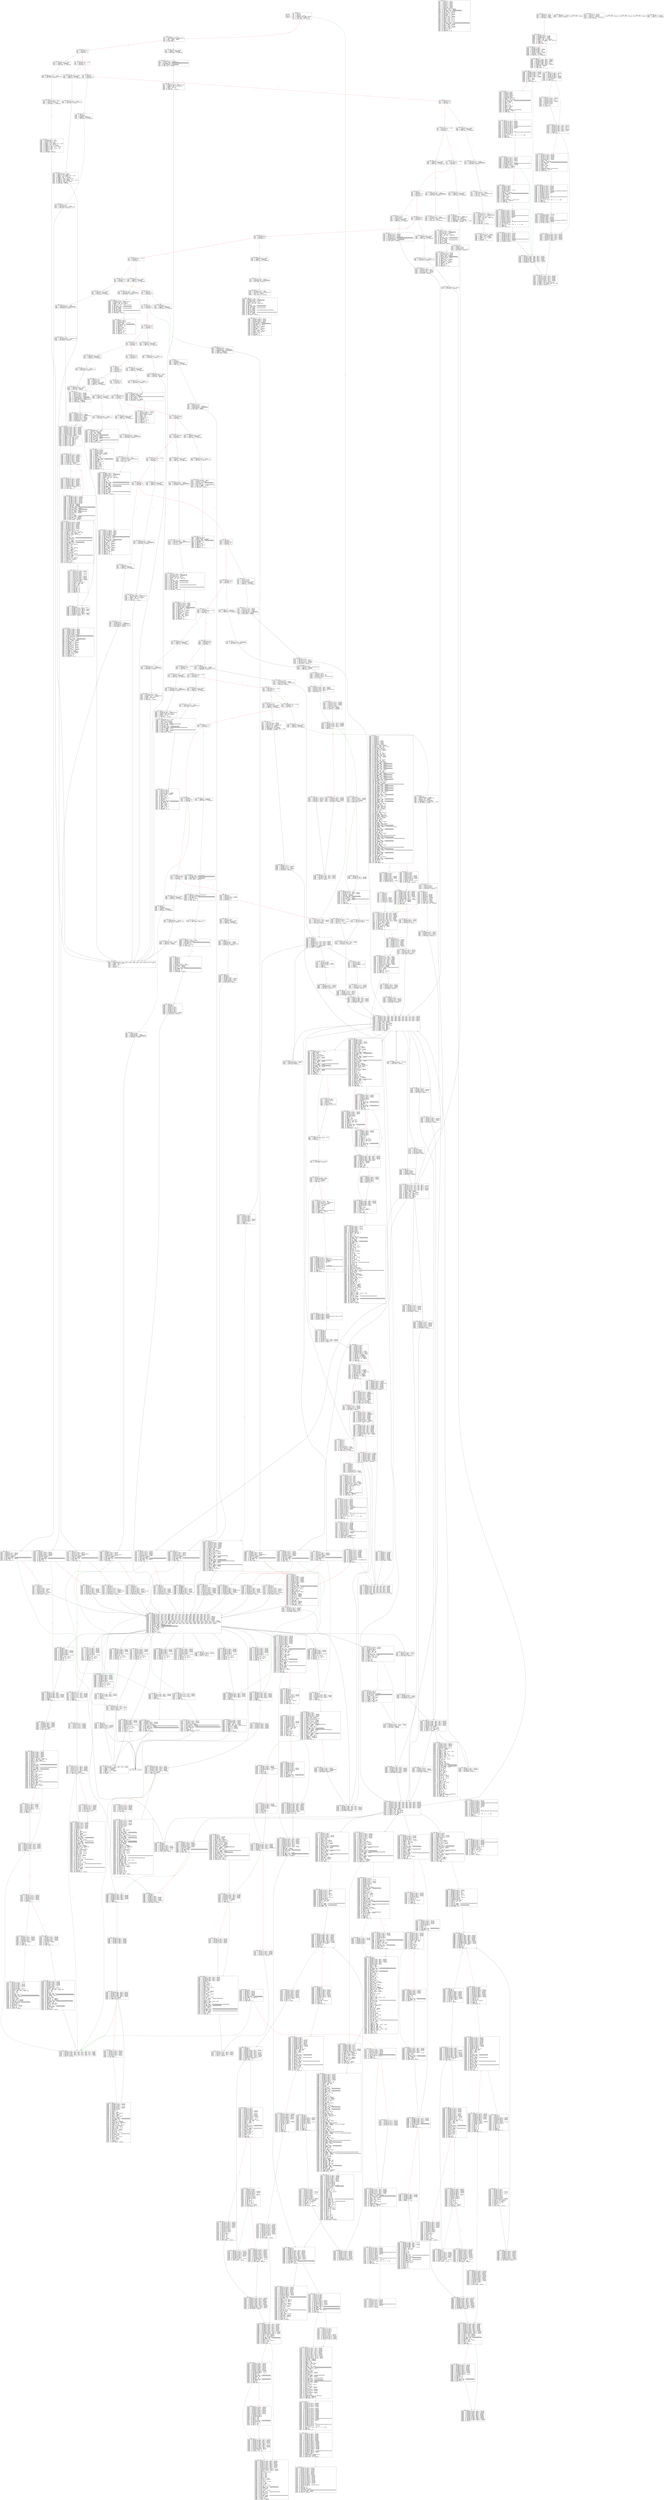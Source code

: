
digraph G {
graph [fontname = "consolas"];
node  [fontname = "consolas"];
edge  [fontname = "consolas"];
ff [label="{_dispatch\lHash: 0x0\lStart: 0x0\lArguments: []\lStorage: []\l}", shape="record"];
block_0 [label="----- BLOCK ~0 -----\l0x0: .0 = uPHI~0[-3]\l0x0: .1 = uPHI~0[-4]\l0x0: .2 = uPHI~0[-1]\l0x0: .3 = uPHI~0-MEM // mem(0B)\l0x4: .6 = MSTORE(.3, .5#40, .4#80) // mem(32B)\l0x7: .8 = CALLDATASIZE // CALLDATASIZEx4fa9\l0x8: .9 = LT(.8, .7#4) // LT0x597\l0xc: .11 = JUMPI(.10#1c1, .9) // JUMPIx4d5d\l", shape="record"];
block_d [label="----- BLOCK ~d -----\l0xd: .0 = PHI~d-MEM(~0.6) // mem(32B)\l0x32: .4 = CALLDATALOAD(.3#0) // CALLDATALOAD0x797\l0x33: .5 = DIV(.4, .2#1000) // DIV0x254\l0x34: .6 = AND(.5, .1#ffff) // ANDx3755\l0x3b: .8 = EQ(.6, .7#304e)\l0x3f: .10 = JUMPI(.9#1e1, .8)\l", shape="record"];
block_40 [label="----- BLOCK ~40 -----\l0x40: .0 = PHI~40-MEM(~d.0)\l0x40: .1 = PHI~40[-1](~d.6)\l0x46: .3 = EQ(.2#83e2, .1)\l0x4a: .5 = JUMPI(.4#214, .3)\l", shape="record"];
block_4b [label="----- BLOCK ~4b -----\l0x4b: .0 = PHI~4b-MEM(~40.0) // mem(0B)\l0x4b: .1 = PHI~4b[-1](~40.1)\l0x51: .3 = EQ(.2#ab85, .1)\l0x55: .5 = JUMPI(.4#229, .3)\l", shape="record"];
block_56 [label="----- BLOCK ~56 -----\l0x56: .0 = uPHI~56-MEM\l0x56: .1 = PHI~56[-1](~4b.1)\l0x5c: .3 = EQ(.2#1aea, .1)\l0x60: .5 = JUMPI(.4#23e, .3)\l", shape="record"];
block_61 [label="----- BLOCK ~61 -----\l0x61: .0 = PHI~61-MEM(~56.0)\l0x61: .1 = PHI~61[-1](~56.1)\l0x67: .3 = EQ(.2#3560, .1)\l0x6b: .5 = JUMPI(.4#267, .3)\l", shape="record"];
block_6c [label="----- BLOCK ~6c -----\l0x6c: .0 = PHI~6c-MEM(~61.0) // mem(0B)\l0x6c: .1 = PHI~6c[-1](~61.1)\l0x72: .3 = EQ(.2#39d4, .1)\l0x76: .5 = JUMPI(.4#295, .3)\l", shape="record"];
block_77 [label="----- BLOCK ~77 -----\l0x77: .0 = PHI~77-MEM(~6c.0) // mem(0B)\l0x77: .1 = PHI~77[-1](~6c.1)\l0x7d: .3 = EQ(.2#40d8, .1)\l0x81: .5 = JUMPI(.4#2dc, .3)\l", shape="record"];
block_82 [label="----- BLOCK ~82 -----\l0x82: .0 = uPHI~82[-3]\l0x82: .1 = uPHI~82[-2]\l0x82: .2 = PHI~82-MEM(~77.0)\l0x82: .3 = PHI~82[-1](~77.1)\l0x88: .5 = EQ(.4#51cf, .3)\l0x8c: .7 = JUMPI(.6#321, .5)\l", shape="record"];
block_8d [label="----- BLOCK ~8d -----\l0x8d: .0 = PHI~8d-MEM(~82.2)\l0x8d: .1 = PHI~8d[-1](~82.3)\l0x93: .3 = EQ(.2#5a9b, .1)\l0x97: .5 = JUMPI(.4#342, .3)\l", shape="record"];
block_98 [label="----- BLOCK ~98 -----\l0x98: .0 = PHI~98-MEM(~8d.0)\l0x98: .1 = PHI~98[-1](~8d.1)\l0x9e: .3 = EQ(.2#5b1b, .1)\l0xa2: .5 = JUMPI(.4#3b8, .3)\l", shape="record"];
block_a3 [label="----- BLOCK ~a3 -----\l0xa3: .0 = PHI~a3-MEM(~98.0) // mem(0B)\l0xa3: .1 = PHI~a3[-1](~98.1)\l0xa9: .3 = EQ(.2#6682, .1)\l0xad: .5 = JUMPI(.4#408, .3)\l", shape="record"];
block_ae [label="----- BLOCK ~ae -----\l0xae: .0 = PHI~ae-MEM(~a3.0)\l0xae: .1 = PHI~ae[-1](~a3.1)\l0xb4: .3 = EQ(.2#6b14, .1)\l0xb8: .5 = JUMPI(.4#451, .3)\l", shape="record"];
block_b9 [label="----- BLOCK ~b9 -----\l0xb9: .0 = uPHI~b9-MEM\l0xb9: .1 = PHI~b9[-1](~ae.1)\l0xbf: .3 = EQ(.2#8913, .1)\l0xc3: .5 = JUMPI(.4#4c6, .3)\l", shape="record"];
block_c4 [label="----- BLOCK ~c4 -----\l0xc4: .0 = uPHI~c4-MEM\l0xc4: .1 = PHI~c4[-1](~b9.1)\l0xca: .3 = EQ(.2#8ed6, .1)\l0xce: .5 = JUMPI(.4#4e3, .3)\l", shape="record"];
block_cf [label="----- BLOCK ~cf -----\l0xcf: .0 = PHI~cf-MEM(~c4.0)\l0xcf: .1 = PHI~cf[-1](~c4.1)\l0xd5: .3 = EQ(.2#8f0d, .1)\l0xd9: .5 = JUMPI(.4#4ff, .3)\l", shape="record"];
block_da [label="----- BLOCK ~da -----\l0xda: .0 = PHI~da-MEM(~cf.0)\l0xda: .1 = PHI~da[-1](~cf.1)\l0xe0: .3 = EQ(.2#968e, .1)\l0xe4: .5 = JUMPI(.4#514, .3)\l", shape="record"];
block_e5 [label="----- BLOCK ~e5 -----\l0xe5: .0 = PHI~e5-MEM(~da.0)\l0xe5: .1 = PHI~e5[-1](~da.1)\l0xeb: .3 = EQ(.2#96ca, .1)\l0xef: .5 = JUMPI(.4#529, .3)\l", shape="record"];
block_f0 [label="----- BLOCK ~f0 -----\l0xf0: .0 = uPHI~f0[-2]\l0xf0: .1 = uPHI~f0[-3]\l0xf0: .2 = uPHI~f0[-4]\l0xf0: .3 = PHI~f0-MEM(~e5.0)\l0xf0: .4 = PHI~f0[-1](~e5.1)\l0xf6: .6 = EQ(.5#97f3, .4)\l0xfa: .8 = JUMPI(.7#56b, .6)\l", shape="record"];
block_fb [label="----- BLOCK ~fb -----\l0xfb: .0 = PHI~fb-MEM(~f0.3)\l0xfb: .1 = PHI~fb[-1](~f0.4)\l0x101: .3 = EQ(.2#9e7e, .1)\l0x105: .5 = JUMPI(.4#595, .3)\l", shape="record"];
block_106 [label="----- BLOCK ~106 -----\l0x106: .0 = PHI~106-MEM(~fb.0)\l0x106: .1 = PHI~106[-1](~fb.1)\l0x10c: .3 = EQ(.2#a2fb, .1)\l0x110: .5 = JUMPI(.4#5e7, .3)\l", shape="record"];
block_111 [label="----- BLOCK ~111 -----\l0x111: .0 = PHI~111-MEM(~106.0)\l0x111: .1 = PHI~111[-1](~106.1)\l0x117: .3 = EQ(.2#b459, .1)\l0x11b: .5 = JUMPI(.4#65a, .3)\l", shape="record"];
block_11c [label="----- BLOCK ~11c -----\l0x11c: .0 = PHI~11c-MEM(~111.0)\l0x11c: .1 = PHI~11c[-1](~111.1)\l0x122: .3 = EQ(.2#b649, .1)\l0x126: .5 = JUMPI(.4#695, .3)\l", shape="record"];
block_127 [label="----- BLOCK ~127 -----\l0x127: .0 = PHI~127-MEM(~11c.0) // mem(0B)\l0x127: .1 = PHI~127[-1](~11c.1)\l0x12d: .3 = EQ(.2#bb0d, .1)\l0x131: .5 = JUMPI(.4#6e4, .3)\l", shape="record"];
block_132 [label="----- BLOCK ~132 -----\l0x132: .0 = uPHI~132-MEM\l0x132: .1 = PHI~132[-1](~127.1)\l0x138: .3 = EQ(.2#bb29, .1)\l0x13c: .5 = JUMPI(.4#6fc, .3)\l", shape="record"];
block_13d [label="----- BLOCK ~13d -----\l0x13d: .0 = uPHI~13d[-3]\l0x13d: .1 = uPHI~13d[-2]\l0x13d: .2 = PHI~13d-MEM(~132.0)\l0x13d: .3 = PHI~13d[-1](~132.1)\l0x143: .5 = EQ(.4#bbf3, .3)\l0x147: .7 = JUMPI(.6#71b, .5)\l", shape="record"];
block_148 [label="----- BLOCK ~148 -----\l0x148: .0 = PHI~148-MEM(~13d.2)\l0x148: .1 = PHI~148[-1](~13d.3)\l0x14e: .3 = EQ(.2#bea0, .1)\l0x152: .5 = JUMPI(.4#73d, .3)\l", shape="record"];
block_153 [label="----- BLOCK ~153 -----\l0x153: .0 = uPHI~153[-2]\l0x153: .1 = PHI~153-MEM(~148.0) // mem(0B)\l0x153: .2 = PHI~153[-1](~148.1)\l0x159: .4 = EQ(.3#ca5d, .2)\l0x15d: .6 = JUMPI(.5#755, .4)\l", shape="record"];
block_15e [label="----- BLOCK ~15e -----\l0x15e: .0 = PHI~15e[-2](~153.0)\l0x15e: .1 = PHI~15e-MEM(~153.1)\l0x15e: .2 = PHI~15e[-1](~153.2)\l0x164: .4 = EQ(.3#d96a, .2)\l0x168: .6 = JUMPI(.5#76d, .4)\l", shape="record"];
block_169 [label="----- BLOCK ~169 -----\l0x169: .0 = PHI~169-MEM(~15e.1) // mem(0B)\l0x169: .1 = PHI~169[-1](~15e.2)\l0x16f: .3 = EQ(.2#dfa0, .1)\l0x173: .5 = JUMPI(.4#778, .3)\l", shape="record"];
block_174 [label="----- BLOCK ~174 -----\l0x174: .0 = PHI~174-MEM(~169.0) // mem(0B)\l0x174: .1 = PHI~174[-1](~169.1)\l0x17a: .3 = EQ(.2#e3ed, .1)\l0x17e: .5 = JUMPI(.4#790, .3)\l", shape="record"];
block_17f [label="----- BLOCK ~17f -----\l0x17f: .0 = uPHI~17f[-2]\l0x17f: .1 = PHI~17f-MEM(~174.0) // mem(0B)\l0x17f: .2 = PHI~17f[-1](~174.1)\l0x185: .4 = EQ(.3#ea8f, .2)\l0x189: .6 = JUMPI(.5#7f0, .4)\l", shape="record"];
block_18a [label="----- BLOCK ~18a -----\l0x18a: .0 = PHI~18a-MEM(~17f.1) // mem(0B)\l0x18a: .1 = PHI~18a[-1](~17f.2)\l0x190: .3 = EQ(.2#eacb, .1)\l0x194: .5 = JUMPI(.4#835, .3)\l", shape="record"];
block_195 [label="----- BLOCK ~195 -----\l0x195: .0 = PHI~195[-1](~18a.1)\l0x19b: .2 = EQ(.1#f2fd, .0)\l0x19f: .4 = JUMPI(.3#87a, .2)\l", shape="record"];
block_1a0 [label="----- BLOCK ~1a0 -----\l0x1a0: .0 = uPHI~1a0[-4]\l0x1a0: .1 = uPHI~1a0-MEM\l0x1a0: .2 = PHI~1a0[-1](~195.0)\l0x1a6: .4 = EQ(.3#f4a0, .2)\l0x1aa: .6 = JUMPI(.5#89b, .4)\l", shape="record"];
block_1ab [label="----- BLOCK ~1ab -----\l0x1ab: .0 = PHI~1ab[-4](~1a0.0)\l0x1ab: .1 = PHI~1ab-MEM(~1a0.1)\l0x1ab: .2 = PHI~1ab[-1](~1a0.2)\l0x1b1: .4 = EQ(.3#f60c, .2)\l0x1b5: .6 = JUMPI(.5#8b3, .4)\l", shape="record"];
block_1b6 [label="----- BLOCK ~1b6 -----\l0x1b6: .0 = uPHI~1b6[-5]\l0x1b6: .1 = uPHI~1b6[-3]\l0x1b6: .2 = PHI~1b6[-4](~1ab.0) // PHIx2341\l0x1b6: .3 = PHI~1b6-MEM(~1ab.1) // mem(0B)\l0x1b6: .4 = PHI~1b6[-1](~1ab.2)\l0x1bc: .6 = EQ(.5#f870, .4)\l0x1c0: .8 = JUMPI(.7#8c8, .6)\l", shape="record"];
block_1c1 [label="----- BLOCK ~1c1 -----\l0x1c1: .0 = PHI~1c1[-3](~0.0, ~1b6.1)\l0x1c1: .1 = PHI~1c1[-4](~0.1, ~1b6.2) // PHIx21fd\l0x1c1: .2 = PHI~1c1-MEM(~0.6, ~1b6.3) // mem(0B)\l0x1c1: .3 = PHI~1c1[-1](~0.2, ~1b6.4) // PHIx21f8\l0x1c5: .5 = CALLER // CALLERx4fa9\l0x1c9: .7 = JUMP(.6#8dd) // JUMPx3299\l", shape="record"];
block_1ca [label="----- BLOCK ~1ca -----\l0x1ca: .0 = PHI~1ca[-4](~8dd.4)\l0x1ca: .1 = PHI~1ca[-2](~8dd.7)\l0x1ca: .2 = PHI~1ca[-3](~8dd.3)\l0x1ca: .3 = PHI~1ca-MEM(~8dd.6) // mem(0B)\l0x1ca: .4 = PHI~1ca[-1](~8dd.11)\l0x1cb: .5 = ISZERO(.4)\l0x1cc: .6 = ISZERO(.5)\l0x1d0: .8 = JUMPI(.7#1d5, .6)\l", shape="record"];
block_1d5 [label="----- BLOCK ~1d5 -----\l0x1d5: .0 = PHI~1d5[-3](~1ca.0) // PHIx232f\l0x1d5: .1 = PHI~1d5[-1](~1ca.1) // PHIx2322\l0x1d5: .2 = PHI~1d5[-2](~1ca.2) // PHIx231b\l0x1d5: .3 = PHI~1d5-MEM(~1ca.3) // mem(0B)\l0x1de: .7 = JUMP(.6#8e2) // JUMPx7caf\l", shape="record"];
block_1df [label="----- BLOCK ~1df -----\l0x1e0: .0 = STOP // STOPx4fa9\l", shape="record"];
block_1e1 [label="----- BLOCK ~1e1 -----\l0x1e1: .0 = PHI~1e1-MEM(~d.0) // mem(0B)\l0x1e2: .1 = CALLVALUE // CALLVALUEx4fa9\l0x1e4: .2 = ISZERO(.1) // ISZERO0x24a\l0x1e8: .4 = JUMPI(.3#1ed, .2) // JUMPIx2d7b\l", shape="record"];
block_1ed [label="----- BLOCK ~1ed -----\l0x1ed: .0 = PHI~1ed-MEM(~1e1.0) // mem(0B)\l0x1ed: .1 = PHI~1ed[-1](~1e1.1) // CALLVALUEx4fa9\l0x1f8: .6 = EXP(.5#2, .4#a0) // #10000000000000000000000000000000000000000\l0x1f9: .7 = SUB(.6#1000, .3#1) // #ffffffffffffffffffffffffffffffffffffffff\l0x1fc: .9 = CALLDATALOAD(.8#4) // CALLDATALOADx764b\l0x1fd: .10 = AND(.9, .7#ffff) // CALLDATALOADx764b\l0x201: .12 = JUMP(.11#e4c) // JUMP0x453\l", shape="record"];
block_202 [label="----- BLOCK ~202 -----\l0x202: .0 = PHI~202[-1](~e81.23, ~e4c.10, ~2011.10, ~23da.3, ~18d9.3, ~eb3.21, ~1fdf.10, ~18df.3, ~1c5f.10) // PHIxe9\l0x202: .1 = PHI~202-MEM(~e81.22, ~e4c.7, ~2011.7, ~23da.0, ~18d9.0, ~eb3.20, ~1fdf.7, ~18df.0, ~1c5f.7) // mem(0B)\l0x206: .3 = MLOAD(.1, .2#40) // MLOADxe7\l0x209: .4 = MSTORE(.1, .3, .0)\l0x20a: .5 = MLOAD(.4, .2#40)\l0x20e: .6 = SUB(.3, .5)\l0x211: .8 = ADD(.7#20, .6)\l0x213: .9 = RETURN(.4, .5, .8)\l", shape="record"];
block_214 [label="----- BLOCK ~214 -----\l0x214: .0 = PHI~214-MEM(~40.0) // mem(0B)\l0x215: .1 = CALLVALUE // CALLVALUEx4fa9\l0x217: .2 = ISZERO(.1) // ISZERO0x24a\l0x21b: .4 = JUMPI(.3#220, .2) // JUMPIx344b\l", shape="record"];
block_220 [label="----- BLOCK ~220 -----\l0x220: .0 = PHI~220-MEM(~214.0) // mem(0B)\l0x220: .1 = PHI~220[-1](~214.1) // CALLVALUEx4fa9\l0x228: .4 = JUMP(.3#e5e) // JUMPx2e7c\l", shape="record"];
block_229 [label="----- BLOCK ~229 -----\l0x229: .0 = PHI~229-MEM(~4b.0) // mem(0B)\l0x22a: .1 = CALLVALUE // CALLVALUEx4fa9\l0x22c: .2 = ISZERO(.1) // ISZERO0x24a\l0x230: .4 = JUMPI(.3#235, .2) // JUMPIx3768\l", shape="record"];
block_235 [label="----- BLOCK ~235 -----\l0x235: .0 = PHI~235-MEM(~229.0) // mem(0B)\l0x235: .1 = PHI~235[-1](~229.1) // CALLVALUEx4fa9\l0x23d: .4 = JUMP(.3#eb3) // JUMPx2663\l", shape="record"];
block_23e [label="----- BLOCK ~23e -----\l0x23e: .0 = uPHI~23e[-1]\l0x23e: .1 = uPHI~23e[-5]\l0x23e: .2 = PHI~23e-MEM(~56.0)\l0x23f: .3 = CALLVALUE // CALLVALUEx4fa9\l0x241: .4 = ISZERO(.3) // ISZERO0x24a\l0x245: .6 = JUMPI(.5#24a, .4) // JUMPI0xe37\l", shape="record"];
block_24a [label="----- BLOCK ~24a -----\l0x24a: .0 = PHI~24a[-2](~23e.0)\l0x24a: .1 = PHI~24a[-6](~23e.1)\l0x24a: .2 = PHI~24a-MEM(~23e.2) // mem(0B)\l0x24a: .3 = PHI~24a[-1](~23e.3) // CALLVALUEx4fa9\l0x252: .6 = JUMP(.5#edd) // JUMPx1366\l", shape="record"];
block_253 [label="----- BLOCK ~253 -----\l0x253: .0 = PHI~253[-1](~23f8.17, ~18b5.0, ~23d4.0, ~f16.3) // PHIx114\l0x253: .1 = PHI~253-MEM(~23f8.10, ~18b5.1, ~23d4.1, ~f16.0) // mem(0B)\l0x257: .3 = MLOAD(.1, .2#40) // MLOADx112\l0x259: .4 = ISZERO(.0) // ISZERO0x51f\l0x25a: .5 = ISZERO(.4) // ISZERO0x453\l0x25c: .6 = MSTORE(.1, .3, .5) // mem(0B)\l0x25d: .7 = MLOAD(.6, .2#40) // MLOADx118\l0x261: .8 = SUB(.3, .7)\l0x264: .10 = ADD(.9#20, .8)\l0x266: .11 = RETURN(.6, .7, .10)\l", shape="record"];
block_267 [label="----- BLOCK ~267 -----\l0x267: .0 = PHI~267-MEM(~61.0) // mem(0B)\l0x268: .1 = CALLVALUE // CALLVALUEx4fa9\l0x26a: .2 = ISZERO(.1) // ISZERO0x24a\l0x26e: .4 = JUMPI(.3#273, .2) // JUMPIx2b79\l", shape="record"];
block_273 [label="----- BLOCK ~273 -----\l0x273: .0 = PHI~273-MEM(~267.0) // mem(0B)\l0x273: .1 = PHI~273[-1](~267.1) // CALLVALUEx4fa9\l0x27a: .4 = CALLDATALOAD(.3#4) // CALLDATALOADx764b\l0x27e: .6 = JUMP(.5#f1c) // JUMP0x337\l", shape="record"];
block_27f [label="----- BLOCK ~27f -----\l0x27f: .0 = PHI~27f[-1](~f2a.19) // PHIx12e\l0x27f: .1 = PHI~27f-MEM(~f2a.6) // mem(32B)\l0x283: .3 = MLOAD(.1, .2#40) // MLOADx12b\l0x288: .5 = AND(.0, .4#ff) // ANDx4c03\l0x28a: .6 = MSTORE(.1, .3, .5) // mem(0B)\l0x28b: .7 = MLOAD(.6, .2#40) // MLOADx131\l0x28f: .8 = SUB(.3, .7)\l0x292: .10 = ADD(.9#20, .8)\l0x294: .11 = RETURN(.6, .7, .10)\l", shape="record"];
block_295 [label="----- BLOCK ~295 -----\l0x295: .0 = PHI~295-MEM(~6c.0) // mem(0B)\l0x296: .1 = CALLVALUE // CALLVALUEx4fa9\l0x298: .2 = ISZERO(.1) // ISZERO0x24a\l0x29c: .4 = JUMPI(.3#2a1, .2) // JUMPIx55c4\l", shape="record"];
block_2a1 [label="----- BLOCK ~2a1 -----\l0x2a1: .0 = PHI~2a1-MEM(~295.0) // mem(0B)\l0x2a1: .1 = PHI~2a1[-1](~295.1) // CALLVALUEx4fa9\l0x2a8: .4 = CALLDATALOAD(.3#4) // CALLDATALOADx764b\l0x2ac: .6 = JUMP(.5#f4e) // JUMP0x66e\l", shape="record"];
block_2ad [label="----- BLOCK ~2ad -----\l0x2ad: .0 = PHI~2ad[-1](~f5c.25) // PHIx155\l0x2ad: .1 = PHI~2ad[-2](~f5c.22) // PHIx14f\l0x2ad: .2 = PHI~2ad[-3](~f5c.16) // PHIx14b\l0x2ad: .3 = PHI~2ad-MEM(~f5c.6) // mem(32B)\l0x2b1: .5 = MLOAD(.3, .4#40) // MLOADx144\l0x2b8: .9 = EXP(.8#2, .7#50) // #100000000000000000000\l0x2b9: .10 = SUB(.9#1000, .6#1) // #ffffffffffffffffffff\l0x2bc: .11 = AND(.2, .10#ffff) // ANDx1442\l0x2be: .12 = MSTORE(.3, .5, .11)\l0x2c6: .14 = AND(.13#ffff, .1) // ANDx5b58\l0x2ca: .16 = ADD(.5, .15#20) // ADD0x7bb\l0x2cb: .17 = MSTORE(.12, .16, .14)\l0x2cd: .18 = AND(.13#ffff, .0) // ANDx1af1\l0x2d0: .19 = ADD(.4#40, .5) // ADDx5683\l0x2d1: .20 = MSTORE(.17, .19, .18)\l0x2d2: .21 = MLOAD(.20, .4#40)\l0x2d6: .22 = SUB(.5, .21)\l0x2d9: .24 = ADD(.23#60, .22)\l0x2db: .25 = RETURN(.20, .21, .24)\l", shape="record"];
block_2dc [label="----- BLOCK ~2dc -----\l0x2dc: .0 = PHI~2dc-MEM(~77.0) // mem(0B)\l0x2dd: .1 = CALLVALUE // CALLVALUEx4fa9\l0x2df: .2 = ISZERO(.1) // ISZERO0x24a\l0x2e3: .4 = JUMPI(.3#2e8, .2) // JUMPI0x4de\l", shape="record"];
block_2e8 [label="----- BLOCK ~2e8 -----\l0x2e8: .0 = uPHI~2e8[-2]\l0x2e8: .1 = PHI~2e8-MEM(~2dc.0) // mem(0B)\l0x2e8: .2 = PHI~2e8[-1](~2dc.1) // CALLVALUEx4fa9\l0x2ed: .4 = MLOAD(.1, .3#40) // MLOADx166\l0x2f3: .6 = ADD(.5#c60, .4) // ADD0x4c1\l0x2f6: .7 = MSTORE(.1, .3#40, .6) // mem(32B)\l0x2fb: .9 = CALLDATASIZE // CALLDATASIZEx4fa9\l0x311: .13 = CALLDATACOPY(.7, .4, .10#4, .5#c60) // mem(0B)\l0x320: .15 = JUMP(.14#f99) // JUMP0x329\l", shape="record"];
block_321 [label="----- BLOCK ~321 -----\l0x321: .0 = PHI~321[-3](~82.0)\l0x321: .1 = PHI~321[-1](~82.3)\l0x321: .2 = PHI~321[-2](~82.1)\l0x321: .3 = PHI~321-MEM(~82.2) // mem(0B)\l0x322: .4 = CALLVALUE // CALLVALUEx4fa9\l0x324: .5 = ISZERO(.4) // ISZERO0x24a\l0x328: .7 = JUMPI(.6#32d, .5) // JUMPI0x6ae\l", shape="record"];
block_32d [label="----- BLOCK ~32d -----\l0x32d: .0 = PHI~32d[-4](~321.0) // PHIx2328\l0x32d: .1 = PHI~32d[-2](~321.1) // PHIx231d\l0x32d: .2 = PHI~32d[-3](~321.2) // PHIx2315\l0x32d: .3 = PHI~32d-MEM(~321.3) // mem(0B)\l0x32d: .4 = PHI~32d[-1](~321.4) // CALLVALUEx4fa9\l0x338: .9 = EXP(.8#2, .7#a0) // #10000000000000000000000000000000000000000\l0x339: .10 = SUB(.9#1000, .6#1) // #ffffffffffffffffffffffffffffffffffffffff\l0x33c: .12 = CALLDATALOAD(.11#4) // CALLDATALOADx764b\l0x33d: .13 = AND(.12, .10#ffff) // CALLDATALOADx764b\l0x341: .15 = JUMP(.14#114d) // JUMPx48be\l", shape="record"];
block_342 [label="----- BLOCK ~342 -----\l0x342: .0 = PHI~342-MEM(~8d.0) // mem(0B)\l0x343: .1 = CALLVALUE // CALLVALUEx4fa9\l0x345: .2 = ISZERO(.1) // ISZERO0x24a\l0x349: .4 = JUMPI(.3#34e, .2) // JUMPIx4584\l", shape="record"];
block_34e [label="----- BLOCK ~34e -----\l0x34e: .0 = PHI~34e-MEM(~342.0) // mem(0B)\l0x34e: .1 = PHI~34e[-1](~342.1) // CALLVALUEx4fa9\l0x356: .4 = JUMP(.3#131e) // JUMP0x463\l", shape="record"];
block_357 [label="----- BLOCK ~357 -----\l0x357: .0 = uPHI~357[-4] // PHIx1b3\l0x357: .1 = uPHI~357[-3] // PHIx1ae\l0x357: .2 = uPHI~357[-5] // PHIx1ad\l0x357: .3 = uPHI~357[-2] // PHIx1a6\l0x357: .4 = uPHI~357[-1] // PHIx1a5\l0x357: .5 = uPHI~357[-6] // PHIx1a4\l0x357: .6 = uPHI~357[-7] // PHIx1a0\l0x357: .7 = uPHI~357[-8] // PHIx19b\l0x357: .8 = uPHI~357[-9] // PHIx194\l0x357: .9 = uPHI~357-MEM // mem(0B)\l0x35b: .11 = MLOAD(.9, .10#40) // MLOADx192\l0x35e: .12 = MSTORE(.9, .11, .8) // mem(0B)\l0x365: .16 = EXP(.15#2, .14#50) // #100000000000000000000\l0x366: .17 = SUB(.16#1000, .13#1) // #ffffffffffffffffffff\l0x369: .18 = AND(.17#ffff, .7) // ANDx1de6\l0x36d: .20 = ADD(.11, .19#20) // ADDx13f2\l0x36e: .21 = MSTORE(.12, .20, .18)\l0x371: .22 = AND(.17#ffff, .6) // AND0x79c\l0x374: .23 = ADD(.10#40, .11) // ADD0x19c\l0x375: .24 = MSTORE(.21, .23, .22)\l0x379: .25 = AND(.17#ffff, .5) // AND0xe1f\l0x37d: .27 = ADD(.11, .26#60) // ADD0x48b\l0x37e: .28 = MSTORE(.24, .27, .25)\l0x382: .30 = ADD(.11, .29#80) // ADD0x6f5\l0x386: .31 = MSTORE(.28, .30, .2)\l0x38a: .33 = ADD(.11, .32#a0) // ADDx62ef\l0x38b: .34 = MSTORE(.31, .33, .0)\l0x38f: .36 = ADD(.11, .35#c0) // ADDx7830\l0x390: .37 = MSTORE(.34, .36, .1)\l0x397: .41 = EXP(.40#2, .39#a0) // #10000000000000000000000000000000000000000\l0x398: .42 = SUB(.41#1000, .38#1) // #ffffffffffffffffffffffffffffffffffffffff\l0x39b: .43 = AND(.3, .42#ffff) // PHIx1a6\l0x39f: .45 = ADD(.11, .44#e0) // ADDxd688\l0x3a0: .46 = MSTORE(.37, .45, .43)\l0x3a6: .48 = AND(.4, .47#ffff) // ANDx1316\l0x3ab: .50 = ADD(.11, .49#100) // ADD0x2c0\l0x3ac: .51 = MSTORE(.46, .50, .48)\l0x3ad: .52 = MLOAD(.51, .10#40)\l0x3b1: .53 = SUB(.11, .52)\l0x3b5: .55 = ADD(.54#120, .53)\l0x3b7: .56 = RETURN(.51, .52, .55)\l", shape="record"];
block_3b8 [label="----- BLOCK ~3b8 -----\l0x3b8: .0 = PHI~3b8-MEM(~98.0) // mem(0B)\l0x3b9: .1 = CALLVALUE // CALLVALUEx4fa9\l0x3bb: .2 = ISZERO(.1) // ISZERO0x24a\l0x3bf: .4 = JUMPI(.3#3c4, .2) // JUMPIx552d\l", shape="record"];
block_3c4 [label="----- BLOCK ~3c4 -----\l0x3c4: .0 = PHI~3c4-MEM(~3b8.0) // mem(0B)\l0x3c4: .1 = PHI~3c4[-1](~3b8.1) // CALLVALUEx4fa9\l0x3cb: .4 = CALLDATALOAD(.3#4) // CALLDATALOADx764b\l0x3cf: .6 = JUMP(.5#15f8) // JUMPx2cab\l", shape="record"];
block_3d0 [label="----- BLOCK ~3d0 -----\l0x3d0: .0 = PHI~3d0[-1](~1606.32) // PHIx1ed\l0x3d0: .1 = PHI~3d0[-2](~1606.27) // PHIx1e8\l0x3d0: .2 = PHI~3d0[-3](~1606.21) // PHIx1e2\l0x3d0: .3 = PHI~3d0[-4](~1606.16) // PHIx1df\l0x3d0: .4 = PHI~3d0-MEM(~1606.6) // mem(32B)\l0x3d4: .6 = MLOAD(.4, .5#40) // MLOADx1d8\l0x3db: .10 = EXP(.9#2, .8#50) // #100000000000000000000\l0x3dc: .11 = SUB(.10#1000, .7#1) // #ffffffffffffffffffff\l0x3df: .12 = AND(.11#ffff, .3) // AND0x272\l0x3e1: .13 = MSTORE(.4, .6, .12)\l0x3e5: .14 = AND(.11#ffff, .2) // ANDx15cb\l0x3e9: .16 = ADD(.6, .15#20) // ADDx15a2\l0x3ea: .17 = MSTORE(.13, .16, .14)\l0x3f2: .19 = AND(.18#ffff, .1) // ANDx752f\l0x3f5: .20 = ADD(.5#40, .6) // ADD0x2fb\l0x3f6: .21 = MSTORE(.17, .20, .19)\l0x3f7: .22 = AND(.0, .18#ffff) // ANDx7479\l0x3fb: .24 = ADD(.6, .23#60) // ADDx2918\l0x3fc: .25 = MSTORE(.21, .24, .22)\l0x3fe: .26 = MLOAD(.25, .5#40)\l0x402: .27 = SUB(.6, .26)\l0x405: .29 = ADD(.28#80, .27)\l0x407: .30 = RETURN(.25, .26, .29)\l", shape="record"];
block_408 [label="----- BLOCK ~408 -----\l0x408: .0 = PHI~408-MEM(~a3.0) // mem(0B)\l0x409: .1 = CALLVALUE // CALLVALUEx4fa9\l0x40b: .2 = ISZERO(.1) // ISZERO0x24a\l0x40f: .4 = JUMPI(.3#414, .2) // JUMPI0x488\l", shape="record"];
block_414 [label="----- BLOCK ~414 -----\l0x414: .0 = PHI~414-MEM(~408.0) // mem(0B)\l0x414: .1 = PHI~414[-1](~408.1) // CALLVALUEx4fa9\l0x41b: .4 = CALLDATALOAD(.3#4) // CALLDATALOADx764b\l0x41f: .6 = JUMP(.5#1642) // JUMPx3616\l", shape="record"];
block_420 [label="----- BLOCK ~420 -----\l0x420: .0 = PHI~420[-1](~1642.27)\l0x420: .1 = PHI~420[-2](~1642.21)\l0x420: .2 = PHI~420[-3](~1642.16)\l0x420: .3 = PHI~420-MEM(~1642.7) // mem(64B)\l0x424: .5 = MLOAD(.3, .4#40)\l0x42b: .9 = EXP(.8#2, .7#50) // #100000000000000000000\l0x42c: .10 = SUB(.9#1000, .6#1) // #ffffffffffffffffffff\l0x42f: .11 = AND(.10#ffff, .2)\l0x431: .12 = MSTORE(.3, .5, .11)\l0x435: .13 = AND(.10#ffff, .1)\l0x439: .15 = ADD(.5, .14#20)\l0x43a: .16 = MSTORE(.12, .15, .13)\l0x441: .18 = AND(.17#ffff, .0)\l0x444: .19 = ADD(.4#40, .5)\l0x445: .20 = MSTORE(.16, .19, .18)\l0x447: .21 = MLOAD(.20, .4#40)\l0x44b: .22 = SUB(.5, .21)\l0x44e: .24 = ADD(.23#60, .22)\l0x450: .25 = RETURN(.20, .21, .24)\l", shape="record"];
block_451 [label="----- BLOCK ~451 -----\l0x451: .0 = PHI~451-MEM(~ae.0) // mem(0B)\l0x452: .1 = CALLVALUE // CALLVALUEx4fa9\l0x454: .2 = ISZERO(.1) // ISZERO0x24a\l0x458: .4 = JUMPI(.3#45d, .2) // JUMPI0x35c\l", shape="record"];
block_45d [label="----- BLOCK ~45d -----\l0x45d: .0 = PHI~45d-MEM(~451.0) // mem(0B)\l0x45d: .1 = PHI~45d[-1](~451.1) // CALLVALUEx4fa9\l0x464: .4 = CALLDATALOAD(.3#4) // CALLDATALOADx764b\l0x468: .6 = JUMP(.5#1679) // JUMPx4cbb\l", shape="record"];
block_469 [label="----- BLOCK ~469 -----\l0x469: .0 = PHI~469[-2](~1802.4) // PHIx24c\l0x469: .1 = PHI~469[-1](~1802.8) // PHIx24b\l0x469: .2 = PHI~469[-3](~1802.9) // PHIx24a\l0x469: .3 = PHI~469[-4](~1802.3) // PHIx245\l0x469: .4 = PHI~469[-5](~1802.7) // PHIx240\l0x469: .5 = PHI~469[-6](~1802.2) // PHIx23a\l0x469: .6 = PHI~469[-7](~1802.6) // PHIx232\l0x469: .7 = PHI~469-MEM(~1802.0) // mem(0B)\l0x46d: .9 = MLOAD(.7, .8#40) // MLOADx22b\l0x474: .13 = EXP(.12#2, .11#a0) // #10000000000000000000000000000000000000000\l0x475: .14 = SUB(.13#1000, .10#1) // #ffffffffffffffffffffffffffffffffffffffff\l0x478: .15 = AND(.6, .14#ffff) // PHIx232\l0x47a: .16 = MSTORE(.7, .9, .15)\l0x481: .20 = EXP(.19#2, .18#50) // #100000000000000000000\l0x482: .21 = SUB(.20#1000, .17#1) // #ffffffffffffffffffff\l0x485: .22 = AND(.5, .21#ffff) // AND0x623\l0x489: .24 = ADD(.9, .23#20) // ADD0x6af\l0x48a: .25 = MSTORE(.16, .24, .22)\l0x496: .27 = AND(.26#ffff, .4) // AND0x763\l0x499: .28 = ADD(.8#40, .9) // ADD0x121\l0x49a: .29 = MSTORE(.25, .28, .27)\l0x49f: .31 = AND(.30#ff, .3) // ANDx40f2\l0x4a3: .33 = ADD(.9, .32#60) // ADD0x577\l0x4a4: .34 = MSTORE(.29, .33, .31)\l0x4a8: .35 = AND(.30#ff, .2) // ANDx14a6\l0x4ac: .37 = ADD(.9, .36#80) // ADDx3e64\l0x4ad: .38 = MSTORE(.34, .37, .35)\l0x4af: .39 = AND(.26#ffff, .0) // ANDx6f21\l0x4b3: .41 = ADD(.9, .40#a0) // ADD0x6fb\l0x4b4: .42 = MSTORE(.38, .41, .39)\l0x4b5: .43 = ISZERO(.1) // ISZEROx1e9d\l0x4b6: .44 = ISZERO(.43) // ISZERO0x59e\l0x4ba: .46 = ADD(.9, .45#c0) // ADDx51db\l0x4bb: .47 = MSTORE(.42, .46, .44)\l0x4bc: .48 = MLOAD(.47, .8#40)\l0x4c0: .49 = SUB(.9, .48)\l0x4c3: .51 = ADD(.50#e0, .49)\l0x4c5: .52 = RETURN(.47, .48, .51)\l", shape="record"];
block_4c6 [label="----- BLOCK ~4c6 -----\l0x4c6: .0 = uPHI~4c6[-4]\l0x4c6: .1 = PHI~4c6-MEM(~b9.0)\l0x4c7: .2 = CALLVALUE // CALLVALUEx4fa9\l0x4c9: .3 = ISZERO(.2) // ISZERO0x24a\l0x4cd: .5 = JUMPI(.4#4d2, .3) // JUMPIx14b6\l", shape="record"];
block_4d2 [label="----- BLOCK ~4d2 -----\l0x4d2: .0 = PHI~4d2[-5](~4c6.0)\l0x4d2: .1 = PHI~4d2-MEM(~4c6.1) // mem(0B)\l0x4d2: .2 = PHI~4d2[-1](~4c6.2) // CALLVALUEx4fa9\l0x4d9: .5 = CALLDATALOAD(.4#4) // CALLDATALOADx764b\l0x4dc: .7 = CALLDATALOAD(.6#24) // CALLDATALOAD0x30d\l0x4dd: .8 = ISZERO(.7) // ISZERO0x694\l0x4de: .9 = ISZERO(.8) // ISZERO0x7e1\l0x4e2: .11 = JUMP(.10#180e) // JUMPx5d11\l", shape="record"];
block_4e3 [label="----- BLOCK ~4e3 -----\l0x4e3: .0 = uPHI~4e3[-1]\l0x4e3: .1 = uPHI~4e3[-5]\l0x4e3: .2 = PHI~4e3-MEM(~c4.0)\l0x4e4: .3 = CALLVALUE // CALLVALUEx4fa9\l0x4e6: .4 = ISZERO(.3) // ISZERO0x24a\l0x4ea: .6 = JUMPI(.5#4ef, .4) // JUMPI0x2e8\l", shape="record"];
block_4ef [label="----- BLOCK ~4ef -----\l0x4ef: .0 = PHI~4ef[-2](~4e3.0)\l0x4ef: .1 = PHI~4ef[-6](~4e3.1)\l0x4ef: .2 = PHI~4ef-MEM(~4e3.2) // mem(0B)\l0x4ef: .3 = PHI~4ef[-1](~4e3.3) // CALLVALUEx4fa9\l0x4f9: .7 = CALLDATALOAD(.6#4) // CALLDATALOADx764b\l0x4fa: .8 = AND(.7, .5#ffff) // AND0x3f5\l0x4fe: .10 = JUMP(.9#1872) // JUMP0x9d0\l", shape="record"];
block_4ff [label="----- BLOCK ~4ff -----\l0x4ff: .0 = PHI~4ff-MEM(~cf.0) // mem(0B)\l0x500: .1 = CALLVALUE // CALLVALUEx4fa9\l0x502: .2 = ISZERO(.1) // ISZERO0x24a\l0x506: .4 = JUMPI(.3#50b, .2) // JUMPIx36f0\l", shape="record"];
block_50b [label="----- BLOCK ~50b -----\l0x50b: .0 = PHI~50b-MEM(~4ff.0) // mem(0B)\l0x50b: .1 = PHI~50b[-1](~4ff.1) // CALLVALUEx4fa9\l0x513: .4 = JUMP(.3#18d9) // JUMPx24c3\l", shape="record"];
block_514 [label="----- BLOCK ~514 -----\l0x514: .0 = PHI~514-MEM(~da.0) // mem(0B)\l0x515: .1 = CALLVALUE // CALLVALUEx4fa9\l0x517: .2 = ISZERO(.1) // ISZERO0x24a\l0x51b: .4 = JUMPI(.3#520, .2) // JUMPIx4c89\l", shape="record"];
block_520 [label="----- BLOCK ~520 -----\l0x520: .0 = PHI~520-MEM(~514.0) // mem(0B)\l0x520: .1 = PHI~520[-1](~514.1) // CALLVALUEx4fa9\l0x528: .4 = JUMP(.3#18df) // JUMP0x36d\l", shape="record"];
block_529 [label="----- BLOCK ~529 -----\l0x529: .0 = PHI~529-MEM(~e5.0) // mem(0B)\l0x52a: .1 = CALLVALUE // CALLVALUEx4fa9\l0x52c: .2 = ISZERO(.1) // ISZERO0x24a\l0x530: .4 = JUMPI(.3#535, .2) // JUMPIx4fa6\l", shape="record"];
block_535 [label="----- BLOCK ~535 -----\l0x535: .0 = PHI~535-MEM(~529.0) // mem(0B)\l0x535: .1 = PHI~535[-1](~529.1) // CALLVALUEx4fa9\l0x53d: .4 = JUMP(.3#18e5) // JUMP0x30a\l", shape="record"];
block_53e [label="----- BLOCK ~53e -----\l0x53e: .0 = PHI~53e[-1](~18e5.15) // ANDx123d\l0x53e: .1 = PHI~53e[-2](~18e5.5) // SLOADx1782\l0x53e: .2 = PHI~53e[-3](~18e5.11)\l0x53e: .3 = PHI~53e-MEM(~18e5.0) // mem(0B)\l0x542: .5 = MLOAD(.3, .4#40) // MLOADx2a1\l0x548: .7 = AND(.2, .6#ffff)\l0x54a: .8 = MSTORE(.3, .5, .7)\l0x54e: .10 = ADD(.5, .9#20)\l0x552: .11 = MSTORE(.8, .10, .1)\l0x55c: .13 = AND(.12#ffff, .0)\l0x55f: .14 = ADD(.4#40, .5)\l0x560: .15 = MSTORE(.11, .14, .13)\l0x561: .16 = MLOAD(.15, .4#40)\l0x565: .17 = SUB(.5, .16)\l0x568: .19 = ADD(.18#60, .17)\l0x56a: .20 = RETURN(.15, .16, .19)\l", shape="record"];
block_56b [label="----- BLOCK ~56b -----\l0x56b: .0 = PHI~56b[-1](~f0.4)\l0x56b: .1 = PHI~56b[-2](~f0.0)\l0x56b: .2 = PHI~56b[-3](~f0.1)\l0x56b: .3 = PHI~56b[-4](~f0.2)\l0x56b: .4 = PHI~56b-MEM(~f0.3) // mem(0B)\l0x56c: .5 = CALLVALUE // CALLVALUEx4fa9\l0x56e: .6 = ISZERO(.5) // ISZERO0x24a\l0x572: .8 = JUMPI(.7#577, .6) // JUMPIx60ff\l", shape="record"];
block_577 [label="----- BLOCK ~577 -----\l0x577: .0 = uPHI~577[-6]\l0x577: .1 = PHI~577[-2](~56b.0) // PHIx233b\l0x577: .2 = PHI~577[-3](~56b.1) // PHIx233a\l0x577: .3 = PHI~577[-4](~56b.2) // PHIx2339\l0x577: .4 = PHI~577[-5](~56b.3) // PHIx2338\l0x577: .5 = PHI~577-MEM(~56b.4) // mem(0B)\l0x577: .6 = PHI~577[-1](~56b.5) // CALLVALUEx4fa9\l0x57e: .9 = CALLDATALOAD(.8#4) // CALLDATALOADx764b\l0x58a: .12 = CALLDATALOAD(.11#24) // CALLDATALOAD0x30d\l0x58b: .13 = AND(.12, .10#ffff) // AND0x3e9\l0x58e: .15 = CALLDATALOAD(.14#44) // CALLDATALOAD0x763\l0x58f: .16 = ISZERO(.15) // ISZERO0x697\l0x590: .17 = ISZERO(.16) // ISZEROx6380\l0x594: .19 = JUMP(.18#190e) // JUMPx620a\l", shape="record"];
block_595 [label="----- BLOCK ~595 -----\l0x595: .0 = PHI~595-MEM(~fb.0) // mem(0B)\l0x596: .1 = CALLVALUE // CALLVALUEx4fa9\l0x598: .2 = ISZERO(.1) // ISZERO0x24a\l0x59c: .4 = JUMPI(.3#5a1, .2) // JUMPI0x434\l", shape="record"];
block_5a1 [label="----- BLOCK ~5a1 -----\l0x5a1: .0 = PHI~5a1-MEM(~595.0) // mem(0B)\l0x5a1: .1 = PHI~5a1[-1](~595.1) // CALLVALUEx4fa9\l0x5a9: .4 = JUMP(.3#1b39) // JUMP0x27f\l", shape="record"];
block_5aa [label="----- BLOCK ~5aa -----\l0x5aa: .0 = PHI~5aa[-1](~1b39.26)\l0x5aa: .1 = PHI~5aa[-2](~1b39.21)\l0x5aa: .2 = PHI~5aa[-3](~1b39.16)\l0x5aa: .3 = PHI~5aa[-4](~1b39.8)\l0x5aa: .4 = PHI~5aa[-5](~1b39.5) // ANDx2a17\l0x5aa: .5 = PHI~5aa-MEM(~1b39.0) // mem(0B)\l0x5ae: .7 = MLOAD(.5, .6#40) // MLOADx2d6\l0x5b3: .9 = AND(.8#ff, .4)\l0x5b5: .10 = MSTORE(.5, .7, .9)\l0x5b9: .11 = AND(.8#ff, .3)\l0x5bd: .13 = ADD(.7, .12#20)\l0x5be: .14 = MSTORE(.10, .13, .11)\l0x5c5: .18 = EXP(.17#2, .16#50) // #100000000000000000000\l0x5c6: .19 = SUB(.18#1000, .15#1) // #ffffffffffffffffffff\l0x5c9: .20 = AND(.19#ffff, .2)\l0x5cc: .21 = ADD(.6#40, .7)\l0x5cd: .22 = MSTORE(.14, .21, .20)\l0x5d0: .23 = AND(.19#ffff, .1)\l0x5d4: .25 = ADD(.7, .24#60)\l0x5d5: .26 = MSTORE(.22, .25, .23)\l0x5d6: .27 = AND(.0, .19#ffff)\l0x5da: .29 = ADD(.7, .28#80)\l0x5db: .30 = MSTORE(.26, .29, .27)\l0x5dd: .31 = MLOAD(.30, .6#40)\l0x5e1: .32 = SUB(.7, .31)\l0x5e4: .34 = ADD(.33#a0, .32)\l0x5e6: .35 = RETURN(.30, .31, .34)\l", shape="record"];
block_5e7 [label="----- BLOCK ~5e7 -----\l0x5e7: .0 = PHI~5e7-MEM(~106.0) // mem(0B)\l0x5e8: .1 = CALLVALUE // CALLVALUEx4fa9\l0x5ea: .2 = ISZERO(.1) // ISZERO0x24a\l0x5ee: .4 = JUMPI(.3#5f3, .2) // JUMPI0x78f\l", shape="record"];
block_5f3 [label="----- BLOCK ~5f3 -----\l0x5f3: .0 = PHI~5f3-MEM(~5e7.0) // mem(0B)\l0x5f3: .1 = PHI~5f3[-1](~5e7.1) // CALLVALUEx4fa9\l0x5fa: .4 = CALLDATALOAD(.3#4) // CALLDATALOADx764b\l0x5fe: .6 = JUMP(.5#1b72) // JUMP0x37e\l", shape="record"];
block_5ff [label="----- BLOCK ~5ff -----\l0x5ff: .0 = PHI~5ff[-2](~1b80.40) // PHIx322\l0x5ff: .1 = PHI~5ff[-1](~1b80.46) // PHIx321\l0x5ff: .2 = PHI~5ff[-3](~1b80.36) // PHIx320\l0x5ff: .3 = PHI~5ff[-4](~1b80.33) // PHIx31c\l0x5ff: .4 = PHI~5ff[-5](~1b80.31) // PHIx316\l0x5ff: .5 = PHI~5ff[-6](~1b80.21) // PHIx30e\l0x5ff: .6 = PHI~5ff-MEM(~1b80.6) // mem(0B)\l0x603: .8 = MLOAD(.6, .7#40) // MLOADx307\l0x60a: .12 = EXP(.11#2, .10#a0) // #10000000000000000000000000000000000000000\l0x60b: .13 = SUB(.12#1000, .9#1) // #ffffffffffffffffffffffffffffffffffffffff\l0x60e: .14 = AND(.5, .13#ffff) // PHIx30e\l0x610: .15 = MSTORE(.6, .8, .14)\l0x617: .19 = EXP(.18#2, .17#50) // #100000000000000000000\l0x618: .20 = SUB(.19#1000, .16#1) // #ffffffffffffffffffff\l0x61b: .21 = AND(.4, .20#ffff) // AND0x48b\l0x61f: .23 = ADD(.8, .22#20) // ADD0xf7f\l0x620: .24 = MSTORE(.15, .23, .21)\l0x62c: .26 = AND(.25#ffff, .3) // ANDx10ad\l0x62f: .27 = ADD(.7#40, .8) // ADD0x3d3\l0x630: .28 = MSTORE(.24, .27, .26)\l0x634: .29 = AND(.25#ffff, .2) // AND0x3cc\l0x638: .31 = ADD(.8, .30#60) // ADD0x27f\l0x639: .32 = MSTORE(.28, .31, .29)\l0x642: .34 = AND(.0, .33#ffff) // ANDx31b9\l0x646: .36 = ADD(.8, .35#80) // ADDx6d3c\l0x647: .37 = MSTORE(.32, .36, .34)\l0x64a: .39 = AND(.38#ff, .1) // AND0x136\l0x64e: .41 = ADD(.8, .40#a0) // ADDx3f7e\l0x64f: .42 = MSTORE(.37, .41, .39)\l0x650: .43 = MLOAD(.42, .7#40)\l0x654: .44 = SUB(.8, .43)\l0x657: .46 = ADD(.45#c0, .44)\l0x659: .47 = RETURN(.42, .43, .46)\l", shape="record"];
block_65a [label="----- BLOCK ~65a -----\l0x65a: .0 = PHI~65a-MEM(~111.0) // mem(0B)\l0x65b: .1 = CALLVALUE // CALLVALUEx4fa9\l0x65d: .2 = ISZERO(.1) // ISZERO0x24a\l0x661: .4 = JUMPI(.3#666, .2) // JUMPIx62ef\l", shape="record"];
block_666 [label="----- BLOCK ~666 -----\l0x666: .0 = PHI~666-MEM(~65a.0) // mem(0B)\l0x666: .1 = PHI~666[-1](~65a.1) // CALLVALUEx4fa9\l0x66e: .4 = JUMP(.3#1bfc) // JUMPx21fc\l", shape="record"];
block_66f [label="----- BLOCK ~66f -----\l0x66f: .0 = PHI~66f[-1](~1bfc.14)\l0x66f: .1 = PHI~66f[-2](~1bfc.9)\l0x66f: .2 = PHI~66f-MEM(~1bfc.0) // mem(0B)\l0x673: .4 = MLOAD(.2, .3#40) // MLOADx342\l0x67a: .8 = EXP(.7#2, .6#50) // #100000000000000000000\l0x67b: .9 = SUB(.8#1000, .5#1) // #ffffffffffffffffffff\l0x67e: .10 = AND(.9#ffff, .1)\l0x680: .11 = MSTORE(.2, .4, .10)\l0x684: .12 = AND(.9#ffff, .0)\l0x688: .14 = ADD(.4, .13#20)\l0x689: .15 = MSTORE(.11, .14, .12)\l0x68b: .16 = MLOAD(.15, .3#40)\l0x68f: .17 = SUB(.4, .16)\l0x692: .18 = ADD(.3#40, .17)\l0x694: .19 = RETURN(.15, .16, .18)\l", shape="record"];
block_695 [label="----- BLOCK ~695 -----\l0x695: .0 = PHI~695-MEM(~11c.0) // mem(0B)\l0x696: .1 = CALLVALUE // CALLVALUEx4fa9\l0x698: .2 = ISZERO(.1) // ISZERO0x24a\l0x69c: .4 = JUMPI(.3#6a1, .2) // JUMPIx6401\l", shape="record"];
block_6a1 [label="----- BLOCK ~6a1 -----\l0x6a1: .0 = PHI~6a1-MEM(~695.0) // mem(0B)\l0x6a1: .1 = PHI~6a1[-1](~695.1) // CALLVALUEx4fa9\l0x6a8: .4 = CALLDATALOAD(.3#4) // CALLDATALOADx764b\l0x6ac: .6 = JUMP(.5#1c16) // JUMPx1377\l", shape="record"];
block_6ad [label="----- BLOCK ~6ad -----\l0x6ad: .0 = PHI~6ad[-1](~1c24.32) // PHIx373\l0x6ad: .1 = PHI~6ad[-2](~1c24.26) // PHIx372\l0x6ad: .2 = PHI~6ad[-3](~1c24.21) // PHIx36d\l0x6ad: .3 = PHI~6ad[-4](~1c24.16) // PHIx36a\l0x6ad: .4 = PHI~6ad-MEM(~1c24.6) // mem(0B)\l0x6b1: .6 = MLOAD(.4, .5#40) // MLOADx363\l0x6b8: .10 = EXP(.9#2, .8#50) // #100000000000000000000\l0x6b9: .11 = SUB(.10#1000, .7#1) // #ffffffffffffffffffff\l0x6bc: .12 = AND(.11#ffff, .3) // ANDx3f60\l0x6be: .13 = MSTORE(.4, .6, .12)\l0x6c1: .14 = AND(.11#ffff, .2) // ANDx177b\l0x6c5: .16 = ADD(.6, .15#20) // ADDx2b55\l0x6c6: .17 = MSTORE(.13, .16, .14)\l0x6ca: .18 = AND(.11#ffff, .1) // ANDx1ea7\l0x6cd: .19 = ADD(.5#40, .6) // ADDx5f60\l0x6ce: .20 = MSTORE(.17, .19, .18)\l0x6d3: .22 = AND(.0, .21#ff) // ANDx87fa\l0x6d7: .24 = ADD(.6, .23#60) // ADDx3797\l0x6d8: .25 = MSTORE(.20, .24, .22)\l0x6da: .26 = MLOAD(.25, .5#40)\l0x6de: .27 = SUB(.6, .26)\l0x6e1: .29 = ADD(.28#80, .27)\l0x6e3: .30 = RETURN(.25, .26, .29)\l", shape="record"];
block_6e4 [label="----- BLOCK ~6e4 -----\l0x6e4: .0 = PHI~6e4-MEM(~127.0) // mem(0B)\l0x6e5: .1 = CALLVALUE // CALLVALUEx4fa9\l0x6e7: .2 = ISZERO(.1) // ISZERO0x24a\l0x6eb: .4 = JUMPI(.3#6f0, .2) // JUMPI0x62d\l", shape="record"];
block_6f0 [label="----- BLOCK ~6f0 -----\l0x6f0: .0 = PHI~6f0-MEM(~6e4.0) // mem(0B)\l0x6f0: .1 = PHI~6f0[-1](~6e4.1) // CALLVALUEx4fa9\l0x6f7: .4 = CALLDATALOAD(.3#4) // CALLDATALOADx764b\l0x6fb: .6 = JUMP(.5#1c5f) // JUMP0xfe4\l", shape="record"];
block_6fc [label="----- BLOCK ~6fc -----\l0x6fc: .0 = uPHI~6fc[-4]\l0x6fc: .1 = PHI~6fc-MEM(~132.0)\l0x6fd: .2 = CALLVALUE // CALLVALUEx4fa9\l0x6ff: .3 = ISZERO(.2) // ISZERO0x24a\l0x703: .5 = JUMPI(.4#708, .3) // JUMPI0x1aa\l", shape="record"];
block_708 [label="----- BLOCK ~708 -----\l0x708: .0 = PHI~708[-5](~6fc.0)\l0x708: .1 = PHI~708-MEM(~6fc.1) // mem(0B)\l0x708: .2 = PHI~708[-1](~6fc.2) // CALLVALUEx4fa9\l0x712: .6 = CALLDATALOAD(.5#4) // CALLDATALOADx764b\l0x713: .7 = AND(.6, .4#ffff) // AND0x3f5\l0x716: .9 = CALLDATALOAD(.8#24) // CALLDATALOAD0x30d\l0x71a: .11 = JUMP(.10#1c71) // JUMPx72b9\l", shape="record"];
block_71b [label="----- BLOCK ~71b -----\l0x71b: .0 = PHI~71b[-3](~13d.0)\l0x71b: .1 = PHI~71b[-1](~13d.3)\l0x71b: .2 = PHI~71b[-2](~13d.1)\l0x71b: .3 = PHI~71b-MEM(~13d.2) // mem(0B)\l0x71c: .4 = CALLVALUE // CALLVALUEx4fa9\l0x71e: .5 = ISZERO(.4) // ISZERO0x24a\l0x722: .7 = JUMPI(.6#727, .5) // JUMPIx2ee1\l", shape="record"];
block_727 [label="----- BLOCK ~727 -----\l0x727: .0 = PHI~727[-4](~71b.0) // PHIx2330\l0x727: .1 = PHI~727[-2](~71b.1) // PHIx2323\l0x727: .2 = PHI~727[-3](~71b.2) // PHIx231c\l0x727: .3 = PHI~727-MEM(~71b.3) // mem(0B)\l0x727: .4 = PHI~727[-1](~71b.4) // CALLVALUEx4fa9\l0x737: .8 = CALLDATALOAD(.7#4) // CALLDATALOADx764b\l0x738: .9 = AND(.8, .6#ffff) // ANDx3a24\l0x73c: .11 = JUMP(.10#1cdc) // JUMPx6c55\l", shape="record"];
block_73d [label="----- BLOCK ~73d -----\l0x73e: .0 = CALLVALUE // CALLVALUEx4fa9\l0x740: .1 = ISZERO(.0) // ISZERO0x24a\l0x744: .3 = JUMPI(.2#749, .1) // JUMPI0x576\l", shape="record"];
block_749 [label="----- BLOCK ~749 -----\l0x749: .0 = PHI~749[-1](~73d.0) // CALLVALUEx4fa9\l0x750: .3 = CALLDATALOAD(.2#4) // CALLDATALOADx764b\l0x754: .5 = JUMP(.4#1f35) // JUMPx20ea\l", shape="record"];
block_755 [label="----- BLOCK ~755 -----\l0x755: .0 = PHI~755-MEM(~153.1) // mem(0B)\l0x756: .1 = CALLVALUE // CALLVALUEx4fa9\l0x758: .2 = ISZERO(.1) // ISZERO0x24a\l0x75c: .4 = JUMPI(.3#761, .2) // JUMPIx5531\l", shape="record"];
block_761 [label="----- BLOCK ~761 -----\l0x761: .0 = PHI~761-MEM(~755.0) // mem(0B)\l0x761: .1 = PHI~761[-1](~755.1) // CALLVALUEx4fa9\l0x768: .4 = CALLDATALOAD(.3#4) // CALLDATALOADx764b\l0x76c: .6 = JUMP(.5#1fdf) // JUMP0x2c5\l", shape="record"];
block_76d [label="----- BLOCK ~76d -----\l0x76d: .0 = uPHI~76d[-1]\l0x76d: .1 = PHI~76d[-2](~15e.0) // PHIx2342\l0x76d: .2 = PHI~76d-MEM(~15e.1) // mem(0B)\l0x773: .5 = CALLDATALOAD(.4#4) // CALLDATALOADx764b\l0x777: .7 = JUMP(.6#1ff1) // JUMP0x1a6\l", shape="record"];
block_778 [label="----- BLOCK ~778 -----\l0x778: .0 = PHI~778-MEM(~169.0) // mem(0B)\l0x779: .1 = CALLVALUE // CALLVALUEx4fa9\l0x77b: .2 = ISZERO(.1) // ISZERO0x24a\l0x77f: .4 = JUMPI(.3#784, .2) // JUMPI0x567\l", shape="record"];
block_784 [label="----- BLOCK ~784 -----\l0x784: .0 = PHI~784-MEM(~778.0) // mem(0B)\l0x784: .1 = PHI~784[-1](~778.1) // CALLVALUEx4fa9\l0x78b: .4 = CALLDATALOAD(.3#4) // CALLDATALOADx764b\l0x78f: .6 = JUMP(.5#2011) // JUMP0x5fc\l", shape="record"];
block_790 [label="----- BLOCK ~790 -----\l0x790: .0 = PHI~790-MEM(~174.0) // mem(0B)\l0x791: .1 = CALLVALUE // CALLVALUEx4fa9\l0x793: .2 = ISZERO(.1) // ISZERO0x24a\l0x797: .4 = JUMPI(.3#79c, .2) // JUMPIx413e\l", shape="record"];
block_79c [label="----- BLOCK ~79c -----\l0x79c: .0 = PHI~79c-MEM(~790.0) // mem(0B)\l0x79c: .1 = PHI~79c[-1](~790.1) // CALLVALUEx4fa9\l0x7a4: .4 = JUMP(.3#2023) // JUMP0x4dd\l", shape="record"];
block_7a5 [label="----- BLOCK ~7a5 -----\l0x7a5: .0 = PHI~7a5[-2](~2023.24)\l0x7a5: .1 = PHI~7a5[-1](~2023.30)\l0x7a5: .2 = PHI~7a5[-3](~2023.14)\l0x7a5: .3 = PHI~7a5[-4](~2023.9)\l0x7a5: .4 = PHI~7a5[-5](~2023.5) // ANDx448a\l0x7a5: .5 = PHI~7a5-MEM(~2023.0) // mem(0B)\l0x7a9: .7 = MLOAD(.5, .6#40) // MLOADx3e6\l0x7b1: .9 = AND(.4, .8#ffff)\l0x7b3: .10 = MSTORE(.5, .7, .9)\l0x7bf: .12 = AND(.11#ffff, .3)\l0x7c3: .14 = ADD(.7, .13#20)\l0x7c4: .15 = MSTORE(.10, .14, .12)\l0x7c8: .16 = AND(.11#ffff, .2)\l0x7cb: .17 = ADD(.6#40, .7)\l0x7cc: .18 = MSTORE(.15, .17, .16)\l0x7d3: .22 = EXP(.21#2, .20#50) // #100000000000000000000\l0x7d4: .23 = SUB(.22#1000, .19#1) // #ffffffffffffffffffff\l0x7d5: .24 = AND(.23#ffff, .0)\l0x7d9: .26 = ADD(.7, .25#60)\l0x7da: .27 = MSTORE(.18, .26, .24)\l0x7e0: .29 = AND(.1, .28#ffff)\l0x7e4: .31 = ADD(.7, .30#80)\l0x7e5: .32 = MSTORE(.27, .31, .29)\l0x7e6: .33 = MLOAD(.32, .6#40)\l0x7ea: .34 = SUB(.7, .33)\l0x7ed: .36 = ADD(.35#a0, .34)\l0x7ef: .37 = RETURN(.32, .33, .36)\l", shape="record"];
block_7f0 [label="----- BLOCK ~7f0 -----\l0x7f0: .0 = PHI~7f0[-1](~17f.2)\l0x7f0: .1 = PHI~7f0[-2](~17f.0)\l0x7f0: .2 = PHI~7f0-MEM(~17f.1) // mem(0B)\l0x7f1: .3 = CALLVALUE // CALLVALUEx4fa9\l0x7f3: .4 = ISZERO(.3) // ISZERO0x24a\l0x7f7: .6 = JUMPI(.5#7fc, .4) // JUMPIx1fc2\l", shape="record"];
block_7fc [label="----- BLOCK ~7fc -----\l0x7fc: .0 = uPHI~7fc[-4]\l0x7fc: .1 = PHI~7fc[-2](~7f0.0) // PHIx2337\l0x7fc: .2 = PHI~7fc[-3](~7f0.1) // PHIx2333\l0x7fc: .3 = PHI~7fc-MEM(~7f0.2) // mem(0B)\l0x7fc: .4 = PHI~7fc[-1](~7f0.3) // CALLVALUEx4fa9\l0x801: .6 = MLOAD(.3, .5#40) // MLOADx414\l0x807: .8 = ADD(.7#500, .6) // ADDx4142\l0x80a: .9 = MSTORE(.3, .5#40, .8) // mem(32B)\l0x80f: .11 = CALLDATASIZE // CALLDATASIZEx4fa9\l0x825: .15 = CALLDATACOPY(.9, .6, .12#4, .7#500) // mem(0B)\l0x834: .17 = JUMP(.16#206d) // JUMP0x446\l", shape="record"];
block_835 [label="----- BLOCK ~835 -----\l0x835: .0 = PHI~835-MEM(~18a.0) // mem(0B)\l0x836: .1 = CALLVALUE // CALLVALUEx4fa9\l0x838: .2 = ISZERO(.1) // ISZERO0x24a\l0x83c: .4 = JUMPI(.3#841, .2) // JUMPI0x3a4\l", shape="record"];
block_841 [label="----- BLOCK ~841 -----\l0x841: .0 = uPHI~841[-2]\l0x841: .1 = PHI~841-MEM(~835.0) // mem(0B)\l0x841: .2 = PHI~841[-1](~835.1) // CALLVALUEx4fa9\l0x846: .4 = MLOAD(.1, .3#40) // MLOADx42a\l0x84c: .6 = ADD(.5#c80, .4) // ADD0x692\l0x84f: .7 = MSTORE(.1, .3#40, .6) // mem(32B)\l0x854: .9 = CALLDATASIZE // CALLDATASIZEx4fa9\l0x86a: .13 = CALLDATACOPY(.7, .4, .10#4, .5#c80) // mem(0B)\l0x879: .15 = JUMP(.14#21ca) // JUMP0x6d0\l", shape="record"];
block_87a [label="----- BLOCK ~87a -----\l0x87b: .0 = CALLVALUE // CALLVALUEx4fa9\l0x87d: .1 = ISZERO(.0) // ISZERO0x24a\l0x881: .3 = JUMPI(.2#886, .1) // JUMPI0x7ce\l", shape="record"];
block_886 [label="----- BLOCK ~886 -----\l0x886: .0 = PHI~886[-1](~87a.0) // CALLVALUEx4fa9\l0x891: .5 = EXP(.4#2, .3#a0) // #10000000000000000000000000000000000000000\l0x892: .6 = SUB(.5#1000, .2#1) // #ffffffffffffffffffffffffffffffffffffffff\l0x895: .8 = CALLDATALOAD(.7#4) // CALLDATALOADx764b\l0x896: .9 = AND(.8, .6#ffff) // CALLDATALOADx764b\l0x89a: .11 = JUMP(.10#2362) // JUMPx7a3d\l", shape="record"];
block_89b [label="----- BLOCK ~89b -----\l0x89b: .0 = uPHI~89b[-1]\l0x89b: .1 = uPHI~89b[-5]\l0x89b: .2 = PHI~89b-MEM(~1a0.1)\l0x89c: .3 = CALLVALUE // CALLVALUEx4fa9\l0x89e: .4 = ISZERO(.3) // ISZERO0x24a\l0x8a2: .6 = JUMPI(.5#8a7, .4) // JUMPI0x575\l", shape="record"];
block_8a7 [label="----- BLOCK ~8a7 -----\l0x8a7: .0 = PHI~8a7[-2](~89b.0)\l0x8a7: .1 = PHI~8a7[-6](~89b.1)\l0x8a7: .2 = PHI~8a7-MEM(~89b.2) // mem(0B)\l0x8a7: .3 = PHI~8a7[-1](~89b.3) // CALLVALUEx4fa9\l0x8ae: .6 = CALLDATALOAD(.5#4) // CALLDATALOADx764b\l0x8b2: .8 = JUMP(.7#2391) // JUMP0x29e\l", shape="record"];
block_8b3 [label="----- BLOCK ~8b3 -----\l0x8b3: .0 = PHI~8b3-MEM(~1ab.1) // mem(0B)\l0x8b4: .1 = CALLVALUE // CALLVALUEx4fa9\l0x8b6: .2 = ISZERO(.1) // ISZERO0x24a\l0x8ba: .4 = JUMPI(.3#8bf, .2) // JUMPI0xf33\l", shape="record"];
block_8bf [label="----- BLOCK ~8bf -----\l0x8bf: .0 = PHI~8bf-MEM(~8b3.0) // mem(0B)\l0x8bf: .1 = PHI~8bf[-1](~8b3.1) // CALLVALUEx4fa9\l0x8c7: .4 = JUMP(.3#23da) // JUMPx6071\l", shape="record"];
block_8c8 [label="----- BLOCK ~8c8 -----\l0x8c8: .0 = PHI~8c8[-1](~1b6.4)\l0x8c8: .1 = PHI~8c8[-5](~1b6.0)\l0x8c8: .2 = PHI~8c8-MEM(~1b6.3) // mem(0B)\l0x8c9: .3 = CALLVALUE // CALLVALUEx4fa9\l0x8cb: .4 = ISZERO(.3) // ISZERO0x24a\l0x8cf: .6 = JUMPI(.5#8d4, .4) // JUMPIx682e\l", shape="record"];
block_8d4 [label="----- BLOCK ~8d4 -----\l0x8d4: .0 = uPHI~8d4[-3]\l0x8d4: .1 = PHI~8d4[-2](~8c8.0) // PHIx22a3\l0x8d4: .2 = PHI~8d4[-6](~8c8.1) // PHIx229d\l0x8d4: .3 = PHI~8d4-MEM(~8c8.2) // mem(0B)\l0x8d4: .4 = PHI~8d4[-1](~8c8.3) // CALLVALUEx4fa9\l0x8dc: .7 = JUMP(.6#23e0) // JUMP0x383\l", shape="record"];
block_8dd [label="----- BLOCK ~8dd -----\l0x8dd: .0 = uPHI~8dd[-8]\l0x8dd: .1 = uPHI~8dd[-12]\l0x8dd: .2 = uPHI~8dd[-7]\l0x8dd: .3 = uPHI~8dd[-4]\l0x8dd: .4 = PHI~8dd[-5](~1c1.0, ~1ff1.0, ~1155.2) // PHIx2243\l0x8dd: .5 = PHI~8dd[-6](~1c1.1, ~1ff1.1, ~1155.0) // PHIx1fe5\l0x8dd: .6 = PHI~8dd-MEM(~1c1.2, ~1ff1.2, ~1155.1) // mem(0B)\l0x8dd: .7 = PHI~8dd[-3](~1c1.3, ~1ff1.3, ~1155.3) // PHIx1fe3\l0x8dd: .8 = PHI~8dd[-2](~1c1.4, ~1ff1.4, ~1155.4) // PHIx470\l0x8dd: .9 = PHI~8dd[-1](~1c1.5, ~1ff1.5, ~1155.5) // CALLERx4fa9\l0x8de: .10 = EXTCODESIZE(.9) // EXTCODESIZEx7c22\l0x8df: .11 = ISZERO(.10) // ISZEROx441a\l0x8e1: .12 = JUMP(.8) // JUMP0x294\l", shape="record"];
block_8e2 [label="----- BLOCK ~8e2 -----\l0x8e2: .0 = PHI~8e2[-1](~2005.3, ~1d5.5)\l0x8e2: .1 = PHI~8e2[-5](~2005.0, ~1d5.0) // PHIx21cb\l0x8e2: .2 = PHI~8e2[-2](~2005.4, ~1d5.4) // PHIx21c3\l0x8e2: .3 = PHI~8e2[-3](~2005.3, ~1d5.1) // PHIx21bc\l0x8e2: .4 = PHI~8e2[-4](~2005.1, ~1d5.2) // PHIx21b4\l0x8e2: .5 = PHI~8e2-MEM(~2005.2, ~1d5.3) // mem(0B)\l0x8e9: .8 = JUMP(.7#3bf4) // JUMP0x5b7\l", shape="record"];
block_8ea [label="----- BLOCK ~8ea -----\l0x8ea: .0 = PHI~8ea[-1](~3bf4.8) // MLOADx1c08\l0x8ea: .1 = PHI~8ea-MEM(~3bf4.24)\l0x8f7: .6 = JUMP(.5#3bf4) // JUMP0x5b7\l", shape="record"];
block_8f8 [label="----- BLOCK ~8f8 -----\l0x8f8: .0 = PHI~8f8[-6](~3bf4.1) // PHIx1fd0\l0x8f8: .1 = PHI~8f8-MEM(~3bf4.24)\l0x8fc: .3 = MLOAD(.1, .2#40)\l0x900: .5 = ADD(.3, .4#a0)\l0x902: .6 = MSTORE(.1, .2#40, .5)\l0x905: .8 = SLOAD(.7#6) // SLOAD0x121\l0x90c: .10 = AND(.8, .9#ffff) // ANDx448a\l0x90e: .11 = MSTORE(.6, .3, .10)\l0x916: .13 = DIV(.8, .12#1000) // DIVxa289\l0x922: .15 = AND(.14#ffff, .13) // ANDx123d\l0x926: .17 = ADD(.3, .16#20)\l0x927: .18 = MSTORE(.11, .17, .15)\l0x92c: .21 = EXP(.20#2, .19#60) // #1000000000000000000000000\l0x92e: .22 = DIV(.8, .21#1000) // DIVxca29\l0x92f: .23 = AND(.22, .14#ffff) // ANDx3916\l0x932: .24 = ADD(.3, .2#40)\l0x936: .25 = MSTORE(.18, .24, .23)\l0x93b: .28 = EXP(.27#2, .26#a0) // #10000000000000000000000000000000000000000\l0x93d: .29 = DIV(.8, .28#1000) // DIVx30cf\l0x944: .33 = EXP(.32#2, .31#50) // #100000000000000000000\l0x945: .34 = SUB(.33#1000, .30#1) // #ffffffffffffffffffff\l0x946: .35 = AND(.34#ffff, .29) // AND0x6ad\l0x94a: .37 = ADD(.3, .36#60)\l0x94b: .38 = MSTORE(.25, .37, .35)\l0x950: .41 = EXP(.40#2, .39#f0) // #1000000000000000000000000000000000000000000000000000000000000\l0x953: .42 = DIV(.8, .41#1000) // DIV0x740\l0x957: .44 = AND(.43#ffff, .42) // AND0x6ba\l0x95b: .46 = ADD(.3, .45#80)\l0x95e: .47 = MSTORE(.38, .46, .44)\l0x96a: .49 = LT(.48#0, .44)\l0x96c: .50 = ISZERO(.49)\l0x970: .52 = JUMPI(.51#983, .50)\l", shape="record"];
block_971 [label="----- BLOCK ~971 -----\l0x971: .0 = PHI~971-MEM(~8f8.47)\l0x971: .1 = PHI~971[-10](~8f8.3)\l0x971: .2 = PHI~971[-1](~8f8.49)\l0x97a: .5 = ADD(.4#80, .1)\l0x97b: .6 = MLOAD(.0, .5)\l0x97f: .8 = AND(.7#ffff, .6)\l0x980: .9 = MUL(.8, .3#3b9a)\l0x981: .10 = GASPRICE // GASPRICEx4fa9\l0x982: .11 = GT(.10, .9)\l", shape="record"];
block_983 [label="----- BLOCK ~983 -----\l0x983: .0 = PHI~983-MEM(~8f8.47, ~971.0) // mem(0B)\l0x983: .1 = PHI~983[-1](~8f8.49, ~971.11)\l0x984: .2 = ISZERO(.1)\l0x988: .4 = JUMPI(.3#98d, .2)\l", shape="record"];
block_98d [label="----- BLOCK ~98d -----\l0x98d: .0 = PHI~98d-MEM(~983.0) // mem(0B)\l0x994: .3 = JUMP(.2#2410) // JUMPx1cc6\l", shape="record"];
block_995 [label="----- BLOCK ~995 -----\l0x995: .0 = PHI~995[-12](~24a3.0)\l0x995: .1 = PHI~995[-8](~24a3.1)\l0x995: .2 = PHI~995[-7](~24a3.2)\l0x995: .3 = PHI~995[-6](~24a3.3)\l0x995: .4 = PHI~995[-5](~24a3.4)\l0x995: .5 = PHI~995[-4](~24a3.5)\l0x995: .6 = PHI~995[-3](~24a3.6)\l0x995: .7 = PHI~995[-2](~24a3.7)\l0x995: .8 = PHI~995-MEM(~24a3.8) // mem(0B)\l0x995: .9 = PHI~995[-10](~24a3.9) // PHIx4ca\l0x995: .10 = PHI~995[-9](~24a3.10) // PHIx4c9\l0x995: .11 = PHI~995[-1](~24a3.13) // PHIx4c7\l0x995: .12 = PHI~995[-11](~24a3.11) // PHIx4c5\l0x997: .13 = ADD(.12, .11) // ADDx8b72\l0x99a: .14 = TIMESTAMP // TIMESTAMPx4fa9\l0x9a0: .16 = ADD(.15#20, .9) // ADD0x205\l0x9a1: .17 = MLOAD(.8, .16) // MLOADx4cd\l0x9ab: .19 = AND(.18#ffff, .17) // ANDx3577\l0x9b6: .21 = AND(.20#ffff, .14) // AND0x431\l0x9b7: .22 = LT(.21, .19)\l0x9b8: .23 = ISZERO(.22)\l0x9bc: .25 = JUMPI(.24#9c1, .23)\l", shape="record"];
block_9bd [label="----- BLOCK ~9bd -----\l0x9bd: .0 = PHI~9bd[-11](~995.0) // PHIx1db0\l0x9bd: .1 = PHI~9bd[-10](~995.13) // ADDx8b72\l0x9bd: .2 = PHI~9bd[-9](~995.9) // PHIx4ca\l0x9bd: .3 = PHI~9bd[-8](~995.14) // TIMESTAMPx4fa9\l0x9bd: .4 = PHI~9bd[-7](~995.1) // PHIx1dac\l0x9bd: .5 = PHI~9bd[-6](~995.2) // PHIx1dab\l0x9bd: .6 = PHI~9bd[-5](~995.3) // PHIx1daa\l0x9bd: .7 = PHI~9bd[-4](~995.4) // PHIx1da9\l0x9bd: .8 = PHI~9bd[-3](~995.5) // PHIx1da8\l0x9bd: .9 = PHI~9bd[-2](~995.6) // PHIx1da7\l0x9bd: .10 = PHI~9bd[-1](~995.7) // PHIx1da6\l0x9c0: .12 = JUMP(.11#e40) // JUMPx4d3b\l", shape="record"];
block_9c1 [label="----- BLOCK ~9c1 -----\l0x9c1: .0 = PHI~9c1[-11](~995.0)\l0x9c1: .1 = PHI~9c1[-5](~995.3)\l0x9c1: .2 = PHI~9c1[-4](~995.4)\l0x9c1: .3 = PHI~9c1[-3](~995.5)\l0x9c1: .4 = PHI~9c1[-2](~995.6)\l0x9c1: .5 = PHI~9c1[-1](~995.7)\l0x9c1: .6 = PHI~9c1[-6](~995.2) // PHIx2208\l0x9c1: .7 = PHI~9c1[-10](~995.13) // ADDx8b72\l0x9c1: .8 = PHI~9c1[-7](~995.1) // PHIx1db1\l0x9c1: .9 = PHI~9c1[-8](~995.14) // TIMESTAMPx4fa9\l0x9c1: .10 = PHI~9c1-MEM(~995.8) // mem(0B)\l0x9c1: .11 = PHI~9c1[-9](~995.9) // PHIx4ca\l0x9c5: .13 = ADD(.12#40, .11) // ADD0x4e1\l0x9c6: .14 = MLOAD(.10, .13) // MLOADx4dc\l0x9d0: .16 = AND(.15#ffff, .14) // AND0x473\l0x9db: .18 = AND(.17#ffff, .9) // AND0x431\l0x9dc: .19 = GT(.18, .16)\l0x9dd: .20 = ISZERO(.19)\l0x9e1: .22 = JUMPI(.21#9ee, .20)\l", shape="record"];
block_9e2 [label="----- BLOCK ~9e2 -----\l0x9e2: .0 = PHI~9e2[-4](~9c1.2) // PHIx232b\l0x9e2: .1 = PHI~9e2[-1](~9c1.5) // PHIx2326\l0x9e2: .2 = PHI~9e2[-2](~9c1.4) // PHIx2320\l0x9e2: .3 = PHI~9e2[-3](~9c1.3) // PHIx2318\l0x9e2: .4 = PHI~9e2-MEM(~9c1.10) // mem(0B)\l0x9e8: .7 = JUMP(.6#24a8) // JUMP0x672\l", shape="record"];
block_9e9 [label="----- BLOCK ~9e9 -----\l0x9e9: .0 = uPHI~9e9[-11] // PHIx1dbd\l0x9e9: .1 = uPHI~9e9[-10] // PHIx1dbc\l0x9e9: .2 = uPHI~9e9[-9] // PHIx1dbb\l0x9e9: .3 = uPHI~9e9[-8] // PHIx1dba\l0x9e9: .4 = uPHI~9e9[-7] // PHIx1db9\l0x9e9: .5 = uPHI~9e9[-6] // PHIx1db8\l0x9e9: .6 = uPHI~9e9[-5] // PHIx1db7\l0x9e9: .7 = uPHI~9e9[-4] // PHIx1db6\l0x9e9: .8 = uPHI~9e9[-3] // PHIx1db5\l0x9e9: .9 = uPHI~9e9[-2] // PHIx1db4\l0x9e9: .10 = uPHI~9e9[-1] // PHIx1db3\l0x9ed: .12 = JUMP(.11#e40) // JUMPx4d3b\l", shape="record"];
block_9ee [label="----- BLOCK ~9ee -----\l0x9ee: .0 = PHI~9ee[-11](~9c1.0) // PHIx2218\l0x9ee: .1 = PHI~9ee[-9](~9c1.11) // PHIx4ca\l0x9ee: .2 = PHI~9ee[-8](~9c1.9) // TIMESTAMPx4fa9\l0x9ee: .3 = PHI~9ee[-5](~9c1.1) // PHIx2211\l0x9ee: .4 = PHI~9ee[-4](~9c1.2) // PHIx220f\l0x9ee: .5 = PHI~9ee[-3](~9c1.3) // PHIx220d\l0x9ee: .6 = PHI~9ee[-2](~9c1.4) // PHIx220b\l0x9ee: .7 = PHI~9ee[-1](~9c1.5) // PHIx2209\l0x9ee: .8 = PHI~9ee[-6](~9c1.6) // PHIx1ffb\l0x9ee: .9 = PHI~9ee-MEM(~9c1.10) // mem(0B)\l0x9ee: .10 = PHI~9ee[-10](~9c1.7) // ADDx8b72\l0x9ee: .11 = PHI~9ee[-7](~9c1.8) // PHIx1db1\l0x9f1: .13 = SLOAD(.12#b) // SLOAD0x664\l0x9fb: .15 = AND(.13, .14#ffff) // AND0x133\l0x9fc: .16 = ISZERO(.15) // ISZERO0x226\l0xa01: .18 = JUMPI(.17#a0d, .16) // JUMPI0x3e3\l", shape="record"];
block_a02 [label="----- BLOCK ~a02 -----\l0xa02: .0 = PHI~a02[-12](~9ee.0) // PHIx2218\l0xa02: .1 = PHI~a02[-10](~9ee.1) // PHIx4ca\l0xa02: .2 = PHI~a02[-9](~9ee.2) // TIMESTAMPx4fa9\l0xa02: .3 = PHI~a02[-8](~9ee.13) // SLOAD0x664\l0xa02: .4 = PHI~a02[-6](~9ee.3) // PHIx2211\l0xa02: .5 = PHI~a02[-5](~9ee.4) // PHIx220f\l0xa02: .6 = PHI~a02[-4](~9ee.5) // PHIx220d\l0xa02: .7 = PHI~a02[-3](~9ee.6) // PHIx220b\l0xa02: .8 = PHI~a02[-2](~9ee.7) // PHIx2209\l0xa02: .9 = PHI~a02[-7](~9ee.8) // PHIx1ffb\l0xa02: .10 = PHI~a02-MEM(~9ee.9) // mem(0B)\l0xa02: .11 = PHI~a02[-11](~9ee.10) // PHIx1db2\l0xa02: .12 = PHI~a02[-1](~9ee.16) // ISZERO0x226\l0xa0c: .14 = LT(.11, .13#71af) // LT0x72c\l", shape="record"];
block_a0d [label="----- BLOCK ~a0d -----\l0xa0d: .0 = PHI~a0d[-12](~9ee.0, ~a02.0) // PHIx2005\l0xa0d: .1 = PHI~a0d[-10](~9ee.1, ~a02.1) // PHIx2004\l0xa0d: .2 = PHI~a0d[-9](~9ee.2, ~a02.2) // PHIx2003\l0xa0d: .3 = PHI~a0d[-8](~9ee.13, ~a02.3) // PHIx2002\l0xa0d: .4 = PHI~a0d[-6](~9ee.3, ~a02.4) // PHIx2001\l0xa0d: .5 = PHI~a0d[-5](~9ee.4, ~a02.5) // PHIx2000\l0xa0d: .6 = PHI~a0d[-4](~9ee.5, ~a02.6) // PHIx1fff\l0xa0d: .7 = PHI~a0d[-3](~9ee.6, ~a02.7) // PHIx1ffe\l0xa0d: .8 = PHI~a0d[-2](~9ee.7, ~a02.8) // PHIx1ffd\l0xa0d: .9 = PHI~a0d[-7](~9ee.8, ~a02.9) // PHIx1ffb\l0xa0d: .10 = PHI~a0d-MEM(~9ee.9, ~a02.10) // mem(0B)\l0xa0d: .11 = PHI~a0d[-11](~9ee.10, ~a02.11) // PHIx1dbe\l0xa0d: .12 = PHI~a0d[-1](~9ee.16, ~a02.14) // PHIx4f9\l0xa0e: .13 = ISZERO(.12)\l0xa12: .15 = JUMPI(.14#a17, .13)\l", shape="record"];
block_a13 [label="----- BLOCK ~a13 -----\l0xa13: .0 = PHI~a13[-11](~a0d.0) // PHIx2005\l0xa13: .1 = PHI~a13[-10](~a0d.11) // PHIx1dbe\l0xa13: .2 = PHI~a13[-9](~a0d.1) // PHIx2004\l0xa13: .3 = PHI~a13[-8](~a0d.2) // PHIx2003\l0xa13: .4 = PHI~a13[-7](~a0d.3) // PHIx2002\l0xa13: .5 = PHI~a13[-6](~a0d.9) // PHIx1dc0\l0xa13: .6 = PHI~a13[-5](~a0d.4) // PHIx2001\l0xa13: .7 = PHI~a13[-4](~a0d.5) // PHIx2000\l0xa13: .8 = PHI~a13[-3](~a0d.6) // PHIx1fff\l0xa13: .9 = PHI~a13[-2](~a0d.7) // PHIx1ffe\l0xa13: .10 = PHI~a13[-1](~a0d.8) // PHIx1ffd\l0xa16: .12 = JUMP(.11#e40) // JUMPx4d3b\l", shape="record"];
block_a17 [label="----- BLOCK ~a17 -----\l0xa17: .0 = uPHI~a17[-11]\l0xa17: .1 = uPHI~a17[-9]\l0xa17: .2 = uPHI~a17[-7]\l0xa17: .3 = uPHI~a17[-5]\l0xa17: .4 = uPHI~a17[-4]\l0xa17: .5 = uPHI~a17[-3]\l0xa17: .6 = uPHI~a17[-2]\l0xa17: .7 = uPHI~a17[-1]\l0xa17: .8 = PHI~a17[-8](~a0d.2)\l0xa17: .9 = PHI~a17[-6](~a0d.9) // PHIx1dc0\l0xa17: .10 = PHI~a17-MEM(~a0d.10) // mem(0B)\l0xa17: .11 = PHI~a17[-10](~a0d.11) // PHIx1dbe\l0xa22: .13 = GT(.11, .12#de0b) // GTx7c35\l0xa23: .14 = ISZERO(.13) // ISZERO0x1d1\l0xa27: .16 = JUMPI(.15#a33, .14) // JUMPI0x733\l", shape="record"];
block_a28 [label="----- BLOCK ~a28 -----\l0xa28: .0 = uPHI~a28[-11]\l0xa28: .1 = uPHI~a28[-9]\l0xa28: .2 = uPHI~a28[-7]\l0xa28: .3 = uPHI~a28[-5]\l0xa28: .4 = uPHI~a28[-4]\l0xa28: .5 = uPHI~a28[-3]\l0xa28: .6 = uPHI~a28[-2]\l0xa28: .7 = uPHI~a28[-1]\l0xa28: .8 = PHI~a28[-8](~a17.8)\l0xa28: .9 = PHI~a28[-6](~a17.9) // PHIx1dc0\l0xa28: .10 = PHI~a28-MEM(~a17.10) // mem(0B)\l0xa28: .11 = PHI~a28[-10](~a17.11) // PHIx1dbe\l", shape="record"];
block_a33 [label="----- BLOCK ~a33 -----\l0xa33: .0 = PHI~a33[-11](~a17.0, ~a28.0)\l0xa33: .1 = PHI~a33[-9](~a17.1, ~a28.1)\l0xa33: .2 = PHI~a33[-7](~a17.2, ~a28.2)\l0xa33: .3 = PHI~a33[-5](~a17.3, ~a28.3)\l0xa33: .4 = PHI~a33[-4](~a17.4, ~a28.4)\l0xa33: .5 = PHI~a33[-3](~a17.5, ~a28.5)\l0xa33: .6 = PHI~a33[-2](~a17.6, ~a28.6)\l0xa33: .7 = PHI~a33[-1](~a17.7, ~a28.7)\l0xa33: .8 = PHI~a33[-8](~a17.8, ~a28.8) // PHIx221a\l0xa33: .9 = PHI~a33[-6](~a17.9, ~a28.9) // PHIx1dc0\l0xa33: .10 = PHI~a33[-10](~a17.11, ~a28.12) // PHIx511\l0xa33: .11 = PHI~a33-MEM(~a17.10, ~a28.10) // mem(0B)\l0xa37: .13 = MLOAD(.11, .12#40) // MLOADx507\l0xa5a: .15 = MSTORE(.11, .13, .14#4705) // mem(0B)\l0xa5b: .16 = CALLER // CALLERx4fa9\l0xa5f: .18 = ADD(.13, .17#4)\l0xa62: .19 = MSTORE(.15, .18, .16)\l0xa66: .21 = ADD(.13, .20#24)\l0xa69: .22 = MSTORE(.19, .21, .10)\l0xa6b: .23 = MLOAD(.22, .12#40)\l0xa8f: .27 = ADD(.13, .26#44)\l0xa99: .29 = SUB(.13, .23)\l0xa9a: .30 = ADD(.29, .26#44)\l0xaa0: .32 = EXTCODESIZE(.24#3cb0) // EXTCODESIZEx1fe3\l0xaa1: .33 = ISZERO(.32) // ISZEROx22d6\l0xaa3: .34 = ISZERO(.33) // ISZEROx7d09\l0xaa7: .36 = JUMPI(.35#aac, .34)\l", shape="record"];
block_aac [label="----- BLOCK ~aac -----\l0xaac: .0 = PHI~aac[-21](~a33.0) // PHIx2223\l0xaac: .1 = PHI~aac[-20](~a33.10) // PHIx511\l0xaac: .2 = PHI~aac[-19](~a33.1) // PHIx2221\l0xaac: .3 = PHI~aac[-17](~a33.2) // PHIx2220\l0xaac: .4 = PHI~aac[-15](~a33.3) // PHIx221f\l0xaac: .5 = PHI~aac[-14](~a33.4) // PHIx221e\l0xaac: .6 = PHI~aac[-13](~a33.5) // PHIx221d\l0xaac: .7 = PHI~aac[-12](~a33.6) // PHIx221c\l0xaac: .8 = PHI~aac[-11](~a33.7) // PHIx221b\l0xaac: .9 = PHI~aac[-18](~a33.8) // PHIx2007\l0xaac: .10 = PHI~aac[-16](~a33.16) // CALLERx4fa9\l0xaac: .11 = PHI~aac[-10](~a33.24) // #3cb0021808442ad5efb61197966aef72a1def96\l0xaac: .12 = PHI~aac[-9](~a33.25) // #47055321\l0xaac: .13 = PHI~aac[-8](~a33.27) // PHIx1dcc\l0xaac: .14 = PHI~aac[-7](~a33.28) // #20\l0xaac: .15 = PHI~aac[-6](~a33.23)\l0xaac: .16 = PHI~aac[-5](~a33.30)\l0xaac: .17 = PHI~aac[-4](~a33.23)\l0xaac: .18 = PHI~aac[-3](~a33.31) // #0\l0xaac: .19 = PHI~aac[-2](~a33.24) // #3cb0021808442ad5efb61197966aef72a1def96\l0xaac: .20 = PHI~aac-MEM(~a33.22)\l0xaac: .21 = PHI~aac[-1](~a33.33) // ISZEROx22d6\l0xaae: .22 = GAS // GASx4fa9\l0xaaf: .23 = CALL(.20, .22, .19#3cb0, .18#0, .17, .16, .15, .14#20)\l0xab0: .24 = ISZERO(.23)\l0xab2: .25 = ISZERO(.24)\l0xab6: .27 = JUMPI(.26#ac0, .25)\l", shape="record"];
block_ac0 [label="----- BLOCK ~ac0 -----\l0xac0: .0 = PHI~ac0[-15](~aac.0) // PHIx2010\l0xac0: .1 = PHI~ac0[-14](~aac.1) // PHIx200f\l0xac0: .2 = PHI~ac0[-13](~aac.2) // PHIx200e\l0xac0: .3 = PHI~ac0[-11](~aac.3) // PHIx200d\l0xac0: .4 = PHI~ac0[-9](~aac.4) // PHIx200c\l0xac0: .5 = PHI~ac0[-8](~aac.5) // PHIx200b\l0xac0: .6 = PHI~ac0[-7](~aac.6) // PHIx200a\l0xac0: .7 = PHI~ac0[-6](~aac.7) // PHIx2009\l0xac0: .8 = PHI~ac0[-5](~aac.8) // PHIx2008\l0xac0: .9 = PHI~ac0[-12](~aac.9) // PHIx2007\l0xac0: .10 = PHI~ac0[-10](~aac.10) // CALLERx4fa9\l0xac0: .11 = PHI~ac0-MEM(~aac.23)\l0xac0: .12 = PHI~ac0[-4](~aac.11) // #3cb0021808442ad5efb61197966aef72a1def96\l0xac0: .13 = PHI~ac0[-3](~aac.12) // #47055321\l0xac0: .14 = PHI~ac0[-2](~aac.13) // PHIx1dcc\l0xac0: .15 = PHI~ac0[-1](~aac.24)\l0xac7: .17 = MLOAD(.11, .16#40)\l0xac8: .18 = RETURNDATASIZE // RETURNDATASIZEx4fa9\l0xacc: .20 = LT(.18, .19#20) // LTx2bc8\l0xacd: .21 = ISZERO(.20) // ISZERO0x6f9\l0xad1: .23 = JUMPI(.22#ad6, .21) // JUMPIx2410\l", shape="record"];
block_ad6 [label="----- BLOCK ~ad6 -----\l0xad6: .0 = PHI~ad6[-13](~ac0.0) // PHIx2010\l0xad6: .1 = PHI~ad6[-12](~ac0.1) // PHIx200f\l0xad6: .2 = PHI~ad6[-11](~ac0.2) // PHIx200e\l0xad6: .3 = PHI~ad6[-9](~ac0.3) // PHIx200d\l0xad6: .4 = PHI~ad6[-7](~ac0.4) // PHIx200c\l0xad6: .5 = PHI~ad6[-6](~ac0.5) // PHIx200b\l0xad6: .6 = PHI~ad6[-5](~ac0.6) // PHIx200a\l0xad6: .7 = PHI~ad6[-4](~ac0.7) // PHIx2009\l0xad6: .8 = PHI~ad6[-3](~ac0.8) // PHIx2008\l0xad6: .9 = PHI~ad6[-10](~ac0.9) // PHIx1dd0\l0xad6: .10 = PHI~ad6[-8](~ac0.10) // PHIx1dcf\l0xad6: .11 = PHI~ad6[-2](~ac0.17)\l0xad6: .12 = PHI~ad6-MEM(~ac0.11)\l0xad6: .13 = PHI~ad6[-1](~ac0.18) // RETURNDATASIZEx4fa9\l0xad8: .14 = MLOAD(.12, .11)\l0xad9: .15 = ISZERO(.14)\l0xadd: .17 = JUMPI(.16#e40, .15)\l", shape="record"];
block_ade [label="----- BLOCK ~ade -----\l0xade: .0 = uPHI~ade[-11]\l0xade: .1 = uPHI~ade[-9]\l0xade: .2 = PHI~ade[-7](~ad6.3)\l0xade: .3 = PHI~ade[-10](~ad6.1) // PHIx1dd8\l0xade: .4 = PHI~ade[-5](~ad6.4) // PHIx1dd5\l0xade: .5 = PHI~ade[-3](~ad6.6) // PHIx1dd3\l0xade: .6 = PHI~ade[-4](~ad6.5) // PHIx1dd4\l0xade: .7 = PHI~ade[-2](~ad6.7) // PHIx1dd2\l0xade: .8 = PHI~ade[-1](~ad6.8) // PHIx1dd1\l0xade: .9 = PHI~ade[-8](~ad6.9) // PHIx1dd0\l0xade: .10 = PHI~ade[-6](~ad6.10) // PHIx1dcf\l0xade: .11 = PHI~ade-MEM(~ad6.12)\l0xae1: .13 = MLOAD(.11, .12#40)\l0xae5: .15 = ADD(.13, .14#60)\l0xae7: .16 = MSTORE(.11, .12#40, .15)\l0xaee: .20 = EXP(.19#2, .18#a0) // #10000000000000000000000000000000000000000\l0xaef: .21 = SUB(.20#1000, .17#1) // #ffffffffffffffffffffffffffffffffffffffff\l0xaf1: .22 = AND(.10, .21#ffff) // PHIx1dcf\l0xaf4: .23 = MSTORE(.16, .13, .22)\l0xb00: .25 = AND(.24#ffff, .9) // AND0x2f9\l0xb04: .27 = ADD(.13, .26#20)\l0xb07: .28 = MSTORE(.23, .27, .25)\l0xb08: .29 = NUMBER // NUMBERx4fa9\l0xb0b: .30 = AND(.24#ffff, .29) // ANDx80ea\l0xb0f: .31 = ADD(.12#40, .13)\l0xb12: .32 = MSTORE(.28, .31, .30)\l0xb16: .34 = SLOAD(.33#3) // SLOAD0x45c\l0xb2c: .36 = NOT(.35#ffff) // NOT0x299\l0xb2d: .37 = AND(.36, .34) // AND0x236\l0xb30: .38 = OR(.22, .37) // ORx679b\l0xb4e: .40 = NOT(.39#ffff) // NOT0xf35\l0xb4f: .41 = AND(.40, .38)\l0xb54: .44 = EXP(.43#2, .42#a0) // #10000000000000000000000000000000000000000\l0xb57: .45 = MUL(.25, .44#1000)\l0xb5b: .46 = OR(.45, .41)\l0xb5e: .47 = SSTORE(.33#3, .46)\l0xb62: .49 = SLOAD(.48#4) // SLOADx764b\l0xb6c: .51 = NOT(.50#ffff) // NOT0x560\l0xb6d: .52 = AND(.51, .49) // ANDx2116\l0xb70: .53 = OR(.30, .52) // ORx50c5\l0xb72: .54 = SSTORE(.48#4, .53)\l0xb7a: .57 = JUMP(.56#2bb5) // JUMPx2e2e\l", shape="record"];
block_b7b [label="----- BLOCK ~b7b -----\l0xb7b: .0 = PHI~b7b-MEM(~2bb5.26) // mem(0B)\l0xb7b: .1 = PHI~b7b[-11](~2bb5.5) // PHIx1edd\l0xb7b: .2 = PHI~b7b[-1](~2bb5.31)\l0xb7b: .3 = PHI~b7b[-6](~2bb5.6) // PHIx1edc\l0xb86: .6 = JUMP(.5#2bdb) // JUMP0x72c\l", shape="record"];
block_b87 [label="----- BLOCK ~b87 -----\l0xb87: .0 = uPHI~b87-MEM // mem(0B)\l0xb87: .1 = uPHI~b87[-10] // PHIx58b\l0xb87: .2 = uPHI~b87[-5] // PHIx58a\l0xb87: .3 = uPHI~b87[-6] // PHIx589\l0xb91: .6 = JUMP(.5#2d68) // JUMPx1fc6\l", shape="record"];
block_b92 [label="----- BLOCK ~b92 -----\l0xb92: .0 = uPHI~b92[-11]\l0xb92: .1 = uPHI~b92[-7]\l0xb92: .2 = uPHI~b92[-6]\l0xb92: .3 = uPHI~b92[-5]\l0xb92: .4 = uPHI~b92[-8]\l0xb92: .5 = uPHI~b92[-1]\l0xb92: .6 = uPHI~b92[-2] // PHIx6a3\l0xb92: .7 = uPHI~b92[-9] // PHIx698\l0xb92: .8 = uPHI~b92[-10] // PHIx613\l0xb92: .9 = uPHI~b92[-3] // PHIx612\l0xb92: .10 = uPHI~b92[-4] // PHIx608\l0xb92: .11 = uPHI~b92-MEM // mem(0B)\l0xb99: .15 = MLOAD(.11, .14#40) // MLOADx591\l0xb9c: .16 = ADD(.15, .13#a0) // ADDx6ef5\l0xb9f: .18 = MSTORE(.11, .17#40, .16) // mem(32B)\l0xba5: .20 = ADD(.12#8, .19#0) // #8\l0xba9: .22 = SLOAD(.20#8) // SLOADx448f\l0xbae: .24 = EXP(.23#100, .21#0) // #1\l0xbb0: .25 = DIV(.22, .24#1) // SLOADx448f\l0xbb3: .27 = AND(.26#ff, .25) // ANDx2a17\l0xbb6: .29 = AND(.28#ff, .27)\l0xbb9: .31 = AND(.30#ff, .29)\l0xbbb: .32 = MSTORE(.18, .15, .31)\l0xbbe: .34 = ADD(.33#20, .15) // ADDxafe5\l0xbc2: .36 = ADD(.12#8, .35#0) // #8\l0xbc6: .38 = SLOAD(.36#8) // SLOADx448f\l0xbcb: .40 = EXP(.39#100, .37#1) // #100\l0xbcd: .41 = DIV(.38, .40#100) // DIVx30e3\l0xbd0: .43 = AND(.42#ff, .41) // ANDx5c00\l0xbd3: .45 = AND(.44#ff, .43)\l0xbd6: .47 = AND(.46#ff, .45)\l0xbd8: .48 = MSTORE(.32, .34, .47)\l0xbdb: .50 = ADD(.49#20, .34) // ADDx50e5\l0xbdf: .52 = ADD(.12#8, .51#0) // #8\l0xbe3: .54 = SLOAD(.52#8) // SLOADx448f\l0xbe8: .56 = EXP(.55#100, .53#2) // #10000\l0xbea: .57 = DIV(.54, .56#1000) // DIV0x319\l0xbf1: .61 = EXP(.60#2, .59#50) // #100000000000000000000\l0xbf2: .62 = SUB(.61#1000, .58#1) // #ffffffffffffffffffff\l0xbf3: .63 = AND(.62#ffff, .57) // AND0x5c4\l0xbfa: .67 = EXP(.66#2, .65#50) // #100000000000000000000\l0xbfb: .68 = SUB(.67#1000, .64#1) // #ffffffffffffffffffff\l0xbfc: .69 = AND(.68#ffff, .63) // ANDx7e7f\l0xc03: .73 = EXP(.72#2, .71#50) // #100000000000000000000\l0xc04: .74 = SUB(.73#1000, .70#1) // #ffffffffffffffffffff\l0xc05: .75 = AND(.74#ffff, .69) // AND0x65d\l0xc07: .76 = MSTORE(.48, .50, .75)\l0xc0a: .78 = ADD(.77#20, .50) // ADD0x24e\l0xc0e: .80 = ADD(.12#8, .79#0) // #8\l0xc12: .82 = SLOAD(.80#8) // SLOADx448f\l0xc17: .84 = EXP(.83#100, .81#c) // #1000000000000000000000000\l0xc19: .85 = DIV(.82, .84#1000) // DIV0x110\l0xc20: .89 = EXP(.88#2, .87#50) // #100000000000000000000\l0xc21: .90 = SUB(.89#1000, .86#1) // #ffffffffffffffffffff\l0xc22: .91 = AND(.90#ffff, .85) // AND0x204\l0xc29: .95 = EXP(.94#2, .93#50) // #100000000000000000000\l0xc2a: .96 = SUB(.95#1000, .92#1) // #ffffffffffffffffffff\l0xc2b: .97 = AND(.96#ffff, .91) // ANDx14e1\l0xc32: .101 = EXP(.100#2, .99#50) // #100000000000000000000\l0xc33: .102 = SUB(.101#1000, .98#1) // #ffffffffffffffffffff\l0xc34: .103 = AND(.102#ffff, .97) // ANDx77a3\l0xc36: .104 = MSTORE(.76, .78, .103)\l0xc39: .106 = ADD(.105#20, .78) // ADD0x6b8\l0xc3d: .108 = ADD(.12#8, .107#0) // #8\l0xc41: .110 = SLOAD(.108#8) // SLOADx448f\l0xc46: .112 = EXP(.111#100, .109#16) // #100000000000000000000000000000000000000000000\l0xc48: .113 = DIV(.110, .112#1000) // DIV0xebe\l0xc4f: .117 = EXP(.116#2, .115#50) // #100000000000000000000\l0xc50: .118 = SUB(.117#1000, .114#1) // #ffffffffffffffffffff\l0xc51: .119 = AND(.118#ffff, .113) // AND0x666\l0xc58: .123 = EXP(.122#2, .121#50) // #100000000000000000000\l0xc59: .124 = SUB(.123#1000, .120#1) // #ffffffffffffffffffff\l0xc5a: .125 = AND(.124#ffff, .119) // ANDx6f90\l0xc61: .129 = EXP(.128#2, .127#50) // #100000000000000000000\l0xc62: .130 = SUB(.129#1000, .126#1) // #ffffffffffffffffffff\l0xc63: .131 = AND(.130#ffff, .125) // AND0x34d\l0xc65: .132 = MSTORE(.104, .106, .131)\l0xc6d: .134 = ADD(.133#40, .15) // ADD0x3a6\l0xc6e: .135 = MLOAD(.132, .134)\l0xc75: .139 = EXP(.138#2, .137#50) // #100000000000000000000\l0xc76: .140 = SUB(.139#1000, .136#1) // #ffffffffffffffffffff\l0xc77: .141 = AND(.140#ffff, .135)\l0xc7e: .143 = ADD(.142#40, .15) // ADD0x3a6\l0xc81: .144 = MLOAD(.132, .143)\l0xc82: .145 = ADD(.144, .8)\l0xc8c: .149 = EXP(.148#2, .147#50) // #100000000000000000000\l0xc8d: .150 = SUB(.149#1000, .146#1) // #ffffffffffffffffffff\l0xc8e: .151 = AND(.150#ffff, .145)\l0xc97: .155 = EXP(.154#2, .153#50) // #100000000000000000000\l0xc98: .156 = SUB(.155#1000, .152#1) // #ffffffffffffffffffff\l0xc99: .157 = AND(.156#ffff, .151)\l0xc9b: .158 = MSTORE(.132, .143, .157)\l0xca4: .161 = ADD(.15, .160#0) // MLOADx591\l0xca5: .162 = MLOAD(.158, .161)\l0xca9: .164 = ADD(.163#0, .159#8) // #8\l0xcaf: .167 = EXP(.166#100, .165#0) // #1\l0xcb1: .168 = SLOAD(.164#8) // SLOADx448f\l0xcb5: .170 = MUL(.169#ff, .167#1) // #ff\l0xcb6: .171 = NOT(.170#ff) // NOTx312e\l0xcb7: .172 = AND(.171, .168) // AND0x756\l0xcbc: .174 = AND(.173#ff, .162)\l0xcbd: .175 = MUL(.174, .167#1)\l0xcbe: .176 = OR(.175, .172)\l0xcc0: .177 = SSTORE(.164#8, .176)\l0xcc5: .179 = ADD(.15, .178#20) // ADDxafe5\l0xcc6: .180 = MLOAD(.158, .179)\l0xcca: .182 = ADD(.181#0, .159#8) // #8\l0xcd0: .185 = EXP(.184#100, .183#1) // #100\l0xcd2: .186 = SLOAD(.182#8) // SLOADx448f\l0xcd6: .188 = MUL(.187#ff, .185#100) // #ff00\l0xcd7: .189 = NOT(.188#ff00) // NOTx2409\l0xcd8: .190 = AND(.189, .186) // ANDx3390\l0xcdd: .192 = AND(.191#ff, .180)\l0xcde: .193 = MUL(.192, .185#100)\l0xcdf: .194 = OR(.193, .190)\l0xce1: .195 = SSTORE(.182#8, .194)\l0xce6: .197 = ADD(.15, .196#40) // ADD0x3a6\l0xce7: .198 = MLOAD(.158, .197)\l0xceb: .200 = ADD(.199#0, .159#8) // #8\l0xcf1: .203 = EXP(.202#100, .201#2) // #10000\l0xcf3: .204 = SLOAD(.200#8) // SLOADx448f\l0xcfb: .208 = EXP(.207#2, .206#50) // #100000000000000000000\l0xcfc: .209 = SUB(.208#1000, .205#1) // #ffffffffffffffffffff\l0xcfd: .210 = MUL(.209#ffff, .203#1000) // #ffffffffffffffffffff0000\l0xcfe: .211 = NOT(.210#ffff)\l0xcff: .212 = AND(.211, .204)\l0xd08: .216 = EXP(.215#2, .214#50) // #100000000000000000000\l0xd09: .217 = SUB(.216#1000, .213#1) // #ffffffffffffffffffff\l0xd0a: .218 = AND(.217#ffff, .198)\l0xd0b: .219 = MUL(.218, .203#1000)\l0xd0c: .220 = OR(.219, .212)\l0xd0e: .221 = SSTORE(.200#8, .220)\l0xd13: .223 = ADD(.15, .222#60) // ADDx5b7f\l0xd14: .224 = MLOAD(.158, .223)\l0xd18: .226 = ADD(.225#0, .159#8) // #8\l0xd1e: .229 = EXP(.228#100, .227#c) // #1000000000000000000000000\l0xd20: .230 = SLOAD(.226#8) // SLOADx448f\l0xd28: .234 = EXP(.233#2, .232#50) // #100000000000000000000\l0xd29: .235 = SUB(.234#1000, .231#1) // #ffffffffffffffffffff\l0xd2a: .236 = MUL(.235#ffff, .229#1000) // #ffffffffffffffffffff000000000000000000000000\l0xd2b: .237 = NOT(.236#ffff)\l0xd2c: .238 = AND(.237, .230)\l0xd35: .242 = EXP(.241#2, .240#50) // #100000000000000000000\l0xd36: .243 = SUB(.242#1000, .239#1) // #ffffffffffffffffffff\l0xd37: .244 = AND(.243#ffff, .224)\l0xd38: .245 = MUL(.244, .229#1000)\l0xd39: .246 = OR(.245, .238)\l0xd3b: .247 = SSTORE(.226#8, .246)\l0xd40: .249 = ADD(.15, .248#80) // ADDx161e\l0xd41: .250 = MLOAD(.158, .249)\l0xd45: .252 = ADD(.251#0, .159#8) // #8\l0xd4b: .255 = EXP(.254#100, .253#16) // #100000000000000000000000000000000000000000000\l0xd4d: .256 = SLOAD(.252#8) // SLOADx448f\l0xd55: .260 = EXP(.259#2, .258#50) // #100000000000000000000\l0xd56: .261 = SUB(.260#1000, .257#1) // #ffffffffffffffffffff\l0xd57: .262 = MUL(.261#ffff, .255#1000) // #ffffffffffffffffffff00000000000000000000000000000000000000000000\l0xd58: .263 = NOT(.262#ffff)\l0xd59: .264 = AND(.263, .256)\l0xd62: .268 = EXP(.267#2, .266#50) // #100000000000000000000\l0xd63: .269 = SUB(.268#1000, .265#1) // #ffffffffffffffffffff\l0xd64: .270 = AND(.269#ffff, .250)\l0xd65: .271 = MUL(.270, .255#1000)\l0xd66: .272 = OR(.271, .264)\l0xd68: .273 = SSTORE(.252#8, .272)\l0xd71: .275 = ADD(.274#60, .7) // ADD0x1c8\l0xd72: .276 = MLOAD(.158, .275)\l0xd79: .280 = EXP(.279#2, .278#50) // #100000000000000000000\l0xd7a: .281 = SUB(.280#1000, .277#1) // #ffffffffffffffffffff\l0xd7b: .282 = AND(.281#ffff, .276)\l0xd7c: .283 = SUB(.282, .141)\l0xd81: .284 = LT(.8, .283)\l0xd82: .285 = ISZERO(.284)\l0xd86: .287 = JUMPI(.286#d90, .285)\l", shape="record"];
block_d87 [label="----- BLOCK ~d87 -----\l0xd87: .0 = PHI~d87[-11](~b92.0)\l0xd87: .1 = PHI~d87[-7](~b92.1)\l0xd87: .2 = PHI~d87[-6](~b92.2)\l0xd87: .3 = PHI~d87[-5](~b92.3)\l0xd87: .4 = PHI~d87[-8](~b92.4) // PHIx2017\l0xd87: .5 = PHI~d87[-1](~b92.5) // PHIx2015\l0xd87: .6 = PHI~d87[-9](~b92.7) // PHIx698\l0xd87: .7 = PHI~d87-MEM(~b92.158) // mem(0B)\l0xd87: .8 = PHI~d87[-4](~b92.15) // MLOADx591\l0xd87: .9 = PHI~d87[-3](~b92.141)\l0xd87: .10 = PHI~d87[-2](~b92.283)\l0xd87: .11 = PHI~d87[-10](~b92.8) // PHIx613\l0xd89: .12 = SUB(.10, .11)\l0xd8f: .14 = JUMP(.13#d95) // JUMPx4028\l", shape="record"];
block_d90 [label="----- BLOCK ~d90 -----\l0xd90: .0 = PHI~d90[-11](~b92.0)\l0xd90: .1 = PHI~d90[-7](~b92.1)\l0xd90: .2 = PHI~d90[-6](~b92.2)\l0xd90: .3 = PHI~d90[-5](~b92.3)\l0xd90: .4 = PHI~d90[-8](~b92.4) // PHIx2016\l0xd90: .5 = PHI~d90[-1](~b92.5) // PHIx2014\l0xd90: .6 = PHI~d90[-9](~b92.7) // PHIx698\l0xd90: .7 = PHI~d90[-10](~b92.8) // PHIx613\l0xd90: .8 = PHI~d90[-2](~b92.283)\l0xd90: .9 = PHI~d90-MEM(~b92.158)\l0xd90: .10 = PHI~d90[-4](~b92.15) // MLOADx591\l0xd90: .11 = PHI~d90[-3](~b92.141)\l", shape="record"];
block_d95 [label="----- BLOCK ~d95 -----\l0xd95: .0 = PHI~d95[-11](~d90.0, ~d87.0) // PHIx2231\l0xd95: .1 = PHI~d95[-7](~d90.1, ~d87.1) // PHIx222f\l0xd95: .2 = PHI~d95[-6](~d90.2, ~d87.2) // PHIx222c\l0xd95: .3 = PHI~d95[-5](~d90.3, ~d87.3) // PHIx222a\l0xd95: .4 = PHI~d95[-8](~d90.4, ~d87.4) // PHIx1de0\l0xd95: .5 = PHI~d95[-1](~d90.5, ~d87.5) // PHIx1ddf\l0xd95: .6 = PHI~d95[-9](~d90.6, ~d87.6) // PHIx698\l0xd95: .7 = PHI~d95[-10](~d90.7, ~d87.11) // PHIx613\l0xd95: .8 = PHI~d95[-3](~d90.12, ~d87.12) // PHIx1ccb\l0xd95: .9 = PHI~d95[-2](~d90.8, ~d87.10)\l0xd95: .10 = PHI~d95-MEM(~d90.9, ~d87.7) // mem(0B)\l0xd95: .11 = PHI~d95[-4](~d90.10, ~d87.8) // MLOADx591\l0xd9b: .14 = ADD(.13#20, .11) // ADDx50ab\l0xd9c: .15 = MLOAD(.10, .14) // MLOADx6b4\l0xd9f: .17 = AND(.16#ff, .15) // AND0x781\l0xda0: .18 = GT(.17, .12#0)\l0xda1: .19 = ISZERO(.18)\l0xda5: .21 = JUMPI(.20#dc7, .19)\l", shape="record"];
block_da6 [label="----- BLOCK ~da6 -----\l0xda6: .0 = PHI~da6[-1](~d95.5) // PHIx1ddf\l0xda6: .1 = PHI~da6-MEM(~d95.10) // mem(0B)\l0xda6: .2 = PHI~da6[-3](~d95.8) // PHIx1ccb\l0xda6: .3 = PHI~da6[-2](~d95.9)\l0xdae: .6 = JUMP(.5#2fc0) // JUMPx1842\l", shape="record"];
block_daf [label="----- BLOCK ~daf -----\l0xdaf: .0 = uPHI~daf[-12]\l0xdaf: .1 = uPHI~daf[-7]\l0xdaf: .2 = uPHI~daf[-5]\l0xdaf: .3 = uPHI~daf[-4] // PHIx1de7\l0xdaf: .4 = uPHI~daf[-9] // PHIx1de6\l0xdaf: .5 = uPHI~daf[-2] // PHIx1de5\l0xdaf: .6 = uPHI~daf-MEM // mem(0B)\l0xdaf: .7 = uPHI~daf[-10] // PHIx1de3\l0xdaf: .8 = uPHI~daf[-11] // PHIx1de2\l0xdaf: .9 = uPHI~daf[-8] // PHIx1ccd\l0xdaf: .10 = uPHI~daf[-6] // PHIx1ccc\l0xdaf: .11 = uPHI~daf[-1] // PHIx6c2\l0xdaf: .12 = uPHI~daf[-3] // PHIx6c1\l0xdb5: .14 = GT(.11, .13#0) // GT0x7ac\l0xdb6: .15 = ISZERO(.14) // ISZERO0x3fa\l0xdba: .17 = JUMPI(.16#dc7, .15) // JUMPI0x63e\l", shape="record"];
block_dbb [label="----- BLOCK ~dbb -----\l0xdbb: .0 = PHI~dbb[-1](~daf.5) // PHIx1de5\l0xdbb: .1 = PHI~dbb-MEM(~daf.6) // mem(0B)\l0xdbb: .2 = PHI~dbb[-2](~daf.11) // PHIx6c2\l0xdbb: .3 = PHI~dbb[-7](~daf.9) // PHIx1ccd\l0xdbb: .4 = PHI~dbb[-5](~daf.10) // PHIx1ccc\l0xdc4: .7 = JUMP(.6#339a) // JUMP0x6fe\l", shape="record"];
block_dc5 [label="----- BLOCK ~dc5 -----\l0xdc5: .0 = uPHI~dc5[-12]\l0xdc5: .1 = uPHI~dc5[-8]\l0xdc5: .2 = uPHI~dc5[-7]\l0xdc5: .3 = uPHI~dc5[-6]\l0xdc5: .4 = uPHI~dc5[-5]\l0xdc5: .5 = uPHI~dc5[-3]\l0xdc5: .6 = uPHI~dc5[-4] // PHIx1de1\l0xdc5: .7 = uPHI~dc5[-9] // PHIx1cd2\l0xdc5: .8 = uPHI~dc5[-2] // PHIx1cd1\l0xdc5: .9 = uPHI~dc5-MEM // mem(0B)\l0xdc5: .10 = uPHI~dc5[-10] // PHIx1ccf\l0xdc5: .11 = uPHI~dc5[-11] // PHIx1cce\l0xdc5: .12 = uPHI~dc5[-1] // PHIx6ce\l", shape="record"];
block_dc7 [label="----- BLOCK ~dc7 -----\l0xdc7: .0 = PHI~dc7[-11](~dc5.0, ~d95.0, ~daf.0) // PHIx2024\l0xdc7: .1 = PHI~dc7[-7](~dc5.1, ~d95.1, ~daf.9) // PHIx2020\l0xdc7: .2 = PHI~dc7[-6](~dc5.2, ~d95.2, ~daf.1) // PHIx201e\l0xdc7: .3 = PHI~dc7[-5](~dc5.3, ~d95.3, ~daf.10) // PHIx201c\l0xdc7: .4 = PHI~dc7[-4](~dc5.4, ~d95.11, ~daf.2) // PHIx201a\l0xdc7: .5 = PHI~dc7[-2](~dc5.5, ~d95.9, ~daf.11) // PHIx2018\l0xdc7: .6 = PHI~dc7[-3](~dc5.6, ~d95.8, ~daf.3) // PHIx1d56\l0xdc7: .7 = PHI~dc7[-8](~dc5.7, ~d95.4, ~daf.4) // PHIx6dc\l0xdc7: .8 = PHI~dc7[-1](~dc5.8, ~d95.5, ~daf.5) // PHIx6da\l0xdc7: .9 = PHI~dc7-MEM(~dc5.9, ~d95.10, ~daf.6) // mem(0B)\l0xdc7: .10 = PHI~dc7[-9](~dc5.10, ~d95.6, ~daf.7) // PHIx6d4\l0xdc7: .11 = PHI~dc7[-10](~dc5.11, ~d95.7, ~daf.8) // PHIx6d1\l0xdd3: .14 = MUL(.11, .13#5) // MULx172d\l0xdd4: .15 = DIV(.14, .12#71af) // DIV0x77b\l0xdd8: .17 = ADD(.16#40, .10) // ADD0x1a8\l0xdd9: .18 = MLOAD(.9, .17) // MLOADx6d7\l0xdda: .19 = ADD(.18, .15) // ADDx3bfb\l0xde1: .21 = ADD(.7, .20#2a30) // ADD0x7bc\l0xdee: .23 = AND(.22#ffff, .21) // ANDx6d7f\l0xdf9: .25 = AND(.24#ffff, .19)\l0xdfa: .26 = GT(.25, .23)\l0xdfb: .27 = ISZERO(.26)\l0xdff: .29 = JUMPI(.28#e02, .27)\l", shape="record"];
block_e00 [label="----- BLOCK ~e00 -----\l0xe00: .0 = PHI~e00-MEM(~dc7.9)\l0xe00: .1 = PHI~e00[-11](~dc7.0) // PHIx2024\l0xe00: .2 = PHI~e00[-10](~dc7.11) // PHIx6d1\l0xe00: .3 = PHI~e00[-9](~dc7.10) // PHIx6d4\l0xe00: .4 = PHI~e00[-7](~dc7.1) // PHIx2020\l0xe00: .5 = PHI~e00[-6](~dc7.2) // PHIx201e\l0xe00: .6 = PHI~e00[-5](~dc7.3) // PHIx201c\l0xe00: .7 = PHI~e00[-4](~dc7.4) // PHIx201a\l0xe00: .8 = PHI~e00[-2](~dc7.5) // PHIx2018\l0xe00: .9 = PHI~e00[-3](~dc7.6) // PHIx1d56\l0xe00: .10 = PHI~e00[-8](~dc7.21) // ADD0x7bc\l0xe00: .11 = PHI~e00[-1](~dc7.19)\l", shape="record"];
block_e02 [label="----- BLOCK ~e02 -----\l0xe02: .0 = PHI~e02-MEM(~dc7.9, ~e00.0) // mem(0B)\l0xe02: .1 = PHI~e02[-11](~dc7.0, ~e00.1) // PHIx2024\l0xe02: .2 = PHI~e02[-10](~dc7.11, ~e00.2) // PHIx6d1\l0xe02: .3 = PHI~e02[-9](~dc7.10, ~e00.3) // PHIx6d4\l0xe02: .4 = PHI~e02[-8](~dc7.21, ~e00.10) // ADD0x7bc\l0xe02: .5 = PHI~e02[-7](~dc7.1, ~e00.4) // PHIx2020\l0xe02: .6 = PHI~e02[-6](~dc7.2, ~e00.5) // PHIx201e\l0xe02: .7 = PHI~e02[-5](~dc7.3, ~e00.6) // PHIx201c\l0xe02: .8 = PHI~e02[-4](~dc7.4, ~e00.7) // PHIx201a\l0xe02: .9 = PHI~e02[-2](~dc7.5, ~e00.8) // PHIx2018\l0xe02: .10 = PHI~e02[-3](~dc7.6, ~e00.9) // PHIx1d56\l0xe02: .11 = PHI~e02[-1](~dc7.19, ~e00.10) // PHIx6f1\l0xe06: .13 = SLOAD(.12#6) // SLOAD0x121\l0xe1c: .15 = NOT(.14#ffff) // NOTx6da7\l0xe1d: .16 = AND(.15, .13) // AND0x317\l0xe22: .19 = EXP(.18#2, .17#60) // #1000000000000000000000000\l0xe2d: .21 = AND(.11, .20#ffff)\l0xe2e: .22 = MUL(.21, .19#1000)\l0xe2f: .23 = OR(.22, .16)\l0xe31: .24 = SSTORE(.12#6, .23)\l0xe33: .25 = ISZERO(.10) // ISZERO0x42e\l0xe34: .26 = ISZERO(.25)\l0xe38: .28 = JUMPI(.27#e40, .26)\l", shape="record"];
block_e39 [label="----- BLOCK ~e39 -----\l0xe39: .0 = PHI~e39[-4](~e02.8) // PHIx201a\l0xe39: .1 = PHI~e39[-1](~e02.11) // PHIx2327\l0xe39: .2 = PHI~e39[-2](~e02.9) // PHIx2018\l0xe39: .3 = PHI~e39[-3](~e02.10) // PHIx1d56\l0xe39: .4 = PHI~e39-MEM(~e02.0) // mem(0B)\l0xe3f: .7 = JUMP(.6#3539) // JUMPx3499\l", shape="record"];
block_e40 [label="----- BLOCK ~e40 -----\l0xe40: .0 = PHI~e40[-11](~a13.0, ~9bd.0, ~ad6.0, ~e02.1, ~9e9.0) // PHIx709\l0xe40: .1 = PHI~e40[-10](~a13.1, ~9bd.1, ~ad6.1, ~e02.2, ~9e9.1) // PHIx707\l0xe40: .2 = PHI~e40[-9](~a13.2, ~9bd.2, ~ad6.2, ~e02.3, ~9e9.2) // PHIx706\l0xe40: .3 = PHI~e40[-8](~a13.3, ~9bd.3, ~ad6.9, ~e02.4, ~9e9.3) // PHIx705\l0xe40: .4 = PHI~e40[-7](~a13.4, ~9bd.4, ~ad6.3, ~e02.5, ~9e9.4) // PHIx704\l0xe40: .5 = PHI~e40[-6](~a13.5, ~9bd.5, ~ad6.10, ~e02.6, ~9e9.5) // PHIx703\l0xe40: .6 = PHI~e40[-5](~a13.6, ~9bd.6, ~ad6.4, ~e02.7, ~9e9.6) // PHIx702\l0xe40: .7 = PHI~e40[-4](~a13.7, ~9bd.7, ~ad6.5, ~e02.8, ~9e9.7) // PHIx701\l0xe40: .8 = PHI~e40[-3](~a13.8, ~9bd.8, ~ad6.6, ~e02.10, ~9e9.8) // PHIx700\l0xe40: .9 = PHI~e40[-2](~a13.9, ~9bd.9, ~ad6.7, ~e02.9, ~9e9.9) // PHIx6ff\l0xe40: .10 = PHI~e40[-1](~a13.10, ~9bd.10, ~ad6.8, ~e02.11, ~9e9.10) // PHIx6fe\l0xe4b: .11 = JUMP(.0) // JUMPx3731\l", shape="record"];
block_e4c [label="----- BLOCK ~e4c -----\l0xe4c: .0 = PHI~e4c[-2](~1ed.2) // #202\l0xe4c: .1 = PHI~e4c[-1](~1ed.10) // CALLDATALOADx764b\l0xe4c: .2 = PHI~e4c-MEM(~1ed.0) // mem(0B)\l0xe51: .5 = MSTORE(.2, .4#20, .3#d) // mem(32B)\l0xe56: .7 = MSTORE(.5, .6#0, .1)\l0xe5a: .9 = SHA3(.7, .6#0, .8#40)\l0xe5b: .10 = SLOAD(.9)\l0xe5d: .11 = JUMP(.0#202) // JUMPx69d5\l", shape="record"];
block_e5e [label="----- BLOCK ~e5e -----\l0xe5e: .0 = PHI~e5e[-1](~220.2) // #202\l0xe5e: .1 = PHI~e5e-MEM(~220.0) // mem(0B)\l0xe62: .3 = CALLER // CALLERx4fa9\l0xe78: .5 = EQ(.4#573a, .3) // EQx40c0\l0xe7c: .7 = JUMPI(.6#e81, .5) // JUMPIx119c\l", shape="record"];
block_e81 [label="----- BLOCK ~e81 -----\l0xe81: .0 = PHI~e81[-3](~e5e.0) // #202\l0xe81: .1 = PHI~e81-MEM(~e5e.1) // mem(0B)\l0xe81: .2 = PHI~e81[-2](~e5e.2) // #0\l0xe81: .3 = PHI~e81[-1](~e5e.2) // #0\l0xe87: .5 = MLOAD(.1, .4#0) // MLOADx722\l0xe8e: .8 = CODECOPY(.1, .4#0, .7#3cf6, .6#20) // mem(0B)\l0xe90: .9 = MLOAD(.8, .4#0) // MLOADx727\l0xe92: .10 = MSTORE(.8, .4#0, .5) // mem(32B)\l0xe97: .12 = MSTORE(.10, .11#0, .9) // mem(32B)\l0xe9c: .15 = MSTORE(.12, .14#20, .13#11) // mem(64B)\l0xea0: .17 = MLOAD(.15, .16#0)\l0xea7: .20 = CODECOPY(.15, .16#0, .19#3cb6, .18#20)\l0xea9: .21 = MLOAD(.20, .16#0)\l0xeab: .22 = MSTORE(.20, .16#0, .17)\l0xead: .23 = SLOAD(.21)\l0xeb0: .24 = SSTORE(.21, .11#0)\l0xeb2: .25 = JUMP(.0#202) // JUMPx69d5\l", shape="record"];
block_eb3 [label="----- BLOCK ~eb3 -----\l0xeb3: .0 = PHI~eb3[-1](~235.2) // #202\l0xeb3: .1 = PHI~eb3-MEM(~235.0) // mem(0B)\l0xeb7: .3 = MLOAD(.1, .2#0) // MLOADx73a\l0xebe: .6 = CODECOPY(.1, .2#0, .5#3cf6, .4#20) // mem(0B)\l0xec0: .7 = MLOAD(.6, .2#0) // MLOADx73f\l0xec2: .8 = MSTORE(.6, .2#0, .3) // mem(32B)\l0xec5: .10 = MSTORE(.8, .9#0, .7) // mem(32B)\l0xeca: .13 = MSTORE(.10, .12#20, .11#11) // mem(64B)\l0xece: .15 = MLOAD(.13, .14#0) // MLOADx73f\l0xed5: .18 = CODECOPY(.13, .14#0, .17#3cb6, .16#20) // mem(32B)\l0xed7: .19 = MLOAD(.18, .14#0) // MLOADx74b\l0xed9: .20 = MSTORE(.18, .14#0, .15) // mem(64B)\l0xeda: .21 = SLOAD(.19) // SLOAD0x192\l0xedc: .22 = JUMP(.0#202) // JUMPx69d5\l", shape="record"];
block_edd [label="----- BLOCK ~edd -----\l0xedd: .0 = uPHI~edd[-3]\l0xedd: .1 = PHI~edd[-2](~24a.0) // PHIx22a0\l0xedd: .2 = PHI~edd[-6](~24a.1) // PHIx2294\l0xedd: .3 = PHI~edd-MEM(~24a.2) // mem(0B)\l0xedd: .4 = PHI~edd[-1](~24a.4) // #253\l0xee1: .6 = SLOAD(.5#0) // SLOAD0x797\l0xee2: .7 = CALLER // CALLERx4fa9\l0xeea: .11 = EXP(.10#2, .9#a0) // #10000000000000000000000000000000000000000\l0xeeb: .12 = SUB(.11#1000, .8#1) // #ffffffffffffffffffffffffffffffffffffffff\l0xeec: .13 = AND(.12#ffff, .6) // SLOAD0x797\l0xeee: .14 = EQ(.7, .13)\l0xef3: .16 = JUMPI(.15#f16, .14)\l", shape="record"];
block_ef4 [label="----- BLOCK ~ef4 -----\l0xef4: .0 = uPHI~ef4[-10]\l0xef4: .1 = uPHI~ef4[-8]\l0xef4: .2 = uPHI~ef4[-7]\l0xef4: .3 = PHI~ef4[-6](~edd.0)\l0xef4: .4 = PHI~ef4[-5](~edd.1) // PHIx210a\l0xef4: .5 = PHI~ef4[-9](~edd.2) // PHIx20fb\l0xef4: .6 = PHI~ef4[-4](~edd.4) // #253\l0xef4: .7 = PHI~ef4[-3](~edd.5) // #0\l0xef4: .8 = PHI~ef4-MEM(~edd.3) // mem(0B)\l0xef4: .9 = PHI~ef4[-2](~edd.7) // CALLERx4fa9\l0xef4: .10 = PHI~ef4[-1](~edd.14)\l0xf00: .15 = JUMP(.14#2bb5) // JUMPx2e2e\l", shape="record"];
block_f01 [label="----- BLOCK ~f01 -----\l0xf01: .0 = PHI~f01[-6](~2bb5.6) // PHIx1edc\l0xf01: .1 = PHI~f01[-4](~2bb5.7) // PHIx1edb\l0xf01: .2 = PHI~f01[-5](~2bb5.8) // PHIx1eda\l0xf01: .3 = PHI~f01[-3](~2bb5.9) // PHIx1ed9\l0xf01: .4 = PHI~f01[-1](~2bb5.31)\l0xf01: .5 = PHI~f01-MEM(~2bb5.26)\l0xf01: .6 = PHI~f01[-2](~2bb5.10) // PHIx1ed8\l0xf03: .7 = MSTORE(.5, .6, .4)\l0xf07: .9 = ADD(.6, .8#20) // ADD0x207\l0xf0b: .10 = MSTORE(.7, .9, .3)\l0xf0e: .12 = ADD(.11#40, .6) // ADD0x4e3\l0xf11: .14 = SHA3(.10, .13#0, .12)\l0xf12: .15 = SLOAD(.14)\l0xf15: .17 = AND(.16#ff, .15)\l", shape="record"];
block_f16 [label="----- BLOCK ~f16 -----\l0xf16: .0 = PHI~f16-MEM(~edd.3, ~f01.10)\l0xf16: .1 = PHI~f16[-4](~edd.4, ~f01.0) // PHIx775\l0xf16: .2 = PHI~f16[-2](~edd.7, ~f01.1) // PHIx774\l0xf16: .3 = PHI~f16[-1](~edd.14, ~f01.17)\l0xf16: .4 = PHI~f16[-3](~edd.5, ~f01.2) // PHIx772\l0xf1b: .5 = JUMP(.1) // JUMPx17d9\l", shape="record"];
block_f1c [label="----- BLOCK ~f1c -----\l0xf1c: .0 = PHI~f1c[-2](~273.2) // #27f\l0xf1c: .1 = PHI~f1c-MEM(~273.0) // mem(0B)\l0xf1c: .2 = PHI~f1c[-1](~273.4) // CALLDATALOADx764b\l0xf20: .4 = SLOAD(.3#b) // SLOAD0x664\l0xf24: .5 = LT(.2, .4) // LTx2da4\l0xf28: .7 = JUMPI(.6#f2a, .5) // JUMPI0x1c8\l", shape="record"];
block_f2a [label="----- BLOCK ~f2a -----\l0xf2a: .0 = PHI~f2a[-4](~f1c.0) // #27f\l0xf2a: .1 = PHI~f2a[-3](~f1c.2) // CALLDATALOADx764b\l0xf2a: .2 = PHI~f2a-MEM(~f1c.1) // mem(0B)\l0xf2a: .3 = PHI~f2a[-1](~f1c.2) // CALLDATALOADx764b\l0xf2a: .4 = PHI~f2a[-2](~f1c.3) // #b\l0xf2e: .6 = MSTORE(.2, .5#0, .4#b) // mem(32B)\l0xf33: .9 = SHA3(.6, .8#0, .7#20) // 'SHA3i' %1918\l0xf3a: .11 = DIV(.3, .10#20)\l0xf3b: .12 = ADD(.11, .9)\l0xf3e: .13 = MOD(.3, .10#20)\l0xf41: .14 = SLOAD(.12)\l0xf46: .16 = EXP(.15#100, .13)\l0xf48: .17 = DIV(.14, .16)\l0xf4b: .19 = AND(.18#ff, .17)\l0xf4d: .20 = JUMP(.0#27f) // JUMP0x65e\l", shape="record"];
block_f4e [label="----- BLOCK ~f4e -----\l0xf4e: .0 = PHI~f4e[-2](~2a1.2) // #2ad\l0xf4e: .1 = PHI~f4e-MEM(~2a1.0) // mem(0B)\l0xf4e: .2 = PHI~f4e[-1](~2a1.4) // CALLDATALOADx764b\l0xf52: .4 = SLOAD(.3#a) // SLOAD0x225\l0xf56: .5 = LT(.2, .4) // LTx3991\l0xf5a: .7 = JUMPI(.6#f5c, .5) // JUMPIx5f5e\l", shape="record"];
block_f5c [label="----- BLOCK ~f5c -----\l0xf5c: .0 = PHI~f5c[-4](~f4e.0) // #2ad\l0xf5c: .1 = PHI~f5c[-3](~f4e.2) // CALLDATALOADx764b\l0xf5c: .2 = PHI~f5c[-1](~f4e.2) // CALLDATALOADx764b\l0xf5c: .3 = PHI~f5c-MEM(~f4e.1) // mem(0B)\l0xf5c: .4 = PHI~f5c[-2](~f4e.3) // #a\l0xf61: .6 = MSTORE(.3, .5#0, .4#a) // mem(32B)\l0xf66: .8 = SHA3(.6, .5#0, .7#20) // 'SHA3i' %1947\l0xf67: .9 = ADD(.8, .2)\l0xf68: .10 = SLOAD(.9)\l0xf6f: .14 = EXP(.13#2, .12#50) // #100000000000000000000\l0xf70: .15 = SUB(.14#1000, .11#1) // #ffffffffffffffffffff\l0xf72: .16 = AND(.10, .15#ffff)\l0xf7e: .20 = EXP(.19#2, .18#50) // #100000000000000000000\l0xf80: .21 = DIV(.10, .20#1000)\l0xf82: .22 = AND(.17#ffff, .21)\l0xf95: .24 = DIV(.10, .23#1000)\l0xf96: .25 = AND(.24, .17#ffff)\l0xf98: .26 = JUMP(.0#2ad) // JUMPx76e8\l", shape="record"];
block_f99 [label="----- BLOCK ~f99 -----\l0xf99: .0 = uPHI~f99[-4]\l0xf99: .1 = PHI~f99[-2](~2e8.8)\l0xf99: .2 = PHI~f99[-3](~2e8.0)\l0xf99: .3 = PHI~f99[-1](~2e8.4)\l0xf99: .4 = PHI~f99-MEM(~2e8.13) // mem(0B)\l0xfa3: .8 = JUMP(.7#3c22) // JUMP0x7eb\l", shape="record"];
block_fa4 [label="----- BLOCK ~fa4 -----\l0xfa4: .0 = PHI~fa4[-7](~3c22.0) // PHIx2296\l0xfa4: .1 = PHI~fa4[-5](~3c22.1) // PHIx2241\l0xfa4: .2 = PHI~fa4[-2](~3c22.3) // PHIx223f\l0xfa4: .3 = PHI~fa4[-1](~3c22.9) // MLOADx1c1d\l0xfa4: .4 = PHI~fa4[-4](~3c22.4) // PHIx202e\l0xfa4: .5 = PHI~fa4[-3](~3c22.5) // PHIx202c\l0xfa4: .6 = PHI~fa4-MEM(~3c22.22) // mem(0B)\l0xfa7: .8 = SLOAD(.7#0) // SLOAD0x797\l0xfa8: .9 = CALLER // CALLERx4fa9\l0xfb0: .13 = EXP(.12#2, .11#a0) // #10000000000000000000000000000000000000000\l0xfb1: .14 = SUB(.13#1000, .10#1) // #ffffffffffffffffffffffffffffffffffffffff\l0xfb2: .15 = AND(.14#ffff, .8) // SLOAD0x797\l0xfb4: .16 = EQ(.9, .15)\l0xfb9: .18 = JUMPI(.17#fdc, .16)\l", shape="record"];
block_fba [label="----- BLOCK ~fba -----\l0xfba: .0 = uPHI~fba[-10]\l0xfba: .1 = uPHI~fba[-8]\l0xfba: .2 = uPHI~fba[-7]\l0xfba: .3 = PHI~fba[-6](~fa4.4)\l0xfba: .4 = PHI~fba[-5](~fa4.5) // PHIx202c\l0xfba: .5 = PHI~fba[-9](~fa4.0) // PHIx20fe\l0xfba: .6 = PHI~fba[-4](~fa4.2) // PHIx20ef\l0xfba: .7 = PHI~fba[-3](~fa4.3) // PHIx20de\l0xfba: .8 = PHI~fba-MEM(~fa4.6) // mem(0B)\l0xfba: .9 = PHI~fba[-2](~fa4.9) // CALLERx4fa9\l0xfba: .10 = PHI~fba[-1](~fa4.16)\l0xfc6: .15 = JUMP(.14#2bb5) // JUMPx2e2e\l", shape="record"];
block_fc7 [label="----- BLOCK ~fc7 -----\l0xfc7: .0 = PHI~fc7[-9](~2bb5.2) // PHIx2240\l0xfc7: .1 = PHI~fc7[-6](~2bb5.6) // PHIx1edc\l0xfc7: .2 = PHI~fc7[-5](~2bb5.8) // PHIx1eda\l0xfc7: .3 = PHI~fc7[-4](~2bb5.7) // PHIx1edb\l0xfc7: .4 = PHI~fc7[-8](~2bb5.3) // PHIx202d\l0xfc7: .5 = PHI~fc7[-7](~2bb5.4) // PHIx1ede\l0xfc7: .6 = PHI~fc7[-3](~2bb5.9) // PHIx1ed9\l0xfc7: .7 = PHI~fc7[-1](~2bb5.31)\l0xfc7: .8 = PHI~fc7-MEM(~2bb5.26)\l0xfc7: .9 = PHI~fc7[-2](~2bb5.10) // PHIx1ed8\l0xfc9: .10 = MSTORE(.8, .9, .7)\l0xfcd: .12 = ADD(.9, .11#20) // ADD0x207\l0xfd1: .13 = MSTORE(.10, .12, .6)\l0xfd4: .15 = ADD(.14#40, .9) // ADD0x4e3\l0xfd7: .17 = SHA3(.13, .16#0, .15)\l0xfd8: .18 = SLOAD(.17)\l0xfdb: .20 = AND(.19#ff, .18)\l", shape="record"];
block_fdc [label="----- BLOCK ~fdc -----\l0xfdc: .0 = PHI~fdc-MEM(~fc7.13, ~fa4.6)\l0xfdc: .1 = PHI~fdc[-7](~fc7.0, ~fa4.1) // PHIx2034\l0xfdc: .2 = PHI~fdc[-4](~fc7.1, ~fa4.2) // PHIx2033\l0xfdc: .3 = PHI~fdc[-3](~fc7.2, ~fa4.3) // PHIx2032\l0xfdc: .4 = PHI~fdc[-2](~fc7.3, ~fa4.9) // PHIx2030\l0xfdc: .5 = PHI~fdc[-6](~fc7.4, ~fa4.4) // PHIx1dfc\l0xfdc: .6 = PHI~fdc[-5](~fc7.5, ~fa4.5) // PHIx1dfb\l0xfdc: .7 = PHI~fdc[-1](~fc7.20, ~fa4.16)\l0xfdd: .8 = ISZERO(.7)\l0xfde: .9 = ISZERO(.8)\l0xfe2: .11 = JUMPI(.10#fe7, .9)\l", shape="record"];
block_fe7 [label="----- BLOCK ~fe7 -----\l0xfe7: .0 = PHI~fe7-MEM(~fdc.0) // mem(0B)\l0xfe7: .1 = PHI~fe7[-6](~fdc.1) // PHIx2034\l0xfe7: .2 = PHI~fe7[-3](~fdc.2) // PHIx2033\l0xfe7: .3 = PHI~fe7[-2](~fdc.3) // PHIx2032\l0xfe7: .4 = PHI~fe7[-1](~fdc.4) // PHIx2030\l0xfe7: .5 = PHI~fe7[-5](~fdc.5) // PHIx1dfc\l0xfe7: .6 = PHI~fe7[-4](~fdc.6) // PHIx1dfb\l", shape="record"];
block_fec [label="----- BLOCK ~fec -----\l0xfec: .0 = PHI~fec-MEM(~fe7.0, ~1001.53) // mem(0B)\l0xfec: .1 = PHI~fec[-6](~fe7.1, ~1001.0) // PHIx1e00\l0xfec: .2 = PHI~fec[-3](~fe7.2, ~1001.39) // PHIx1dff\l0xfec: .3 = PHI~fec[-2](~fe7.3, ~1001.5) // PHIx1dfe\l0xfec: .4 = PHI~fec[-1](~fe7.4, ~1001.1) // PHIx1dfd\l0xfec: .5 = PHI~fec[-5](~fe7.5, ~1001.2) // PHIx1cd7\l0xfec: .6 = PHI~fec[-4](~fe7.7, ~1001.100) // PHIx7e6\l0xff0: .8 = LT(.6, .7#63) // LTx4b10\l0xff1: .9 = ISZERO(.8) // ISZEROx60d9\l0xff5: .11 = JUMPI(.10#1146, .9) // JUMPI0x1c5\l", shape="record"];
block_ff6 [label="----- BLOCK ~ff6 -----\l0xff6: .0 = PHI~ff6[-6](~fec.1) // PHIx1e00\l0xff6: .1 = PHI~ff6[-1](~fec.4) // PHIx1dfd\l0xff6: .2 = PHI~ff6[-3](~fec.2) // PHIx1dff\l0xff6: .3 = PHI~ff6[-2](~fec.3) // PHIx1dfe\l0xff6: .4 = PHI~ff6-MEM(~fec.0) // mem(0B)\l0xff6: .5 = PHI~ff6[-4](~fec.6) // PHIx7e6\l0xff6: .6 = PHI~ff6[-5](~fec.5) // PHIx1cd7\l0xffb: .8 = LT(.5, .7#63) // LTx4b10\l0xfff: .10 = JUMPI(.9#1001, .8)\l", shape="record"];
block_1001 [label="----- BLOCK ~1001 -----\l0x1001: .0 = PHI~1001[-8](~ff6.0) // PHIx1e00\l0x1001: .1 = PHI~1001[-3](~ff6.1) // PHIx1dfd\l0x1001: .2 = PHI~1001[-7](~ff6.6) // PHIx1cd7\l0x1001: .3 = PHI~1001[-6](~ff6.5) // PHIx7e6\l0x1001: .4 = PHI~1001[-5](~ff6.2) // PHIx1dff\l0x1001: .5 = PHI~1001[-4](~ff6.3) // PHIx1dfe\l0x1001: .6 = PHI~1001-MEM(~ff6.4) // mem(0B)\l0x1001: .7 = PHI~1001[-2](~ff6.6) // PHIx1cd7\l0x1001: .8 = PHI~1001[-1](~ff6.5) // PHIx7e6\l0x1004: .10 = MUL(.9#20, .8)\l0x1005: .11 = ADD(.10, .7)\l0x1006: .12 = MLOAD(.6, .11)\l0x100d: .14 = AND(.12, .13#ffff)\l0x1011: .16 = ADD(.5, .15#60) // ADDx7e8e\l0x1012: .17 = MSTORE(.6, .16, .14)\l0x101c: .19 = DIV(.12, .18#1000)\l0x1023: .21 = AND(.19, .20#ffff)\l0x1027: .23 = ADD(.5, .22#40) // ADD0x3c1\l0x1028: .24 = MSTORE(.17, .23, .21)\l0x1032: .26 = DIV(.19, .25#1000)\l0x1039: .30 = EXP(.29#2, .28#50) // #100000000000000000000\l0x103a: .31 = SUB(.30#1000, .27#1) // #ffffffffffffffffffff\l0x103c: .32 = AND(.26, .31#ffff)\l0x1040: .34 = ADD(.5, .33#20) // ADDx2e0d\l0x1041: .35 = MSTORE(.24, .34, .32)\l0x1048: .38 = EXP(.37#2, .36#50) // #100000000000000000000\l0x104a: .39 = DIV(.26, .38#1000)\l0x1051: .43 = EXP(.42#2, .41#50) // #100000000000000000000\l0x1052: .44 = SUB(.43#1000, .40#1) // #ffffffffffffffffffff\l0x1055: .45 = AND(.44#ffff, .39)\l0x1057: .46 = MSTORE(.35, .5, .45)\l0x105b: .48 = SLOAD(.47#9) // SLOAD0x3f9\l0x1060: .50 = ADD(.48, .49#1) // ADD0x465\l0x1062: .51 = SSTORE(.47#9, .50) // SSTOREx4220\l0x1068: .53 = MSTORE(.46, .52#0, .47#9)\l0x106a: .54 = MLOAD(.53, .5)\l0x108e: .56 = ADD(.48, .55#6e15) // ADD0x5ef\l0x1090: .57 = SLOAD(.56) // SLOAD0x703\l0x1094: .59 = ADD(.5, .58#20) // ADDx2e0d\l0x1095: .60 = MLOAD(.53, .59)\l0x1099: .62 = ADD(.5, .61#40) // ADD0x3c1\l0x109a: .63 = MLOAD(.53, .62)\l0x109e: .65 = ADD(.5, .64#60) // ADDx7e8e\l0x109f: .66 = MLOAD(.53, .65)\l0x10ab: .68 = NOT(.67#ffff) // NOTx1021\l0x10ae: .69 = AND(.57, .68) // ANDx6dca\l0x10b1: .70 = AND(.44#ffff, .54)\l0x10b5: .71 = OR(.70, .69)\l0x10cb: .73 = NOT(.72#ffff) // NOTxfbeb\l0x10cc: .74 = AND(.73, .71)\l0x10d1: .77 = EXP(.76#2, .75#50) // #100000000000000000000\l0x10d5: .78 = AND(.44#ffff, .60)\l0x10d6: .79 = MUL(.78, .77#1000)\l0x10da: .80 = OR(.79, .74)\l0x10f4: .82 = NOT(.81#ffff) // NOTx368e\l0x10f5: .83 = AND(.82, .80)\l0x10fa: .86 = EXP(.85#2, .84#a0) // #10000000000000000000000000000000000000000\l0x1102: .88 = AND(.87#ffff, .63)\l0x1103: .89 = MUL(.88, .86#1000)\l0x1104: .90 = OR(.89, .83)\l0x1126: .92 = AND(.91#ffff, .90)\l0x112b: .95 = EXP(.94#2, .93#c0) // #1000000000000000000000000000000000000000000000000\l0x112f: .96 = AND(.66, .87#ffff)\l0x1133: .97 = MUL(.96, .95#1000)\l0x1137: .98 = OR(.97, .92)\l0x113a: .99 = SSTORE(.56, .98)\l0x113e: .100 = ADD(.49#1, .3)\l0x1145: .102 = JUMP(.101#fec) // JUMPx1b5f\l", shape="record"];
block_1146 [label="----- BLOCK ~1146 -----\l0x1146: .0 = PHI~1146[-6](~125d.1, ~20c0.1, ~221d.1, ~1a1c.1, ~1a38.0, ~fec.1) // PHIx85c\l0x1146: .1 = PHI~1146[-5](~125d.5, ~20c0.5, ~221d.5, ~1a1c.5, ~1a38.1, ~fec.5) // PHIx85a\l0x1146: .2 = PHI~1146[-4](~125d.2, ~20c0.6, ~221d.6, ~1a1c.2, ~1a38.2, ~fec.6) // PHIx859\l0x1146: .3 = PHI~1146[-3](~125d.4, ~20c0.2, ~221d.2, ~1a1c.6, ~1a38.3, ~fec.2) // PHIx858\l0x1146: .4 = PHI~1146[-2](~125d.3, ~20c0.3, ~221d.3, ~1a1c.3, ~1a38.5, ~fec.3) // PHIx857\l0x1146: .5 = PHI~1146[-1](~125d.14, ~20c0.4, ~221d.4, ~1a1c.4, ~1a38.4, ~fec.4) // PHIx856\l0x114c: .6 = JUMP(.0) // JUMPxf4b6\l", shape="record"];
block_114d [label="----- BLOCK ~114d -----\l0x114d: .0 = PHI~114d[-1](~32d.13)\l0x114d: .1 = PHI~114d[-5](~32d.0) // PHIx21c5\l0x114d: .2 = PHI~114d[-2](~32d.5) // #1df\l0x114d: .3 = PHI~114d[-3](~32d.1) // PHIx21b6\l0x114d: .4 = PHI~114d[-4](~32d.2) // PHIx21ae\l0x114d: .5 = PHI~114d-MEM(~32d.3) // mem(0B)\l0x1154: .8 = JUMP(.7#3bf4) // JUMP0x5b7\l", shape="record"];
block_1155 [label="----- BLOCK ~1155 -----\l0x1155: .0 = PHI~1155[-1](~3bf4.8) // MLOADx1c08\l0x1155: .1 = PHI~1155-MEM(~3bf4.24) // mem(0B)\l0x115e: .5 = CALLER // CALLERx4fa9\l0x1162: .7 = JUMP(.6#8dd) // JUMPx3299\l", shape="record"];
block_1163 [label="----- BLOCK ~1163 -----\l0x1163: .0 = PHI~1163[-7](~8dd.0)\l0x1163: .1 = PHI~1163[-11](~8dd.1)\l0x1163: .2 = PHI~1163[-6](~8dd.2)\l0x1163: .3 = PHI~1163[-3](~8dd.3)\l0x1163: .4 = PHI~1163[-2](~8dd.7)\l0x1163: .5 = PHI~1163[-4](~8dd.4) // PHIx2037\l0x1163: .6 = PHI~1163[-5](~8dd.5) // PHIx1fe5\l0x1163: .7 = PHI~1163-MEM(~8dd.6) // mem(0B)\l0x1163: .8 = PHI~1163[-1](~8dd.11)\l0x1164: .9 = ISZERO(.8)\l0x1165: .10 = ISZERO(.9)\l0x1169: .12 = JUMPI(.11#116e, .10)\l", shape="record"];
block_116e [label="----- BLOCK ~116e -----\l0x116e: .0 = uPHI~116e[-7]\l0x116e: .1 = PHI~116e[-6](~1163.0) // PHIx22a4\l0x116e: .2 = PHI~116e[-10](~1163.1) // PHIx229e\l0x116e: .3 = PHI~116e[-5](~1163.2) // PHIx2291\l0x116e: .4 = PHI~116e[-2](~1163.3) // PHIx228f\l0x116e: .5 = PHI~116e[-1](~1163.4) // PHIx228e\l0x116e: .6 = PHI~116e[-3](~1163.5) // PHIx2037\l0x116e: .7 = PHI~116e[-4](~1163.6) // PHIx1fe5\l0x116e: .8 = PHI~116e-MEM(~1163.7) // mem(0B)\l0x1172: .10 = MLOAD(.8, .9#40) // MLOADx86f\l0x1176: .12 = ADD(.10, .11#a0)\l0x1178: .13 = MSTORE(.8, .9#40, .12)\l0x117b: .15 = SLOAD(.14#6) // SLOAD0x121\l0x1182: .17 = AND(.15, .16#ffff) // ANDx448a\l0x1184: .18 = MSTORE(.13, .10, .17)\l0x1195: .21 = DIV(.15, .20#1000) // DIVxa289\l0x1197: .22 = AND(.19#ffff, .21) // ANDx123d\l0x119b: .24 = ADD(.10, .23#20)\l0x119c: .25 = MSTORE(.18, .24, .22)\l0x11a1: .28 = EXP(.27#2, .26#60) // #1000000000000000000000000\l0x11a3: .29 = DIV(.15, .28#1000) // DIVxca29\l0x11a4: .30 = AND(.29, .19#ffff) // ANDx3916\l0x11a7: .31 = ADD(.10, .9#40)\l0x11aa: .32 = MSTORE(.25, .31, .30)\l0x11b1: .36 = EXP(.35#2, .34#50) // #100000000000000000000\l0x11b2: .37 = SUB(.36#1000, .33#1) // #ffffffffffffffffffff\l0x11b7: .40 = EXP(.39#2, .38#a0) // #10000000000000000000000000000000000000000\l0x11b9: .41 = DIV(.15, .40#1000) // DIVx30cf\l0x11ba: .42 = AND(.41, .37#ffff) // AND0x6ad\l0x11be: .44 = ADD(.10, .43#60)\l0x11bf: .45 = MSTORE(.32, .44, .42)\l0x11c7: .49 = EXP(.48#2, .47#f0) // #1000000000000000000000000000000000000000000000000000000000000\l0x11ca: .50 = DIV(.15, .49#1000) // DIV0x740\l0x11cb: .51 = AND(.50, .46#ffff) // AND0x6ba\l0x11cf: .53 = ADD(.10, .52#80)\l0x11d0: .54 = MSTORE(.45, .53, .51)\l0x11d3: .55 = TIMESTAMP // TIMESTAMPx4fa9\l0x11d4: .56 = GT(.55, .30)\l0x11d5: .57 = ISZERO(.56)\l0x11d9: .59 = JUMPI(.58#11e1, .57)\l", shape="record"];
block_11da [label="----- BLOCK ~11da -----\l0x11da: .0 = PHI~11da[-4](~116e.10) // PHIx232a\l0x11da: .1 = PHI~11da[-1](~116e.5) // PHIx228e\l0x11da: .2 = PHI~11da[-2](~116e.4) // PHIx228f\l0x11da: .3 = PHI~11da[-3](~116e.6) // PHIx2037\l0x11da: .4 = PHI~11da-MEM(~116e.54) // mem(0B)\l0x11e0: .7 = JUMP(.6#24a8) // JUMP0x672\l", shape="record"];
block_11e1 [label="----- BLOCK ~11e1 -----\l0x11e1: .0 = uPHI~11e1[-11]\l0x11e1: .1 = uPHI~11e1[-9]\l0x11e1: .2 = uPHI~11e1[-8]\l0x11e1: .3 = PHI~11e1[-7](~116e.0)\l0x11e1: .4 = PHI~11e1[-6](~116e.1) // PHIx2114\l0x11e1: .5 = PHI~11e1[-10](~116e.2) // PHIx2107\l0x11e1: .6 = PHI~11e1[-5](~116e.3) // PHIx20f8\l0x11e1: .7 = PHI~11e1[-4](~116e.10) // PHIx20e6\l0x11e1: .8 = PHI~11e1[-2](~116e.4) // PHIx20d8\l0x11e1: .9 = PHI~11e1[-1](~116e.5) // PHIx20d5\l0x11e1: .10 = PHI~11e1-MEM(~116e.54) // mem(0B)\l0x11e1: .11 = PHI~11e1[-3](~116e.6) // PHIx1e0e\l0x11e2: .12 = CALLER // CALLERx4fa9\l0x11ec: .15 = JUMP(.14#2bb5) // JUMPx2e2e\l", shape="record"];
block_11ed [label="----- BLOCK ~11ed -----\l0x11ed: .0 = PHI~11ed[-2](~2bb5.10) // PHIx1ed8\l0x11ed: .1 = PHI~11ed[-3](~2bb5.9) // PHIx1ed9\l0x11ed: .2 = PHI~11ed[-4](~2bb5.7) // PHIx1edb\l0x11ed: .3 = PHI~11ed-MEM(~2bb5.26)\l0x11ed: .4 = PHI~11ed[-1](~2bb5.31)\l0x11f2: .6 = MSTORE(.3, .5#0, .4)\l0x11f9: .9 = MSTORE(.6, .8#20, .7#11)\l0x11fe: .11 = SHA3(.9, .5#0, .10#40)\l0x11ff: .12 = SLOAD(.11)\l0x1206: .16 = EXP(.15#2, .14#a0) // #10000000000000000000000000000000000000000\l0x1207: .17 = SUB(.16#1000, .13#1) // #ffffffffffffffffffffffffffffffffffffffff\l0x1209: .18 = AND(.2, .17#ffff) // PHIx1edb\l0x120b: .19 = MSTORE(.9, .5#0, .18)\l0x1210: .21 = MSTORE(.19, .8#20, .20#d)\l0x1212: .22 = SHA3(.21, .5#0, .10#40)\l0x1213: .23 = SLOAD(.22)\l0x121a: .24 = ADD(.12, .23)\l0x121e: .25 = GT(.24, .5#0)\l0x121f: .26 = ISZERO(.25)\l0x1223: .28 = JUMPI(.27#124d, .26)\l", shape="record"];
block_1224 [label="----- BLOCK ~1224 -----\l0x1224: .0 = PHI~1224[-1](~11ed.24)\l0x1224: .1 = PHI~1224[-2](~11ed.4)\l0x1224: .2 = PHI~1224-MEM(~11ed.21)\l0x1224: .3 = PHI~1224[-3](~11ed.2) // PHIx1edb\l0x122a: .7 = EXP(.6#2, .5#a0) // #10000000000000000000000000000000000000000\l0x122b: .8 = SUB(.7#1000, .4#1) // #ffffffffffffffffffffffffffffffffffffffff\l0x122d: .9 = AND(.3, .8#ffff) // PHIx1edb\l0x1232: .11 = MSTORE(.2, .10#0, .9)\l0x1239: .14 = MSTORE(.11, .13#20, .12#d)\l0x123e: .16 = SHA3(.14, .10#0, .15#40)\l0x1241: .17 = SSTORE(.16, .10#0)\l0x1244: .18 = MSTORE(.14, .10#0, .1)\l0x1249: .20 = MSTORE(.18, .13#20, .19#11)\l0x124b: .21 = SHA3(.20, .10#0, .15#40)\l0x124c: .22 = SSTORE(.21, .10#0)\l", shape="record"];
block_124d [label="----- BLOCK ~124d -----\l0x124d: .0 = PHI~124d[-1](~11ed.24, ~1224.0) // PHIx2335\l0x124d: .1 = PHI~124d-MEM(~11ed.21, ~1224.20) // mem(0B)\l0x124d: .2 = PHI~124d[-2](~11ed.4, ~1224.1)\l0x1250: .4 = SLOAD(.3#b) // SLOAD0x664\l0x125c: .8 = JUMP(.7#339a) // JUMP0x6fe\l", shape="record"];
block_125d [label="----- BLOCK ~125d -----\l0x125d: .0 = uPHI~125d-MEM\l0x125d: .1 = uPHI~125d[-7] // PHIx1e12\l0x125d: .2 = uPHI~125d[-5] // PHIx1e11\l0x125d: .3 = uPHI~125d[-3] // PHIx1e10\l0x125d: .4 = uPHI~125d[-4] // PHIx1d58\l0x125d: .5 = uPHI~125d[-6] // PHIx1cd8\l0x125d: .6 = uPHI~125d[-2] // PHIx8ed\l0x125d: .7 = uPHI~125d[-1] // PHIx8eb\l0x1264: .11 = EXP(.10#2, .9#50) // #100000000000000000000\l0x1265: .12 = SUB(.11#1000, .8#1) // #ffffffffffffffffffff\l0x1266: .13 = AND(.12#ffff, .7) // ANDxc400\l0x1267: .14 = ADD(.13, .6)\l0x126b: .16 = GT(.14, .15#0)\l0x126c: .17 = ISZERO(.16)\l0x1270: .19 = JUMPI(.18#1146, .17)\l", shape="record"];
block_1271 [label="----- BLOCK ~1271 -----\l0x1271: .0 = PHI~1271[-6](~125d.1) // PHIx1e12\l0x1271: .1 = PHI~1271[-4](~125d.2) // PHIx1e11\l0x1271: .2 = PHI~1271[-2](~125d.3) // PHIx1e10\l0x1271: .3 = PHI~1271[-1](~125d.14) // PHIx1d5a\l0x1271: .4 = PHI~1271-MEM(~125d.0) // mem(0B)\l0x1271: .5 = PHI~1271[-3](~125d.4) // PHIx1d58\l0x1271: .6 = PHI~1271[-5](~125d.5) // PHIx1cd8\l0x1277: .10 = EXP(.9#2, .8#a0) // #10000000000000000000000000000000000000000\l0x1278: .11 = SUB(.10#1000, .7#1) // #ffffffffffffffffffffffffffffffffffffffff\l0x127a: .12 = AND(.6, .11#ffff) // PHIx1cd8\l0x127b: .13 = ISZERO(.12)\l0x127c: .14 = ISZERO(.13)\l0x1280: .16 = JUMPI(.15#1284, .14)\l", shape="record"];
block_1281 [label="----- BLOCK ~1281 -----\l0x1281: .0 = PHI~1281[-6](~1271.0) // PHIx1e12\l0x1281: .1 = PHI~1281[-4](~1271.1) // PHIx1e11\l0x1281: .2 = PHI~1281[-2](~1271.2) // PHIx1e10\l0x1281: .3 = PHI~1281[-1](~1271.3) // PHIx1d5a\l0x1281: .4 = PHI~1281-MEM(~1271.4) // mem(0B)\l0x1281: .5 = PHI~1281[-5](~1271.6) // PHIx1cd8\l0x1281: .6 = PHI~1281[-3](~1271.5) // PHIx1d58\l", shape="record"];
block_1284 [label="----- BLOCK ~1284 -----\l0x1284: .0 = PHI~1284[-6](~1271.0, ~1281.0) // PHIx203b\l0x1284: .1 = PHI~1284[-4](~1271.1, ~1281.1) // PHIx203a\l0x1284: .2 = PHI~1284[-3](~1271.5, ~1281.6) // PHIx1d58\l0x1284: .3 = PHI~1284[-2](~1271.2, ~1281.2) // PHIx2038\l0x1284: .4 = PHI~1284[-1](~1271.3, ~1281.3) // PHIx1d5a\l0x1284: .5 = PHI~1284[-5](~1271.6, ~1281.6) // PHIx90a\l0x1284: .6 = PHI~1284-MEM(~1271.4, ~1281.4) // mem(0B)\l0x1288: .8 = MLOAD(.6, .7#40) // MLOADx901\l0x12ab: .10 = MSTORE(.6, .8, .9#b43c) // mem(0B)\l0x12b2: .14 = EXP(.13#2, .12#a0) // #10000000000000000000000000000000000000000\l0x12b3: .15 = SUB(.14#1000, .11#1) // #ffffffffffffffffffffffffffffffffffffffff\l0x12b5: .16 = AND(.5, .15#ffff) // PHIx90a\l0x12b9: .18 = ADD(.8, .17#4) // ADDx15a1\l0x12ba: .19 = MSTORE(.10, .18, .16)\l0x12be: .21 = ADD(.8, .20#24) // ADD0x60d\l0x12c1: .22 = MSTORE(.19, .21, .4)\l0x12c3: .23 = MLOAD(.22, .7#40)\l0x12e4: .27 = ADD(.8, .26#44) // ADDx7169\l0x12ed: .29 = SUB(.8, .23)\l0x12ee: .30 = ADD(.29, .26#44)\l0x12f3: .31 = EXTCODESIZE(.24#3cb0) // EXTCODESIZEx1fe3\l0x12f4: .32 = ISZERO(.31) // ISZEROx22d6\l0x12f6: .33 = ISZERO(.32) // ISZEROx7d09\l0x12fa: .35 = JUMPI(.34#12ff, .33)\l", shape="record"];
block_12ff [label="----- BLOCK ~12ff -----\l0x12ff: .0 = PHI~12ff[-16](~1284.0) // PHIx203b\l0x12ff: .1 = PHI~12ff[-15](~1284.5) // PHIx90a\l0x12ff: .2 = PHI~12ff[-14](~1284.1) // PHIx203a\l0x12ff: .3 = PHI~12ff[-13](~1284.2) // PHIx1d58\l0x12ff: .4 = PHI~12ff[-12](~1284.3) // PHIx2038\l0x12ff: .5 = PHI~12ff[-11](~1284.4) // PHIx1d5a\l0x12ff: .6 = PHI~12ff[-10](~1284.24) // #3cb0021808442ad5efb61197966aef72a1def96\l0x12ff: .7 = PHI~12ff[-9](~1284.25) // #b43c4cf5\l0x12ff: .8 = PHI~12ff[-8](~1284.27) // ADDx7169\l0x12ff: .9 = PHI~12ff[-7](~1284.28) // #0\l0x12ff: .10 = PHI~12ff[-6](~1284.23)\l0x12ff: .11 = PHI~12ff[-5](~1284.30)\l0x12ff: .12 = PHI~12ff[-4](~1284.23)\l0x12ff: .13 = PHI~12ff[-3](~1284.28) // #0\l0x12ff: .14 = PHI~12ff[-2](~1284.24) // #3cb0021808442ad5efb61197966aef72a1def96\l0x12ff: .15 = PHI~12ff-MEM(~1284.22)\l0x12ff: .16 = PHI~12ff[-1](~1284.32) // ISZEROx22d6\l0x1301: .17 = GAS // GASx4fa9\l0x1302: .18 = CALL(.15, .17, .14#3cb0, .13#0, .12, .11, .10, .9#0)\l0x1303: .19 = ISZERO(.18)\l0x1305: .20 = ISZERO(.19)\l0x1309: .22 = JUMPI(.21#1313, .20)\l", shape="record"];
block_1313 [label="----- BLOCK ~1313 -----\l0x1313: .0 = PHI~1313[-10](~12ff.0) // PHIx1e1b\l0x1313: .1 = PHI~1313[-9](~12ff.1) // PHIx1e1a\l0x1313: .2 = PHI~1313[-8](~12ff.2) // PHIx1e19\l0x1313: .3 = PHI~1313[-7](~12ff.3) // PHIx1e18\l0x1313: .4 = PHI~1313[-6](~12ff.4) // PHIx1e17\l0x1313: .5 = PHI~1313[-5](~12ff.5) // PHIx911\l0x1313: .6 = PHI~1313[-4](~12ff.6) // #3cb0021808442ad5efb61197966aef72a1def96\l0x1313: .7 = PHI~1313[-3](~12ff.7) // #b43c4cf5\l0x1313: .8 = PHI~1313[-2](~12ff.8) // ADDx7169\l0x1313: .9 = PHI~1313[-1](~12ff.19)\l0x131d: .10 = JUMP(.0) // JUMP0x446\l", shape="record"];
block_131e [label="----- BLOCK ~131e -----\l0x131e: .0 = PHI~131e-MEM(~34e.0) // mem(0B)\l0x1337: .9 = JUMP(.8#3c49) // JUMP0x639\l", shape="record"];
block_1338 [label="----- BLOCK ~1338 -----\l0x1338: .0 = uPHI~1338[-9]\l0x1338: .1 = uPHI~1338[-7]\l0x1338: .2 = uPHI~1338[-6]\l0x1338: .3 = PHI~1338[-5](~3c49.5)\l0x1338: .4 = PHI~1338[-8](~3c49.0) // PHIx2102\l0x1338: .5 = PHI~1338[-3](~3c49.4) // PHIx1fd3\l0x1338: .6 = PHI~1338[-1](~3c49.10) // MLOADx1c2f\l0x1338: .7 = PHI~1338[-2](~3c49.1) // PHIx1fd6\l0x1338: .8 = PHI~1338-MEM(~3c49.20)\l0x1338: .9 = PHI~1338[-4](~3c49.6) // PHIx1fd1\l0x133c: .11 = CALLER // CALLERx4fa9\l0x1346: .14 = JUMP(.13#2bb5) // JUMPx2e2e\l", shape="record"];
block_1347 [label="----- BLOCK ~1347 -----\l0x1347: .0 = PHI~1347[-12](~2bb5.0) // PHIx22f7\l0x1347: .1 = PHI~1347[-11](~2bb5.5) // PHIx1edd\l0x1347: .2 = PHI~1347[-10](~2bb5.1) // PHIx22f2\l0x1347: .3 = PHI~1347[-9](~2bb5.2) // PHIx22f0\l0x1347: .4 = PHI~1347[-8](~2bb5.3) // PHIx2238\l0x1347: .5 = PHI~1347[-3](~2bb5.9) // PHIx1ed9\l0x1347: .6 = PHI~1347[-2](~2bb5.10) // PHIx1ed8\l0x1347: .7 = PHI~1347[-4](~2bb5.7) // PHIx1edb\l0x1347: .8 = PHI~1347[-5](~2bb5.8) // PHIx1eda\l0x1347: .9 = PHI~1347[-6](~2bb5.6) // PHIx1edc\l0x1347: .10 = PHI~1347[-7](~2bb5.4) // PHIx1ede\l0x1347: .11 = PHI~1347-MEM(~2bb5.26)\l0x1347: .12 = PHI~1347[-1](~2bb5.31)\l0x134c: .14 = MSTORE(.11, .13#0, .12)\l0x1353: .17 = MSTORE(.14, .16#20, .15#11)\l0x1358: .19 = SHA3(.17, .13#0, .18#40)\l0x1359: .20 = SLOAD(.19)\l0x1360: .24 = EXP(.23#2, .22#a0) // #10000000000000000000000000000000000000000\l0x1361: .25 = SUB(.24#1000, .21#1) // #ffffffffffffffffffffffffffffffffffffffff\l0x1363: .26 = AND(.10, .25#ffff) // PHIx1ede\l0x1365: .27 = MSTORE(.17, .13#0, .26)\l0x1369: .29 = MSTORE(.27, .16#20, .28#d)\l0x136c: .30 = SHA3(.29, .13#0, .18#40)\l0x136d: .31 = SLOAD(.30)\l0x1370: .32 = MSTORE(.29, .13#0, .12)\l0x1374: .34 = MSTORE(.32, .16#20, .33#12)\l0x1378: .35 = SHA3(.34, .13#0, .18#40)\l0x137a: .36 = MLOAD(.34, .18#40)\l0x137e: .38 = ADD(.36, .37#60)\l0x1380: .39 = MSTORE(.34, .18#40, .38)\l0x1382: .40 = SLOAD(.35)\l0x1389: .44 = EXP(.43#2, .42#50) // #100000000000000000000\l0x138a: .45 = SUB(.44#1000, .41#1) // #ffffffffffffffffffff\l0x138d: .46 = AND(.40, .45#ffff)\l0x138f: .47 = MSTORE(.39, .36, .46)\l0x1394: .50 = EXP(.49#2, .48#50) // #100000000000000000000\l0x1396: .51 = DIV(.40, .50#1000)\l0x1397: .52 = AND(.51, .45#ffff)\l0x139a: .53 = ADD(.36, .16#20)\l0x139e: .54 = MSTORE(.47, .53, .52)\l0x13a3: .57 = EXP(.56#2, .55#a0) // #10000000000000000000000000000000000000000\l0x13a6: .58 = DIV(.40, .57#1000)\l0x13ad: .60 = AND(.59#ffff, .58)\l0x13b0: .61 = ADD(.36, .18#40)\l0x13b3: .62 = MSTORE(.54, .61, .60)\l0x13b6: .64 = SLOAD(.63#b) // SLOAD0x664\l0x13bd: .65 = ADD(.20, .31)\l0x13c2: .66 = LT(.60, .64)\l0x13c3: .67 = ISZERO(.66)\l0x13c7: .69 = JUMPI(.68#1425, .67)\l", shape="record"];
block_13c8 [label="----- BLOCK ~13c8 -----\l0x13c8: .0 = uPHI~13c8[-11]\l0x13c8: .1 = uPHI~13c8[-10]\l0x13c8: .2 = uPHI~13c8[-9]\l0x13c8: .3 = uPHI~13c8[-8]\l0x13c8: .4 = uPHI~13c8[-7]\l0x13c8: .5 = uPHI~13c8[-6]\l0x13c8: .6 = uPHI~13c8[-5]\l0x13c8: .7 = PHI~13c8[-4](~1347.65) // PHIx203f\l0x13c8: .8 = PHI~13c8[-2](~1347.5) // PHIx1ed9\l0x13c8: .9 = PHI~13c8[-1](~1347.6) // PHIx1ed8\l0x13c8: .10 = PHI~13c8-MEM(~1347.62)\l0x13c8: .11 = PHI~13c8[-3](~1347.36)\l0x13cf: .15 = ADD(.14#40, .11)\l0x13d0: .16 = MLOAD(.10, .15)\l0x13d7: .18 = AND(.17#ffff, .16)\l0x13d9: .19 = SLOAD(.13#b) // SLOAD0x664\l0x13db: .20 = LT(.18, .19)\l0x13dc: .21 = ISZERO(.20)\l0x13dd: .22 = ISZERO(.21)\l0x13e1: .24 = JUMPI(.23#13e3, .22)\l", shape="record"];
block_13e3 [label="----- BLOCK ~13e3 -----\l0x13e3: .0 = PHI~13e3[-14](~13c8.0)\l0x13e3: .1 = PHI~13e3[-13](~13c8.1)\l0x13e3: .2 = PHI~13e3[-12](~13c8.2)\l0x13e3: .3 = PHI~13e3[-11](~13c8.3)\l0x13e3: .4 = PHI~13e3[-10](~13c8.4)\l0x13e3: .5 = PHI~13e3[-9](~13c8.5)\l0x13e3: .6 = PHI~13e3[-8](~13c8.6)\l0x13e3: .7 = PHI~13e3[-7](~13c8.7) // PHIx203f\l0x13e3: .8 = PHI~13e3[-5](~13c8.8) // PHIx1ed9\l0x13e3: .9 = PHI~13e3[-4](~13c8.9) // PHIx1ed8\l0x13e3: .10 = PHI~13e3[-6](~13c8.11)\l0x13e3: .11 = PHI~13e3[-3](~13c8.12) // #0\l0x13e3: .12 = PHI~13e3[-1](~13c8.18)\l0x13e3: .13 = PHI~13e3-MEM(~13c8.10)\l0x13e3: .14 = PHI~13e3[-2](~13c8.13) // #b\l0x13e8: .16 = MSTORE(.13, .15#0, .14#b)\l0x13ee: .18 = SHA3(.16, .15#0, .17#20)\l0x13f1: .19 = DIV(.12, .17#20)\l0x13f4: .20 = ADD(.18, .19)\l0x13f5: .21 = SLOAD(.20)\l0x13fc: .24 = AND(.12, .23#1f)\l0x1400: .26 = EXP(.25#100, .24)\l0x1402: .27 = DIV(.21, .26)\l0x1403: .28 = AND(.27, .22#ff)\l0x1404: .29 = GT(.28, .11#0)\l0x1405: .30 = ISZERO(.29)\l0x1409: .32 = JUMPI(.31#141d, .30)\l", shape="record"];
block_140a [label="----- BLOCK ~140a -----\l0x140a: .0 = PHI~140a[-11](~13e3.0)\l0x140a: .1 = PHI~140a[-10](~13e3.1)\l0x140a: .2 = PHI~140a[-9](~13e3.2)\l0x140a: .3 = PHI~140a[-8](~13e3.3)\l0x140a: .4 = PHI~140a[-7](~13e3.4)\l0x140a: .5 = PHI~140a[-6](~13e3.5)\l0x140a: .6 = PHI~140a[-5](~13e3.6)\l0x140a: .7 = PHI~140a[-4](~13e3.7) // PHIx1e22\l0x140a: .8 = PHI~140a[-2](~13e3.8) // PHIx1e21\l0x140a: .9 = PHI~140a[-1](~13e3.9) // PHIx1e20\l0x140a: .10 = PHI~140a-MEM(~13e3.16)\l0x140a: .11 = PHI~140a[-3](~13e3.10)\l0x140d: .13 = ADD(.11, .12#20)\l0x140e: .14 = MLOAD(.10, .13)\l0x1410: .15 = MLOAD(.10, .11)\l0x1411: .16 = ADD(.15, .14)\l0x1418: .20 = EXP(.19#2, .18#50) // #100000000000000000000\l0x1419: .21 = SUB(.20#1000, .17#1) // #ffffffffffffffffffff\l0x141a: .22 = AND(.21#ffff, .16)\l0x141c: .23 = MSTORE(.10, .11, .22)\l", shape="record"];
block_141d [label="----- BLOCK ~141d -----\l0x141d: .0 = PHI~141d[-11](~13e3.0, ~140a.0) // PHIx22f8\l0x141d: .1 = PHI~141d[-10](~13e3.1, ~140a.1) // PHIx22f5\l0x141d: .2 = PHI~141d[-9](~13e3.2, ~140a.2) // PHIx22f3\l0x141d: .3 = PHI~141d[-8](~13e3.3, ~140a.3) // PHIx22f1\l0x141d: .4 = PHI~141d[-7](~13e3.4, ~140a.4) // PHIx22ee\l0x141d: .5 = PHI~141d[-6](~13e3.5, ~140a.5) // PHIx22eb\l0x141d: .6 = PHI~141d[-5](~13e3.6, ~140a.6) // PHIx22e9\l0x141d: .7 = PHI~141d[-4](~13e3.7, ~140a.7) // PHIx1e22\l0x141d: .8 = PHI~141d[-2](~13e3.8, ~140a.8) // PHIx1e21\l0x141d: .9 = PHI~141d[-1](~13e3.9, ~140a.9) // PHIx1e20\l0x141d: .10 = PHI~141d-MEM(~13e3.16, ~140a.23)\l0x141d: .11 = PHI~141d[-3](~13e3.10, ~140a.11)\l0x1423: .14 = ADD(.11, .13#20)\l0x1424: .15 = MSTORE(.10, .14, .12#0)\l", shape="record"];
block_1425 [label="----- BLOCK ~1425 -----\l0x1425: .0 = PHI~1425[-11](~1347.0, ~141d.0) // PHIx2181\l0x1425: .1 = PHI~1425[-10](~1347.1, ~141d.1) // PHIx217f\l0x1425: .2 = PHI~1425[-9](~1347.2, ~141d.2) // PHIx217d\l0x1425: .3 = PHI~1425[-8](~1347.3, ~141d.3) // PHIx217b\l0x1425: .4 = PHI~1425[-7](~1347.4, ~141d.4) // PHIx2179\l0x1425: .5 = PHI~1425[-6](~1347.10, ~141d.5) // PHIx2177\l0x1425: .6 = PHI~1425[-5](~1347.12, ~141d.6) // PHIx2175\l0x1425: .7 = PHI~1425[-4](~1347.65, ~141d.7) // PHIx9da\l0x1425: .8 = PHI~1425-MEM(~1347.62, ~141d.15)\l0x1425: .9 = PHI~1425[-3](~1347.36, ~141d.11)\l0x1425: .10 = PHI~1425[-2](~1347.5, ~141d.8) // PHIx9cc\l0x1425: .11 = PHI~1425[-1](~1347.6, ~141d.9) // PHIx9cb\l0x1429: .12 = MLOAD(.8, .9)\l0x142c: .14 = SLOAD(.13#6) // SLOAD0x121\l0x142f: .16 = SLOAD(.15#3) // SLOAD0x45c\l0x1436: .20 = EXP(.19#2, .18#50) // #100000000000000000000\l0x1437: .21 = SUB(.20#1000, .17#1) // #ffffffffffffffffffff\l0x143a: .22 = AND(.12, .21#ffff)\l0x143e: .23 = ADD(.22, .7)\l0x1445: .25 = AND(.24#ffff, .14) // ANDx448a\l0x144d: .29 = EXP(.28#2, .27#a0) // #10000000000000000000000000000000000000000\l0x144e: .30 = SUB(.29#1000, .26#1) // #ffffffffffffffffffffffffffffffffffffffff\l0x144f: .31 = AND(.30#ffff, .16) // SLOAD0x45c\l0x1456: .34 = JUMP(.33#38a3) // JUMP0x5a3\l", shape="record"];
block_1457 [label="----- BLOCK ~1457 -----\l0x1457: .0 = PHI~1457[-15](~38a3.0)\l0x1457: .1 = PHI~1457[-14](~38a3.1)\l0x1457: .2 = PHI~1457[-13](~38a3.2)\l0x1457: .3 = PHI~1457[-12](~38a3.3)\l0x1457: .4 = PHI~1457[-11](~38a3.4)\l0x1457: .5 = PHI~1457[-10](~38a3.5)\l0x1457: .6 = PHI~1457[-9](~38a3.6)\l0x1457: .7 = PHI~1457[-8](~38a3.7)\l0x1457: .8 = PHI~1457[-5](~38a3.10) // PHIx1f75\l0x1457: .9 = PHI~1457[-3](~38a3.12) // PHIx1f73\l0x1457: .10 = PHI~1457[-7](~38a3.8) // PHIx1f77\l0x1457: .11 = PHI~1457[-6](~38a3.9) // PHIx1f76\l0x1457: .12 = PHI~1457-MEM(~38a3.13) // mem(0B)\l0x1457: .13 = PHI~1457[-4](~38a3.11) // PHIx1f74\l0x1457: .14 = PHI~1457[-2](~38a3.14) // PHIx1f71\l0x1457: .15 = PHI~1457[-1](~38a3.23)\l0x145e: .19 = EXP(.18#2, .17#a0) // #10000000000000000000000000000000000000000\l0x145f: .20 = SUB(.19#1000, .16#1) // #ffffffffffffffffffffffffffffffffffffffff\l0x1460: .21 = AND(.20#ffff, .15)\l0x1468: .25 = EXP(.24#2, .23#a0) // #10000000000000000000000000000000000000000\l0x1469: .26 = SUB(.25#1000, .22#1) // #ffffffffffffffffffffffffffffffffffffffff\l0x146a: .27 = AND(.26#ffff, .14) // PHIx1f71\l0x146b: .28 = EQ(.27, .21)\l0x146c: .29 = ISZERO(.28)\l0x1470: .31 = JUMPI(.30#1474, .29)\l", shape="record"];
block_1471 [label="----- BLOCK ~1471 -----\l0x1471: .0 = PHI~1471[-14](~1457.0)\l0x1471: .1 = PHI~1471[-13](~1457.1)\l0x1471: .2 = PHI~1471[-12](~1457.2)\l0x1471: .3 = PHI~1471[-11](~1457.3)\l0x1471: .4 = PHI~1471[-10](~1457.4)\l0x1471: .5 = PHI~1471[-9](~1457.5)\l0x1471: .6 = PHI~1471[-8](~1457.6)\l0x1471: .7 = PHI~1471[-7](~1457.7)\l0x1471: .8 = PHI~1471[-4](~1457.8) // PHIx1f75\l0x1471: .9 = PHI~1471[-2](~1457.9) // PHIx1f73\l0x1471: .10 = PHI~1471[-6](~1457.10) // PHIx1f77\l0x1471: .11 = PHI~1471[-5](~1457.11) // PHIx1f76\l0x1471: .12 = PHI~1471-MEM(~1457.12) // mem(0B)\l0x1471: .13 = PHI~1471[-3](~1457.13) // PHIx1f74\l0x1471: .14 = PHI~1471[-1](~1457.14) // PHIx1f71\l", shape="record"];
block_1474 [label="----- BLOCK ~1474 -----\l0x1474: .0 = PHI~1474[-14](~1457.0, ~1471.0) // PHIx2253\l0x1474: .1 = PHI~1474[-13](~1457.1, ~1471.1) // PHIx2252\l0x1474: .2 = PHI~1474[-12](~1457.2, ~1471.2) // PHIx2251\l0x1474: .3 = PHI~1474[-11](~1457.3, ~1471.3) // PHIx2250\l0x1474: .4 = PHI~1474[-10](~1457.4, ~1471.4) // PHIx224f\l0x1474: .5 = PHI~1474[-9](~1457.5, ~1471.5) // PHIx224e\l0x1474: .6 = PHI~1474[-8](~1457.6, ~1471.6) // PHIx224d\l0x1474: .7 = PHI~1474[-7](~1457.7, ~1471.7) // PHIx224c\l0x1474: .8 = PHI~1474[-1](~1457.14, ~1471.15) // PHIx224b\l0x1474: .9 = PHI~1474[-4](~1457.8, ~1471.8) // PHIx1f75\l0x1474: .10 = PHI~1474[-2](~1457.9, ~1471.9) // PHIx1f73\l0x1474: .11 = PHI~1474[-6](~1457.10, ~1471.10) // PHIx1f77\l0x1474: .12 = PHI~1474[-5](~1457.11, ~1471.11) // PHIxa07\l0x1474: .13 = PHI~1474-MEM(~1457.12, ~1471.12) // mem(0B)\l0x1474: .14 = PHI~1474[-3](~1457.13, ~1471.13) // PHIx1f74\l0x1477: .16 = SLOAD(.15#8) // SLOADx448f\l0x147a: .18 = SLOAD(.17#6) // SLOAD0x121\l0x147d: .20 = SLOAD(.19#7) // SLOAD0x560\l0x1482: .22 = ADD(.14, .21#20)\l0x1483: .23 = MLOAD(.13, .22)\l0x1488: .25 = MSTORE(.13, .24#0, .12)\l0x148c: .27 = MSTORE(.25, .21#20, .26#10)\l0x1491: .29 = SHA3(.27, .24#0, .28#40)\l0x1492: .30 = SLOAD(.29)\l0x1494: .31 = MLOAD(.27, .28#40)\l0x14b7: .33 = MSTORE(.27, .31, .32#70a0)\l0x14be: .37 = EXP(.36#2, .35#a0) // #10000000000000000000000000000000000000000\l0x14bf: .38 = SUB(.37#1000, .34#1) // #ffffffffffffffffffffffffffffffffffffffff\l0x14c1: .39 = AND(.11, .38#ffff) // PHIx1f77\l0x14c5: .41 = ADD(.31, .40#4)\l0x14c6: .42 = MSTORE(.33, .41, .39)\l0x14c8: .43 = MLOAD(.42, .28#40)\l0x14d5: .45 = MUL(.44#1000, .10)\l0x14dd: .47 = DIV(.18, .46#1000) // DIVxa289\l0x14e9: .49 = AND(.48#ffff, .47) // ANDx123d\l0x14ed: .50 = ADD(.49, .45)\l0x14f0: .51 = MUL(.44#1000, .50)\l0x14f5: .54 = EXP(.53#2, .52#60) // #1000000000000000000000000\l0x14f7: .55 = DIV(.18, .54#1000) // DIVxca29\l0x14fb: .56 = AND(.55, .48#ffff) // ANDx3916\l0x14fc: .57 = ADD(.56, .51)\l0x1501: .60 = EXP(.59#2, .58#50) // #100000000000000000000\l0x1504: .61 = MUL(.60#1000, .57)\l0x150b: .65 = EXP(.64#2, .63#50) // #100000000000000000000\l0x150c: .66 = SUB(.65#1000, .62#1) // #ffffffffffffffffffff\l0x1511: .69 = EXP(.68#2, .67#a0) // #10000000000000000000000000000000000000000\l0x1514: .70 = DIV(.18, .69#1000) // DIVx30cf\l0x1516: .71 = AND(.66#ffff, .70) // AND0x6ad\l0x1517: .72 = ADD(.71, .61)\l0x151d: .74 = MUL(.73#100, .72)\l0x1522: .76 = AND(.16, .75#ff) // ANDx2a17\l0x1526: .77 = ADD(.76, .74)\l0x1528: .78 = MUL(.73#100, .77)\l0x152b: .79 = DIV(.16, .73#100) // DIVx30e3\l0x152c: .80 = AND(.79, .75#ff) // ANDx5c00\l0x152d: .81 = ADD(.80, .78)\l0x1531: .82 = AND(.66#ffff, .20) // ANDx237a\l0x1535: .83 = DIV(.20, .60#1000) // DIVx1bb8\l0x1537: .84 = AND(.66#ffff, .83) // ANDx16ed\l0x1538: .85 = ADD(.84, .82)\l0x1540: .87 = DIV(.16, .86#1000) // DIV0x319\l0x1543: .88 = AND(.66#ffff, .87) // AND0x5c4\l0x156b: .92 = ADD(.31, .91#24)\l0x1572: .93 = SUB(.31, .43)\l0x1573: .94 = ADD(.93, .91#24)\l0x1579: .95 = EXTCODESIZE(.89#3cb0) // EXTCODESIZEx1fe3\l0x157a: .96 = ISZERO(.95) // ISZEROx22d6\l0x157c: .97 = ISZERO(.96) // ISZEROx7d09\l0x1580: .99 = JUMPI(.98#1585, .97)\l", shape="record"];
block_1585 [label="----- BLOCK ~1585 -----\l0x1585: .0 = PHI~LB[-32]\l0x1585: .1 = PHI~1585[-22](~1474.11) // PHIx2054\l0x1585: .2 = PHI~1585[-21](~1474.12) // PHIx2053\l0x1585: .3 = PHI~1585[-20](~1474.9) // PHIx2052\l0x1585: .4 = PHI~1585[-19](~1474.14) // PHIx2051\l0x1585: .5 = PHI~1585[-18](~1474.10) // PHIx2050\l0x1585: .6 = PHI~1585[-16](~1474.81) // PHIx204f\l0x1585: .7 = PHI~LB[-31]\l0x1585: .8 = PHI~1585[-15](~1474.85) // PHIx204d\l0x1585: .9 = PHI~1585[-30](~1474.0) // PHIx204c\l0x1585: .10 = PHI~1585[-14](~1474.88) // AND0x5c4\l0x1585: .11 = PHI~1585[-29](~1474.1) // PHIx204a\l0x1585: .12 = PHI~1585[-13](~1474.23) // PHIx2049\l0x1585: .13 = PHI~1585[-28](~1474.2) // PHIx2048\l0x1585: .14 = PHI~1585[-12](~1474.9) // PHIx2047\l0x1585: .15 = PHI~1585[-27](~1474.3) // PHIx2046\l0x1585: .16 = PHI~1585[-11](~1474.30) // PHIx2045\l0x1585: .17 = PHI~1585[-26](~1474.4) // PHIx2044\l0x1585: .18 = PHI~1585[-25](~1474.5) // PHIx2043\l0x1585: .19 = PHI~1585[-24](~1474.6) // PHIx2042\l0x1585: .20 = PHI~1585[-23](~1474.7) // PHIx2041\l0x1585: .21 = PHI~1585[-17](~1474.8) // PHIx2040\l0x1585: .22 = PHI~1585[-10](~1474.89) // #3cb0021808442ad5efb61197966aef72a1def96\l0x1585: .23 = PHI~1585[-9](~1474.90) // #70a08231\l0x1585: .24 = PHI~1585[-8](~1474.92) // PHIx1e23\l0x1585: .25 = PHI~1585[-7](~1474.21) // #20\l0x1585: .26 = PHI~1585[-6](~1474.43)\l0x1585: .27 = PHI~1585[-5](~1474.94)\l0x1585: .28 = PHI~1585[-4](~1474.43)\l0x1585: .29 = PHI~1585[-3](~1474.24) // #0\l0x1585: .30 = PHI~1585[-2](~1474.89) // #3cb0021808442ad5efb61197966aef72a1def96\l0x1585: .31 = PHI~1585-MEM(~1474.42)\l0x1585: .32 = PHI~1585[-1](~1474.96) // ISZEROx22d6\l0x1587: .33 = GAS // GASx4fa9\l0x1588: .34 = CALL(.31, .33, .30#3cb0, .29#0, .28, .27, .26, .25#20)\l0x1589: .35 = ISZERO(.34)\l0x158b: .36 = ISZERO(.35)\l0x158f: .38 = JUMPI(.37#1599, .36)\l", shape="record"];
block_1599 [label="----- BLOCK ~1599 -----\l0x1599: .0 = PHI~1599[-26](~1585.0) // PHIx1e3b\l0x1599: .1 = PHI~1599[-16](~1585.1) // PHIx2054\l0x1599: .2 = PHI~1599[-15](~1585.2) // PHIx2053\l0x1599: .3 = PHI~1599[-14](~1585.3) // PHIx2052\l0x1599: .4 = PHI~1599[-13](~1585.4) // PHIx2051\l0x1599: .5 = PHI~1599[-12](~1585.5) // PHIx2050\l0x1599: .6 = PHI~1599[-10](~1585.6) // PHIx204f\l0x1599: .7 = PHI~1599[-25](~1585.7) // PHIx1e34\l0x1599: .8 = PHI~1599[-9](~1585.8) // PHIx204d\l0x1599: .9 = PHI~1599[-24](~1585.9) // PHIx204c\l0x1599: .10 = PHI~1599[-8](~1585.10) // PHIx204b\l0x1599: .11 = PHI~1599[-23](~1585.11) // PHIx204a\l0x1599: .12 = PHI~1599[-7](~1585.12) // PHIx2049\l0x1599: .13 = PHI~1599[-22](~1585.13) // PHIx2048\l0x1599: .14 = PHI~1599[-6](~1585.14) // PHIx2047\l0x1599: .15 = PHI~1599[-21](~1585.15) // PHIx2046\l0x1599: .16 = PHI~1599[-5](~1585.16) // PHIx2045\l0x1599: .17 = PHI~1599[-20](~1585.17) // PHIx2044\l0x1599: .18 = PHI~1599[-19](~1585.18) // PHIx2043\l0x1599: .19 = PHI~1599[-18](~1585.19) // PHIx2042\l0x1599: .20 = PHI~1599[-17](~1585.20) // PHIx2041\l0x1599: .21 = PHI~1599[-11](~1585.21) // PHIx2040\l0x1599: .22 = PHI~1599-MEM(~1585.34)\l0x1599: .23 = PHI~1599[-4](~1585.22) // #3cb0021808442ad5efb61197966aef72a1def96\l0x1599: .24 = PHI~1599[-3](~1585.23) // #70a08231\l0x1599: .25 = PHI~1599[-2](~1585.24) // PHIx1e23\l0x1599: .26 = PHI~1599[-1](~1585.35)\l0x15a0: .28 = MLOAD(.22, .27#40)\l0x15a1: .29 = RETURNDATASIZE // RETURNDATASIZEx4fa9\l0x15a5: .31 = LT(.29, .30#20) // LTx2bc8\l0x15a6: .32 = ISZERO(.31) // ISZERO0x6f9\l0x15aa: .34 = JUMPI(.33#15af, .32) // JUMPI0x421\l", shape="record"];
block_15af [label="----- BLOCK ~15af -----\l0x15af: .0 = PHI~15af[-24](~1599.0) // PHIx1e3b\l0x15af: .1 = PHI~15af[-14](~1599.1) // PHIx1e3a\l0x15af: .2 = PHI~15af[-13](~1599.2) // PHIx1e39\l0x15af: .3 = PHI~15af[-12](~1599.3) // PHIx1e38\l0x15af: .4 = PHI~15af[-11](~1599.4) // PHIx1e37\l0x15af: .5 = PHI~15af[-10](~1599.5) // PHIx1e36\l0x15af: .6 = PHI~15af[-8](~1599.6) // PHIx1e35\l0x15af: .7 = PHI~15af[-23](~1599.7) // PHIx1e34\l0x15af: .8 = PHI~15af[-7](~1599.8) // PHIx1e33\l0x15af: .9 = PHI~15af[-22](~1599.9) // PHIx1e32\l0x15af: .10 = PHI~15af[-6](~1599.10) // PHIx1e31\l0x15af: .11 = PHI~15af[-21](~1599.11) // PHIx1e30\l0x15af: .12 = PHI~15af[-5](~1599.12) // PHIx1e2f\l0x15af: .13 = PHI~15af[-20](~1599.13) // PHIx1e2e\l0x15af: .14 = PHI~15af[-4](~1599.14) // PHIx1e2d\l0x15af: .15 = PHI~15af[-19](~1599.15) // PHIx1e2c\l0x15af: .16 = PHI~15af[-3](~1599.16) // PHIx1e2b\l0x15af: .17 = PHI~15af[-18](~1599.17) // PHIx1e2a\l0x15af: .18 = PHI~15af[-17](~1599.18) // PHIx1e29\l0x15af: .19 = PHI~15af[-16](~1599.19) // PHIx1e28\l0x15af: .20 = PHI~15af[-15](~1599.20) // PHIx1e27\l0x15af: .21 = PHI~15af[-9](~1599.21) // PHIx1e26\l0x15af: .22 = PHI~15af-MEM(~1599.22)\l0x15af: .23 = PHI~15af[-1](~1599.29) // RETURNDATASIZEx4fa9\l0x15af: .24 = PHI~15af[-2](~1599.28)\l0x15b1: .25 = ADD(.24, .23)\l0x15b5: .26 = MLOAD(.22, .24)\l0x15b9: .28 = ADD(.27#20, .24)\l0x15c6: .31 = ADD(.30#0, .29#6) // #6\l0x15ca: .33 = SLOAD(.31#6) // SLOAD0x121\l0x15cf: .35 = EXP(.34#100, .32#1e) // #1000000000000000000000000000000000000000000000000000000000000\l0x15d1: .36 = DIV(.33, .35#1000) // DIV0x740\l0x15d5: .38 = AND(.37#ffff, .36) // AND0x6ba\l0x15f7: .39 = JUMP(.0) // JUMPx7f6a\l", shape="record"];
block_15f8 [label="----- BLOCK ~15f8 -----\l0x15f8: .0 = PHI~15f8[-2](~3c4.2) // #3d0\l0x15f8: .1 = PHI~15f8-MEM(~3c4.0) // mem(0B)\l0x15f8: .2 = PHI~15f8[-1](~3c4.4) // CALLDATALOADx764b\l0x15fc: .4 = SLOAD(.3#9) // SLOAD0x3f9\l0x1600: .5 = LT(.2, .4) // LTx2082\l0x1604: .7 = JUMPI(.6#1606, .5) // JUMPIx53e8\l", shape="record"];
block_1606 [label="----- BLOCK ~1606 -----\l0x1606: .0 = PHI~1606[-4](~15f8.0) // #3d0\l0x1606: .1 = PHI~1606[-3](~15f8.2) // CALLDATALOADx764b\l0x1606: .2 = PHI~1606[-1](~15f8.2) // CALLDATALOADx764b\l0x1606: .3 = PHI~1606-MEM(~15f8.1) // mem(0B)\l0x1606: .4 = PHI~1606[-2](~15f8.3) // #9\l0x160b: .6 = MSTORE(.3, .5#0, .4#9) // mem(32B)\l0x1610: .8 = SHA3(.6, .5#0, .7#20) // 'SHA3i' %2734\l0x1611: .9 = ADD(.8, .2)\l0x1612: .10 = SLOAD(.9)\l0x1619: .14 = EXP(.13#2, .12#50) // #100000000000000000000\l0x161a: .15 = SUB(.14#1000, .11#1) // #ffffffffffffffffffff\l0x161d: .16 = AND(.10, .15#ffff)\l0x1624: .19 = EXP(.18#2, .17#50) // #100000000000000000000\l0x1626: .20 = DIV(.10, .19#1000)\l0x1627: .21 = AND(.20, .15#ffff)\l0x1632: .25 = EXP(.24#2, .23#a0) // #10000000000000000000000000000000000000000\l0x1634: .26 = DIV(.10, .25#1000)\l0x1636: .27 = AND(.22#ffff, .26)\l0x163c: .30 = EXP(.29#2, .28#c0) // #1000000000000000000000000000000000000000000000000\l0x163e: .31 = DIV(.10, .30#1000)\l0x163f: .32 = AND(.31, .22#ffff)\l0x1641: .33 = JUMP(.0#3d0) // JUMPx6a2e\l", shape="record"];
block_1642 [label="----- BLOCK ~1642 -----\l0x1642: .0 = PHI~1642[-2](~414.2) // #420\l0x1642: .1 = PHI~1642[-1](~414.4) // CALLDATALOADx764b\l0x1642: .2 = PHI~1642-MEM(~414.0) // mem(0B)\l0x1647: .5 = MSTORE(.2, .4#20, .3#12) // mem(32B)\l0x164c: .7 = MSTORE(.5, .6#0, .1) // mem(64B)\l0x1650: .9 = SHA3(.7, .6#0, .8#40) // 'SHA3i' %2772 %2767\l0x1651: .10 = SLOAD(.9)\l0x1658: .14 = EXP(.13#2, .12#50) // #100000000000000000000\l0x1659: .15 = SUB(.14#1000, .11#1) // #ffffffffffffffffffff\l0x165c: .16 = AND(.10, .15#ffff)\l0x1662: .19 = EXP(.18#2, .17#50) // #100000000000000000000\l0x1664: .20 = DIV(.10, .19#1000)\l0x1667: .21 = AND(.15#ffff, .20)\l0x166d: .24 = EXP(.23#2, .22#a0) // #10000000000000000000000000000000000000000\l0x166f: .25 = DIV(.10, .24#1000)\l0x1676: .27 = AND(.26#ffff, .25)\l0x1678: .28 = JUMP(.0#420) // JUMPx17ff\l", shape="record"];
block_1679 [label="----- BLOCK ~1679 -----\l0x1679: .0 = PHI~1679[-2](~45d.2)\l0x1679: .1 = PHI~1679[-1](~45d.4) // CALLDATALOADx764b\l0x1679: .2 = PHI~1679-MEM(~45d.0) // mem(0B)\l0x168b: .9 = JUMP(.8#3c69) // JUMP0xabb\l", shape="record"];
block_168c [label="----- BLOCK ~168c -----\l0x168c: .0 = PHI~168c-MEM(~3c69.31) // mem(0B)\l0x168c: .1 = PHI~168c[-10](~3c69.0) // PHIx2059\l0x168c: .2 = PHI~168c[-1](~3c69.12) // MLOADx1c3e\l0x168c: .3 = PHI~168c[-2](~3c69.1) // PHIx1fde\l0x168c: .4 = PHI~168c[-3](~3c69.2) // PHIx1fdd\l0x168c: .5 = PHI~168c[-4](~3c69.3) // PHIx1fdc\l0x168c: .6 = PHI~168c[-5](~3c69.4) // PHIx1fdb\l0x168c: .7 = PHI~168c[-6](~3c69.5) // PHIx1fda\l0x168c: .8 = PHI~168c[-7](~3c69.6) // PHIx1fd9\l0x168c: .9 = PHI~168c[-8](~3c69.7) // PHIx1fd8\l0x168c: .10 = PHI~168c[-9](~3c69.8) // PHIx1fd7\l0x168f: .12 = SLOAD(.11#c) // SLOAD0xbf0\l0x1691: .13 = LT(.10, .12) // LT0x221\l0x1695: .15 = JUMPI(.14#16fa, .13) // JUMPIx1ee1\l", shape="record"];
block_1696 [label="----- BLOCK ~1696 -----\l0x1696: .0 = PHI~1696[-9](~168c.10) // PHIx1fd7\l0x1696: .1 = PHI~1696[-10](~168c.1) // PHIx2059\l0x1696: .2 = PHI~1696[-1](~168c.2) // MLOADx1c3e\l0x1696: .3 = PHI~1696[-2](~168c.3) // PHIx1fde\l0x1696: .4 = PHI~1696[-3](~168c.4) // PHIx1fdd\l0x1696: .5 = PHI~1696[-4](~168c.5) // PHIx1fdc\l0x1696: .6 = PHI~1696[-5](~168c.6) // PHIx1fdb\l0x1696: .7 = PHI~1696[-6](~168c.7) // PHIx1fda\l0x1696: .8 = PHI~1696[-7](~168c.8) // PHIx1fd9\l0x1696: .9 = PHI~1696[-8](~168c.9) // PHIx1fd8\l0x1698: .11 = SLOAD(.10#3) // SLOAD0x45c\l0x169b: .13 = SLOAD(.12#7) // SLOAD0x560\l0x169e: .15 = SLOAD(.14#8) // SLOADx448f\l0x16a1: .17 = SLOAD(.16#4) // SLOADx764b\l0x16a8: .21 = EXP(.20#2, .19#a0) // #10000000000000000000000000000000000000000\l0x16a9: .22 = SUB(.21#1000, .18#1) // #ffffffffffffffffffffffffffffffffffffffff\l0x16ab: .23 = AND(.11, .22#ffff) // SLOAD0x45c\l0x16b6: .28 = EXP(.27#2, .26#50) // #100000000000000000000\l0x16b7: .29 = SUB(.28#1000, .25#1) // #ffffffffffffffffffff\l0x16ba: .30 = AND(.13, .29#ffff) // ANDx237a\l0x16bf: .33 = EXP(.32#2, .31#50) // #100000000000000000000\l0x16c2: .34 = DIV(.13, .33#1000) // DIVx1bb8\l0x16c4: .35 = AND(.29#ffff, .34) // ANDx16ed\l0x16c8: .36 = ADD(.35, .30)\l0x16cb: .37 = AND(.29#ffff, .36)\l0x16cf: .38 = DIV(.37, .24#2)\l0x16df: .42 = EXP(.41#2, .40#a0) // #10000000000000000000000000000000000000000\l0x16e2: .43 = DIV(.11, .42#1000) // DIV0x4fb\l0x16e4: .44 = AND(.39#ffff, .43) // AND0x427\l0x16e9: .46 = AND(.45#ff, .15) // ANDx2a17\l0x16f0: .48 = AND(.17, .39#ffff) // ANDx1059\l0x16f9: .50 = JUMP(.49#1802) // JUMP0x107\l", shape="record"];
block_16fa [label="----- BLOCK ~16fa -----\l0x16fa: .0 = PHI~16fa[-10](~168c.1) // PHIx2059\l0x16fa: .1 = PHI~16fa[-8](~168c.9) // PHIx1fd8\l0x16fa: .2 = PHI~16fa[-7](~168c.8) // PHIx1fd9\l0x16fa: .3 = PHI~16fa[-6](~168c.7) // PHIx1fda\l0x16fa: .4 = PHI~16fa[-5](~168c.6) // PHIx1fdb\l0x16fa: .5 = PHI~16fa[-4](~168c.5) // PHIx1fdc\l0x16fa: .6 = PHI~16fa[-3](~168c.4) // PHIx1fdd\l0x16fa: .7 = PHI~16fa[-2](~168c.3) // PHIx1fde\l0x16fa: .8 = PHI~16fa[-1](~168c.2) // MLOADx1c3e\l0x16fa: .9 = PHI~16fa-MEM(~168c.0) // mem(0B)\l0x16fa: .10 = PHI~16fa[-9](~168c.10) // PHIx1fd7\l0x16fe: .12 = SLOAD(.11#c) // SLOAD0xbf0\l0x1702: .13 = LT(.10, .12)\l0x1706: .15 = JUMPI(.14#1708, .13)\l", shape="record"];
block_1708 [label="----- BLOCK ~1708 -----\l0x1708: .0 = PHI~1708[-11](~16fa.10) // PHIx1e4c\l0x1708: .1 = PHI~1708[-12](~16fa.0) // PHIx2059\l0x1708: .2 = PHI~1708[-10](~16fa.1) // PHIx1fd8\l0x1708: .3 = PHI~1708[-9](~16fa.2) // PHIx1fd9\l0x1708: .4 = PHI~1708[-8](~16fa.3) // PHIx1fda\l0x1708: .5 = PHI~1708[-7](~16fa.4) // PHIx1fdb\l0x1708: .6 = PHI~1708[-6](~16fa.5) // PHIx1fdc\l0x1708: .7 = PHI~1708[-5](~16fa.6) // PHIx1fdd\l0x1708: .8 = PHI~1708[-4](~16fa.7) // PHIx1fde\l0x1708: .9 = PHI~1708[-3](~16fa.8) // PHIx1e43\l0x1708: .10 = PHI~1708[-1](~16fa.10)\l0x1708: .11 = PHI~1708-MEM(~16fa.9) // mem(0B)\l0x1708: .12 = PHI~1708[-2](~16fa.11) // #c\l0x170d: .14 = MSTORE(.11, .13#0, .12#c) // mem(32B)\l0x1713: .16 = SHA3(.14, .13#0, .15#20) // 'SHA3i' %2865\l0x1717: .18 = MLOAD(.14, .17#40) // MLOADxb37\l0x171b: .20 = ADD(.18, .19#c0) // ADDx56ec\l0x171d: .21 = MSTORE(.14, .17#40, .20) // mem(64B)\l0x1723: .23 = MUL(.22#2, .10)\l0x1726: .24 = ADD(.16, .23)\l0x1728: .25 = SLOAD(.24)\l0x172f: .29 = EXP(.28#2, .27#a0) // #10000000000000000000000000000000000000000\l0x1730: .30 = SUB(.29#1000, .26#1) // #ffffffffffffffffffffffffffffffffffffffff\l0x1732: .31 = AND(.25, .30#ffff)\l0x1735: .32 = MSTORE(.21, .18, .31)\l0x173a: .35 = EXP(.34#2, .33#a0) // #10000000000000000000000000000000000000000\l0x173d: .36 = DIV(.25, .35#1000)\l0x1744: .40 = EXP(.39#2, .38#50) // #100000000000000000000\l0x1745: .41 = SUB(.40#1000, .37#1) // #ffffffffffffffffffff\l0x1746: .42 = AND(.41#ffff, .36)\l0x1749: .43 = ADD(.18, .15#20) // ADDx5d14\l0x174c: .44 = MSTORE(.32, .43, .42)\l0x1751: .46 = ADD(.24, .45#1)\l0x1752: .47 = SLOAD(.46)\l0x175e: .49 = AND(.47, .48#ffff)\l0x1761: .50 = ADD(.18, .17#40) // ADD0xd0a\l0x1764: .51 = MSTORE(.44, .50, .49)\l0x1770: .53 = DIV(.47, .52#1000)\l0x1771: .54 = AND(.53, .48#ffff)\l0x1775: .56 = ADD(.18, .55#60) // ADD0x526\l0x1776: .57 = MSTORE(.51, .56, .54)\l0x178a: .59 = DIV(.47, .58#1000)\l0x1793: .61 = AND(.60#ffff, .59)\l0x1797: .63 = ADD(.18, .62#80) // ADDx66bf\l0x179a: .64 = MSTORE(.57, .63, .61)\l0x179f: .67 = EXP(.66#2, .65#a8) // #1000000000000000000000000000000000000000000\l0x17a2: .68 = DIV(.47, .67#1000)\l0x17a5: .70 = AND(.69#ff, .68)\l0x17a9: .72 = ADD(.18, .71#a0) // ADD0x1ea\l0x17aa: .73 = MSTORE(.64, .72, .70)\l0x17ae: .75 = SLOAD(.74#b) // SLOAD0x664\l0x17b7: .77 = NOT(.76#0) // NOT0x797\l0x17ba: .78 = ADD(.61, .77)\l0x17bb: .79 = AND(.78, .60#ffff)\l0x17be: .80 = LT(.79, .75)\l0x17c2: .82 = JUMPI(.81#17c4, .80)\l", shape="record"];
block_17c4 [label="----- BLOCK ~17c4 -----\l0x17c4: .0 = PHI~17c4[-14](~1708.0) // PHIx1e4c\l0x17c4: .1 = PHI~17c4[-15](~1708.1) // PHIx1e4b\l0x17c4: .2 = PHI~17c4[-5](~1708.31)\l0x17c4: .3 = PHI~17c4[-13](~1708.2) // PHIx1e4a\l0x17c4: .4 = PHI~17c4[-4](~1708.42)\l0x17c4: .5 = PHI~17c4[-12](~1708.3) // PHIx1e49\l0x17c4: .6 = PHI~17c4[-3](~1708.49)\l0x17c4: .7 = PHI~17c4[-11](~1708.4) // PHIx1e48\l0x17c4: .8 = PHI~17c4[-10](~1708.5) // PHIx1e47\l0x17c4: .9 = PHI~17c4[-9](~1708.6) // PHIx1e46\l0x17c4: .10 = PHI~17c4[-8](~1708.7) // PHIx1e45\l0x17c4: .11 = PHI~17c4[-7](~1708.8) // PHIx1e44\l0x17c4: .12 = PHI~17c4[-6](~1708.18) // MLOADxb37\l0x17c4: .13 = PHI~17c4-MEM(~1708.73)\l0x17c4: .14 = PHI~17c4[-1](~1708.79)\l0x17c4: .15 = PHI~17c4[-2](~1708.74) // #b\l0x17c8: .17 = MSTORE(.13, .16#0, .15#b)\l0x17cd: .20 = SHA3(.17, .19#0, .18#20)\l0x17d4: .22 = DIV(.14, .21#20)\l0x17d5: .23 = ADD(.22, .20)\l0x17d8: .24 = MOD(.14, .21#20)\l0x17da: .25 = SLOAD(.23)\l0x17df: .27 = EXP(.26#100, .24)\l0x17e1: .28 = DIV(.25, .27)\l0x17e4: .30 = AND(.29#ff, .28)\l0x17e7: .32 = ADD(.31#1, .30)\l0x17eb: .34 = ADD(.33#a0, .12)\l0x17ec: .35 = MLOAD(.17, .34)\l0x17f0: .37 = ADD(.36#60, .12)\l0x17f1: .38 = MLOAD(.17, .37)\l", shape="record"];
block_1802 [label="----- BLOCK ~1802 -----\l0x1802: .0 = uPHI~1802-MEM\l0x1802: .1 = PHI~1802[-9](~17c4.0, ~1696.0) // PHIxbaa\l0x1802: .2 = PHI~1802[-7](~17c4.4, ~1696.38)\l0x1802: .3 = PHI~1802[-5](~17c4.32, ~1696.46) // PHIxba8\l0x1802: .4 = PHI~1802[-3](~17c4.38, ~1696.48) // PHIxba7\l0x1802: .5 = PHI~1802[-10](~17c4.1, ~1696.1) // PHIxba6\l0x1802: .6 = PHI~1802[-8](~17c4.2, ~1696.23)\l0x1802: .7 = PHI~1802[-6](~17c4.6, ~1696.44)\l0x1802: .8 = PHI~1802[-2](~17c4.39, ~1696.47) // PHIxba3\l0x1802: .9 = PHI~1802[-4](~17c4.35, ~1696.47) // PHIxba2\l0x1802: .10 = PHI~1802[-1](~17c4.12, ~1696.2) // PHIxba1\l0x180d: .11 = JUMP(.5) // JUMPx4279\l", shape="record"];
block_180e [label="----- BLOCK ~180e -----\l0x180e: .0 = uPHI~180e[-4]\l0x180e: .1 = PHI~180e[-7](~4d2.0) // PHIx2299\l0x180e: .2 = PHI~180e[-3](~4d2.3) // #1df\l0x180e: .3 = PHI~180e[-1](~4d2.9) // PHIx2068\l0x180e: .4 = PHI~180e[-2](~4d2.5) // CALLDATALOADx764b\l0x180e: .5 = PHI~180e-MEM(~4d2.1) // mem(0B)\l0x1811: .7 = SLOAD(.6#0) // SLOAD0x797\l0x1812: .8 = CALLER // CALLERx4fa9\l0x181a: .12 = EXP(.11#2, .10#a0) // #10000000000000000000000000000000000000000\l0x181b: .13 = SUB(.12#1000, .9#1) // #ffffffffffffffffffffffffffffffffffffffff\l0x181c: .14 = AND(.13#ffff, .7)\l0x181e: .15 = EQ(.8, .14)\l0x1823: .17 = JUMPI(.16#1846, .15)\l", shape="record"];
block_1824 [label="----- BLOCK ~1824 -----\l0x1824: .0 = uPHI~1824[-10]\l0x1824: .1 = uPHI~1824[-8]\l0x1824: .2 = uPHI~1824[-7]\l0x1824: .3 = PHI~1824[-6](~180e.0)\l0x1824: .4 = PHI~1824[-5](~180e.2) // #1df\l0x1824: .5 = PHI~1824[-9](~180e.1) // PHIx2101\l0x1824: .6 = PHI~1824[-4](~180e.4) // CALLDATALOADx764b\l0x1824: .7 = PHI~1824[-3](~180e.3) // PHIx2068\l0x1824: .8 = PHI~1824-MEM(~180e.5) // mem(0B)\l0x1824: .9 = PHI~1824[-2](~180e.8) // CALLERx4fa9\l0x1824: .10 = PHI~1824[-1](~180e.15)\l0x1830: .15 = JUMP(.14#2bb5) // JUMPx2e2e\l", shape="record"];
block_1831 [label="----- BLOCK ~1831 -----\l0x1831: .0 = PHI~1831[-7](~2bb5.4) // PHIx1ede\l0x1831: .1 = PHI~1831[-5](~2bb5.8) // PHIx1eda\l0x1831: .2 = PHI~1831[-6](~2bb5.6) // PHIx1edc\l0x1831: .3 = PHI~1831[-4](~2bb5.7) // PHIx1edb\l0x1831: .4 = PHI~1831[-3](~2bb5.9) // PHIx1ed9\l0x1831: .5 = PHI~1831[-1](~2bb5.31)\l0x1831: .6 = PHI~1831-MEM(~2bb5.26)\l0x1831: .7 = PHI~1831[-2](~2bb5.10) // PHIx1ed8\l0x1833: .8 = MSTORE(.6, .7, .5)\l0x1837: .10 = ADD(.7, .9#20) // ADD0x207\l0x183b: .11 = MSTORE(.8, .10, .4)\l0x183e: .13 = ADD(.12#40, .7) // ADD0x4e3\l0x1841: .15 = SHA3(.11, .14#0, .13)\l0x1842: .16 = SLOAD(.15)\l0x1845: .18 = AND(.17#ff, .16)\l", shape="record"];
block_1846 [label="----- BLOCK ~1846 -----\l0x1846: .0 = PHI~1846[-5](~1831.0, ~180e.2) // PHIx1e52\l0x1846: .1 = PHI~1846[-3](~1831.1, ~180e.3) // PHIx1e51\l0x1846: .2 = PHI~1846-MEM(~1831.11, ~180e.5) // mem(0B)\l0x1846: .3 = PHI~1846[-4](~1831.2, ~180e.4) // PHIx1e4f\l0x1846: .4 = PHI~1846[-2](~1831.3, ~180e.8) // PHIx1e4e\l0x1846: .5 = PHI~1846[-1](~1831.18, ~180e.15)\l0x1847: .6 = ISZERO(.5)\l0x1848: .7 = ISZERO(.6)\l0x184c: .9 = JUMPI(.8#1851, .7)\l", shape="record"];
block_1851 [label="----- BLOCK ~1851 -----\l0x1851: .0 = PHI~1851[-4](~1846.0) // PHIx1e52\l0x1851: .1 = PHI~1851[-2](~1846.1) // PHIx1e51\l0x1851: .2 = PHI~1851-MEM(~1846.2) // mem(0B)\l0x1851: .3 = PHI~1851[-3](~1846.3) // PHIx1e4f\l0x1851: .4 = PHI~1851[-1](~1846.4) // PHIx1e4e\l0x1857: .6 = MSTORE(.2, .5#0, .3) // mem(32B)\l0x185c: .9 = MSTORE(.6, .8#20, .7#1) // mem(64B)\l0x1861: .11 = SHA3(.9, .5#0, .10#40) // 'SHA3i' %3032 %3035\l0x1863: .12 = SLOAD(.11) // SLOADx66b3\l0x1866: .14 = NOT(.13#ff) // NOTx312e\l0x1867: .15 = AND(.14, .12) // AND0x1e5\l0x1869: .16 = ISZERO(.1) // ISZEROx5d33\l0x186a: .17 = ISZERO(.16)\l0x186e: .18 = OR(.17, .15)\l0x1870: .19 = SSTORE(.11, .18)\l0x1871: .20 = JUMP(.0) // JUMPx49b7\l", shape="record"];
block_1872 [label="----- BLOCK ~1872 -----\l0x1872: .0 = uPHI~1872[-4]\l0x1872: .1 = PHI~1872[-3](~4ef.0) // PHIx22a1\l0x1872: .2 = PHI~1872[-7](~4ef.1) // PHIx2295\l0x1872: .3 = PHI~1872[-2](~4ef.4) // #1df\l0x1872: .4 = PHI~1872[-1](~4ef.8) // AND0x3f5\l0x1872: .5 = PHI~1872-MEM(~4ef.2) // mem(0B)\l0x1875: .7 = SLOAD(.6#0) // SLOAD0x797\l0x1876: .8 = CALLER // CALLERx4fa9\l0x187e: .12 = EXP(.11#2, .10#a0) // #10000000000000000000000000000000000000000\l0x187f: .13 = SUB(.12#1000, .9#1) // #ffffffffffffffffffffffffffffffffffffffff\l0x1880: .14 = AND(.13#ffff, .7)\l0x1882: .15 = EQ(.8, .14)\l0x1887: .17 = JUMPI(.16#18aa, .15)\l", shape="record"];
block_1888 [label="----- BLOCK ~1888 -----\l0x1888: .0 = uPHI~1888[-10]\l0x1888: .1 = uPHI~1888[-8]\l0x1888: .2 = uPHI~1888[-7]\l0x1888: .3 = PHI~1888[-6](~1872.0)\l0x1888: .4 = PHI~1888[-5](~1872.1) // PHIx210b\l0x1888: .5 = PHI~1888[-9](~1872.2) // PHIx20fc\l0x1888: .6 = PHI~1888[-4](~1872.3) // #1df\l0x1888: .7 = PHI~1888[-3](~1872.4) // PHIx206d\l0x1888: .8 = PHI~1888-MEM(~1872.5) // mem(0B)\l0x1888: .9 = PHI~1888[-2](~1872.8) // CALLERx4fa9\l0x1888: .10 = PHI~1888[-1](~1872.15)\l0x1894: .15 = JUMP(.14#2bb5) // JUMPx2e2e\l", shape="record"];
block_1895 [label="----- BLOCK ~1895 -----\l0x1895: .0 = PHI~1895[-6](~2bb5.6) // PHIx1edc\l0x1895: .1 = PHI~1895[-5](~2bb5.8) // PHIx1eda\l0x1895: .2 = PHI~1895[-4](~2bb5.7) // PHIx1edb\l0x1895: .3 = PHI~1895[-3](~2bb5.9) // PHIx1ed9\l0x1895: .4 = PHI~1895[-1](~2bb5.31)\l0x1895: .5 = PHI~1895-MEM(~2bb5.26)\l0x1895: .6 = PHI~1895[-2](~2bb5.10) // PHIx1ed8\l0x1897: .7 = MSTORE(.5, .6, .4)\l0x189b: .9 = ADD(.6, .8#20) // ADD0x207\l0x189f: .10 = MSTORE(.7, .9, .3)\l0x18a2: .12 = ADD(.11#40, .6) // ADD0x4e3\l0x18a5: .14 = SHA3(.10, .13#0, .12)\l0x18a6: .15 = SLOAD(.14)\l0x18a9: .17 = AND(.16#ff, .15)\l", shape="record"];
block_18aa [label="----- BLOCK ~18aa -----\l0x18aa: .0 = PHI~18aa[-4](~1872.3, ~1895.0) // PHIx1e56\l0x18aa: .1 = PHI~18aa[-3](~1872.4, ~1895.1) // PHIx1e55\l0x18aa: .2 = PHI~18aa[-2](~1872.8, ~1895.2) // PHIx1e54\l0x18aa: .3 = PHI~18aa[-1](~1872.15, ~1895.17)\l0x18ab: .4 = ISZERO(.3)\l0x18ac: .5 = ISZERO(.4)\l0x18b0: .7 = JUMPI(.6#18b5, .5)\l", shape="record"];
block_18b5 [label="----- BLOCK ~18b5 -----\l0x18b5: .0 = uPHI~18b5[-4]\l0x18b5: .1 = uPHI~18b5-MEM\l0x18b5: .2 = PHI~18b5[-3](~18aa.0) // PHIx1e56\l0x18b5: .3 = PHI~18b5[-2](~18aa.1) // PHIx1e55\l0x18b5: .4 = PHI~18b5[-1](~18aa.2) // PHIx1e54\l0x18ba: .6 = SLOAD(.5#6) // SLOAD0x121\l0x18c0: .8 = AND(.3, .7#ffff) // AND0x410\l0x18c5: .11 = EXP(.10#2, .9#f0) // #1000000000000000000000000000000000000000000000000000000000000\l0x18c6: .12 = MUL(.11#1000, .8) // MUL0x634\l0x18cd: .16 = EXP(.15#2, .14#f0) // #1000000000000000000000000000000000000000000000000000000000000\l0x18ce: .17 = SUB(.16#1000, .13#1) // #ffffffffffffffffffffffffffffffffffffffffffffffffffffffffffff\l0x18d1: .18 = AND(.6, .17#ffff)\l0x18d5: .19 = OR(.18, .12)\l0x18d7: .20 = SSTORE(.5#6, .19)\l0x18d8: .21 = JUMP(.2) // JUMPx30e8\l", shape="record"];
block_18d9 [label="----- BLOCK ~18d9 -----\l0x18d9: .0 = PHI~18d9-MEM(~50b.0) // mem(0B)\l0x18d9: .1 = PHI~18d9[-1](~50b.2) // #202\l0x18dc: .3 = SLOAD(.2#b) // SLOAD0x664\l0x18de: .4 = JUMP(.1#202) // JUMPx69d5\l", shape="record"];
block_18df [label="----- BLOCK ~18df -----\l0x18df: .0 = PHI~18df-MEM(~520.0) // mem(0B)\l0x18df: .1 = PHI~18df[-1](~520.2) // #202\l0x18e2: .3 = SLOAD(.2#e) // SLOAD0x329\l0x18e4: .4 = JUMP(.1#202) // JUMPx69d5\l", shape="record"];
block_18e5 [label="----- BLOCK ~18e5 -----\l0x18e5: .0 = PHI~18e5-MEM(~535.0) // mem(0B)\l0x18e5: .1 = PHI~18e5[-1](~535.2) // #53e\l0x18e8: .3 = SLOAD(.2#6) // SLOAD0x121\l0x18eb: .5 = SLOAD(.4#13) // SLOADx1782\l0x18f0: .8 = EXP(.7#2, .6#f0) // #1000000000000000000000000000000000000000000000000000000000000\l0x18f2: .9 = DIV(.3, .8#1000) // DIV0x740\l0x18f6: .11 = AND(.10#ffff, .9)\l0x1901: .13 = DIV(.3, .12#1000) // DIVxa289\l0x190b: .15 = AND(.14#ffff, .13) // ANDx123d\l0x190d: .16 = JUMP(.1#53e) // JUMP0x3ed\l", shape="record"];
block_190e [label="----- BLOCK ~190e -----\l0x190e: .0 = PHI~190e[-9](~577.0)\l0x190e: .1 = PHI~190e[-1](~577.17) // PHIx21ee\l0x190e: .2 = PHI~190e[-2](~577.13) // AND0x3e9\l0x190e: .3 = PHI~190e[-3](~577.9) // CALLDATALOADx764b\l0x190e: .4 = PHI~190e[-4](~577.7) // #1df\l0x190e: .5 = PHI~190e[-5](~577.1) // PHIx21ea\l0x190e: .6 = PHI~190e[-6](~577.2) // PHIx21e9\l0x190e: .7 = PHI~190e[-7](~577.3) // PHIx21e8\l0x190e: .8 = PHI~190e[-8](~577.4) // PHIx21e7\l0x190e: .9 = PHI~190e-MEM(~577.5) // mem(0B)\l0x1915: .12 = JUMP(.11#3c69) // JUMP0xabb\l", shape="record"];
block_1916 [label="----- BLOCK ~1916 -----\l0x1916: .0 = uPHI~1916[-5]\l0x1916: .1 = PHI~1916[-7](~3c69.6) // PHIx1fd9\l0x1916: .2 = PHI~1916[-2](~3c69.1) // PHIx1fde\l0x1916: .3 = PHI~1916[-3](~3c69.2) // PHIx1fdd\l0x1916: .4 = PHI~1916[-1](~3c69.12) // MLOADx1c3e\l0x1916: .5 = PHI~1916[-4](~3c69.3) // PHIx1fdc\l0x1916: .6 = PHI~1916-MEM(~3c69.31) // mem(0B)\l0x1919: .8 = SLOAD(.7#0) // SLOAD0x797\l0x191a: .9 = CALLER // CALLERx4fa9\l0x1922: .13 = EXP(.12#2, .11#a0) // #10000000000000000000000000000000000000000\l0x1923: .14 = SUB(.13#1000, .10#1) // #ffffffffffffffffffffffffffffffffffffffff\l0x1924: .15 = AND(.14#ffff, .8)\l0x1926: .16 = EQ(.9, .15)\l0x192b: .18 = JUMPI(.17#194e, .16)\l", shape="record"];
block_192c [label="----- BLOCK ~192c -----\l0x192c: .0 = uPHI~192c[-10]\l0x192c: .1 = uPHI~192c[-8]\l0x192c: .2 = uPHI~192c[-7]\l0x192c: .3 = PHI~192c[-6](~1916.5)\l0x192c: .4 = PHI~192c[-5](~1916.3) // PHIx2108\l0x192c: .5 = PHI~192c[-9](~1916.1) // PHIx20f9\l0x192c: .6 = PHI~192c[-4](~1916.2) // PHIx20ea\l0x192c: .7 = PHI~192c[-3](~1916.4) // PHIx20d9\l0x192c: .8 = PHI~192c-MEM(~1916.6) // mem(0B)\l0x192c: .9 = PHI~192c[-2](~1916.9) // CALLERx4fa9\l0x192c: .10 = PHI~192c[-1](~1916.16)\l0x1938: .15 = JUMP(.14#2bb5) // JUMPx2e2e\l", shape="record"];
block_1939 [label="----- BLOCK ~1939 -----\l0x1939: .0 = uPHI~1939[-9]\l0x1939: .1 = uPHI~1939[-4]\l0x1939: .2 = PHI~1939[-6](~2bb5.6)\l0x1939: .3 = PHI~1939[-7](~2bb5.4) // PHIx1ede\l0x1939: .4 = PHI~1939[-5](~2bb5.8) // PHIx1eda\l0x1939: .5 = PHI~1939[-8](~2bb5.3) // PHIx2076\l0x1939: .6 = PHI~1939[-3](~2bb5.9) // PHIx1ed9\l0x1939: .7 = PHI~1939[-1](~2bb5.31)\l0x1939: .8 = PHI~1939-MEM(~2bb5.26)\l0x1939: .9 = PHI~1939[-2](~2bb5.10) // PHIx1ed8\l0x193b: .10 = MSTORE(.8, .9, .7)\l0x193f: .12 = ADD(.9, .11#20) // ADD0x207\l0x1943: .13 = MSTORE(.10, .12, .6)\l0x1946: .15 = ADD(.14#40, .9) // ADD0x4e3\l0x1949: .17 = SHA3(.13, .16#0, .15)\l0x194a: .18 = SLOAD(.17)\l0x194d: .20 = AND(.19#ff, .18)\l", shape="record"];
block_194e [label="----- BLOCK ~194e -----\l0x194e: .0 = PHI~194e[-7](~1939.0, ~1916.0)\l0x194e: .1 = PHI~194e[-2](~1939.1, ~1916.9)\l0x194e: .2 = PHI~194e[-4](~1939.2, ~1916.2) // PHIx2261\l0x194e: .3 = PHI~194e[-5](~1939.3, ~1916.3) // PHIx207a\l0x194e: .4 = PHI~194e[-3](~1939.4, ~1916.4) // PHIx2079\l0x194e: .5 = PHI~194e-MEM(~1939.13, ~1916.6) // mem(0B)\l0x194e: .6 = PHI~194e[-6](~1939.5, ~1916.5) // PHIx1e5c\l0x194e: .7 = PHI~194e[-1](~1939.20, ~1916.16)\l0x194f: .8 = ISZERO(.7)\l0x1950: .9 = ISZERO(.8)\l0x1954: .11 = JUMPI(.10#1959, .9)\l", shape="record"];
block_1959 [label="----- BLOCK ~1959 -----\l0x1959: .0 = PHI~1959[-6](~194e.0) // PHIx2263\l0x1959: .1 = PHI~1959[-1](~194e.1) // PHIx2262\l0x1959: .2 = PHI~1959[-3](~194e.2) // PHIx207b\l0x1959: .3 = PHI~1959[-4](~194e.3) // PHIx207a\l0x1959: .4 = PHI~1959[-2](~194e.4) // PHIx2079\l0x1959: .5 = PHI~1959-MEM(~194e.5) // mem(0B)\l0x1959: .6 = PHI~1959[-5](~194e.6) // PHIx1e5c\l0x195d: .8 = SLOAD(.7#c) // SLOAD0xbf0\l0x1961: .9 = LT(.6, .8) // LT0x65e\l0x1965: .11 = JUMPI(.10#1967, .9)\l", shape="record"];
block_1967 [label="----- BLOCK ~1967 -----\l0x1967: .0 = PHI~1967[-8](~1959.0) // PHIx207f\l0x1967: .1 = PHI~1967[-3](~1959.1) // PHIx207c\l0x1967: .2 = PHI~1967[-7](~1959.6) // PHIx1e5c\l0x1967: .3 = PHI~1967[-5](~1959.2) // PHIx207b\l0x1967: .4 = PHI~1967[-6](~1959.3) // PHIx1e5f\l0x1967: .5 = PHI~1967[-4](~1959.4) // PHIx1e5e\l0x1967: .6 = PHI~1967[-1](~1959.6) // PHIx1e5c\l0x1967: .7 = PHI~1967-MEM(~1959.5) // mem(0B)\l0x1967: .8 = PHI~1967[-2](~1959.7) // #c\l0x196c: .10 = MSTORE(.7, .9#0, .8#c) // mem(32B)\l0x1972: .12 = SHA3(.10, .9#0, .11#20) // 'SHA3i' %3190\l0x1976: .14 = MLOAD(.10, .13#40) // MLOADxc7c\l0x197a: .16 = ADD(.14, .15#c0) // ADD0x52f\l0x197c: .17 = MSTORE(.10, .13#40, .16) // mem(64B)\l0x1982: .19 = MUL(.18#2, .6)\l0x1985: .20 = ADD(.12, .19)\l0x1987: .21 = SLOAD(.20)\l0x198e: .25 = EXP(.24#2, .23#a0) // #10000000000000000000000000000000000000000\l0x198f: .26 = SUB(.25#1000, .22#1) // #ffffffffffffffffffffffffffffffffffffffff\l0x1991: .27 = AND(.21, .26#ffff)\l0x1993: .28 = MSTORE(.17, .14, .27)\l0x1998: .31 = EXP(.30#2, .29#a0) // #10000000000000000000000000000000000000000\l0x199a: .32 = DIV(.21, .31#1000)\l0x19a1: .36 = EXP(.35#2, .34#50) // #100000000000000000000\l0x19a2: .37 = SUB(.36#1000, .33#1) // #ffffffffffffffffffff\l0x19a3: .38 = AND(.37#ffff, .32)\l0x19a6: .39 = ADD(.14, .11#20) // ADD0x7a2\l0x19aa: .40 = MSTORE(.28, .39, .38)\l0x19af: .42 = ADD(.20, .41#1)\l0x19b0: .43 = SLOAD(.42)\l0x19bc: .45 = AND(.43, .44#ffff)\l0x19bf: .46 = ADD(.14, .13#40) // ADDx5818\l0x19c2: .47 = MSTORE(.40, .46, .45)\l0x19ce: .49 = DIV(.43, .48#1000)\l0x19d0: .50 = AND(.44#ffff, .49)\l0x19d4: .52 = ADD(.14, .51#60) // ADDx304f\l0x19d5: .53 = MSTORE(.47, .52, .50)\l0x19e9: .55 = DIV(.43, .54#1000)\l0x19f0: .57 = AND(.56#ffff, .55)\l0x19f4: .59 = ADD(.14, .58#80) // ADDx2917\l0x19f5: .60 = MSTORE(.53, .59, .57)\l0x19fa: .63 = EXP(.62#2, .61#a8) // #1000000000000000000000000000000000000000000\l0x19fd: .64 = DIV(.43, .63#1000)\l0x1a00: .66 = AND(.65#ff, .64)\l0x1a04: .68 = ADD(.14, .67#a0) // ADD0x2b2\l0x1a05: .69 = MSTORE(.60, .68, .66)\l0x1a0a: .70 = AND(.4, .44#ffff) // AND0x565\l0x1a0b: .71 = EQ(.70, .45)\l0x1a0d: .72 = ISZERO(.71)\l0x1a11: .74 = JUMPI(.73#1a1c, .72)\l", shape="record"];
block_1a12 [label="----- BLOCK ~1a12 -----\l0x1a12: .0 = PHI~1a12[-7](~1967.0) // PHIx207f\l0x1a12: .1 = PHI~1a12[-5](~1967.4) // PHIx1e5f\l0x1a12: .2 = PHI~1a12[-2](~1967.1) // PHIx207c\l0x1a12: .3 = PHI~1a12[-6](~1967.2) // PHIx1e61\l0x1a12: .4 = PHI~1a12[-4](~1967.3) // PHIx1e60\l0x1a12: .5 = PHI~1a12-MEM(~1967.69)\l0x1a12: .6 = PHI~1a12[-3](~1967.14) // MLOADxc7c\l0x1a12: .7 = PHI~1a12[-1](~1967.71)\l0x1a16: .9 = ADD(.6, .8#a0)\l0x1a17: .10 = MLOAD(.5, .9)\l0x1a1a: .12 = AND(.11#ff, .10)\l0x1a1b: .13 = ISZERO(.12)\l", shape="record"];
block_1a1c [label="----- BLOCK ~1a1c -----\l0x1a1c: .0 = PHI~1a1c-MEM(~1967.69, ~1a12.5) // mem(0B)\l0x1a1c: .1 = PHI~1a1c[-7](~1967.0, ~1a12.0) // PHIx207f\l0x1a1c: .2 = PHI~1a1c[-5](~1967.4, ~1a12.1) // PHIx1e5f\l0x1a1c: .3 = PHI~1a1c[-3](~1967.14, ~1a12.6) // PHIx1e64\l0x1a1c: .4 = PHI~1a1c[-2](~1967.1, ~1a12.2) // PHIx207c\l0x1a1c: .5 = PHI~1a1c[-6](~1967.2, ~1a12.3) // PHIx1e61\l0x1a1c: .6 = PHI~1a1c[-4](~1967.3, ~1a12.4) // PHIx1e60\l0x1a1c: .7 = PHI~1a1c[-1](~1967.71, ~1a12.13)\l0x1a1d: .8 = ISZERO(.7)\l0x1a21: .10 = JUMPI(.9#1146, .8)\l", shape="record"];
block_1a22 [label="----- BLOCK ~1a22 -----\l0x1a22: .0 = PHI~1a22[-6](~1a1c.1) // PHIx1e66\l0x1a22: .1 = PHI~1a22[-4](~1a1c.2) // PHIx1e65\l0x1a22: .2 = PHI~1a22[-1](~1a1c.4) // PHIx1e63\l0x1a22: .3 = PHI~1a22[-2](~1a1c.3) // PHIx1e64\l0x1a22: .4 = PHI~1a22-MEM(~1a1c.0) // mem(0B)\l0x1a22: .5 = PHI~1a22[-5](~1a1c.5) // PHIx1e61\l0x1a22: .6 = PHI~1a22[-3](~1a1c.6) // PHIx1e60\l0x1a23: .7 = ISZERO(.6)\l0x1a27: .9 = JUMPI(.8#1ab0, .7)\l", shape="record"];
block_1a28 [label="----- BLOCK ~1a28 -----\l0x1a28: .0 = PHI~1a28[-6](~1a22.0) // PHIx1e66\l0x1a28: .1 = PHI~1a28[-4](~1a22.1) // PHIx1e65\l0x1a28: .2 = PHI~1a28[-3](~1a22.6) // PHIx2084\l0x1a28: .3 = PHI~1a28[-1](~1a22.2) // PHIx1e63\l0x1a28: .4 = PHI~1a28[-2](~1a22.3) // PHIx1e64\l0x1a28: .5 = PHI~1a28-MEM(~1a22.4) // mem(0B)\l0x1a28: .6 = PHI~1a28[-5](~1a22.5)\l0x1a2e: .9 = SLOAD(.8#c) // SLOAD0xbf0\l0x1a30: .10 = LT(.6, .9)\l0x1a31: .11 = ISZERO(.10)\l0x1a32: .12 = ISZERO(.11)\l0x1a36: .14 = JUMPI(.13#1a38, .12)\l", shape="record"];
block_1a38 [label="----- BLOCK ~1a38 -----\l0x1a38: .0 = PHI~1a38[-9](~1a28.0) // PHIx2086\l0x1a38: .1 = PHI~1a38[-8](~1a28.6) // PHIx1e6c\l0x1a38: .2 = PHI~1a38[-7](~1a28.1) // PHIx2085\l0x1a38: .3 = PHI~1a38[-6](~1a28.2) // PHIx2084\l0x1a38: .4 = PHI~1a38[-4](~1a28.3) // PHIx2083\l0x1a38: .5 = PHI~1a38[-5](~1a28.4) // PHIx1e68\l0x1a38: .6 = PHI~1a38[-3](~1a28.7) // #1\l0x1a38: .7 = PHI~1a38[-1](~1a28.6)\l0x1a38: .8 = PHI~1a38-MEM(~1a28.5) // mem(0B)\l0x1a38: .9 = PHI~1a38[-2](~1a28.8) // #c\l0x1a3d: .11 = MSTORE(.8, .10#0, .9#c) // mem(32B)\l0x1a42: .13 = SHA3(.11, .10#0, .12#20) // 'SHA3i' %3288\l0x1a49: .16 = MUL(.7, .15#2)\l0x1a4a: .17 = ADD(.16, .13)\l0x1a4e: .18 = ADD(.17, .14#1)\l0x1a50: .19 = SLOAD(.18)\l0x1a56: .21 = AND(.20#ff, .6#1) // #1\l0x1a5b: .24 = EXP(.23#2, .22#a8) // #1000000000000000000000000000000000000000000\l0x1a5c: .25 = MUL(.24#1000, .21#1) // #1000000000000000000000000000000000000000000\l0x1a74: .27 = NOT(.26#ff00) // NOTx4151\l0x1a77: .28 = AND(.19, .27)\l0x1a7b: .29 = OR(.28, .25#1000)\l0x1a7e: .30 = SSTORE(.18, .29)\l0x1a81: .31 = ADD(.12#20, .5) // ADD0x1d7\l0x1a82: .32 = MLOAD(.11, .31) // MLOADxcf2\l0x1a84: .33 = MLOAD(.11, .5) // MLOADxcf3\l0x1a8b: .37 = EXP(.36#2, .35#a0) // #10000000000000000000000000000000000000000\l0x1a8c: .38 = SUB(.37#1000, .34#1) // #ffffffffffffffffffffffffffffffffffffffff\l0x1a8d: .39 = AND(.38#ffff, .33)\l0x1a8f: .40 = MSTORE(.11, .10#0, .39)\l0x1a94: .42 = MSTORE(.40, .12#20, .41#d)\l0x1a98: .44 = SHA3(.42, .10#0, .43#40)\l0x1a9a: .45 = SLOAD(.44)\l0x1aa1: .49 = EXP(.48#2, .47#50) // #100000000000000000000\l0x1aa2: .50 = SUB(.49#1000, .46#1) // #ffffffffffffffffffff\l0x1aa5: .51 = AND(.32, .50#ffff)\l0x1aa9: .52 = ADD(.51, .45)\l0x1aab: .53 = SSTORE(.44, .52)\l0x1aaf: .55 = JUMP(.54#1146) // JUMPx254a\l", shape="record"];
block_1ab0 [label="----- BLOCK ~1ab0 -----\l0x1ab0: .0 = PHI~1ab0[-6](~1a22.0) // PHIx1e66\l0x1ab0: .1 = PHI~1ab0[-4](~1a22.1) // PHIx1e65\l0x1ab0: .2 = PHI~1ab0[-3](~1a22.6) // PHIx1e71\l0x1ab0: .3 = PHI~1ab0[-1](~1a22.2) // PHIx1e63\l0x1ab0: .4 = PHI~1ab0[-2](~1a22.3) // PHIx1e64\l0x1ab0: .5 = PHI~1ab0-MEM(~1a22.4) // mem(0B)\l0x1ab0: .6 = PHI~1ab0[-5](~1a22.5)\l0x1ab7: .9 = SLOAD(.8#c) // SLOAD0xbf0\l0x1ab9: .10 = LT(.6, .9)\l0x1aba: .11 = ISZERO(.10)\l0x1abb: .12 = ISZERO(.11)\l0x1abf: .14 = JUMPI(.13#1ac1, .12)\l", shape="record"];
block_1ac1 [label="----- BLOCK ~1ac1 -----\l0x1ac1: .0 = PHI~1ac1[-9](~1ab0.0) // PHIx1e73\l0x1ac1: .1 = PHI~1ac1[-8](~1ab0.6)\l0x1ac1: .2 = PHI~1ac1[-7](~1ab0.1) // PHIx1e72\l0x1ac1: .3 = PHI~1ac1[-6](~1ab0.2) // PHIx1e71\l0x1ac1: .4 = PHI~1ac1[-4](~1ab0.3) // PHIx1e70\l0x1ac1: .5 = PHI~1ac1[-5](~1ab0.4) // PHIx1e6f\l0x1ac1: .6 = PHI~1ac1[-3](~1ab0.7) // #2\l0x1ac1: .7 = PHI~1ac1[-1](~1ab0.6)\l0x1ac1: .8 = PHI~1ac1-MEM(~1ab0.5) // mem(0B)\l0x1ac1: .9 = PHI~1ac1[-2](~1ab0.8) // #c\l0x1ac6: .11 = MSTORE(.8, .10#0, .9#c) // mem(32B)\l0x1acc: .13 = SHA3(.11, .10#0, .12#20) // 'SHA3i' %3349\l0x1ad3: .16 = MUL(.7, .15#2)\l0x1ad4: .17 = ADD(.16, .13)\l0x1ad5: .18 = ADD(.17, .14#1)\l0x1ad7: .19 = SLOAD(.18)\l0x1add: .21 = AND(.20#ff, .6#2) // #2\l0x1ae2: .24 = EXP(.23#2, .22#a8) // #1000000000000000000000000000000000000000000\l0x1ae3: .25 = MUL(.24#1000, .21#2) // #2000000000000000000000000000000000000000000\l0x1afb: .27 = NOT(.26#ff00) // NOTx4151\l0x1afe: .28 = AND(.19, .27)\l0x1b02: .29 = OR(.28, .25#2000)\l0x1b05: .30 = SSTORE(.18, .29)\l0x1b07: .31 = ADD(.5, .12#20) // ADDx2182\l0x1b08: .32 = MLOAD(.11, .31) // MLOADxd2f\l0x1b0c: .34 = SLOAD(.33#7) // SLOAD0x560\l0x1b13: .38 = EXP(.37#2, .36#50) // #100000000000000000000\l0x1b14: .39 = SUB(.38#1000, .35#1) // #ffffffffffffffffffff\l0x1b17: .40 = AND(.34, .39#ffff)\l0x1b1a: .41 = ADD(.32, .40)\l0x1b1d: .42 = AND(.39#ffff, .41)\l0x1b29: .44 = NOT(.43#ffff) // NOTx1021\l0x1b2c: .45 = AND(.34, .44) // ANDx4d76\l0x1b30: .46 = OR(.45, .42)\l0x1b32: .47 = SSTORE(.33#7, .46)\l0x1b38: .48 = JUMP(.0) // JUMP0x20c\l", shape="record"];
block_1b39 [label="----- BLOCK ~1b39 -----\l0x1b39: .0 = PHI~1b39-MEM(~5a1.0) // mem(0B)\l0x1b39: .1 = PHI~1b39[-1](~5a1.2) // #5aa\l0x1b3c: .3 = SLOAD(.2#8) // SLOADx448f\l0x1b41: .5 = AND(.3, .4#ff) // ANDx2a17\l0x1b47: .7 = DIV(.3, .6#100) // DIVx30e3\l0x1b4a: .8 = AND(.4#ff, .7) // ANDx5c00\l0x1b52: .12 = EXP(.11#2, .10#50) // #100000000000000000000\l0x1b53: .13 = SUB(.12#1000, .9#1) // #ffffffffffffffffffff\l0x1b59: .15 = DIV(.3, .14#1000) // DIV0x319\l0x1b5b: .16 = AND(.13#ffff, .15) // AND0x5c4\l0x1b61: .19 = EXP(.18#2, .17#60) // #1000000000000000000000000\l0x1b63: .20 = DIV(.3, .19#1000) // DIV0x110\l0x1b65: .21 = AND(.13#ffff, .20)\l0x1b6b: .24 = EXP(.23#2, .22#b0) // #100000000000000000000000000000000000000000000\l0x1b6e: .25 = DIV(.3, .24#1000) // DIV0xebe\l0x1b6f: .26 = AND(.25, .13#ffff)\l0x1b71: .27 = JUMP(.1#5aa) // JUMP0x27e\l", shape="record"];
block_1b72 [label="----- BLOCK ~1b72 -----\l0x1b72: .0 = PHI~1b72[-2](~5f3.2) // #5ff\l0x1b72: .1 = PHI~1b72-MEM(~5f3.0) // mem(0B)\l0x1b72: .2 = PHI~1b72[-1](~5f3.4) // CALLDATALOADx764b\l0x1b76: .4 = SLOAD(.3#c) // SLOAD0xbf0\l0x1b7a: .5 = LT(.2, .4) // LTx5dfb\l0x1b7e: .7 = JUMPI(.6#1b80, .5)\l", shape="record"];
block_1b80 [label="----- BLOCK ~1b80 -----\l0x1b80: .0 = PHI~1b80[-4](~1b72.0) // #5ff\l0x1b80: .1 = PHI~1b80[-3](~1b72.2) // CALLDATALOADx764b\l0x1b80: .2 = PHI~1b80[-1](~1b72.2) // CALLDATALOADx764b\l0x1b80: .3 = PHI~1b80-MEM(~1b72.1) // mem(0B)\l0x1b80: .4 = PHI~1b80[-2](~1b72.3) // #c\l0x1b85: .6 = MSTORE(.3, .5#0, .4#c) // mem(32B)\l0x1b8a: .8 = SHA3(.6, .5#0, .7#20) // 'SHA3i' %3432\l0x1b8f: .10 = MUL(.2, .9#2)\l0x1b90: .11 = ADD(.10, .8)\l0x1b92: .12 = SLOAD(.11)\l0x1b97: .14 = ADD(.11, .13#1)\l0x1b98: .15 = SLOAD(.14)\l0x1b9f: .19 = EXP(.18#2, .17#a0) // #10000000000000000000000000000000000000000\l0x1ba0: .20 = SUB(.19#1000, .16#1) // #ffffffffffffffffffffffffffffffffffffffff\l0x1ba2: .21 = AND(.12, .20#ffff)\l0x1ba9: .24 = EXP(.23#2, .22#a0) // #10000000000000000000000000000000000000000\l0x1bac: .25 = DIV(.12, .24#1000)\l0x1bb3: .29 = EXP(.28#2, .27#50) // #100000000000000000000\l0x1bb4: .30 = SUB(.29#1000, .26#1) // #ffffffffffffffffffff\l0x1bb5: .31 = AND(.30#ffff, .25)\l0x1bc2: .33 = AND(.15, .32#ffff)\l0x1bcf: .35 = DIV(.15, .34#1000)\l0x1bd2: .36 = AND(.32#ffff, .35)\l0x1be7: .38 = DIV(.15, .37#1000)\l0x1bee: .40 = AND(.39#ffff, .38)\l0x1bf4: .43 = EXP(.42#2, .41#a8) // #1000000000000000000000000000000000000000000\l0x1bf6: .44 = DIV(.15, .43#1000)\l0x1bf9: .46 = AND(.45#ff, .44)\l0x1bfb: .47 = JUMP(.0#5ff) // JUMP0x300\l", shape="record"];
block_1bfc [label="----- BLOCK ~1bfc -----\l0x1bfc: .0 = PHI~1bfc-MEM(~666.0) // mem(0B)\l0x1bfc: .1 = PHI~1bfc[-1](~666.2) // #66f\l0x1bff: .3 = SLOAD(.2#7) // SLOAD0x560\l0x1c06: .7 = EXP(.6#2, .5#50) // #100000000000000000000\l0x1c07: .8 = SUB(.7#1000, .4#1) // #ffffffffffffffffffff\l0x1c0a: .9 = AND(.3, .8#ffff)\l0x1c10: .12 = EXP(.11#2, .10#50) // #100000000000000000000\l0x1c12: .13 = DIV(.3, .12#1000) // DIVx1bb8\l0x1c13: .14 = AND(.13, .8#ffff)\l0x1c15: .15 = JUMP(.1#66f) // JUMP0x296\l", shape="record"];
block_1c16 [label="----- BLOCK ~1c16 -----\l0x1c16: .0 = PHI~1c16[-2](~6a1.2) // #6ad\l0x1c16: .1 = PHI~1c16-MEM(~6a1.0) // mem(0B)\l0x1c16: .2 = PHI~1c16[-1](~6a1.4) // CALLDATALOADx764b\l0x1c1a: .4 = SLOAD(.3#5) // SLOAD0x6c6\l0x1c1e: .5 = LT(.2, .4) // LT0x7fe\l0x1c22: .7 = JUMPI(.6#1c24, .5)\l", shape="record"];
block_1c24 [label="----- BLOCK ~1c24 -----\l0x1c24: .0 = PHI~1c24[-4](~1c16.0) // #6ad\l0x1c24: .1 = PHI~1c24[-3](~1c16.2) // CALLDATALOADx764b\l0x1c24: .2 = PHI~1c24[-1](~1c16.2) // CALLDATALOADx764b\l0x1c24: .3 = PHI~1c24-MEM(~1c16.1) // mem(0B)\l0x1c24: .4 = PHI~1c24[-2](~1c16.3) // #5\l0x1c29: .6 = MSTORE(.3, .5#0, .4#5) // mem(32B)\l0x1c2e: .8 = SHA3(.6, .5#0, .7#20) // 'SHA3i' %3502\l0x1c2f: .9 = ADD(.8, .2)\l0x1c30: .10 = SLOAD(.9)\l0x1c37: .14 = EXP(.13#2, .12#50) // #100000000000000000000\l0x1c38: .15 = SUB(.14#1000, .11#1) // #ffffffffffffffffffff\l0x1c3b: .16 = AND(.10, .15#ffff)\l0x1c42: .19 = EXP(.18#2, .17#50) // #100000000000000000000\l0x1c44: .20 = DIV(.10, .19#1000)\l0x1c46: .21 = AND(.15#ffff, .20)\l0x1c4c: .24 = EXP(.23#2, .22#a0) // #10000000000000000000000000000000000000000\l0x1c4e: .25 = DIV(.10, .24#1000)\l0x1c51: .26 = AND(.15#ffff, .25)\l0x1c57: .29 = EXP(.28#2, .27#f0) // #1000000000000000000000000000000000000000000000000000000000000\l0x1c59: .30 = DIV(.10, .29#1000)\l0x1c5c: .32 = AND(.31#ff, .30)\l0x1c5e: .33 = JUMP(.0#6ad) // JUMPx7280\l", shape="record"];
block_1c5f [label="----- BLOCK ~1c5f -----\l0x1c5f: .0 = PHI~1c5f[-2](~6f0.2) // #202\l0x1c5f: .1 = PHI~1c5f[-1](~6f0.4) // CALLDATALOADx764b\l0x1c5f: .2 = PHI~1c5f-MEM(~6f0.0) // mem(0B)\l0x1c64: .5 = MSTORE(.2, .4#20, .3#11) // mem(32B)\l0x1c69: .7 = MSTORE(.5, .6#0, .1) // mem(64B)\l0x1c6d: .9 = SHA3(.7, .6#0, .8#40)\l0x1c6e: .10 = SLOAD(.9)\l0x1c70: .11 = JUMP(.0#202) // JUMPx69d5\l", shape="record"];
block_1c71 [label="----- BLOCK ~1c71 -----\l0x1c71: .0 = uPHI~1c71[-4]\l0x1c71: .1 = PHI~1c71[-7](~708.0) // PHIx2298\l0x1c71: .2 = PHI~1c71[-3](~708.3) // #1df\l0x1c71: .3 = PHI~1c71[-1](~708.9) // CALLDATALOAD0x30d\l0x1c71: .4 = PHI~1c71[-2](~708.7) // AND0x3f5\l0x1c71: .5 = PHI~1c71-MEM(~708.1) // mem(0B)\l0x1c74: .7 = SLOAD(.6#0) // SLOAD0x797\l0x1c75: .8 = CALLER // CALLERx4fa9\l0x1c7d: .12 = EXP(.11#2, .10#a0) // #10000000000000000000000000000000000000000\l0x1c7e: .13 = SUB(.12#1000, .9#1) // #ffffffffffffffffffffffffffffffffffffffff\l0x1c7f: .14 = AND(.13#ffff, .7)\l0x1c81: .15 = EQ(.8, .14)\l0x1c86: .17 = JUMPI(.16#1ca9, .15)\l", shape="record"];
block_1c87 [label="----- BLOCK ~1c87 -----\l0x1c87: .0 = uPHI~1c87[-10]\l0x1c87: .1 = uPHI~1c87[-8]\l0x1c87: .2 = uPHI~1c87[-7]\l0x1c87: .3 = PHI~1c87[-6](~1c71.0)\l0x1c87: .4 = PHI~1c87[-5](~1c71.2) // #1df\l0x1c87: .5 = PHI~1c87[-9](~1c71.1) // PHIx2100\l0x1c87: .6 = PHI~1c87[-4](~1c71.4) // PHIx2090\l0x1c87: .7 = PHI~1c87[-3](~1c71.3) // CALLDATALOAD0x30d\l0x1c87: .8 = PHI~1c87-MEM(~1c71.5) // mem(0B)\l0x1c87: .9 = PHI~1c87[-2](~1c71.8) // CALLERx4fa9\l0x1c87: .10 = PHI~1c87[-1](~1c71.15)\l0x1c93: .15 = JUMP(.14#2bb5) // JUMPx2e2e\l", shape="record"];
block_1c94 [label="----- BLOCK ~1c94 -----\l0x1c94: .0 = PHI~1c94[-7](~2bb5.4) // PHIx1ede\l0x1c94: .1 = PHI~1c94[-5](~2bb5.8) // PHIx1eda\l0x1c94: .2 = PHI~1c94[-6](~2bb5.6) // PHIx1edc\l0x1c94: .3 = PHI~1c94[-4](~2bb5.7) // PHIx1edb\l0x1c94: .4 = PHI~1c94[-3](~2bb5.9) // PHIx1ed9\l0x1c94: .5 = PHI~1c94[-1](~2bb5.31)\l0x1c94: .6 = PHI~1c94-MEM(~2bb5.26)\l0x1c94: .7 = PHI~1c94[-2](~2bb5.10) // PHIx1ed8\l0x1c96: .8 = MSTORE(.6, .7, .5)\l0x1c9a: .10 = ADD(.7, .9#20) // ADD0x207\l0x1c9e: .11 = MSTORE(.8, .10, .4)\l0x1ca1: .13 = ADD(.12#40, .7) // ADD0x4e3\l0x1ca4: .15 = SHA3(.11, .14#0, .13)\l0x1ca5: .16 = SLOAD(.15)\l0x1ca8: .18 = AND(.17#ff, .16)\l", shape="record"];
block_1ca9 [label="----- BLOCK ~1ca9 -----\l0x1ca9: .0 = PHI~1ca9[-5](~1c71.2, ~1c94.0) // PHIx1e7e\l0x1ca9: .1 = PHI~1ca9[-3](~1c71.3, ~1c94.1) // PHIx1e7d\l0x1ca9: .2 = PHI~1ca9[-4](~1c71.4, ~1c94.2) // PHIx1e7c\l0x1ca9: .3 = PHI~1ca9[-2](~1c71.8, ~1c94.3) // PHIx1e7b\l0x1ca9: .4 = PHI~1ca9[-1](~1c71.15, ~1c94.18)\l0x1caa: .5 = ISZERO(.4)\l0x1cab: .6 = ISZERO(.5)\l0x1caf: .8 = JUMPI(.7#1cb4, .6)\l", shape="record"];
block_1cb4 [label="----- BLOCK ~1cb4 -----\l0x1cb4: .0 = PHI~1cb4[-4](~1ca9.0) // PHIx1e7e\l0x1cb4: .1 = PHI~1cb4[-2](~1ca9.1) // PHIx1e7d\l0x1cb4: .2 = PHI~1cb4[-3](~1ca9.2) // PHIx1e7c\l0x1cb4: .3 = PHI~1cb4[-1](~1ca9.3) // PHIx1e7b\l0x1cb9: .5 = SLOAD(.4#6) // SLOAD0x121\l0x1cbf: .7 = AND(.2, .6#ffff) // AND0xa58\l0x1cc4: .10 = EXP(.9#2, .8#f0) // #1000000000000000000000000000000000000000000000000000000000000\l0x1cc5: .11 = MUL(.10#1000, .7) // MULx7a8a\l0x1ccc: .15 = EXP(.14#2, .13#f0) // #1000000000000000000000000000000000000000000000000000000000000\l0x1ccd: .16 = SUB(.15#1000, .12#1) // #ffffffffffffffffffffffffffffffffffffffffffffffffffffffffffff\l0x1cd0: .17 = AND(.5, .16#ffff)\l0x1cd4: .18 = OR(.17, .11)\l0x1cd7: .19 = SSTORE(.4#6, .18)\l0x1cda: .21 = SSTORE(.20#13, .1) // SSTOREx260d\l0x1cdb: .22 = JUMP(.0) // JUMP0x46c\l", shape="record"];
block_1cdc [label="----- BLOCK ~1cdc -----\l0x1cdc: .0 = PHI~1cdc[-1](~727.9)\l0x1cdc: .1 = PHI~1cdc[-5](~727.0) // PHIx21cc\l0x1cdc: .2 = PHI~1cdc[-2](~727.5) // #1df\l0x1cdc: .3 = PHI~1cdc[-3](~727.1) // PHIx21bd\l0x1cdc: .4 = PHI~1cdc[-4](~727.2) // PHIx21b5\l0x1cdc: .5 = PHI~1cdc-MEM(~727.3) // mem(0B)\l0x1ce3: .8 = JUMP(.7#3bf4) // JUMP0x5b7\l", shape="record"];
block_1ce4 [label="----- BLOCK ~1ce4 -----\l0x1ce4: .0 = uPHI~1ce4[-3]\l0x1ce4: .1 = PHI~1ce4[-2](~3bf4.0) // PHIx22a2\l0x1ce4: .2 = PHI~1ce4[-6](~3bf4.1) // PHIx1fd0\l0x1ce4: .3 = PHI~1ce4[-1](~3bf4.8) // MLOADx1c08\l0x1ce4: .4 = PHI~1ce4-MEM(~3bf4.24) // mem(0B)\l0x1ce8: .6 = SLOAD(.5#0) // SLOAD0x797\l0x1ce9: .7 = CALLER // CALLERx4fa9\l0x1cf1: .11 = EXP(.10#2, .9#a0) // #10000000000000000000000000000000000000000\l0x1cf2: .12 = SUB(.11#1000, .8#1) // #ffffffffffffffffffffffffffffffffffffffff\l0x1cf3: .13 = AND(.12#ffff, .6)\l0x1cf5: .14 = EQ(.7, .13)\l0x1cfa: .16 = JUMPI(.15#1d1d, .14)\l", shape="record"];
block_1cfb [label="----- BLOCK ~1cfb -----\l0x1cfb: .0 = uPHI~1cfb[-10]\l0x1cfb: .1 = uPHI~1cfb[-8]\l0x1cfb: .2 = uPHI~1cfb[-7]\l0x1cfb: .3 = PHI~1cfb[-6](~1ce4.0)\l0x1cfb: .4 = PHI~1cfb[-5](~1ce4.1) // PHIx210e\l0x1cfb: .5 = PHI~1cfb[-9](~1ce4.2) // PHIx20ff\l0x1cfb: .6 = PHI~1cfb[-4](~1ce4.3) // MLOADx1c08\l0x1cfb: .7 = PHI~1cfb[-3](~1ce4.5) // #0\l0x1cfb: .8 = PHI~1cfb-MEM(~1ce4.4) // mem(0B)\l0x1cfb: .9 = PHI~1cfb[-2](~1ce4.7) // CALLERx4fa9\l0x1cfb: .10 = PHI~1cfb[-1](~1ce4.14)\l0x1d07: .15 = JUMP(.14#2bb5) // JUMPx2e2e\l", shape="record"];
block_1d08 [label="----- BLOCK ~1d08 -----\l0x1d08: .0 = uPHI~1d08[-7]\l0x1d08: .1 = PHI~1d08[-5](~2bb5.8) // PHIx1eda\l0x1d08: .2 = PHI~1d08[-6](~2bb5.6) // PHIx1edc\l0x1d08: .3 = PHI~1d08[-3](~2bb5.9) // PHIx1ed9\l0x1d08: .4 = PHI~1d08[-1](~2bb5.31)\l0x1d08: .5 = PHI~1d08-MEM(~2bb5.26)\l0x1d08: .6 = PHI~1d08[-2](~2bb5.10) // PHIx1ed8\l0x1d0a: .7 = MSTORE(.5, .6, .4)\l0x1d0e: .9 = ADD(.6, .8#20) // ADD0x207\l0x1d12: .10 = MSTORE(.7, .9, .3)\l0x1d15: .12 = ADD(.11#40, .6) // ADD0x4e3\l0x1d18: .14 = SHA3(.10, .13#0, .12)\l0x1d19: .15 = SLOAD(.14)\l0x1d1c: .17 = AND(.16#ff, .15)\l", shape="record"];
block_1d1d [label="----- BLOCK ~1d1d -----\l0x1d1d: .0 = uPHI~1d1d[-6]\l0x1d1d: .1 = uPHI~1d1d[-2]\l0x1d1d: .2 = PHI~1d1d[-5](~1ce4.1, ~1d08.0)\l0x1d1d: .3 = PHI~1d1d[-3](~1ce4.5, ~1d08.1) // PHIx1e83\l0x1d1d: .4 = PHI~1d1d[-4](~1ce4.3, ~1d08.2) // PHIx1e82\l0x1d1d: .5 = PHI~1d1d-MEM(~1ce4.4, ~1d08.10) // mem(0B)\l0x1d1d: .6 = PHI~1d1d[-1](~1ce4.14, ~1d08.17)\l0x1d1e: .7 = ISZERO(.6)\l0x1d1f: .8 = ISZERO(.7)\l0x1d23: .10 = JUMPI(.9#1d28, .8)\l", shape="record"];
block_1d28 [label="----- BLOCK ~1d28 -----\l0x1d28: .0 = PHI~1d28[-5](~1d1d.0)\l0x1d28: .1 = PHI~1d28[-1](~1d1d.1)\l0x1d28: .2 = PHI~1d28[-4](~1d1d.2) // PHIx226b\l0x1d28: .3 = PHI~1d28[-2](~1d1d.3) // PHIx1e83\l0x1d28: .4 = PHI~1d28[-3](~1d1d.4) // PHIx1e82\l0x1d28: .5 = PHI~1d28-MEM(~1d1d.5) // mem(0B)\l0x1d2c: .7 = MLOAD(.5, .6#40) // MLOADxe4a\l0x1d30: .9 = ADD(.7, .8#a0) // ADDx7fc5\l0x1d32: .10 = MSTORE(.5, .6#40, .9) // mem(32B)\l0x1d35: .12 = SLOAD(.11#6) // SLOAD0x121\l0x1d3c: .14 = AND(.12, .13#ffff) // ANDx448a\l0x1d3f: .15 = MSTORE(.10, .7, .14) // mem(0B)\l0x1d50: .18 = DIV(.12, .17#1000) // DIVxa289\l0x1d52: .19 = AND(.16#ffff, .18) // ANDx123d\l0x1d56: .21 = ADD(.7, .20#20) // ADD0x310\l0x1d57: .22 = MSTORE(.15, .21, .19) // mem(0B)\l0x1d5c: .25 = EXP(.24#2, .23#60) // #1000000000000000000000000\l0x1d5e: .26 = DIV(.12, .25#1000) // DIVxca29\l0x1d5f: .27 = AND(.26, .16#ffff)\l0x1d62: .28 = ADD(.7, .6#40) // ADD0x5eb\l0x1d66: .29 = MSTORE(.22, .28, .27)\l0x1d6d: .33 = EXP(.32#2, .31#50) // #100000000000000000000\l0x1d6e: .34 = SUB(.33#1000, .30#1) // #ffffffffffffffffffff\l0x1d73: .37 = EXP(.36#2, .35#a0) // #10000000000000000000000000000000000000000\l0x1d75: .38 = DIV(.12, .37#1000) // DIVx30cf\l0x1d76: .39 = AND(.38, .34#ffff)\l0x1d7a: .41 = ADD(.7, .40#60) // ADD0x497\l0x1d7b: .42 = MSTORE(.29, .41, .39)\l0x1d83: .46 = EXP(.45#2, .44#f0) // #1000000000000000000000000000000000000000000000000000000000000\l0x1d86: .47 = DIV(.12, .46#1000) // DIV0x740\l0x1d87: .48 = AND(.47, .43#ffff)\l0x1d8b: .50 = ADD(.7, .49#80) // ADD0x157\l0x1d8c: .51 = MSTORE(.42, .50, .48)\l0x1d8f: .52 = TIMESTAMP // TIMESTAMPx4fa9\l0x1d92: .53 = ISZERO(.14) // ISZERO0x6e1\l0x1d93: .54 = ISZERO(.53)\l0x1d97: .56 = JUMPI(.55#1e0a, .54)\l", shape="record"];
block_1d98 [label="----- BLOCK ~1d98 -----\l0x1d98: .0 = PHI~1d98[-4](~1d28.2) // PHIx226b\l0x1d98: .1 = PHI~1d98[-1](~1d28.1) // PHIx2324\l0x1d98: .2 = PHI~1d98[-2](~1d28.52) // TIMESTAMPx4fa9\l0x1d98: .3 = PHI~1d98[-3](~1d28.7) // MLOADxe4a\l0x1d98: .4 = PHI~1d98-MEM(~1d28.51) // mem(0B)\l0x1d9e: .7 = JUMP(.6#24a8) // JUMP0x672\l", shape="record"];
block_1d9f [label="----- BLOCK ~1d9f -----\l0x1d9f: .0 = uPHI~1d9f[-5]\l0x1d9f: .1 = uPHI~1d9f[-1]\l0x1d9f: .2 = uPHI~1d9f[-4] // PHIx1e85\l0x1d9f: .3 = uPHI~1d9f[-2] // PHIx1e84\l0x1d9f: .4 = uPHI~1d9f[-3] // PHIxeb1\l0x1d9f: .5 = uPHI~1d9f-MEM // mem(0B)\l0x1da3: .7 = MLOAD(.5, .6#40) // MLOADxe83\l0x1da7: .9 = ADD(.7, .8#a0) // ADDx1e4e\l0x1da9: .10 = MSTORE(.5, .6#40, .9) // mem(32B)\l0x1dac: .12 = SLOAD(.11#6) // SLOAD0x121\l0x1db3: .14 = AND(.12, .13#ffff) // ANDx448a\l0x1db5: .15 = MSTORE(.10, .7, .14) // mem(0B)\l0x1dbd: .17 = DIV(.12, .16#1000) // DIVxa289\l0x1dc9: .19 = AND(.18#ffff, .17) // ANDx123d\l0x1dcd: .21 = ADD(.7, .20#20) // ADD0x556\l0x1dce: .22 = MSTORE(.15, .21, .19) // mem(0B)\l0x1dd3: .25 = EXP(.24#2, .23#60) // #1000000000000000000000000\l0x1dd5: .26 = DIV(.12, .25#1000) // DIVxca29\l0x1dd6: .27 = AND(.26, .18#ffff)\l0x1dd9: .28 = ADD(.7, .6#40) // ADD0x5e6\l0x1ddd: .29 = MSTORE(.22, .28, .27)\l0x1de2: .32 = EXP(.31#2, .30#a0) // #10000000000000000000000000000000000000000\l0x1de4: .33 = DIV(.12, .32#1000) // DIVx30cf\l0x1deb: .37 = EXP(.36#2, .35#50) // #100000000000000000000\l0x1dec: .38 = SUB(.37#1000, .34#1) // #ffffffffffffffffffff\l0x1ded: .39 = AND(.38#ffff, .33)\l0x1df1: .41 = ADD(.7, .40#60) // ADD0x492\l0x1df2: .42 = MSTORE(.29, .41, .39)\l0x1df7: .45 = EXP(.44#2, .43#f0) // #1000000000000000000000000000000000000000000000000000000000000\l0x1dfa: .46 = DIV(.12, .45#1000) // DIV0x740\l0x1dfe: .48 = AND(.47#ffff, .46)\l0x1e02: .50 = ADD(.7, .49#80) // ADD0x76e\l0x1e03: .51 = MSTORE(.42, .50, .48)\l0x1e09: .53 = JUMP(.52#1e45) // JUMPx7940\l", shape="record"];
block_1e0a [label="----- BLOCK ~1e0a -----\l0x1e0a: .0 = PHI~1e0a[-5](~1d28.0) // PHIx226e\l0x1e0a: .1 = PHI~1e0a[-1](~1d28.1) // PHIx226c\l0x1e0a: .2 = PHI~1e0a[-4](~1d28.2) // PHIx209b\l0x1e0a: .3 = PHI~1e0a[-2](~1d28.52) // TIMESTAMPx4fa9\l0x1e0a: .4 = PHI~1e0a-MEM(~1d28.51)\l0x1e0a: .5 = PHI~1e0a[-3](~1d28.7) // MLOADxe4a\l0x1e10: .8 = ADD(.7#0, .5)\l0x1e11: .9 = MLOAD(.4, .8)\l0x1e17: .11 = AND(.10#ffff, .9)\l0x1e18: .12 = GT(.11, .6#1)\l0x1e1d: .14 = JUMPI(.13#1e3b, .12)\l", shape="record"];
block_1e1e [label="----- BLOCK ~1e1e -----\l0x1e1e: .0 = PHI~1e1e[-6](~1e0a.0) // PHIx226e\l0x1e1e: .1 = PHI~1e1e[-2](~1e0a.1) // PHIx226c\l0x1e1e: .2 = PHI~1e1e[-5](~1e0a.2) // PHIx209b\l0x1e1e: .3 = PHI~1e1e[-3](~1e0a.3) // TIMESTAMPx4fa9\l0x1e1e: .4 = PHI~1e1e-MEM(~1e0a.4)\l0x1e1e: .5 = PHI~1e1e[-4](~1e0a.5)\l0x1e1e: .6 = PHI~1e1e[-1](~1e0a.12)\l0x1e22: .8 = ADD(.7#20, .5)\l0x1e23: .9 = MLOAD(.4, .8)\l0x1e2d: .11 = AND(.10#ffff, .9)\l0x1e38: .13 = AND(.12#ffff, .3)\l0x1e39: .14 = LT(.13, .11)\l0x1e3a: .15 = ISZERO(.14)\l", shape="record"];
block_1e3b [label="----- BLOCK ~1e3b -----\l0x1e3b: .0 = PHI~1e3b[-6](~1e0a.0, ~1e1e.0) // PHIx209e\l0x1e3b: .1 = PHI~1e3b[-2](~1e0a.1, ~1e1e.1) // PHIx209d\l0x1e3b: .2 = PHI~1e3b-MEM(~1e0a.4, ~1e1e.4) // mem(0B)\l0x1e3b: .3 = PHI~1e3b[-4](~1e0a.5, ~1e1e.5) // PHIx1e88\l0x1e3b: .4 = PHI~1e3b[-5](~1e0a.2, ~1e1e.2) // PHIx209b\l0x1e3b: .5 = PHI~1e3b[-3](~1e0a.3, ~1e1e.3) // TIMESTAMPx4fa9\l0x1e3b: .6 = PHI~1e3b[-1](~1e0a.12, ~1e1e.15)\l0x1e3c: .7 = ISZERO(.6)\l0x1e40: .9 = JUMPI(.8#1e45, .7)\l", shape="record"];
block_1e41 [label="----- BLOCK ~1e41 -----\l0x1e41: .0 = PHI~1e41[-5](~1e3b.0) // PHIx209e\l0x1e41: .1 = PHI~1e41[-4](~1e3b.4) // PHIx1e87\l0x1e41: .2 = PHI~1e41[-3](~1e3b.3) // PHIx1e88\l0x1e41: .3 = PHI~1e41[-2](~1e3b.5) // PHIx1e86\l0x1e41: .4 = PHI~1e41[-1](~1e3b.1) // PHIx209d\l0x1e44: .6 = JUMP(.5#1f2f) // JUMPx1abb\l", shape="record"];
block_1e45 [label="----- BLOCK ~1e45 -----\l0x1e45: .0 = PHI~1e45[-5](~1e3b.0, ~1d9f.0) // PHIx1e90\l0x1e45: .1 = PHI~1e45[-1](~1e3b.1, ~1d9f.1) // PHIx1e8f\l0x1e45: .2 = PHI~1e45-MEM(~1e3b.2, ~1d9f.51) // mem(0B)\l0x1e45: .3 = PHI~1e45[-3](~1e3b.3, ~1d9f.7) // PHIx1d66\l0x1e45: .4 = PHI~1e45[-4](~1e3b.4, ~1d9f.2) // PHIxed5\l0x1e45: .5 = PHI~1e45[-2](~1e3b.5, ~1d9f.3) // PHIxed2\l0x1e50: .7 = AND(.6#ffff, .5) // ANDx14b9\l0x1e5b: .9 = AND(.8#ffff, .4) // ANDx6469\l0x1e5c: .10 = LT(.9, .7) // LT0x1de\l0x1e5d: .11 = ISZERO(.10)\l0x1e61: .13 = JUMPI(.12#1e65, .11)\l", shape="record"];
block_1e62 [label="----- BLOCK ~1e62 -----\l0x1e62: .0 = PHI~1e62[-5](~1e45.0) // PHIx1e90\l0x1e62: .1 = PHI~1e62[-1](~1e45.1) // PHIx1e8f\l0x1e62: .2 = PHI~1e62-MEM(~1e45.2) // mem(0B)\l0x1e62: .3 = PHI~1e62[-3](~1e45.3) // PHIx1d66\l0x1e62: .4 = PHI~1e62[-4](~1e45.4) // PHIxed5\l0x1e62: .5 = PHI~1e62[-2](~1e45.5) // PHIxed2\l", shape="record"];
block_1e65 [label="----- BLOCK ~1e65 -----\l0x1e65: .0 = PHI~1e65[-5](~1e45.0, ~1e62.0) // PHIx1e90\l0x1e65: .1 = PHI~1e65[-2](~1e45.5, ~1e62.5) // PHIxed2\l0x1e65: .2 = PHI~1e65[-1](~1e45.1, ~1e62.1) // PHIx1e8f\l0x1e65: .3 = PHI~1e65-MEM(~1e45.2, ~1e62.2) // mem(0B)\l0x1e65: .4 = PHI~1e65[-3](~1e45.3, ~1e62.3) // PHIxee2\l0x1e65: .5 = PHI~1e65[-4](~1e45.4, ~1e62.5) // PHIxedf\l0x1e71: .7 = AND(.6#ffff, .5)\l0x1e75: .9 = ADD(.4, .8#20)\l0x1e78: .10 = MSTORE(.3, .9, .7)\l0x1e7d: .12 = ADD(.5, .11#2a30)\l0x1e80: .13 = AND(.6#ffff, .12)\l0x1e84: .15 = ADD(.4, .14#40)\l0x1e87: .16 = MSTORE(.10, .15, .13)\l0x1e89: .17 = MLOAD(.16, .4)\l0x1e8d: .19 = SLOAD(.18#6) // SLOAD0x121\l0x1e91: .21 = ADD(.4, .20#60)\l0x1e92: .22 = MLOAD(.16, .21)\l0x1e96: .24 = ADD(.4, .23#80)\l0x1e97: .25 = MLOAD(.16, .24)\l0x1e9d: .27 = NOT(.26#ffff) // NOTx4470\l0x1ea0: .28 = AND(.19, .27) // AND0x4ae\l0x1ea8: .30 = AND(.17, .29#ffff)\l0x1eac: .31 = OR(.30, .28)\l0x1eba: .33 = NOT(.32#ffff) // NOT0x6d7\l0x1ebb: .34 = AND(.33, .31)\l0x1ec4: .36 = MUL(.7, .35#1000)\l0x1ec8: .37 = OR(.36, .34)\l0x1ede: .39 = NOT(.38#ffff) // NOTx6da7\l0x1edf: .40 = AND(.39, .37)\l0x1ee4: .43 = EXP(.42#2, .41#60) // #1000000000000000000000000\l0x1ee7: .44 = MUL(.13, .43#1000)\l0x1eeb: .45 = OR(.44, .40)\l0x1eef: .47 = MLOAD(.16, .46#0)\l0x1ef6: .50 = CODECOPY(.16, .46#0, .49#3cd6, .48#20)\l0x1ef8: .51 = MLOAD(.50, .46#0)\l0x1efa: .52 = MSTORE(.50, .46#0, .47)\l0x1efb: .53 = AND(.51, .45)\l0x1f00: .56 = EXP(.55#2, .54#a0) // #10000000000000000000000000000000000000000\l0x1f07: .60 = EXP(.59#2, .58#50) // #100000000000000000000\l0x1f08: .61 = SUB(.60#1000, .57#1) // #ffffffffffffffffffff\l0x1f0b: .62 = AND(.22, .61#ffff)\l0x1f0f: .63 = MUL(.62, .56#1000)\l0x1f10: .64 = OR(.63, .53)\l0x1f17: .68 = EXP(.67#2, .66#f0) // #1000000000000000000000000000000000000000000000000000000000000\l0x1f18: .69 = SUB(.68#1000, .65#1) // #ffffffffffffffffffffffffffffffffffffffffffffffffffffffffffff\l0x1f19: .70 = AND(.69#ffff, .64)\l0x1f1e: .73 = EXP(.72#2, .71#f0) // #1000000000000000000000000000000000000000000000000000000000000\l0x1f24: .75 = AND(.25, .74#ffff)\l0x1f28: .76 = MUL(.75, .73#1000)\l0x1f2c: .77 = OR(.76, .70)\l0x1f2e: .78 = SSTORE(.18#6, .77)\l", shape="record"];
block_1f2f [label="----- BLOCK ~1f2f -----\l0x1f2f: .0 = PHI~1f2f[-5](~1e41.0, ~1e65.0) // PHIxf2f\l0x1f2f: .1 = PHI~1f2f[-4](~1e41.1, ~1e65.5) // PHIxf2d\l0x1f2f: .2 = PHI~1f2f[-3](~1e41.2, ~1e65.4) // PHIxf2c\l0x1f2f: .3 = PHI~1f2f[-2](~1e41.3, ~1e65.1) // PHIxf2b\l0x1f2f: .4 = PHI~1f2f[-1](~1e41.4, ~1e65.2) // PHIxf2a\l0x1f34: .5 = JUMP(.0) // JUMPxa540\l", shape="record"];
block_1f35 [label="----- BLOCK ~1f35 -----\l0x1f35: .0 = PHI~1f35[-2](~749.1)\l0x1f35: .1 = PHI~1f35[-1](~749.3) // CALLDATALOADx764b\l0x1f38: .3 = SLOAD(.2#b) // SLOAD0x664\l0x1f40: .5 = ISZERO(.3) // ISZEROx606f\l0x1f45: .7 = JUMPI(.6#1f51, .5)\l", shape="record"];
block_1f46 [label="----- BLOCK ~1f46 -----\l0x1f46: .0 = PHI~1f46[-6](~1f35.0)\l0x1f46: .1 = PHI~1f46[-3](~1f35.4) // #0\l0x1f46: .2 = PHI~1f46[-2](~1f35.4) // #0\l0x1f46: .3 = PHI~1f46[-4](~1f35.4) // #0\l0x1f46: .4 = PHI~1f46[-5](~1f35.1) // CALLDATALOADx764b\l0x1f46: .5 = PHI~1f46[-1](~1f35.5)\l0x1f50: .7 = LT(.4, .6#71af)\l", shape="record"];
block_1f51 [label="----- BLOCK ~1f51 -----\l0x1f51: .0 = PHI~1f51[-6](~1f35.0, ~1f46.0) // PHIx2272\l0x1f51: .1 = PHI~1f51[-3](~1f35.4, ~1f46.1) // PHIx20a6\l0x1f51: .2 = PHI~1f51[-2](~1f35.4, ~1f46.2) // PHIx20a4\l0x1f51: .3 = PHI~1f51[-5](~1f35.1, ~1f46.4) // CALLDATALOADx764b\l0x1f51: .4 = PHI~1f51[-4](~1f35.4, ~1f46.3) // #0\l0x1f51: .5 = PHI~1f51[-1](~1f35.5, ~1f46.7)\l0x1f56: .7 = JUMPI(.6#1f64, .5)\l", shape="record"];
block_1f57 [label="----- BLOCK ~1f57 -----\l0x1f57: .0 = PHI~1f57[-6](~1f51.0) // PHIx2272\l0x1f57: .1 = PHI~1f57[-3](~1f51.1) // PHIx20a6\l0x1f57: .2 = PHI~1f57[-2](~1f51.2) // PHIx20a4\l0x1f57: .3 = PHI~1f57[-5](~1f51.3) // PHIx20a2\l0x1f57: .4 = PHI~1f57[-4](~1f51.4) // PHIx1e91\l0x1f57: .5 = PHI~1f57[-1](~1f51.5)\l0x1f5a: .7 = SLOAD(.6#8) // SLOADx448f\l0x1f5f: .9 = DIV(.7, .8#100) // DIVx30e3\l0x1f62: .11 = AND(.10#ff, .9) // ANDx5c00\l0x1f63: .12 = ISZERO(.11) // ISZERO0x65e\l", shape="record"];
block_1f64 [label="----- BLOCK ~1f64 -----\l0x1f64: .0 = PHI~1f64[-6](~1f51.0, ~1f57.0) // PHIx20a8\l0x1f64: .1 = PHI~1f64[-3](~1f51.1, ~1f57.1) // PHIx20a6\l0x1f64: .2 = PHI~1f64[-2](~1f51.2, ~1f57.2) // PHIx20a4\l0x1f64: .3 = PHI~1f64[-5](~1f51.3, ~1f57.3) // PHIx20a2\l0x1f64: .4 = PHI~1f64[-4](~1f51.4, ~1f57.4) // PHIx1e91\l0x1f64: .5 = PHI~1f64[-1](~1f51.5, ~1f57.12)\l0x1f65: .6 = ISZERO(.5)\l0x1f69: .8 = JUMPI(.7#1f72, .6)\l", shape="record"];
block_1f6a [label="----- BLOCK ~1f6a -----\l0x1f6a: .0 = PHI~1f6a[-4](~1f64.3) // PHIx1e92\l0x1f6a: .1 = PHI~1f6a[-5](~1f64.0) // PHIx20a8\l0x1f6a: .2 = PHI~1f6a[-2](~1f64.1) // PHIx1e94\l0x1f6a: .3 = PHI~1f6a[-1](~1f64.2) // PHIx1e93\l0x1f6a: .4 = PHI~1f6a[-3](~1f64.4) // PHIx1e91\l0x1f71: .7 = JUMP(.6#1fd8) // JUMP0x4fc\l", shape="record"];
block_1f72 [label="----- BLOCK ~1f72 -----\l0x1f72: .0 = uPHI~1f72-MEM\l0x1f72: .1 = PHI~1f72[-2](~1f64.1) // PHIx1e94\l0x1f72: .2 = PHI~1f72[-1](~1f64.2) // PHIx1e93\l0x1f72: .3 = PHI~1f72[-4](~1f64.3) // PHIx1e92\l0x1f7d: .5 = GT(.3, .4#de0b) // GT0x503\l0x1f7e: .6 = ISZERO(.5) // ISZERO0x60e\l0x1f82: .8 = JUMPI(.7#1f8e, .6)\l", shape="record"];
block_1f83 [label="----- BLOCK ~1f83 -----\l0x1f83: .0 = uPHI~1f83-MEM\l0x1f83: .1 = PHI~1f83[-2](~1f72.1) // PHIx1e94\l0x1f83: .2 = PHI~1f83[-1](~1f72.2) // PHIx1e93\l0x1f83: .3 = PHI~1f83[-4](~1f72.3) // PHIx1e92\l", shape="record"];
block_1f8e [label="----- BLOCK ~1f8e -----\l0x1f8e: .0 = PHI~1f8e-MEM(~1f72.0, ~1f83.0)\l0x1f8e: .1 = PHI~1f8e[-4](~1f72.3, ~1f83.4) // PHIxf69\l0x1f8e: .2 = PHI~1f8e[-2](~1f72.1, ~1f83.1) // PHIx1e94\l0x1f8e: .3 = PHI~1f8e[-1](~1f72.2, ~1f83.2) // PHIx1e93\l0x1f93: .5 = SLOAD(.4#8) // SLOADx448f\l0x1f96: .7 = SLOAD(.6#6) // SLOAD0x121\l0x1f9d: .11 = EXP(.10#2, .9#50) // #100000000000000000000\l0x1f9e: .12 = SUB(.11#1000, .8#1) // #ffffffffffffffffffff\l0x1fa5: .14 = DIV(.5, .13#1000) // DIV0x319\l0x1fa7: .15 = AND(.12#ffff, .14) // AND0x5c4\l0x1fad: .18 = EXP(.17#2, .16#a0) // #10000000000000000000000000000000000000000\l0x1fb0: .19 = DIV(.7, .18#1000) // DIVx30cf\l0x1fb1: .20 = AND(.19, .12#ffff)\l0x1fb4: .21 = SUB(.20, .15)\l0x1fb7: .22 = LT(.1, .21)\l0x1fb8: .23 = ISZERO(.22)\l0x1fbc: .25 = JUMPI(.24#1fc6, .23)\l", shape="record"];
block_1fbd [label="----- BLOCK ~1fbd -----\l0x1fbd: .0 = PHI~1fbd-MEM(~1f8e.0) // mem(0B)\l0x1fbd: .1 = PHI~1fbd[-2](~1f8e.15)\l0x1fbd: .2 = PHI~1fbd[-1](~1f8e.21)\l0x1fbd: .3 = PHI~1fbd[-4](~1f8e.1) // PHIxf69\l0x1fbf: .4 = SUB(.2, .3)\l0x1fc5: .6 = JUMP(.5#1fcb) // JUMP0x796\l", shape="record"];
block_1fc6 [label="----- BLOCK ~1fc6 -----\l0x1fc6: .0 = PHI~1fc6-MEM(~1f8e.0) // mem(0B)\l0x1fc6: .1 = PHI~1fc6[-1](~1f8e.21)\l0x1fc6: .2 = PHI~1fc6[-2](~1f8e.15)\l", shape="record"];
block_1fcb [label="----- BLOCK ~1fcb -----\l0x1fcb: .0 = PHI~1fcb-MEM(~1fbd.0, ~1fc6.0) // mem(0B)\l0x1fcb: .1 = PHI~1fcb[-2](~1fbd.4, ~1fc6.3) // PHIxf78\l0x1fcb: .2 = PHI~1fcb[-1](~1fbd.2, ~1fc6.1)\l0x1fd4: .5 = JUMP(.4#38b2) // JUMP0x573\l", shape="record"];
block_1fd5 [label="----- BLOCK ~1fd5 -----\l0x1fd5: .0 = uPHI~1fd5[-5] // PHIx1cff\l0x1fd5: .1 = uPHI~1fd5[-6] // PHIx1cfe\l0x1fd5: .2 = uPHI~1fd5[-3] // PHIx1cfd\l0x1fd5: .3 = uPHI~1fd5[-2] // PHIx1cfc\l0x1fd5: .4 = uPHI~1fd5[-1] // PHIxf7c\l0x1fd5: .5 = uPHI~1fd5[-4] // PHIxf7b\l", shape="record"];
block_1fd8 [label="----- BLOCK ~1fd8 -----\l0x1fd8: .0 = PHI~1fd8[-4](~1fd5.0, ~1f6a.0) // PHIxf81\l0x1fd8: .1 = PHI~1fd8[-3](~1fd5.4, ~1f6a.5) // PHIxf80\l0x1fd8: .2 = PHI~1fd8[-5](~1fd5.1, ~1f6a.1) // PHIxf7f\l0x1fd8: .3 = PHI~1fd8[-2](~1fd5.2, ~1f6a.2) // PHIxf7e\l0x1fd8: .4 = PHI~1fd8[-1](~1fd5.3, ~1f6a.3) // PHIxf7d\l0x1fde: .5 = JUMP(.2) // JUMPx415c\l", shape="record"];
block_1fdf [label="----- BLOCK ~1fdf -----\l0x1fdf: .0 = PHI~1fdf[-2](~761.2) // #202\l0x1fdf: .1 = PHI~1fdf-MEM(~761.0) // mem(0B)\l0x1fdf: .2 = PHI~1fdf[-1](~761.4) // CALLDATALOADx764b\l0x1fe4: .4 = MSTORE(.1, .3#0, .2) // mem(32B)\l0x1fe9: .7 = MSTORE(.4, .6#20, .5#10)\l0x1fed: .9 = SHA3(.7, .3#0, .8#40)\l0x1fee: .10 = SLOAD(.9)\l0x1ff0: .11 = JUMP(.0#202) // JUMPx69d5\l", shape="record"];
block_1ff1 [label="----- BLOCK ~1ff1 -----\l0x1ff1: .0 = PHI~1ff1[-3](~76d.0)\l0x1ff1: .1 = PHI~1ff1[-4](~76d.1) // PHIx21fe\l0x1ff1: .2 = PHI~1ff1-MEM(~76d.2) // mem(0B)\l0x1ff1: .3 = PHI~1ff1[-1](~76d.5) // CALLDATALOADx764b\l0x1ff5: .5 = CALLER // CALLERx4fa9\l0x1ff9: .7 = JUMP(.6#8dd) // JUMPx3299\l", shape="record"];
block_1ffa [label="----- BLOCK ~1ffa -----\l0x1ffa: .0 = PHI~1ffa[-4](~8dd.4)\l0x1ffa: .1 = PHI~1ffa[-3](~8dd.3)\l0x1ffa: .2 = PHI~1ffa-MEM(~8dd.6) // mem(0B)\l0x1ffa: .3 = PHI~1ffa[-2](~8dd.7) // PHIx1fe3\l0x1ffa: .4 = PHI~1ffa[-1](~8dd.11)\l0x1ffb: .5 = ISZERO(.4)\l0x1ffc: .6 = ISZERO(.5)\l0x2000: .8 = JUMPI(.7#2005, .6)\l", shape="record"];
block_2005 [label="----- BLOCK ~2005 -----\l0x2005: .0 = PHI~2005[-3](~1ffa.0) // PHIx232e\l0x2005: .1 = PHI~2005[-2](~1ffa.1) // PHIx231a\l0x2005: .2 = PHI~2005-MEM(~1ffa.2) // mem(0B)\l0x2005: .3 = PHI~2005[-1](~1ffa.3) // PHIx1fe3\l0x200d: .6 = JUMP(.5#8e2) // JUMPx7caf\l", shape="record"];
block_200e [label="----- BLOCK ~200e -----\l0x200e: .0 = uPHI~200e[-2] // PHIxfa1\l0x200e: .1 = uPHI~200e[-1] // PHIxf9f\l0x2010: .2 = JUMP(.0) // JUMP0x7fa\l", shape="record"];
block_2011 [label="----- BLOCK ~2011 -----\l0x2011: .0 = PHI~2011[-2](~784.2) // #202\l0x2011: .1 = PHI~2011[-1](~784.4) // CALLDATALOADx764b\l0x2011: .2 = PHI~2011-MEM(~784.0) // mem(0B)\l0x2016: .5 = MSTORE(.2, .4#20, .3#10) // mem(32B)\l0x201b: .7 = MSTORE(.5, .6#0, .1) // mem(64B)\l0x201f: .9 = SHA3(.7, .6#0, .8#40)\l0x2020: .10 = SLOAD(.9)\l0x2022: .11 = JUMP(.0#202) // JUMPx69d5\l", shape="record"];
block_2023 [label="----- BLOCK ~2023 -----\l0x2023: .0 = PHI~2023-MEM(~79c.0) // mem(0B)\l0x2023: .1 = PHI~2023[-1](~79c.2) // #7a5\l0x2026: .3 = SLOAD(.2#6) // SLOAD0x121\l0x202d: .5 = AND(.3, .4#ffff) // ANDx448a\l0x203f: .8 = DIV(.3, .7#1000) // DIVxa289\l0x2041: .9 = AND(.6#ffff, .8) // ANDx123d\l0x2047: .12 = EXP(.11#2, .10#60) // #1000000000000000000000000\l0x2049: .13 = DIV(.3, .12#1000) // DIVxca29\l0x204c: .14 = AND(.6#ffff, .13)\l0x2054: .18 = EXP(.17#2, .16#50) // #100000000000000000000\l0x2055: .19 = SUB(.18#1000, .15#1) // #ffffffffffffffffffff\l0x205a: .22 = EXP(.21#2, .20#a0) // #10000000000000000000000000000000000000000\l0x205c: .23 = DIV(.3, .22#1000) // DIVx30cf\l0x205d: .24 = AND(.23, .19#ffff)\l0x2066: .28 = EXP(.27#2, .26#f0) // #1000000000000000000000000000000000000000000000000000000000000\l0x2069: .29 = DIV(.3, .28#1000) // DIV0x740\l0x206a: .30 = AND(.29, .25#ffff)\l0x206c: .31 = JUMP(.1#7a5) // JUMP0x681\l", shape="record"];
block_206d [label="----- BLOCK ~206d -----\l0x206d: .0 = PHI~206d[-5](~7fc.0)\l0x206d: .1 = PHI~206d[-3](~7fc.1) // PHIx21e0\l0x206d: .2 = PHI~206d[-4](~7fc.2) // PHIx21db\l0x206d: .3 = PHI~206d[-2](~7fc.10) // #1df\l0x206d: .4 = PHI~206d[-1](~7fc.6) // MLOADx414\l0x206d: .5 = PHI~206d-MEM(~7fc.15) // mem(0B)\l0x2077: .9 = JUMP(.8#3c49) // JUMP0x639\l", shape="record"];
block_2078 [label="----- BLOCK ~2078 -----\l0x2078: .0 = PHI~2078[-7](~3c49.3) // PHIx1fd4\l0x2078: .1 = PHI~2078[-5](~3c49.5) // PHIx1fd2\l0x2078: .2 = PHI~2078[-2](~3c49.1) // PHIx1fd6\l0x2078: .3 = PHI~2078[-1](~3c49.10) // MLOADx1c2f\l0x2078: .4 = PHI~2078[-4](~3c49.6) // PHIx1fd1\l0x2078: .5 = PHI~2078[-3](~3c49.4) // PHIx1fd3\l0x2078: .6 = PHI~2078-MEM(~3c49.20) // mem(0B)\l0x207b: .8 = SLOAD(.7#0) // SLOAD0x797\l0x207c: .9 = CALLER // CALLERx4fa9\l0x2084: .13 = EXP(.12#2, .11#a0) // #10000000000000000000000000000000000000000\l0x2085: .14 = SUB(.13#1000, .10#1) // #ffffffffffffffffffffffffffffffffffffffff\l0x2086: .15 = AND(.14#ffff, .8)\l0x2088: .16 = EQ(.9, .15)\l0x208d: .18 = JUMPI(.17#20b0, .16)\l", shape="record"];
block_208e [label="----- BLOCK ~208e -----\l0x208e: .0 = uPHI~208e[-10]\l0x208e: .1 = uPHI~208e[-8]\l0x208e: .2 = uPHI~208e[-7]\l0x208e: .3 = PHI~208e[-6](~2078.4)\l0x208e: .4 = PHI~208e[-5](~2078.5) // PHIx1fd3\l0x208e: .5 = PHI~208e[-9](~2078.0) // PHIx2103\l0x208e: .6 = PHI~208e[-4](~2078.2) // PHIx20f4\l0x208e: .7 = PHI~208e[-3](~2078.3) // PHIx20e3\l0x208e: .8 = PHI~208e-MEM(~2078.6) // mem(0B)\l0x208e: .9 = PHI~208e[-2](~2078.9) // CALLERx4fa9\l0x208e: .10 = PHI~208e[-1](~2078.16)\l0x209a: .15 = JUMP(.14#2bb5) // JUMPx2e2e\l", shape="record"];
block_209b [label="----- BLOCK ~209b -----\l0x209b: .0 = PHI~209b[-9](~2bb5.2) // PHIx227c\l0x209b: .1 = PHI~209b[-6](~2bb5.6) // PHIx1edc\l0x209b: .2 = PHI~209b[-5](~2bb5.8) // PHIx1eda\l0x209b: .3 = PHI~209b[-4](~2bb5.7) // PHIx1edb\l0x209b: .4 = PHI~209b[-8](~2bb5.3) // PHIx20b0\l0x209b: .5 = PHI~209b[-7](~2bb5.4) // PHIx1ede\l0x209b: .6 = PHI~209b[-3](~2bb5.9) // PHIx1ed9\l0x209b: .7 = PHI~209b[-1](~2bb5.31)\l0x209b: .8 = PHI~209b-MEM(~2bb5.26)\l0x209b: .9 = PHI~209b[-2](~2bb5.10) // PHIx1ed8\l0x209d: .10 = MSTORE(.8, .9, .7)\l0x20a1: .12 = ADD(.9, .11#20) // ADD0x207\l0x20a5: .13 = MSTORE(.10, .12, .6)\l0x20a8: .15 = ADD(.14#40, .9) // ADD0x4e3\l0x20ab: .17 = SHA3(.13, .16#0, .15)\l0x20ac: .18 = SLOAD(.17)\l0x20af: .20 = AND(.19#ff, .18)\l", shape="record"];
block_20b0 [label="----- BLOCK ~20b0 -----\l0x20b0: .0 = PHI~20b0-MEM(~2078.6, ~209b.13)\l0x20b0: .1 = PHI~20b0[-7](~2078.1, ~209b.0) // PHIx20b6\l0x20b0: .2 = PHI~20b0[-4](~2078.2, ~209b.1) // PHIx20b5\l0x20b0: .3 = PHI~20b0[-3](~2078.3, ~209b.2) // PHIx20b4\l0x20b0: .4 = PHI~20b0[-2](~2078.9, ~209b.3) // PHIx20b2\l0x20b0: .5 = PHI~20b0[-6](~2078.4, ~209b.4) // PHIx1ea0\l0x20b0: .6 = PHI~20b0[-5](~2078.5, ~209b.5) // PHIx1e9f\l0x20b0: .7 = PHI~20b0[-1](~2078.16, ~209b.20)\l0x20b1: .8 = ISZERO(.7)\l0x20b2: .9 = ISZERO(.8)\l0x20b6: .11 = JUMPI(.10#20bb, .9)\l", shape="record"];
block_20bb [label="----- BLOCK ~20bb -----\l0x20bb: .0 = PHI~20bb-MEM(~20b0.0) // mem(0B)\l0x20bb: .1 = PHI~20bb[-6](~20b0.1) // PHIx20b6\l0x20bb: .2 = PHI~20bb[-3](~20b0.2) // PHIx20b5\l0x20bb: .3 = PHI~20bb[-2](~20b0.3) // PHIx20b4\l0x20bb: .4 = PHI~20bb[-1](~20b0.4) // PHIx20b2\l0x20bb: .5 = PHI~20bb[-5](~20b0.5) // PHIx1ea0\l0x20bb: .6 = PHI~20bb[-4](~20b0.6) // PHIx1e9f\l", shape="record"];
block_20c0 [label="----- BLOCK ~20c0 -----\l0x20c0: .0 = PHI~20c0-MEM(~20bb.0, ~20d5.40) // mem(0B)\l0x20c0: .1 = PHI~20c0[-6](~20bb.1, ~20d5.0) // PHIx1ea4\l0x20c0: .2 = PHI~20c0[-3](~20bb.2, ~20d5.26) // PHIx1ea3\l0x20c0: .3 = PHI~20c0[-2](~20bb.3, ~20d5.5) // PHIx1ea2\l0x20c0: .4 = PHI~20c0[-1](~20bb.4, ~20d5.1) // PHIx1ea1\l0x20c0: .5 = PHI~20c0[-5](~20bb.5, ~20d5.2) // PHIx1d00\l0x20c0: .6 = PHI~20c0[-4](~20bb.7, ~20d5.74) // PHIxffe\l0x20c4: .8 = LT(.6, .7#28) // LT0x369\l0x20c5: .9 = ISZERO(.8) // ISZEROx435b\l0x20c9: .11 = JUMPI(.10#1146, .9)\l", shape="record"];
block_20ca [label="----- BLOCK ~20ca -----\l0x20ca: .0 = PHI~20ca[-6](~20c0.1) // PHIx1ea4\l0x20ca: .1 = PHI~20ca[-1](~20c0.4) // PHIx1ea1\l0x20ca: .2 = PHI~20ca[-3](~20c0.2) // PHIx1ea3\l0x20ca: .3 = PHI~20ca[-2](~20c0.3) // PHIx1ea2\l0x20ca: .4 = PHI~20ca-MEM(~20c0.0) // mem(0B)\l0x20ca: .5 = PHI~20ca[-4](~20c0.6) // PHIxffe\l0x20ca: .6 = PHI~20ca[-5](~20c0.5) // PHIx1d00\l0x20cf: .8 = LT(.5, .7#28)\l0x20d3: .10 = JUMPI(.9#20d5, .8)\l", shape="record"];
block_20d5 [label="----- BLOCK ~20d5 -----\l0x20d5: .0 = PHI~20d5[-8](~20ca.0) // PHIx1ea4\l0x20d5: .1 = PHI~20d5[-3](~20ca.1) // PHIx1ea1\l0x20d5: .2 = PHI~20d5[-7](~20ca.6) // PHIx1ea8\l0x20d5: .3 = PHI~20d5[-6](~20ca.5)\l0x20d5: .4 = PHI~20d5[-5](~20ca.2) // PHIx1ea7\l0x20d5: .5 = PHI~20d5[-4](~20ca.3) // PHIx1ea6\l0x20d5: .6 = PHI~20d5-MEM(~20ca.4) // mem(0B)\l0x20d5: .7 = PHI~20d5[-2](~20ca.6)\l0x20d5: .8 = PHI~20d5[-1](~20ca.5)\l0x20d8: .10 = MUL(.9#20, .8)\l0x20d9: .11 = ADD(.10, .7)\l0x20da: .12 = MLOAD(.6, .11)\l0x20e1: .14 = AND(.12, .13#ffff)\l0x20e5: .16 = ADD(.5, .15#40) // ADDx1234\l0x20e6: .17 = MSTORE(.6, .16, .14)\l0x20f0: .19 = DIV(.12, .18#1000)\l0x20f7: .21 = AND(.19, .20#ffff)\l0x20fb: .23 = ADD(.5, .22#20) // ADDx7cfc\l0x20fc: .24 = MSTORE(.17, .23, .21)\l0x2106: .26 = DIV(.19, .25#1000)\l0x210d: .30 = EXP(.29#2, .28#50) // #100000000000000000000\l0x210e: .31 = SUB(.30#1000, .27#1) // #ffffffffffffffffffff\l0x2111: .32 = AND(.31#ffff, .26)\l0x2113: .33 = MSTORE(.24, .5, .32)\l0x2117: .35 = SLOAD(.34#a) // SLOAD0x225\l0x211c: .37 = ADD(.35, .36#1) // ADD0x696\l0x211e: .38 = SSTORE(.34#a, .37) // SSTOREx6384\l0x2124: .40 = MSTORE(.33, .39#0, .34#a)\l0x2126: .41 = MLOAD(.40, .5)\l0x214a: .43 = ADD(.35, .42#c65a) // ADD0x646\l0x214c: .44 = SLOAD(.43) // SLOAD0x238\l0x2150: .46 = ADD(.5, .45#20) // ADDx7cfc\l0x2151: .47 = MLOAD(.40, .46)\l0x2155: .49 = ADD(.5, .48#40) // ADDx1234\l0x2156: .50 = MLOAD(.40, .49)\l0x2162: .52 = NOT(.51#ffff) // NOTx1021\l0x2165: .53 = AND(.44, .52) // AND0x3ba\l0x2169: .54 = AND(.31#ffff, .41)\l0x216d: .55 = OR(.54, .53)\l0x217d: .57 = NOT(.56#ffff) // NOTx5cbe\l0x217e: .58 = AND(.57, .55)\l0x2183: .61 = EXP(.60#2, .59#50) // #100000000000000000000\l0x218b: .63 = AND(.62#ffff, .47)\l0x218c: .64 = MUL(.63, .61#1000)\l0x218d: .65 = OR(.64, .58)\l0x21a1: .67 = NOT(.66#ffff) // NOT0xc3c\l0x21a2: .68 = AND(.67, .65)\l0x21b6: .70 = AND(.50, .62#ffff)\l0x21ba: .71 = MUL(.70, .69#1000)\l0x21bb: .72 = OR(.71, .68)\l0x21be: .73 = SSTORE(.43, .72)\l0x21c2: .74 = ADD(.36#1, .3)\l0x21c9: .76 = JUMP(.75#20c0) // JUMP0x62e\l", shape="record"];
block_21ca [label="----- BLOCK ~21ca -----\l0x21ca: .0 = uPHI~21ca[-4]\l0x21ca: .1 = PHI~21ca[-2](~841.8)\l0x21ca: .2 = PHI~21ca[-3](~841.0)\l0x21ca: .3 = PHI~21ca[-1](~841.4)\l0x21ca: .4 = PHI~21ca-MEM(~841.13) // mem(0B)\l0x21d4: .8 = JUMP(.7#3c22) // JUMP0x7eb\l", shape="record"];
block_21d5 [label="----- BLOCK ~21d5 -----\l0x21d5: .0 = PHI~21d5[-7](~3c22.0) // PHIx229c\l0x21d5: .1 = PHI~21d5[-5](~3c22.1) // PHIx2284\l0x21d5: .2 = PHI~21d5[-2](~3c22.3) // PHIx2282\l0x21d5: .3 = PHI~21d5[-1](~3c22.9) // MLOADx1c1d\l0x21d5: .4 = PHI~21d5[-4](~3c22.4) // PHIx20bc\l0x21d5: .5 = PHI~21d5[-3](~3c22.5) // PHIx20ba\l0x21d5: .6 = PHI~21d5-MEM(~3c22.22) // mem(0B)\l0x21d8: .8 = SLOAD(.7#0) // SLOAD0x797\l0x21d9: .9 = CALLER // CALLERx4fa9\l0x21e1: .13 = EXP(.12#2, .11#a0) // #10000000000000000000000000000000000000000\l0x21e2: .14 = SUB(.13#1000, .10#1) // #ffffffffffffffffffffffffffffffffffffffff\l0x21e3: .15 = AND(.14#ffff, .8)\l0x21e5: .16 = EQ(.9, .15)\l0x21ea: .18 = JUMPI(.17#220d, .16)\l", shape="record"];
block_21eb [label="----- BLOCK ~21eb -----\l0x21eb: .0 = uPHI~21eb[-10]\l0x21eb: .1 = uPHI~21eb[-8]\l0x21eb: .2 = uPHI~21eb[-7]\l0x21eb: .3 = PHI~21eb[-6](~21d5.4)\l0x21eb: .4 = PHI~21eb[-5](~21d5.5) // PHIx20ba\l0x21eb: .5 = PHI~21eb[-9](~21d5.0) // PHIx2104\l0x21eb: .6 = PHI~21eb[-4](~21d5.2) // PHIx20f5\l0x21eb: .7 = PHI~21eb[-3](~21d5.3) // PHIx20e4\l0x21eb: .8 = PHI~21eb-MEM(~21d5.6) // mem(0B)\l0x21eb: .9 = PHI~21eb[-2](~21d5.9) // CALLERx4fa9\l0x21eb: .10 = PHI~21eb[-1](~21d5.16)\l0x21f7: .15 = JUMP(.14#2bb5) // JUMPx2e2e\l", shape="record"];
block_21f8 [label="----- BLOCK ~21f8 -----\l0x21f8: .0 = PHI~21f8[-9](~2bb5.2) // PHIx2283\l0x21f8: .1 = PHI~21f8[-6](~2bb5.6) // PHIx1edc\l0x21f8: .2 = PHI~21f8[-5](~2bb5.8) // PHIx1eda\l0x21f8: .3 = PHI~21f8[-4](~2bb5.7) // PHIx1edb\l0x21f8: .4 = PHI~21f8[-8](~2bb5.3) // PHIx20bb\l0x21f8: .5 = PHI~21f8[-7](~2bb5.4) // PHIx1ede\l0x21f8: .6 = PHI~21f8[-3](~2bb5.9) // PHIx1ed9\l0x21f8: .7 = PHI~21f8[-1](~2bb5.31)\l0x21f8: .8 = PHI~21f8-MEM(~2bb5.26)\l0x21f8: .9 = PHI~21f8[-2](~2bb5.10) // PHIx1ed8\l0x21fa: .10 = MSTORE(.8, .9, .7)\l0x21fe: .12 = ADD(.9, .11#20) // ADD0x207\l0x2202: .13 = MSTORE(.10, .12, .6)\l0x2205: .15 = ADD(.14#40, .9) // ADD0x4e3\l0x2208: .17 = SHA3(.13, .16#0, .15)\l0x2209: .18 = SLOAD(.17)\l0x220c: .20 = AND(.19#ff, .18)\l", shape="record"];
block_220d [label="----- BLOCK ~220d -----\l0x220d: .0 = PHI~220d-MEM(~21f8.13, ~21d5.6)\l0x220d: .1 = PHI~220d[-7](~21f8.0, ~21d5.1) // PHIx20c2\l0x220d: .2 = PHI~220d[-4](~21f8.1, ~21d5.2) // PHIx20c1\l0x220d: .3 = PHI~220d[-3](~21f8.2, ~21d5.3) // PHIx20c0\l0x220d: .4 = PHI~220d[-2](~21f8.3, ~21d5.9) // PHIx20be\l0x220d: .5 = PHI~220d[-6](~21f8.4, ~21d5.4) // PHIx1eb2\l0x220d: .6 = PHI~220d[-5](~21f8.5, ~21d5.5) // PHIx1eb1\l0x220d: .7 = PHI~220d[-1](~21f8.20, ~21d5.16)\l0x220e: .8 = ISZERO(.7)\l0x220f: .9 = ISZERO(.8)\l0x2213: .11 = JUMPI(.10#2218, .9)\l", shape="record"];
block_2218 [label="----- BLOCK ~2218 -----\l0x2218: .0 = PHI~2218-MEM(~220d.0) // mem(0B)\l0x2218: .1 = PHI~2218[-6](~220d.1) // PHIx20c2\l0x2218: .2 = PHI~2218[-3](~220d.2) // PHIx20c1\l0x2218: .3 = PHI~2218[-2](~220d.3) // PHIx20c0\l0x2218: .4 = PHI~2218[-1](~220d.4) // PHIx20be\l0x2218: .5 = PHI~2218[-5](~220d.5) // PHIx1eb2\l0x2218: .6 = PHI~2218[-4](~220d.6) // PHIx1eb1\l", shape="record"];
block_221d [label="----- BLOCK ~221d -----\l0x221d: .0 = PHI~221d-MEM(~2218.0, ~2232.91) // mem(0B)\l0x221d: .1 = PHI~221d[-6](~2218.1, ~2232.0) // PHIx1eb6\l0x221d: .2 = PHI~221d[-3](~2218.2, ~2232.50) // PHIx1eb5\l0x221d: .3 = PHI~221d[-2](~2218.3, ~2232.5) // PHIx1eb4\l0x221d: .4 = PHI~221d[-1](~2218.4, ~2232.1) // PHIx1eb3\l0x221d: .5 = PHI~221d[-5](~2218.5, ~2232.2) // PHIx1d01\l0x221d: .6 = PHI~221d[-4](~2218.7, ~2232.111) // PHIx1085\l0x2221: .8 = LT(.6, .7#64) // LTx6cb6\l0x2222: .9 = ISZERO(.8) // ISZERO0x3f0\l0x2226: .11 = JUMPI(.10#1146, .9)\l", shape="record"];
block_2227 [label="----- BLOCK ~2227 -----\l0x2227: .0 = PHI~2227[-6](~221d.1) // PHIx1eb6\l0x2227: .1 = PHI~2227[-1](~221d.4) // PHIx1eb3\l0x2227: .2 = PHI~2227[-3](~221d.2) // PHIx1eb5\l0x2227: .3 = PHI~2227[-2](~221d.3) // PHIx1eb4\l0x2227: .4 = PHI~2227-MEM(~221d.0) // mem(0B)\l0x2227: .5 = PHI~2227[-4](~221d.6) // PHIx1085\l0x2227: .6 = PHI~2227[-5](~221d.5) // PHIx1d01\l0x222c: .8 = LT(.5, .7#64)\l0x2230: .10 = JUMPI(.9#2232, .8)\l", shape="record"];
block_2232 [label="----- BLOCK ~2232 -----\l0x2232: .0 = PHI~2232[-8](~2227.0) // PHIx1eb6\l0x2232: .1 = PHI~2232[-3](~2227.1) // PHIx1eb3\l0x2232: .2 = PHI~2232[-7](~2227.6) // PHIx1eba\l0x2232: .3 = PHI~2232[-6](~2227.5)\l0x2232: .4 = PHI~2232[-5](~2227.2) // PHIx1eb9\l0x2232: .5 = PHI~2232[-4](~2227.3) // PHIx1eb8\l0x2232: .6 = PHI~2232-MEM(~2227.4) // mem(0B)\l0x2232: .7 = PHI~2232[-2](~2227.6)\l0x2232: .8 = PHI~2232[-1](~2227.5)\l0x2235: .10 = MUL(.9#20, .8)\l0x2236: .11 = ADD(.10, .7)\l0x2237: .12 = MLOAD(.6, .11)\l0x223b: .14 = AND(.12, .13#ff)\l0x223f: .16 = ADD(.5, .15#60) // ADDx7237\l0x2240: .17 = MSTORE(.6, .16, .14)\l0x2247: .19 = DIV(.12, .18#100)\l0x224e: .23 = EXP(.22#2, .21#50) // #100000000000000000000\l0x224f: .24 = SUB(.23#1000, .20#1) // #ffffffffffffffffffff\l0x2251: .25 = AND(.19, .24#ffff)\l0x2255: .27 = ADD(.5, .26#40) // ADD0x486\l0x2256: .28 = MSTORE(.17, .27, .25)\l0x225d: .31 = EXP(.30#2, .29#50) // #100000000000000000000\l0x225f: .32 = DIV(.19, .31#1000)\l0x2266: .36 = EXP(.35#2, .34#50) // #100000000000000000000\l0x2267: .37 = SUB(.36#1000, .33#1) // #ffffffffffffffffffff\l0x2269: .38 = AND(.32, .37#ffff)\l0x226d: .40 = ADD(.5, .39#20) // ADDx5ec0\l0x226e: .41 = MSTORE(.28, .40, .38)\l0x2275: .44 = EXP(.43#2, .42#50) // #100000000000000000000\l0x227d: .48 = EXP(.47#2, .46#50) // #100000000000000000000\l0x227e: .49 = SUB(.48#1000, .45#1) // #ffffffffffffffffffff\l0x2281: .50 = DIV(.32, .44#1000)\l0x2284: .51 = AND(.50, .49#ffff)\l0x2286: .52 = MSTORE(.41, .5, .51)\l0x228a: .54 = SLOAD(.53#5) // SLOAD0x6c6\l0x228f: .56 = ADD(.55#1, .54) // ADD0x401\l0x2291: .57 = SSTORE(.53#5, .56) // SSTOREx90ab\l0x2297: .59 = MSTORE(.52, .58#0, .53#5)\l0x2299: .60 = MLOAD(.59, .5)\l0x22bd: .62 = ADD(.54, .61#36b6) // ADDx2770\l0x22bf: .63 = SLOAD(.62) // SLOAD0x491\l0x22c3: .65 = ADD(.5, .64#20) // ADDx5ec0\l0x22c4: .66 = MLOAD(.59, .65)\l0x22c8: .68 = ADD(.5, .67#40) // ADD0x486\l0x22c9: .69 = MLOAD(.59, .68)\l0x22cd: .71 = ADD(.5, .70#60) // ADDx7237\l0x22ce: .72 = MLOAD(.59, .71)\l0x22d1: .74 = AND(.73#ff, .72)\l0x22d6: .77 = EXP(.76#2, .75#f0) // #1000000000000000000000000000000000000000000000000000000000000\l0x22d7: .78 = MUL(.77#1000, .74)\l0x22fb: .80 = AND(.49#ffff, .69)\l0x2300: .83 = EXP(.82#2, .81#a0) // #10000000000000000000000000000000000000000\l0x2301: .84 = MUL(.83#1000, .80)\l0x2305: .86 = MLOAD(.59, .85#0)\l0x230c: .89 = CODECOPY(.59, .85#0, .88#3cd6, .87#20)\l0x230e: .90 = MLOAD(.89, .85#0)\l0x2310: .91 = MSTORE(.89, .85#0, .86)\l0x2313: .92 = AND(.49#ffff, .66)\l0x2318: .95 = EXP(.94#2, .93#50) // #100000000000000000000\l0x2319: .96 = MUL(.95#1000, .92)\l0x232f: .98 = NOT(.97#ffff) // NOTxfbeb\l0x2333: .99 = AND(.49#ffff, .60)\l0x233f: .101 = NOT(.100#ffff) // NOTx1021\l0x2342: .102 = AND(.63, .101) // AND0x5e6\l0x2346: .103 = OR(.102, .99)\l0x234a: .104 = AND(.103, .98)\l0x234e: .105 = OR(.104, .96)\l0x234f: .106 = AND(.105, .90)\l0x2350: .107 = OR(.106, .84)\l0x2354: .108 = AND(.107, .79#ff00)\l0x2355: .109 = OR(.108, .78)\l0x2358: .110 = SSTORE(.62, .109)\l0x235a: .111 = ADD(.3, .55#1)\l0x2361: .113 = JUMP(.112#221d) // JUMP0x255\l", shape="record"];
block_2362 [label="----- BLOCK ~2362 -----\l0x2362: .0 = PHI~2362[-1](~886.9) // CALLDATALOADx764b\l0x2365: .2 = SLOAD(.1#0) // SLOAD0x797\l0x236c: .6 = EXP(.5#2, .4#a0) // #10000000000000000000000000000000000000000\l0x236d: .7 = SUB(.6#1000, .3#1) // #ffffffffffffffffffffffffffffffffffffffff\l0x236e: .8 = AND(.7#ffff, .2)\l0x236f: .9 = CALLER // CALLERx4fa9\l0x2370: .10 = EQ(.9, .8)\l0x2374: .12 = JUMPI(.11#2379, .10)\l", shape="record"];
block_2379 [label="----- BLOCK ~2379 -----\l0x2379: .0 = PHI~2379[-1](~2362.0) // PHIx1ec1\l0x2381: .3 = JUMP(.2#3bae) // JUMP0x751\l", shape="record"];
block_2382 [label="----- BLOCK ~2382 -----\l0x2382: .0 = uPHI~2382[-11]\l0x2382: .1 = uPHI~2382[-9]\l0x2382: .2 = uPHI~2382[-8]\l0x2382: .3 = PHI~2382[-7](~3bc5.0)\l0x2382: .4 = PHI~2382[-6](~3bc5.1)\l0x2382: .5 = PHI~2382[-10](~3bc5.2)\l0x2382: .6 = PHI~2382[-5](~3bc5.3)\l0x2382: .7 = PHI~2382[-3](~3bc5.4)\l0x2382: .8 = PHI~2382[-4](~3bc5.5)\l0x2382: .9 = PHI~2382[-2](~3bc5.6)\l0x2382: .10 = PHI~2382-MEM(~3bc5.7) // mem(0B)\l0x2382: .11 = PHI~2382[-1](~3bc5.8) // PHIx1114\l0x238a: .14 = JUMP(.13#2bb5) // JUMPx2e2e\l", shape="record"];
block_238b [label="----- BLOCK ~238b -----\l0x238b: .0 = PHI~238b[-3](~2bb5.9) // PHIx1ed9\l0x238b: .1 = PHI~238b[-2](~2bb5.10) // PHIx1ed8\l0x238b: .2 = PHI~238b[-1](~2bb5.31)\l0x238e: .4 = SSTORE(.3#2, .2)\l0x2390: .5 = JUMP(.0) // JUMP0x326\l", shape="record"];
block_2391 [label="----- BLOCK ~2391 -----\l0x2391: .0 = uPHI~2391[-4]\l0x2391: .1 = PHI~2391[-3](~8a7.0) // PHIx229f\l0x2391: .2 = PHI~2391[-7](~8a7.1) // PHIx2293\l0x2391: .3 = PHI~2391[-2](~8a7.4) // #1df\l0x2391: .4 = PHI~2391[-1](~8a7.6) // CALLDATALOADx764b\l0x2391: .5 = PHI~2391-MEM(~8a7.2) // mem(0B)\l0x2394: .7 = SLOAD(.6#0) // SLOAD0x797\l0x2395: .8 = CALLER // CALLERx4fa9\l0x239d: .12 = EXP(.11#2, .10#a0) // #10000000000000000000000000000000000000000\l0x239e: .13 = SUB(.12#1000, .9#1) // #ffffffffffffffffffffffffffffffffffffffff\l0x239f: .14 = AND(.13#ffff, .7)\l0x23a1: .15 = EQ(.8, .14)\l0x23a6: .17 = JUMPI(.16#23c9, .15)\l", shape="record"];
block_23a7 [label="----- BLOCK ~23a7 -----\l0x23a7: .0 = uPHI~23a7[-10]\l0x23a7: .1 = uPHI~23a7[-8]\l0x23a7: .2 = uPHI~23a7[-7]\l0x23a7: .3 = PHI~23a7[-6](~2391.0)\l0x23a7: .4 = PHI~23a7[-5](~2391.1) // PHIx2109\l0x23a7: .5 = PHI~23a7[-9](~2391.2) // PHIx20fa\l0x23a7: .6 = PHI~23a7[-4](~2391.3) // #1df\l0x23a7: .7 = PHI~23a7[-3](~2391.4) // CALLDATALOADx764b\l0x23a7: .8 = PHI~23a7-MEM(~2391.5) // mem(0B)\l0x23a7: .9 = PHI~23a7[-2](~2391.8) // CALLERx4fa9\l0x23a7: .10 = PHI~23a7[-1](~2391.15)\l0x23b3: .15 = JUMP(.14#2bb5) // JUMPx2e2e\l", shape="record"];
block_23b4 [label="----- BLOCK ~23b4 -----\l0x23b4: .0 = PHI~23b4[-6](~2bb5.6) // PHIx1edc\l0x23b4: .1 = PHI~23b4[-5](~2bb5.8) // PHIx1eda\l0x23b4: .2 = PHI~23b4[-4](~2bb5.7) // PHIx1edb\l0x23b4: .3 = PHI~23b4[-3](~2bb5.9) // PHIx1ed9\l0x23b4: .4 = PHI~23b4[-1](~2bb5.31)\l0x23b4: .5 = PHI~23b4-MEM(~2bb5.26)\l0x23b4: .6 = PHI~23b4[-2](~2bb5.10) // PHIx1ed8\l0x23b6: .7 = MSTORE(.5, .6, .4)\l0x23ba: .9 = ADD(.6, .8#20) // ADD0x207\l0x23be: .10 = MSTORE(.7, .9, .3)\l0x23c1: .12 = ADD(.11#40, .6) // ADD0x4e3\l0x23c4: .14 = SHA3(.10, .13#0, .12)\l0x23c5: .15 = SLOAD(.14)\l0x23c8: .17 = AND(.16#ff, .15)\l", shape="record"];
block_23c9 [label="----- BLOCK ~23c9 -----\l0x23c9: .0 = PHI~23c9[-4](~2391.3, ~23b4.0) // PHIx1ec6\l0x23c9: .1 = PHI~23c9[-3](~2391.4, ~23b4.1) // PHIx1ec5\l0x23c9: .2 = PHI~23c9[-2](~2391.8, ~23b4.2) // PHIx1ec4\l0x23c9: .3 = PHI~23c9[-1](~2391.15, ~23b4.17)\l0x23ca: .4 = ISZERO(.3)\l0x23cb: .5 = ISZERO(.4)\l0x23cf: .7 = JUMPI(.6#23d4, .5)\l", shape="record"];
block_23d4 [label="----- BLOCK ~23d4 -----\l0x23d4: .0 = uPHI~23d4[-4]\l0x23d4: .1 = uPHI~23d4-MEM\l0x23d4: .2 = PHI~23d4[-3](~23c9.0) // PHIx1ec6\l0x23d4: .3 = PHI~23d4[-2](~23c9.1) // PHIx1ec5\l0x23d4: .4 = PHI~23d4[-1](~23c9.2) // PHIx1ec4\l0x23d8: .6 = SSTORE(.5#13, .3) // SSTOREx29f9\l0x23d9: .7 = JUMP(.2) // JUMPx7627\l", shape="record"];
block_23da [label="----- BLOCK ~23da -----\l0x23da: .0 = PHI~23da-MEM(~8bf.0) // mem(0B)\l0x23da: .1 = PHI~23da[-1](~8bf.2) // #202\l0x23dd: .3 = SLOAD(.2#f) // SLOADx27bc\l0x23df: .4 = JUMP(.1#202) // JUMPx69d5\l", shape="record"];
block_23e0 [label="----- BLOCK ~23e0 -----\l0x23e0: .0 = uPHI~23e0[-7]\l0x23e0: .1 = uPHI~23e0[-5]\l0x23e0: .2 = uPHI~23e0[-4]\l0x23e0: .3 = PHI~23e0[-3](~8d4.0)\l0x23e0: .4 = PHI~23e0[-2](~8d4.1) // PHIx2113\l0x23e0: .5 = PHI~23e0[-6](~8d4.2) // PHIx2105\l0x23e0: .6 = PHI~23e0[-1](~8d4.5) // #253\l0x23e0: .7 = PHI~23e0-MEM(~8d4.3) // mem(0B)\l0x23f3: .13 = CALLER // CALLERx4fa9\l0x23f7: .15 = JUMP(.14#2bb5) // JUMPx2e2e\l", shape="record"];
block_23f8 [label="----- BLOCK ~23f8 -----\l0x23f8: .0 = PHI~23f8[-6](~2bb5.6) // PHIx1edc\l0x23f8: .1 = PHI~23f8[-5](~2bb5.8) // PHIx1eda\l0x23f8: .2 = PHI~23f8[-4](~2bb5.7) // PHIx1edb\l0x23f8: .3 = PHI~23f8[-3](~2bb5.9) // PHIx1ed9\l0x23f8: .4 = PHI~23f8[-1](~2bb5.31)\l0x23f8: .5 = PHI~23f8-MEM(~2bb5.26)\l0x23f8: .6 = PHI~23f8[-2](~2bb5.10) // PHIx1ed8\l0x23fa: .7 = MSTORE(.5, .6, .4)\l0x23fe: .9 = ADD(.6, .8#20) // ADD0x207\l0x2402: .10 = MSTORE(.7, .9, .3)\l0x2405: .12 = ADD(.11#40, .6) // ADD0x4e3\l0x2408: .14 = SHA3(.10, .13#0, .12)\l0x2409: .15 = SLOAD(.14)\l0x240a: .16 = LT(.15, .2)\l0x240b: .17 = ISZERO(.16)\l0x240f: .18 = JUMP(.0) // JUMPx53f0\l", shape="record"];
block_2410 [label="----- BLOCK ~2410 -----\l0x2410: .0 = PHI~2410[-1](~98d.1) // #995\l0x2410: .1 = PHI~2410-MEM(~98d.0) // mem(0B)\l0x2413: .3 = CALLVALUE // CALLVALUEx4fa9\l0x2416: .4 = GT(.3, .2#0) // GT0x18b\l0x2417: .5 = ISZERO(.4) // ISZERO0x7fb\l0x241b: .7 = JUMPI(.6#24a3, .5)\l", shape="record"];
block_241c [label="----- BLOCK ~241c -----\l0x241c: .0 = PHI~241c[-2](~2410.2) // #0\l0x241c: .1 = PHI~241c[-3](~2410.0) // #995\l0x241c: .2 = PHI~241c[-1](~2410.3) // CALLVALUEx4fa9\l0x241c: .3 = PHI~241c-MEM(~2410.1) // mem(0B)\l0x241f: .5 = MLOAD(.3, .4#40) // MLOADx1173\l0x2442: .7 = MSTORE(.3, .5, .6#f340)\l0x2443: .8 = CALLER // CALLERx4fa9\l0x2447: .10 = ADD(.5, .9#4)\l0x2448: .11 = MSTORE(.7, .10, .8)\l0x244a: .12 = MLOAD(.11, .4#40)\l0x246d: .16 = ADD(.5, .15#24)\l0x2477: .18 = SUB(.5, .12)\l0x2478: .19 = ADD(.18, .15#24)\l0x247d: .20 = EXTCODESIZE(.13#3cb0) // EXTCODESIZEx1fe3\l0x247e: .21 = ISZERO(.20) // ISZEROx22d6\l0x2480: .22 = ISZERO(.21)\l0x2484: .24 = JUMPI(.23#2489, .22)\l", shape="record"];
block_2489 [label="----- BLOCK ~2489 -----\l0x2489: .0 = PHI~2489[-13](~241c.0) // #0\l0x2489: .1 = PHI~2489[-12](~241c.2) // CALLVALUEx4fa9\l0x2489: .2 = PHI~2489[-14](~241c.1) // #995\l0x2489: .3 = PHI~2489[-11](~241c.13) // #3cb0021808442ad5efb61197966aef72a1def96\l0x2489: .4 = PHI~2489[-10](~241c.14) // #f340fa01\l0x2489: .5 = PHI~2489[-9](~241c.2) // CALLVALUEx4fa9\l0x2489: .6 = PHI~2489[-8](~241c.16) // PHIx1eca\l0x2489: .7 = PHI~2489[-7](~241c.17) // #0\l0x2489: .8 = PHI~2489[-6](~241c.12)\l0x2489: .9 = PHI~2489[-5](~241c.19)\l0x2489: .10 = PHI~2489[-4](~241c.12)\l0x2489: .11 = PHI~2489[-3](~241c.2) // CALLVALUEx4fa9\l0x2489: .12 = PHI~2489[-2](~241c.13) // #3cb0021808442ad5efb61197966aef72a1def96\l0x2489: .13 = PHI~2489-MEM(~241c.11)\l0x2489: .14 = PHI~2489[-1](~241c.21)\l0x248b: .15 = GAS // GASx4fa9\l0x248c: .16 = CALL(.13, .15, .12#3cb0, .11, .10, .9, .8, .7#0)\l0x248d: .17 = ISZERO(.16)\l0x248f: .18 = ISZERO(.17)\l0x2493: .20 = JUMPI(.19#249d, .18)\l", shape="record"];
block_249d [label="----- BLOCK ~249d -----\l0x249d: .0 = PHI~249d[-7](~2489.0) // PHIx1ed0\l0x249d: .1 = PHI~249d[-6](~2489.1) // PHIx1ecf\l0x249d: .2 = PHI~249d[-8](~2489.2) // PHIx1ece\l0x249d: .3 = PHI~249d[-5](~2489.3) // #3cb0021808442ad5efb61197966aef72a1def96\l0x249d: .4 = PHI~249d[-4](~2489.4) // #f340fa01\l0x249d: .5 = PHI~249d[-3](~2489.5) // PHIx1ecb\l0x249d: .6 = PHI~249d[-2](~2489.6) // PHIx1eca\l0x249d: .7 = PHI~249d[-1](~2489.17)\l", shape="record"];
block_24a3 [label="----- BLOCK ~24a3 -----\l0x24a3: .0 = uPHI~24a3[-14]\l0x24a3: .1 = uPHI~24a3[-10]\l0x24a3: .2 = uPHI~24a3[-9]\l0x24a3: .3 = uPHI~24a3[-8]\l0x24a3: .4 = uPHI~24a3[-7]\l0x24a3: .5 = uPHI~24a3[-6]\l0x24a3: .6 = uPHI~24a3[-5]\l0x24a3: .7 = uPHI~24a3[-4]\l0x24a3: .8 = uPHI~24a3-MEM\l0x24a3: .9 = uPHI~24a3[-12]\l0x24a3: .10 = uPHI~24a3[-11]\l0x24a3: .11 = uPHI~24a3[-13]\l0x24a3: .12 = PHI~24a3[-2](~2410.2, ~249d.0) // PHIx11a8\l0x24a3: .13 = PHI~24a3[-1](~2410.3, ~249d.1) // PHIx11a7\l0x24a3: .14 = PHI~24a3[-3](~2410.0, ~249d.2) // PHIx11a6\l0x24a7: .15 = JUMP(.14) // JUMP0x513\l", shape="record"];
block_24a8 [label="----- BLOCK ~24a8 -----\l0x24a8: .0 = PHI~24a8[-1](~1d98.5, ~11da.5, ~9e2.5)\l0x24a8: .1 = PHI~24a8[-5](~1d98.0, ~11da.0, ~9e2.0) // PHIx21c7\l0x24a8: .2 = PHI~24a8[-2](~1d98.1, ~11da.1, ~9e2.1) // PHIx21c0\l0x24a8: .3 = PHI~24a8[-3](~1d98.2, ~11da.2, ~9e2.2) // PHIx21b8\l0x24a8: .4 = PHI~24a8[-4](~1d98.3, ~11da.3, ~9e2.3) // PHIx21b0\l0x24a8: .5 = PHI~24a8-MEM(~1d98.4, ~11da.4, ~9e2.4) // mem(0B)\l0x24af: .8 = JUMP(.7#3bf4) // JUMP0x5b7\l", shape="record"];
block_24b0 [label="----- BLOCK ~24b0 -----\l0x24b0: .0 = PHI~24b0[-4](~3bf4.3)\l0x24b0: .1 = PHI~24b0[-1](~3bf4.8) // MLOADx1c08\l0x24b0: .2 = PHI~24b0[-3](~3bf4.2) // PHIx1fcf\l0x24b0: .3 = PHI~24b0[-2](~3bf4.0) // PHIx21ef\l0x24b0: .4 = PHI~24b0-MEM(~3bf4.24)\l0x24b9: .8 = JUMP(.7#3c9e) // JUMP0x6ba\l", shape="record"];
block_24ba [label="----- BLOCK ~24ba -----\l0x24ba: .0 = PHI~24ba[-4](~3c9e.4)\l0x24ba: .1 = PHI~24ba[-2](~3c9e.1) // PHIx1fe2\l0x24ba: .2 = PHI~24ba[-3](~3c9e.2) // PHIx1fe1\l0x24ba: .3 = PHI~24ba[-1](~3c9e.8) // MLOADx1c56\l0x24ba: .4 = PHI~24ba-MEM(~3c9e.15)\l0x24c6: .9 = JUMP(.8#3c49) // JUMP0x639\l", shape="record"];
block_24c7 [label="----- BLOCK ~24c7 -----\l0x24c7: .0 = uPHI~24c7[-8]\l0x24c7: .1 = PHI~24c7[-2](~3c49.1) // PHIx1fd6\l0x24c7: .2 = PHI~24c7[-1](~3c49.10) // MLOADx1c2f\l0x24c7: .3 = PHI~24c7[-3](~3c49.4) // PHIx1fd3\l0x24c7: .4 = PHI~24c7[-4](~3c49.6) // PHIx1fd1\l0x24c7: .5 = PHI~24c7[-5](~3c49.5) // PHIx1fd2\l0x24c7: .6 = PHI~24c7[-6](~3c49.2) // PHIx1fd5\l0x24c7: .7 = PHI~24c7[-7](~3c49.3) // PHIx1fd4\l0x24c7: .8 = PHI~24c7-MEM(~3c49.20)\l0x24cb: .10 = MLOAD(.8, .9#40)\l0x24cf: .12 = ADD(.10, .11#a0)\l0x24d1: .13 = MSTORE(.8, .9#40, .12)\l0x24d4: .15 = SLOAD(.14#6) // SLOAD0x121\l0x24db: .17 = AND(.15, .16#ffff) // ANDx448a\l0x24de: .18 = MSTORE(.13, .10, .17)\l0x24ef: .21 = DIV(.15, .20#1000) // DIVxa289\l0x24f1: .22 = AND(.19#ffff, .21) // ANDx123d\l0x24f5: .24 = ADD(.10, .23#20)\l0x24f6: .25 = MSTORE(.18, .24, .22)\l0x24fb: .28 = EXP(.27#2, .26#60) // #1000000000000000000000000\l0x24fd: .29 = DIV(.15, .28#1000) // DIVxca29\l0x24fe: .30 = AND(.29, .19#ffff)\l0x2501: .31 = ADD(.10, .9#40)\l0x2505: .32 = MSTORE(.25, .31, .30)\l0x250c: .36 = EXP(.35#2, .34#50) // #100000000000000000000\l0x250d: .37 = SUB(.36#1000, .33#1) // #ffffffffffffffffffff\l0x2512: .40 = EXP(.39#2, .38#a0) // #10000000000000000000000000000000000000000\l0x2514: .41 = DIV(.15, .40#1000) // DIVx30cf\l0x2515: .42 = AND(.41, .37#ffff)\l0x2519: .44 = ADD(.10, .43#60)\l0x251a: .45 = MSTORE(.32, .44, .42)\l0x2522: .49 = EXP(.48#2, .47#f0) // #1000000000000000000000000000000000000000000000000000000000000\l0x2525: .50 = DIV(.15, .49#1000) // DIV0x740\l0x2526: .51 = AND(.50, .46#ffff)\l0x252a: .53 = ADD(.10, .52#80)\l0x252b: .54 = MSTORE(.45, .53, .51)\l0x252e: .55 = TIMESTAMP // TIMESTAMPx4fa9\l0x2535: .57 = LT(.56#0, .17) // LT0x69f\l0x2536: .58 = ISZERO(.57) // ISZERO0x439\l0x253a: .60 = JUMPI(.59#2816, .58)\l", shape="record"];
block_253b [label="----- BLOCK ~253b -----\l0x253b: .0 = PHI~253b[-7](~24c7.55)\l0x253b: .1 = PHI~253b[-1](~24c7.56)\l0x253b: .2 = PHI~253b[-3](~24c7.1) // PHIx1fd6\l0x253b: .3 = PHI~253b[-2](~24c7.2)\l0x253b: .4 = PHI~253b[-4](~24c7.3) // PHIx1fd3\l0x253b: .5 = PHI~253b[-5](~24c7.4) // PHIx1fd1\l0x253b: .6 = PHI~253b[-6](~24c7.5) // PHIx1fd2\l0x253b: .7 = PHI~253b[-8](~24c7.10)\l0x253b: .8 = PHI~253b-MEM(~24c7.54)\l0x253e: .10 = MLOAD(.8, .9#40)\l0x2541: .11 = ADD(.9#40, .10)\l0x2543: .12 = MSTORE(.8, .9#40, .11)\l0x2547: .14 = SLOAD(.13#7) // SLOAD0x560\l0x2550: .19 = EXP(.18#2, .17#50) // #100000000000000000000\l0x2551: .20 = SUB(.19#1000, .16#1) // #ffffffffffffffffffff\l0x2554: .21 = AND(.14, .20#ffff)\l0x2557: .22 = DIV(.21, .15#2)\l0x255a: .23 = AND(.20#ffff, .22)\l0x255d: .24 = MSTORE(.12, .10, .23)\l0x2564: .27 = ADD(.10, .26#20)\l0x2568: .28 = MSTORE(.24, .27, .25#0)\l0x2574: .30 = NOT(.29#ffff) // NOTx1021\l0x2576: .31 = AND(.14, .30) // ANDx4d76\l0x2579: .32 = OR(.23, .31)\l0x258f: .34 = NOT(.33#ffff) // NOTxfbeb\l0x2590: .35 = AND(.34, .32)\l0x2593: .36 = SSTORE(.13#7, .35)\l0x2595: .37 = MLOAD(.28, .9#40)\l0x2599: .39 = ADD(.37, .38#60)\l0x259b: .40 = MSTORE(.28, .9#40, .39)\l0x259e: .42 = SLOAD(.41#3) // SLOAD0x45c\l0x25a5: .46 = EXP(.45#2, .44#a0) // #10000000000000000000000000000000000000000\l0x25a6: .47 = SUB(.46#1000, .43#1) // #ffffffffffffffffffffffffffffffffffffffff\l0x25a8: .48 = AND(.42, .47#ffff)\l0x25aa: .49 = MSTORE(.40, .37, .48)\l0x25af: .52 = EXP(.51#2, .50#a0) // #10000000000000000000000000000000000000000\l0x25b1: .53 = DIV(.42, .52#1000) // DIV0x4fb\l0x25bd: .55 = AND(.54#ffff, .53)\l0x25c0: .56 = ADD(.37, .26#20)\l0x25c4: .57 = MSTORE(.49, .56, .55)\l0x25c7: .59 = SLOAD(.58#4) // SLOADx764b\l0x25ca: .60 = AND(.54#ffff, .59) // ANDx1059\l0x25cd: .61 = ADD(.37, .9#40)\l0x25d1: .62 = MSTORE(.57, .61, .60)\l0x25d5: .64 = ADD(.7, .63#80)\l0x25d6: .65 = MLOAD(.62, .64)\l0x25de: .68 = EXP(.67#2, .66#50) // #100000000000000000000\l0x25e1: .69 = DIV(.14, .68#1000) // DIVx1bb8\l0x25e4: .70 = AND(.20#ffff, .69)\l0x25e5: .71 = DIV(.70, .15#2)\l0x25e8: .72 = ADD(.71, .22)\l0x25f4: .74 = AND(.73#ffff, .65)\l0x25f5: .75 = ISZERO(.74)\l0x25f6: .76 = ISZERO(.75)\l0x25fa: .78 = JUMPI(.77#262b, .76)\l", shape="record"];
block_25fb [label="----- BLOCK ~25fb -----\l0x25fb: .0 = PHI~25fb[-7](~253b.0) // PHIx228c\l0x25fb: .1 = PHI~25fb[-8](~253b.7) // PHIx228a\l0x25fb: .2 = PHI~25fb[-1](~253b.1) // PHIx2288\l0x25fb: .3 = PHI~25fb[-4](~253b.71) // PHIx1ed4\l0x25fb: .4 = PHI~25fb[-3](~253b.2)\l0x25fb: .5 = PHI~25fb[-5](~253b.72)\l0x25fb: .6 = PHI~25fb-MEM(~253b.62)\l0x25fb: .7 = PHI~25fb[-2](~253b.37)\l0x25fc: .8 = MLOAD(.6, .7)\l0x2603: .12 = EXP(.11#2, .10#a0) // #10000000000000000000000000000000000000000\l0x2604: .13 = SUB(.12#1000, .9#1) // #ffffffffffffffffffffffffffffffffffffffff\l0x2605: .14 = AND(.13#ffff, .8)\l0x260a: .16 = MSTORE(.6, .15#0, .14)\l0x260f: .19 = MSTORE(.16, .18#20, .17#d)\l0x2613: .21 = SHA3(.19, .15#0, .20#40)\l0x2615: .22 = SLOAD(.21)\l0x261c: .26 = EXP(.25#2, .24#50) // #100000000000000000000\l0x261d: .27 = SUB(.26#1000, .23#1) // #ffffffffffffffffffff\l0x261f: .28 = AND(.5, .27#ffff)\l0x2620: .29 = ADD(.28, .22)\l0x2622: .30 = SSTORE(.21, .29)\l0x262a: .33 = JUMP(.32#2630) // JUMPx7f8f\l", shape="record"];
block_262b [label="----- BLOCK ~262b -----\l0x262b: .0 = PHI~262b[-7](~253b.0) // PHIx228d\l0x262b: .1 = PHI~262b[-8](~253b.7) // PHIx228b\l0x262b: .2 = PHI~262b[-1](~253b.1) // PHIx2289\l0x262b: .3 = PHI~262b[-4](~253b.71)\l0x262b: .4 = PHI~262b[-5](~253b.72)\l0x262b: .5 = PHI~262b[-2](~253b.37)\l0x262b: .6 = PHI~262b-MEM(~253b.62)\l0x262b: .7 = PHI~262b[-3](~253b.2)\l", shape="record"];
block_2630 [label="----- BLOCK ~2630 -----\l0x2630: .0 = uPHI~2630[-9]\l0x2630: .1 = uPHI~2630[-6]\l0x2630: .2 = PHI~2630[-7](~25fb.0, ~262b.0) // PHIx20d3\l0x2630: .3 = PHI~2630[-8](~25fb.1, ~262b.1) // PHIx20d2\l0x2630: .4 = PHI~2630[-1](~25fb.2, ~262b.2) // PHIx20d1\l0x2630: .5 = PHI~2630[-4](~25fb.3, ~262b.3) // PHIx12e3\l0x2630: .6 = PHI~2630[-3](~25fb.31, ~262b.8) // PHIx1286\l0x2630: .7 = PHI~2630[-5](~25fb.5, ~262b.4)\l0x2630: .8 = PHI~2630[-2](~25fb.7, ~262b.5)\l0x2630: .9 = PHI~2630-MEM(~25fb.19, ~262b.6)\l0x2634: .11 = MLOAD(.9, .10#40)\l0x2638: .13 = ADD(.11, .12#c0)\l0x263a: .14 = MSTORE(.9, .10#40, .13)\l0x263c: .15 = MLOAD(.14, .8)\l0x2643: .19 = EXP(.18#2, .17#a0) // #10000000000000000000000000000000000000000\l0x2644: .20 = SUB(.19#1000, .16#1) // #ffffffffffffffffffffffffffffffffffffffff\l0x2647: .21 = AND(.20#ffff, .15)\l0x2649: .22 = MSTORE(.14, .11, .21)\l0x2650: .26 = EXP(.25#2, .24#50) // #100000000000000000000\l0x2651: .27 = SUB(.26#1000, .23#1) // #ffffffffffffffffffff\l0x2654: .28 = AND(.27#ffff, .7)\l0x2659: .30 = ADD(.11, .29#20)\l0x265c: .31 = MSTORE(.22, .30, .28)\l0x265f: .32 = ADD(.8, .29#20)\l0x2660: .33 = MLOAD(.31, .32)\l0x266c: .35 = AND(.34#ffff, .33)\l0x266f: .36 = ADD(.10#40, .11)\l0x2672: .37 = MSTORE(.31, .36, .35)\l0x2675: .38 = ADD(.8, .10#40)\l0x2676: .39 = MLOAD(.37, .38)\l0x2678: .40 = AND(.34#ffff, .39)\l0x267c: .42 = ADD(.11, .41#60)\l0x267f: .43 = MSTORE(.37, .42, .40)\l0x2682: .45 = SLOAD(.44#b) // SLOAD0x664\l0x268b: .47 = AND(.46#ffff, .45) // AND0x133\l0x268f: .49 = ADD(.11, .48#80)\l0x2692: .50 = MSTORE(.43, .49, .47)\l0x2697: .52 = AND(.51#ff, .6) // AND0x1eb\l0x269b: .54 = ADD(.11, .53#a0)\l0x269e: .55 = MSTORE(.50, .54, .52)\l0x26a2: .57 = SLOAD(.56#c) // SLOAD0xbf0\l0x26a6: .59 = ADD(.57, .58#1) // ADD0x61b\l0x26a8: .60 = SSTORE(.56#c, .59) // SSTOREx61dc\l0x26ad: .62 = MSTORE(.55, .61#0, .56#c)\l0x26af: .63 = MLOAD(.62, .11)\l0x26d5: .66 = MUL(.57, .65#2) // MULx2688\l0x26d8: .67 = ADD(.66, .64#df69) // ADD0x1b2\l0x26da: .68 = SLOAD(.67)\l0x26dc: .69 = MLOAD(.62, .30)\l0x26f2: .71 = NOT(.70#ffff) // NOT0x299\l0x26f5: .72 = AND(.68, .71)\l0x26f9: .73 = AND(.20#ffff, .63)\l0x26fa: .74 = OR(.73, .72)\l0x26fe: .76 = MLOAD(.62, .75#0)\l0x2705: .79 = CODECOPY(.62, .75#0, .78#3cd6, .77#20)\l0x2707: .80 = MLOAD(.79, .75#0)\l0x2709: .81 = MSTORE(.79, .75#0, .76)\l0x270a: .82 = AND(.80, .74)\l0x270f: .85 = EXP(.84#2, .83#a0) // #10000000000000000000000000000000000000000\l0x2712: .86 = AND(.27#ffff, .69)\l0x2716: .87 = MUL(.86, .85#1000)\l0x271a: .88 = OR(.87, .82)\l0x271d: .89 = SSTORE(.67, .88)\l0x271f: .90 = MLOAD(.81, .36)\l0x2743: .92 = ADD(.66, .91#df69) // ADDx217e\l0x2745: .93 = SLOAD(.92) // SLOADx2a1b\l0x2747: .94 = MLOAD(.81, .42)\l0x2749: .95 = MLOAD(.81, .49)\l0x274b: .96 = MLOAD(.81, .54)\l0x2755: .98 = NOT(.97#ffff) // NOT0x560\l0x2758: .99 = AND(.93, .98) // AND0x4c8\l0x275b: .100 = AND(.34#ffff, .90)\l0x275f: .101 = OR(.100, .99)\l0x2771: .103 = NOT(.102#ffff) // NOTx1c38\l0x2772: .104 = AND(.103, .101)\l0x2780: .106 = AND(.34#ffff, .94)\l0x2781: .107 = MUL(.106, .105#1000)\l0x2785: .108 = OR(.107, .104)\l0x279c: .110 = NOT(.109#ffff) // NOT0x398\l0x279d: .111 = AND(.110, .108)\l0x27b3: .113 = AND(.46#ffff, .95)\l0x27b7: .114 = MUL(.113, .112#1000)\l0x27b8: .115 = OR(.114, .111)\l0x27d0: .117 = NOT(.116#ff00) // NOTx4151\l0x27d1: .118 = AND(.117, .115)\l0x27d6: .121 = EXP(.120#2, .119#a8) // #1000000000000000000000000000000000000000000\l0x27da: .122 = AND(.51#ff, .96)\l0x27de: .123 = MUL(.122, .121#1000)\l0x27e2: .124 = OR(.123, .118)\l0x27e5: .125 = SSTORE(.92, .124)\l0x27e9: .127 = MLOAD(.81, .126#0)\l0x27f0: .130 = CODECOPY(.81, .126#0, .129#3cf6, .128#20)\l0x27f2: .131 = MLOAD(.130, .126#0)\l0x27f4: .132 = MSTORE(.130, .126#0, .127)\l0x27f7: .133 = MSTORE(.132, .61#0, .131)\l0x27fc: .135 = MSTORE(.133, .29#20, .134#11)\l0x2800: .137 = MLOAD(.135, .136#0)\l0x2807: .140 = CODECOPY(.135, .136#0, .139#3cb6, .138#20)\l0x2809: .141 = MLOAD(.140, .136#0)\l0x280b: .142 = MSTORE(.140, .136#0, .137)\l0x280d: .143 = SLOAD(.141)\l0x2810: .144 = AND(.5, .27#ffff)\l0x2813: .145 = ADD(.143, .144)\l0x2815: .146 = SSTORE(.141, .145)\l", shape="record"];
block_2816 [label="----- BLOCK ~2816 -----\l0x2816: .0 = PHI~2816[-9](~2630.0, ~24c7.0)\l0x2816: .1 = PHI~2816[-6](~2630.1, ~24c7.5)\l0x2816: .2 = PHI~2816[-5](~2630.7, ~24c7.4)\l0x2816: .3 = PHI~2816[-4](~2630.5, ~24c7.3)\l0x2816: .4 = PHI~2816[-3](~2630.6, ~24c7.1)\l0x2816: .5 = PHI~2816[-2](~2630.8, ~24c7.2)\l0x2816: .6 = PHI~2816[-7](~2630.2, ~24c7.55) // PHIx1ed7\l0x2816: .7 = PHI~2816[-8](~2630.3, ~24c7.10) // PHIx1ed6\l0x2816: .8 = PHI~2816[-1](~2630.4, ~24c7.56) // PHIx1ed5\l0x2816: .9 = PHI~2816-MEM(~2630.142, ~24c7.54)\l0x281a: .11 = SLOAD(.10#b) // SLOAD0x664\l0x281e: .13 = ADD(.11, .12#1) // ADD0x30b\l0x2820: .14 = SSTORE(.10#b, .13) // SSTOREx7088\l0x2825: .16 = MSTORE(.9, .15#0, .10#b)\l0x284a: .19 = DIV(.11, .18#20) // DIV0x216\l0x284b: .20 = ADD(.19, .17#175b) // ADDx1418\l0x284d: .21 = SLOAD(.20)\l0x2852: .23 = AND(.11, .22#1f) // AND0x51e\l0x2856: .25 = EXP(.24#100, .23) // EXP0x199\l0x2859: .27 = MUL(.26#ff, .25) // MUL0x59c\l0x285a: .28 = NOT(.27) // NOTx67eb\l0x285d: .29 = AND(.21, .28)\l0x285f: .30 = SSTORE(.20, .29)\l0x2863: .32 = SLOAD(.31#5) // SLOAD0x6c6\l0x2868: .33 = LT(.15#0, .32) // LT0x6dc\l0x286c: .35 = JUMPI(.34#286e, .33)\l", shape="record"];
block_286e [label="----- BLOCK ~286e -----\l0x286e: .0 = PHI~286e[-11](~2816.0) // PHIx22f6\l0x286e: .1 = PHI~286e[-8](~2816.1) // PHIx22ef\l0x286e: .2 = PHI~286e[-7](~2816.2) // PHIx22ec\l0x286e: .3 = PHI~286e[-6](~2816.3) // PHIx22ea\l0x286e: .4 = PHI~286e[-5](~2816.4) // PHIx22e8\l0x286e: .5 = PHI~286e[-4](~2816.5) // PHIx22e7\l0x286e: .6 = PHI~286e[-9](~2816.6) // PHIx1ed7\l0x286e: .7 = PHI~286e[-10](~2816.7) // PHIx1ed6\l0x286e: .8 = PHI~286e[-3](~2816.8) // PHIx1ed5\l0x286e: .9 = PHI~286e-MEM(~2816.16)\l0x286e: .10 = PHI~286e[-1](~2816.15) // #0\l0x286e: .11 = PHI~286e[-2](~2816.31) // #5\l0x2872: .13 = MSTORE(.9, .12#0, .11#5)\l0x2877: .16 = SHA3(.13, .15#0, .14#20)\l0x2878: .17 = ADD(.16, .10#0)\l0x287b: .19 = ADD(.18#0, .17)\l0x287f: .21 = SLOAD(.19)\l0x2884: .23 = EXP(.22#100, .20#0) // #1\l0x2886: .24 = DIV(.21, .23#1)\l0x288d: .28 = EXP(.27#2, .26#50) // #100000000000000000000\l0x288e: .29 = SUB(.28#1000, .25#1) // #ffffffffffffffffffff\l0x288f: .30 = AND(.29#ffff, .24)\l0x2896: .34 = EXP(.33#2, .32#50) // #100000000000000000000\l0x2897: .35 = SUB(.34#1000, .31#1) // #ffffffffffffffffffff\l0x2898: .36 = AND(.35#ffff, .30)\l0x28a0: .39 = ADD(.38#0, .7) // PHIx1ed6\l0x28a3: .40 = MLOAD(.13, .39)\l0x28a4: .41 = ADD(.40, .37#1)\l0x28ad: .43 = AND(.42#ffff, .41)\l0x28b5: .45 = AND(.44#ffff, .43)\l0x28b7: .46 = MSTORE(.13, .39, .45)\l0x28be: .48 = ADD(.6, .47#258) // ADDx4e70\l0x28c2: .50 = ADD(.49#20, .7) // ADD0x751\l0x28cd: .52 = AND(.51#ffff, .48) // AND0x1b1\l0x28d9: .54 = AND(.53#ffff, .52) // ANDxc8ba\l0x28db: .55 = MSTORE(.46, .50, .54)\l0x28e4: .58 = ADD(.57#20, .7) // ADD0x751\l0x28e5: .59 = MLOAD(.55, .58)\l0x28e6: .60 = ADD(.59, .56#2a30)\l0x28ea: .62 = ADD(.61#40, .7) // ADDx5d28\l0x28f5: .64 = AND(.63#ffff, .60)\l0x2901: .66 = AND(.65#ffff, .64)\l0x2903: .67 = MSTORE(.55, .62, .66)\l0x290a: .69 = ADD(.68#60, .7) // ADDx355e\l0x2912: .73 = EXP(.72#2, .71#50) // #100000000000000000000\l0x2913: .74 = SUB(.73#1000, .70#1) // #ffffffffffffffffffff\l0x2914: .75 = AND(.74#ffff, .36)\l0x291d: .79 = EXP(.78#2, .77#50) // #100000000000000000000\l0x291e: .80 = SUB(.79#1000, .76#1) // #ffffffffffffffffffff\l0x291f: .81 = AND(.80#ffff, .75)\l0x2921: .82 = MSTORE(.67, .69, .81)\l0x292a: .85 = ADD(.7, .84#0) // PHIx1ed6\l0x292b: .86 = MLOAD(.82, .85)\l0x292f: .88 = ADD(.87#0, .83#6) // #6\l0x2935: .91 = EXP(.90#100, .89#0) // #1\l0x2937: .92 = SLOAD(.88#6) // SLOAD0x121\l0x293e: .94 = MUL(.93#ffff, .91#1) // #ffffffff\l0x293f: .95 = NOT(.94#ffff) // NOTx4470\l0x2940: .96 = AND(.95, .92)\l0x2948: .98 = AND(.97#ffff, .86)\l0x2949: .99 = MUL(.98, .91#1)\l0x294a: .100 = OR(.99, .96)\l0x294c: .101 = SSTORE(.88#6, .100)\l0x2951: .103 = ADD(.7, .102#20) // ADD0x751\l0x2952: .104 = MLOAD(.82, .103)\l0x2956: .106 = ADD(.105#0, .83#6) // #6\l0x295c: .109 = EXP(.108#100, .107#4) // #100000000\l0x295e: .110 = SLOAD(.106#6) // SLOAD0x121\l0x2969: .112 = MUL(.111#ffff, .109#1000) // #ffffffffffffffff00000000\l0x296a: .113 = NOT(.112#ffff) // NOT0x6d7\l0x296b: .114 = AND(.113, .110)\l0x2977: .116 = AND(.115#ffff, .104)\l0x2978: .117 = MUL(.116, .109#1000)\l0x2979: .118 = OR(.117, .114)\l0x297b: .119 = SSTORE(.106#6, .118)\l0x2980: .121 = ADD(.7, .120#40) // ADDx5d28\l0x2981: .122 = MLOAD(.82, .121)\l0x2985: .124 = ADD(.123#0, .83#6) // #6\l0x298b: .127 = EXP(.126#100, .125#c) // #1000000000000000000000000\l0x298d: .128 = SLOAD(.124#6) // SLOAD0x121\l0x2998: .130 = MUL(.129#ffff, .127#1000) // #ffffffffffffffff000000000000000000000000\l0x2999: .131 = NOT(.130#ffff) // NOTx6da7\l0x299a: .132 = AND(.131, .128)\l0x29a6: .134 = AND(.133#ffff, .122)\l0x29a7: .135 = MUL(.134, .127#1000)\l0x29a8: .136 = OR(.135, .132)\l0x29aa: .137 = SSTORE(.124#6, .136)\l0x29af: .139 = ADD(.7, .138#60) // ADDx355e\l0x29b0: .140 = MLOAD(.82, .139)\l0x29b4: .142 = ADD(.141#0, .83#6) // #6\l0x29ba: .145 = EXP(.144#100, .143#14) // #10000000000000000000000000000000000000000\l0x29bc: .146 = SLOAD(.142#6) // SLOAD0x121\l0x29c4: .150 = EXP(.149#2, .148#50) // #100000000000000000000\l0x29c5: .151 = SUB(.150#1000, .147#1) // #ffffffffffffffffffff\l0x29c6: .152 = MUL(.151#ffff, .145#1000)\l0x29c7: .153 = NOT(.152)\l0x29c8: .154 = AND(.153, .146)\l0x29d1: .158 = EXP(.157#2, .156#50) // #100000000000000000000\l0x29d2: .159 = SUB(.158#1000, .155#1) // #ffffffffffffffffffff\l0x29d3: .160 = AND(.159#ffff, .140)\l0x29d4: .161 = MUL(.160, .145#1000)\l0x29d5: .162 = OR(.161, .154)\l0x29d7: .163 = SSTORE(.142#6, .162)\l0x29dc: .165 = ADD(.7, .164#80) // ADDx7a13\l0x29dd: .166 = MLOAD(.82, .165)\l0x29e1: .168 = ADD(.167#0, .83#6) // #6\l0x29e7: .171 = EXP(.170#100, .169#1e) // #1000000000000000000000000000000000000000000000000000000000000\l0x29e9: .172 = SLOAD(.168#6) // SLOAD0x121\l0x29ee: .174 = MUL(.173#ffff, .171#1000) // #ffff000000000000000000000000000000000000000000000000000000000000\l0x29ef: .175 = NOT(.174#ffff) // NOT0x715\l0x29f0: .176 = AND(.175, .172)\l0x29f6: .178 = AND(.177#ffff, .166)\l0x29f7: .179 = MUL(.178, .171#1000)\l0x29f8: .180 = OR(.179, .176)\l0x29fa: .181 = SSTORE(.168#6, .180)\l0x2a03: .184 = MLOAD(.82, .183#40)\l0x2a06: .185 = ADD(.184, .182#a0)\l0x2a09: .187 = MSTORE(.82, .186#40, .185)\l0x2a0f: .190 = AND(.189#ff, .188#1) // #1\l0x2a11: .191 = MSTORE(.187, .184, .190#1)\l0x2a14: .193 = ADD(.192#20, .184)\l0x2a19: .196 = AND(.195#ff, .194#1) // #1\l0x2a1b: .197 = MSTORE(.191, .193, .196#1)\l0x2a1e: .199 = ADD(.198#20, .193)\l0x2a27: .204 = EXP(.203#2, .202#50) // #100000000000000000000\l0x2a28: .205 = SUB(.204#1000, .201#1) // #ffffffffffffffffffff\l0x2a29: .206 = AND(.205#ffff, .200#0)\l0x2a2b: .207 = MSTORE(.197, .199, .206)\l0x2a2e: .209 = ADD(.208#20, .199)\l0x2a36: .212 = MUL(.36, .211#298)\l0x2a38: .213 = ISZERO(.210#3e8) // ISZEROx4541\l0x2a39: .214 = ISZERO(.213) // ISZERO0x81f\l0x2a3d: .216 = JUMPI(.215#2a3f, .214)\l", shape="record"];
block_2a3f [label="----- BLOCK ~2a3f -----\l0x2a3f: .0 = PHI~2a3f[-13](~286e.0) // PHIx2180\l0x2a3f: .1 = PHI~2a3f[-12](~286e.7) // PHIx1ed6\l0x2a3f: .2 = PHI~2a3f[-11](~286e.6) // PHIx1ed7\l0x2a3f: .3 = PHI~2a3f[-10](~286e.1) // PHIx217a\l0x2a3f: .4 = PHI~2a3f[-9](~286e.2) // PHIx2178\l0x2a3f: .5 = PHI~2a3f[-8](~286e.3) // PHIx2176\l0x2a3f: .6 = PHI~2a3f[-7](~286e.4) // PHIx2174\l0x2a3f: .7 = PHI~2a3f[-6](~286e.5) // PHIx2173\l0x2a3f: .8 = PHI~2a3f[-5](~286e.36) // PHIx2172\l0x2a3f: .9 = PHI~2a3f[-4](~286e.184)\l0x2a3f: .10 = PHI~2a3f-MEM(~286e.207)\l0x2a3f: .11 = PHI~2a3f[-3](~286e.209)\l0x2a3f: .12 = PHI~2a3f[-1](~286e.212)\l0x2a3f: .13 = PHI~2a3f[-2](~286e.210) // #3e8\l0x2a46: .17 = EXP(.16#2, .15#50) // #100000000000000000000\l0x2a47: .18 = SUB(.17#1000, .14#1) // #ffffffffffffffffffff\l0x2a4a: .19 = DIV(.12, .13#3e8)\l0x2a4c: .20 = AND(.18#ffff, .19)\l0x2a4e: .21 = MSTORE(.10, .11, .20)\l0x2a55: .24 = ADD(.23#20, .11)\l0x2a56: .25 = MSTORE(.21, .24, .22#0)\l0x2a58: .26 = MLOAD(.25, .9)\l0x2a5c: .28 = SLOAD(.27#8) // SLOADx448f\l0x2a5f: .29 = ADD(.9, .23#20)\l0x2a60: .30 = MLOAD(.25, .29)\l0x2a65: .32 = ADD(.9, .31#40)\l0x2a66: .33 = MLOAD(.25, .32)\l0x2a6b: .35 = ADD(.9, .34#60)\l0x2a6c: .36 = MLOAD(.25, .35)\l0x2a71: .38 = ADD(.9, .37#80)\l0x2a72: .39 = MLOAD(.25, .38)\l0x2a74: .40 = AND(.18#ffff, .39)\l0x2a79: .43 = EXP(.42#2, .41#b0) // #100000000000000000000000000000000000000000000\l0x2a7a: .44 = MUL(.43#1000, .40)\l0x2a94: .46 = AND(.18#ffff, .36)\l0x2a99: .49 = EXP(.48#2, .47#60) // #1000000000000000000000000\l0x2a9a: .50 = MUL(.49#1000, .46)\l0x2ab2: .52 = NOT(.51#ffff) // NOTx4bc4\l0x2ab6: .53 = AND(.18#ffff, .33)\l0x2abb: .55 = MUL(.54#1000, .53)\l0x2ac9: .57 = NOT(.56#ffff) // NOTx8432\l0x2ace: .59 = AND(.58#ff, .30)\l0x2ad2: .61 = MUL(.60#100, .59)\l0x2ad6: .63 = NOT(.62#ff00) // NOTx2409\l0x2ada: .64 = AND(.26, .58#ff)\l0x2add: .66 = NOT(.65#ff) // NOTx312e\l0x2ae0: .67 = AND(.28, .66) // AND0x756\l0x2ae4: .68 = OR(.67, .64)\l0x2ae8: .69 = AND(.68, .63)\l0x2aec: .70 = OR(.69, .61)\l0x2af0: .71 = AND(.70, .57)\l0x2af4: .72 = OR(.71, .55)\l0x2af8: .73 = AND(.72, .52)\l0x2afc: .74 = OR(.73, .50)\l0x2b00: .75 = AND(.74, .45#ffff)\l0x2b01: .76 = OR(.75, .44)\l0x2b04: .77 = SSTORE(.27#8, .76)\l0x2b06: .78 = MLOAD(.25, .31#40)\l0x2b09: .79 = ADD(.78, .34#60)\l0x2b0c: .80 = MSTORE(.25, .31#40, .79)\l0x2b14: .83 = JUMP(.82#38a3) // JUMP0x5a3\l", shape="record"];
block_2b15 [label="----- BLOCK ~2b15 -----\l0x2b15: .0 = PHI~2b15[-12](~38a3.3) // PHIx1f7c\l0x2b15: .1 = PHI~2b15[-11](~38a3.4) // PHIx1f7b\l0x2b15: .2 = PHI~2b15[-10](~38a3.5) // PHIx1f7a\l0x2b15: .3 = PHI~2b15[-9](~38a3.6) // PHIx1f79\l0x2b15: .4 = PHI~2b15[-8](~38a3.7) // PHIx1f78\l0x2b15: .5 = PHI~2b15[-7](~38a3.8) // PHIx1f77\l0x2b15: .6 = PHI~2b15[-6](~38a3.9) // PHIx1f76\l0x2b15: .7 = PHI~2b15[-5](~38a3.10) // PHIx1f75\l0x2b15: .8 = PHI~2b15[-4](~38a3.11) // PHIx1f74\l0x2b15: .9 = PHI~2b15[-3](~38a3.12) // PHIx1f73\l0x2b15: .10 = PHI~2b15-MEM(~38a3.13) // mem(0B)\l0x2b15: .11 = PHI~2b15[-2](~38a3.14) // PHIx1f71\l0x2b15: .12 = PHI~2b15[-1](~38a3.23)\l0x2b1c: .16 = EXP(.15#2, .14#a0) // #10000000000000000000000000000000000000000\l0x2b1d: .17 = SUB(.16#1000, .13#1) // #ffffffffffffffffffffffffffffffffffffffff\l0x2b20: .18 = AND(.17#ffff, .12)\l0x2b22: .19 = MSTORE(.10, .11, .18)\l0x2b29: .22 = ADD(.11, .21#20) // ADDx2560\l0x2b2c: .23 = MSTORE(.19, .22, .20#0)\l0x2b31: .25 = ADD(.24#40, .11) // ADD0x456\l0x2b35: .26 = MSTORE(.23, .25, .20#0)\l0x2b37: .27 = MLOAD(.26, .9)\l0x2b3b: .29 = SLOAD(.28#3) // SLOAD0x45c\l0x2b3e: .30 = ADD(.9, .21#20) // ADDx4880\l0x2b3f: .31 = MLOAD(.26, .30)\l0x2b55: .33 = NOT(.32#ffff) // NOT0x299\l0x2b58: .34 = AND(.29, .33) // AND0x236\l0x2b5c: .35 = AND(.17#ffff, .27)\l0x2b5d: .36 = OR(.35, .34)\l0x2b7b: .38 = NOT(.37#ffff) // NOT0xf35\l0x2b7c: .39 = AND(.38, .36)\l0x2b81: .42 = EXP(.41#2, .40#a0) // #10000000000000000000000000000000000000000\l0x2b8d: .44 = AND(.43#ffff, .31)\l0x2b8e: .45 = MUL(.44, .42#1000)\l0x2b8f: .46 = OR(.45, .39)\l0x2b92: .47 = SSTORE(.28#3, .46)\l0x2b94: .48 = ADD(.9, .24#40) // ADD0x659\l0x2b95: .49 = MLOAD(.26, .48)\l0x2b99: .51 = SLOAD(.50#4) // SLOADx764b\l0x2ba3: .53 = NOT(.52#ffff) // NOT0x560\l0x2ba4: .54 = AND(.53, .51) // ANDx2116\l0x2ba8: .55 = AND(.43#ffff, .49)\l0x2ba9: .56 = OR(.55, .54)\l0x2bab: .57 = SSTORE(.50#4, .56)\l0x2bb4: .58 = JUMP(.0) // JUMPx34ac\l", shape="record"];
block_2bb5 [label="----- BLOCK ~2bb5 -----\l0x2bb5: .0 = PHI~2bb5[-13](~192c.0, ~23a7.0, ~ef4.0, ~1888.0, ~2382.0, ~fba.0, ~1cfb.0, ~1c87.0, ~1824.0, ~1338.0, ~208e.0, ~21eb.0, ~23e0.0, ~ade.0, ~11e1.0)\l0x2bb5: .1 = PHI~2bb5[-11](~192c.1, ~23a7.1, ~ef4.1, ~1888.1, ~2382.1, ~fba.1, ~1cfb.1, ~1c87.1, ~1824.1, ~1338.1, ~208e.1, ~21eb.1, ~23e0.1, ~ade.1, ~11e1.1)\l0x2bb5: .2 = PHI~2bb5[-10](~192c.2, ~23a7.2, ~ef4.2, ~1888.2, ~2382.2, ~fba.2, ~1cfb.2, ~1c87.2, ~1824.2, ~1338.2, ~208e.2, ~21eb.2, ~23e0.2, ~ade.9, ~11e1.2)\l0x2bb5: .3 = PHI~2bb5[-9](~192c.3, ~23a7.3, ~ef4.3, ~1888.3, ~2382.3, ~fba.3, ~1cfb.3, ~1c87.3, ~1824.3, ~1338.3, ~208e.3, ~21eb.3, ~23e0.3, ~ade.2, ~11e1.3) // PHIx2238\l0x2bb5: .4 = PHI~2bb5[-8](~192c.4, ~23a7.4, ~ef4.4, ~1888.4, ~2382.4, ~fba.4, ~1cfb.4, ~1c87.4, ~1824.4, ~1338.11, ~208e.4, ~21eb.4, ~23e0.4, ~ade.10, ~11e1.4) // PHIx1ede\l0x2bb5: .5 = PHI~2bb5[-12](~192c.5, ~23a7.5, ~ef4.5, ~1888.5, ~2382.5, ~fba.5, ~1cfb.5, ~1c87.5, ~1824.5, ~1338.4, ~208e.5, ~21eb.5, ~23e0.5, ~ade.3, ~11e1.5) // PHIx1edd\l0x2bb5: .6 = PHI~2bb5[-7](~192c.6, ~23a7.6, ~ef4.6, ~1888.6, ~2382.6, ~fba.6, ~1cfb.6, ~1c87.6, ~1824.6, ~1338.5, ~208e.6, ~21eb.6, ~23e0.6, ~ade.4, ~11e1.6) // PHIx1edc\l0x2bb5: .7 = PHI~2bb5[-5](~192c.9, ~23a7.9, ~ef4.9, ~1888.9, ~2382.7, ~fba.9, ~1cfb.9, ~1c87.9, ~1824.9, ~1338.6, ~208e.9, ~21eb.9, ~23e0.9, ~ade.5, ~11e1.12) // PHIx1edb\l0x2bb5: .8 = PHI~2bb5[-6](~192c.7, ~23a7.7, ~ef4.7, ~1888.7, ~2382.8, ~fba.7, ~1cfb.7, ~1c87.7, ~1824.7, ~1338.7, ~208e.7, ~21eb.7, ~23e0.8, ~ade.6, ~11e1.7) // PHIx1eda\l0x2bb5: .9 = PHI~2bb5[-4](~192c.11, ~23a7.11, ~ef4.11, ~1888.11, ~2382.9, ~fba.11, ~1cfb.11, ~1c87.11, ~1824.11, ~1338.10, ~208e.11, ~21eb.11, ~23e0.10, ~ade.7, ~11e1.8) // PHIx1ed9\l0x2bb5: .10 = PHI~2bb5[-3](~192c.12, ~23a7.12, ~ef4.12, ~1888.12, ~2382.11, ~fba.12, ~1cfb.12, ~1c87.12, ~1824.12, ~1338.10, ~208e.12, ~21eb.12, ~23e0.11, ~ade.8, ~11e1.9) // PHIx1ed8\l0x2bb5: .11 = PHI~2bb5[-2](~192c.13, ~23a7.13, ~ef4.13, ~1888.13, ~2382.12, ~fba.13, ~1cfb.13, ~1c87.13, ~1824.13, ~1338.12, ~208e.13, ~21eb.13, ~23e0.12, ~ade.55, ~11e1.13) // PHIx1471\l0x2bb5: .12 = PHI~2bb5[-1](~192c.9, ~23a7.9, ~ef4.9, ~1888.9, ~2382.11, ~fba.9, ~1cfb.9, ~1c87.9, ~1824.9, ~1338.11, ~208e.9, ~21eb.9, ~23e0.13, ~ade.10, ~11e1.12) // PHIx1468\l0x2bb5: .13 = PHI~2bb5-MEM(~192c.8, ~23a7.8, ~ef4.8, ~1888.8, ~2382.10, ~fba.8, ~1cfb.8, ~1c87.8, ~1824.8, ~1338.8, ~208e.8, ~21eb.8, ~23e0.7, ~ade.32, ~11e1.10) // mem(0B)\l0x2bb9: .15 = MLOAD(.13, .14#40) // MLOADx145e\l0x2bbe: .18 = EXP(.17#2, .16#60) // #1000000000000000000000000\l0x2bc5: .22 = EXP(.21#2, .20#a0) // #10000000000000000000000000000000000000000\l0x2bc6: .23 = SUB(.22#1000, .19#1) // #ffffffffffffffffffffffffffffffffffffffff\l0x2bc8: .24 = AND(.12, .23#ffff) // PHIx1468\l0x2bc9: .25 = MUL(.24, .18#1000)\l0x2bcb: .26 = MSTORE(.13, .15, .25)\l0x2bcd: .27 = MLOAD(.26, .14#40)\l0x2bd1: .28 = SUB(.15, .27)\l0x2bd4: .30 = ADD(.29#14, .28)\l0x2bd6: .31 = SHA3(.26, .27, .30)\l0x2bda: .32 = JUMP(.11) // JUMP0x2f6\l", shape="record"];
block_2bdb [label="----- BLOCK ~2bdb -----\l0x2bdb: .0 = PHI~2bdb[-3](~b7b.4)\l0x2bdb: .1 = PHI~2bdb[-2](~b7b.2) // PHIx21f3\l0x2bdb: .2 = PHI~2bdb[-1](~b7b.1) // PHIx1edd\l0x2bdb: .3 = PHI~2bdb-MEM(~b7b.0) // mem(0B)\l0x2be5: .7 = JUMP(.6#3c9e) // JUMP0x6ba\l", shape="record"];
block_2be6 [label="----- BLOCK ~2be6 -----\l0x2be6: .0 = PHI~2be6[-6](~3c9e.0) // PHIx2116\l0x2be6: .1 = PHI~2be6[-1](~3c9e.8) // MLOADx1c56\l0x2be6: .2 = PHI~2be6[-2](~3c9e.1) // PHIx1fe2\l0x2be6: .3 = PHI~2be6[-3](~3c9e.2) // PHIx1fe1\l0x2be6: .4 = PHI~2be6[-5](~3c9e.3) // PHIx1fe0\l0x2be6: .5 = PHI~2be6-MEM(~3c9e.15)\l0x2be6: .6 = PHI~2be6[-4](~3c9e.4) // PHIx1fdf\l0x2bea: .8 = SLOAD(.7#e) // SLOAD0x329\l0x2bec: .9 = ADD(.6, .8) // ADD0x322\l0x2bee: .10 = SSTORE(.7#e, .9)\l0x2bf6: .13 = MLOAD(.5, .12#0)\l0x2bfd: .16 = CODECOPY(.5, .12#0, .15#3cf6, .14#20)\l0x2bff: .17 = MLOAD(.16, .12#0)\l0x2c01: .18 = MSTORE(.16, .12#0, .13)\l0x2c06: .20 = MSTORE(.18, .19#0, .17)\l0x2c0d: .23 = MSTORE(.20, .22#20, .21#11)\l0x2c11: .25 = MLOAD(.23, .24#0)\l0x2c18: .28 = CODECOPY(.23, .24#0, .27#3cb6, .26#20)\l0x2c1a: .29 = MLOAD(.28, .24#0)\l0x2c1c: .30 = MSTORE(.28, .24#0, .25)\l0x2c1e: .31 = SLOAD(.29)\l0x2c22: .32 = DIV(.6, .11#3e8) // DIVx7905\l0x2c27: .34 = MUL(.33#64, .32)\l0x2c2a: .35 = ADD(.34, .31)\l0x2c2d: .36 = SSTORE(.29, .35)\l0x2c31: .38 = MLOAD(.30, .37#40)\l0x2c34: .39 = ADD(.37#40, .38)\l0x2c36: .40 = MSTORE(.30, .37#40, .39)\l0x2c3a: .42 = SLOAD(.41#7) // SLOAD0x560\l0x2c41: .46 = EXP(.45#2, .44#50) // #100000000000000000000\l0x2c42: .47 = SUB(.46#1000, .43#1) // #ffffffffffffffffffff\l0x2c47: .50 = EXP(.49#2, .48#50) // #100000000000000000000\l0x2c4a: .51 = DIV(.42, .50#1000) // DIVx1bb8\l0x2c4c: .52 = AND(.47#ffff, .51)\l0x2c51: .54 = MUL(.32, .53#298)\l0x2c54: .55 = ADD(.54, .52)\l0x2c56: .56 = AND(.47#ffff, .55)\l0x2c59: .57 = ADD(.38, .22#20)\l0x2c5c: .58 = MSTORE(.40, .57, .56)\l0x2c5f: .59 = AND(.42, .47#ffff)\l0x2c63: .61 = MUL(.32, .60#78)\l0x2c66: .62 = ADD(.61, .59)\l0x2c69: .63 = AND(.47#ffff, .62)\l0x2c6c: .64 = MSTORE(.58, .38, .63)\l0x2c78: .66 = NOT(.65#ffff) // NOTx1021\l0x2c7b: .67 = AND(.42, .66) // ANDx4d76\l0x2c7e: .68 = OR(.63, .67)\l0x2c94: .70 = NOT(.69#ffff) // NOTxfbeb\l0x2c95: .71 = AND(.70, .68)\l0x2c97: .72 = MUL(.56, .50#1000)\l0x2c9b: .73 = OR(.72, .71)\l0x2c9e: .74 = SSTORE(.41#7, .73)\l0x2ca0: .75 = MLOAD(.64, .37#40)\l0x2cc3: .77 = MSTORE(.64, .75, .76#7f2d)\l0x2cc7: .79 = ADD(.75, .78#4)\l0x2cca: .80 = MSTORE(.77, .79, .4)\l0x2cce: .82 = MUL(.32, .81#3c)\l0x2cd2: .84 = ADD(.75, .83#24)\l0x2cd5: .85 = MSTORE(.80, .84, .82)\l0x2cda: .87 = MUL(.32, .86#1e)\l0x2cde: .89 = ADD(.75, .88#44)\l0x2ce1: .90 = MSTORE(.85, .89, .87)\l0x2ce3: .91 = MLOAD(.90, .37#40)\l0x2ce7: .92 = SUB(.6, .34)\l0x2ce8: .93 = SUB(.92, .54)\l0x2cec: .94 = SUB(.93, .61)\l0x2d15: .97 = ADD(.33#64, .75)\l0x2d1a: .98 = SUB(.75, .91)\l0x2d1b: .99 = ADD(.98, .33#64)\l0x2d20: .100 = EXTCODESIZE(.95#62a3) // EXTCODESIZE0x5d6\l0x2d21: .101 = ISZERO(.100) // ISZERO0x47d\l0x2d23: .102 = ISZERO(.101)\l0x2d27: .104 = JUMPI(.103#2d2c, .102)\l", shape="record"];
block_2d2c [label="----- BLOCK ~2d2c -----\l0x2d2c: .0 = PHI~2d2c[-16](~2be6.0) // PHIx2116\l0x2d2c: .1 = PHI~2d2c[-15](~2be6.4) // PHIx1fe0\l0x2d2c: .2 = PHI~2d2c[-11](~2be6.38) // PHIx1ee6\l0x2d2c: .3 = PHI~2d2c[-10](~2be6.95) // #62a364f7cba3be8fc9dcfdde12cabec8244af381\l0x2d2c: .4 = PHI~2d2c[-14](~2be6.94) // PHIx1ee4\l0x2d2c: .5 = PHI~2d2c[-9](~2be6.96) // #7f2dc9b5\l0x2d2c: .6 = PHI~2d2c[-12](~2be6.82) // PHIx1ee2\l0x2d2c: .7 = PHI~2d2c[-13](~2be6.87) // PHIx1ee1\l0x2d2c: .8 = PHI~2d2c[-8](~2be6.97) // PHIx1ee0\l0x2d2c: .9 = PHI~2d2c[-7](~2be6.19) // #0\l0x2d2c: .10 = PHI~2d2c[-6](~2be6.91)\l0x2d2c: .11 = PHI~2d2c[-5](~2be6.99)\l0x2d2c: .12 = PHI~2d2c[-4](~2be6.91)\l0x2d2c: .13 = PHI~2d2c[-3](~2be6.19) // #0\l0x2d2c: .14 = PHI~2d2c[-2](~2be6.95) // #62a364f7cba3be8fc9dcfdde12cabec8244af381\l0x2d2c: .15 = PHI~2d2c-MEM(~2be6.90)\l0x2d2c: .16 = PHI~2d2c[-1](~2be6.101)\l0x2d2e: .17 = GAS // GASx4fa9\l0x2d2f: .18 = CALL(.15, .17, .14#62a3, .13#0, .12, .11, .10, .9#0)\l0x2d30: .19 = ISZERO(.18)\l0x2d32: .20 = ISZERO(.19)\l0x2d36: .22 = JUMPI(.21#2d40, .20)\l", shape="record"];
block_2d40 [label="----- BLOCK ~2d40 -----\l0x2d40: .0 = PHI~2d40[-10](~2d2c.0) // PHIx1ee8\l0x2d40: .1 = PHI~2d40[-9](~2d2c.1) // PHIx1ee7\l0x2d40: .2 = PHI~2d40[-5](~2d2c.2) // PHIx1ee6\l0x2d40: .3 = PHI~2d40[-4](~2d2c.3) // #62a364f7cba3be8fc9dcfdde12cabec8244af381\l0x2d40: .4 = PHI~2d40[-8](~2d2c.4) // PHIx1ee4\l0x2d40: .5 = PHI~2d40[-3](~2d2c.5) // #7f2dc9b5\l0x2d40: .6 = PHI~2d40[-6](~2d2c.6) // PHIx1ee2\l0x2d40: .7 = PHI~2d40[-7](~2d2c.7) // PHIx1ee1\l0x2d40: .8 = PHI~2d40-MEM(~2d2c.18)\l0x2d40: .9 = PHI~2d40[-2](~2d2c.8) // PHIx1ee0\l0x2d40: .10 = PHI~2d40[-1](~2d2c.19)\l0x2d45: .12 = SLOAD(.11#2) // SLOADx5fe3\l0x2d4a: .14 = MSTORE(.8, .13#0, .12)\l0x2d4f: .17 = MSTORE(.14, .16#20, .15#11)\l0x2d53: .19 = SHA3(.17, .13#0, .18#40)\l0x2d55: .20 = SLOAD(.19)\l0x2d59: .21 = ADD(.6, .7) // ADDx3d40\l0x2d5c: .22 = SUB(.4, .21)\l0x2d5f: .23 = ADD(.20, .22)\l0x2d62: .24 = SSTORE(.19, .23)\l0x2d67: .25 = JUMP(.0) // JUMPx1a69\l", shape="record"];
block_2d68 [label="----- BLOCK ~2d68 -----\l0x2d68: .0 = PHI~2d68[-4](~b87.4)\l0x2d68: .1 = PHI~2d68[-3](~b87.3) // PHIx589\l0x2d68: .2 = PHI~2d68[-1](~b87.1) // PHIx58b\l0x2d68: .3 = PHI~2d68-MEM(~b87.0) // mem(0B)\l0x2d68: .4 = PHI~2d68[-2](~b87.2) // PHIx58a\l0x2d6d: .6 = MSTORE(.3, .5#0, .4) // mem(32B)\l0x2d72: .9 = MSTORE(.6, .8#20, .7#10) // mem(64B)\l0x2d76: .11 = SHA3(.9, .5#0, .10#40) // 'SHA3i' %5394 %5397\l0x2d77: .12 = SLOAD(.11) // SLOADx1051\l0x2d7b: .13 = ISZERO(.12)\l0x2d7c: .14 = ISZERO(.13)\l0x2d80: .16 = JUMPI(.15#2d8a, .14)\l", shape="record"];
block_2d81 [label="----- BLOCK ~2d81 -----\l0x2d81: .0 = PHI~2d81[-7](~2d68.0)\l0x2d81: .1 = PHI~2d81[-5](~2d68.4)\l0x2d81: .2 = PHI~2d81[-6](~2d68.1) // PHIx589\l0x2d81: .3 = PHI~2d81-MEM(~2d68.9) // mem(64B)\l0x2d81: .4 = PHI~2d81[-1](~2d68.5) // #0\l0x2d81: .5 = PHI~2d81[-2](~2d68.5) // #0\l0x2d81: .6 = PHI~2d81[-4](~2d68.2) // PHIx58b\l0x2d81: .7 = PHI~2d81[-3](~2d68.12) // PHIx1d70\l0x2d84: .9 = SLOAD(.8#f) // SLOADx27bc\l0x2d87: .11 = ADD(.10#1, .9) // ADD0x685\l0x2d89: .12 = SSTORE(.8#f, .11) // SSTOREx230b\l", shape="record"];
block_2d8a [label="----- BLOCK ~2d8a -----\l0x2d8a: .0 = PHI~2d8a[-7](~2d68.0, ~2d81.0) // PHIx22b2\l0x2d8a: .1 = PHI~2d8a[-5](~2d68.4, ~2d81.1) // PHIx22aa\l0x2d8a: .2 = PHI~2d8a[-6](~2d68.1, ~2d81.2) // PHIx589\l0x2d8a: .3 = PHI~2d8a-MEM(~2d68.9, ~2d81.3) // mem(64B)\l0x2d8a: .4 = PHI~2d8a[-1](~2d68.5, ~2d81.4) // #0\l0x2d8a: .5 = PHI~2d8a[-2](~2d68.5, ~2d81.5) // #0\l0x2d8a: .6 = PHI~2d8a[-4](~2d68.2, ~2d81.6) // PHIx58b\l0x2d8a: .7 = PHI~2d8a[-3](~2d68.12, ~2d81.7) // PHIx1d0f\l0x2d8f: .10 = SLOAD(.9#13) // SLOADx1782\l0x2d90: .11 = GT(.10, .8#0) // GTx1ff9\l0x2d91: .12 = ISZERO(.11)\l0x2d95: .14 = JUMPI(.13#2eef, .12)\l", shape="record"];
block_2d96 [label="----- BLOCK ~2d96 -----\l0x2d96: .0 = PHI~2d96[-7](~2d8a.0) // PHIx2124\l0x2d96: .1 = PHI~2d96[-5](~2d8a.1) // PHIx211b\l0x2d96: .2 = PHI~2d96[-6](~2d8a.2) // PHIx589\l0x2d96: .3 = PHI~2d96-MEM(~2d8a.3) // mem(64B)\l0x2d96: .4 = PHI~2d96[-1](~2d8a.4) // #0\l0x2d96: .5 = PHI~2d96[-2](~2d8a.5) // #0\l0x2d96: .6 = PHI~2d96[-4](~2d8a.6) // PHIx58b\l0x2d96: .7 = PHI~2d96[-3](~2d8a.7) // PHIx1d0f\l0x2da2: .9 = ADD(.6, .7)\l0x2da4: .10 = DIV(.7, .8#1634)\l0x2db1: .12 = DIV(.9, .11#1634)\l0x2db6: .13 = GT(.12, .10)\l0x2db7: .14 = ISZERO(.13)\l0x2dbb: .16 = JUMPI(.15#2eea, .14)\l", shape="record"];
block_2dbc [label="----- BLOCK ~2dbc -----\l0x2dbc: .0 = PHI~2dbc[-7](~2d96.0)\l0x2dbc: .1 = PHI~2dbc[-4](~2d96.6)\l0x2dbc: .2 = PHI~2dbc[-3](~2d96.9)\l0x2dbc: .3 = PHI~2dbc[-5](~2d96.1)\l0x2dbc: .4 = PHI~2dbc[-1](~2d96.12)\l0x2dbc: .5 = PHI~2dbc[-2](~2d96.10)\l0x2dbc: .6 = PHI~2dbc[-6](~2d96.2)\l0x2dbc: .7 = PHI~2dbc-MEM(~2d96.3)\l0x2dbe: .9 = SLOAD(.8#13) // SLOADx1782\l0x2dc2: .11 = MLOAD(.7, .10#40)\l0x2de5: .13 = MSTORE(.7, .11, .12#fb93)\l0x2dec: .17 = EXP(.16#2, .15#a0) // #10000000000000000000000000000000000000000\l0x2ded: .18 = SUB(.17#1000, .14#1) // #ffffffffffffffffffffffffffffffffffffffff\l0x2def: .19 = AND(.6, .18#ffff)\l0x2df3: .21 = ADD(.11, .20#4)\l0x2df4: .22 = MSTORE(.13, .21, .19)\l0x2df7: .23 = SUB(.4, .5)\l0x2dfa: .24 = MUL(.9, .23)\l0x2dfe: .26 = ADD(.11, .25#24)\l0x2dff: .27 = MSTORE(.22, .26, .24)\l0x2e00: .28 = MLOAD(.27, .10#40)\l0x2e21: .32 = ADD(.11, .31#44)\l0x2e2a: .34 = SUB(.11, .28)\l0x2e2b: .35 = ADD(.34, .31#44)\l0x2e30: .36 = EXTCODESIZE(.29#573a) // EXTCODESIZEx6989\l0x2e31: .37 = ISZERO(.36) // ISZERO0x684\l0x2e33: .38 = ISZERO(.37)\l0x2e37: .40 = JUMPI(.39#2e3c, .38)\l", shape="record"];
block_2e3c [label="----- BLOCK ~2e3c -----\l0x2e3c: .0 = PHI~2e3c[-17](~2dbc.0) // PHIx22b1\l0x2e3c: .1 = PHI~2e3c[-14](~2dbc.1) // PHIx22ae\l0x2e3c: .2 = PHI~2e3c[-13](~2dbc.2) // PHIx22ac\l0x2e3c: .3 = PHI~2e3c[-15](~2dbc.3) // PHIx22a9\l0x2e3c: .4 = PHI~2e3c[-11](~2dbc.4) // PHIx22a6\l0x2e3c: .5 = PHI~2e3c[-16](~2dbc.6) // PHIx1ef1\l0x2e3c: .6 = PHI~2e3c[-12](~2dbc.5) // PHIx1ef0\l0x2e3c: .7 = PHI~2e3c[-10](~2dbc.29) // #573aaaa81154cd24e96f0cb97fd86110b8f6767f\l0x2e3c: .8 = PHI~2e3c[-9](~2dbc.30) // #fb932108\l0x2e3c: .9 = PHI~2e3c[-8](~2dbc.32) // PHIx1eed\l0x2e3c: .10 = PHI~2e3c[-7](~2dbc.33) // #0\l0x2e3c: .11 = PHI~2e3c[-6](~2dbc.28)\l0x2e3c: .12 = PHI~2e3c[-5](~2dbc.35)\l0x2e3c: .13 = PHI~2e3c[-4](~2dbc.28)\l0x2e3c: .14 = PHI~2e3c[-3](~2dbc.33) // #0\l0x2e3c: .15 = PHI~2e3c[-2](~2dbc.29) // #573aaaa81154cd24e96f0cb97fd86110b8f6767f\l0x2e3c: .16 = PHI~2e3c-MEM(~2dbc.27)\l0x2e3c: .17 = PHI~2e3c[-1](~2dbc.37)\l0x2e3e: .18 = GAS // GASx4fa9\l0x2e3f: .19 = CALL(.16, .18, .15#573a, .14#0, .13, .12, .11, .10#0)\l0x2e40: .20 = ISZERO(.19)\l0x2e42: .21 = ISZERO(.20)\l0x2e46: .23 = JUMPI(.22#2e50, .21)\l", shape="record"];
block_2e50 [label="----- BLOCK ~2e50 -----\l0x2e50: .0 = PHI~2e50[-11](~2e3c.0) // PHIx2123\l0x2e50: .1 = PHI~2e50[-8](~2e3c.1) // PHIx2120\l0x2e50: .2 = PHI~2e50[-7](~2e3c.2) // PHIx211e\l0x2e50: .3 = PHI~2e50[-9](~2e3c.3) // PHIx211a\l0x2e50: .4 = PHI~2e50[-5](~2e3c.4) // PHIx2117\l0x2e50: .5 = PHI~2e50[-10](~2e3c.5) // PHIx1ef1\l0x2e50: .6 = PHI~2e50-MEM(~2e3c.19)\l0x2e50: .7 = PHI~2e50[-6](~2e3c.6) // PHIx1ef0\l0x2e50: .8 = PHI~2e50[-4](~2e3c.7) // #573aaaa81154cd24e96f0cb97fd86110b8f6767f\l0x2e50: .9 = PHI~2e50[-3](~2e3c.8) // #fb932108\l0x2e50: .10 = PHI~2e50[-2](~2e3c.9) // PHIx1eed\l0x2e50: .11 = PHI~2e50[-1](~2e3c.20)\l0x2e58: .13 = EQ(.12#0, .7) // EQx5eaa\l0x2e59: .14 = ISZERO(.13) // ISZERO0x547\l0x2e5d: .16 = JUMPI(.15#2eea, .14)\l", shape="record"];
block_2e5e [label="----- BLOCK ~2e5e -----\l0x2e5e: .0 = PHI~2e5e[-7](~2e50.0)\l0x2e5e: .1 = PHI~2e5e[-4](~2e50.1)\l0x2e5e: .2 = PHI~2e5e[-3](~2e50.2)\l0x2e5e: .3 = PHI~2e5e[-5](~2e50.3)\l0x2e5e: .4 = PHI~2e5e[-2](~2e50.7)\l0x2e5e: .5 = PHI~2e5e[-1](~2e50.4)\l0x2e5e: .6 = PHI~2e5e[-6](~2e50.5) // PHIx1ef1\l0x2e5e: .7 = PHI~2e5e-MEM(~2e50.6)\l0x2e61: .9 = MLOAD(.7, .8#40)\l0x2e84: .11 = MSTORE(.7, .9, .10#b943)\l0x2e8b: .15 = EXP(.14#2, .13#a0) // #10000000000000000000000000000000000000000\l0x2e8c: .16 = SUB(.15#1000, .12#1) // #ffffffffffffffffffffffffffffffffffffffff\l0x2e8e: .17 = AND(.6, .16#ffff)\l0x2e92: .19 = ADD(.9, .18#4)\l0x2e93: .20 = MSTORE(.11, .19, .17)\l0x2e95: .21 = MLOAD(.20, .8#40)\l0x2eb6: .25 = ADD(.9, .24#24)\l0x2ebf: .27 = SUB(.9, .21)\l0x2ec0: .28 = ADD(.27, .24#24)\l0x2ec5: .29 = EXTCODESIZE(.22#573a) // EXTCODESIZEx6989\l0x2ec6: .30 = ISZERO(.29) // ISZERO0x684\l0x2ec8: .31 = ISZERO(.30)\l0x2ecc: .33 = JUMPI(.32#2ed1, .31)\l", shape="record"];
block_2ed1 [label="----- BLOCK ~2ed1 -----\l0x2ed1: .0 = PHI~2ed1[-17](~2e5e.0) // PHIx22b3\l0x2ed1: .1 = PHI~2ed1[-16](~2e5e.6) // PHIx1ef1\l0x2ed1: .2 = PHI~2ed1[-14](~2e5e.1) // PHIx22af\l0x2ed1: .3 = PHI~2ed1[-13](~2e5e.2) // PHIx22ad\l0x2ed1: .4 = PHI~2ed1[-15](~2e5e.3) // PHIx22ab\l0x2ed1: .5 = PHI~2ed1[-12](~2e5e.4) // PHIx22a8\l0x2ed1: .6 = PHI~2ed1[-11](~2e5e.5) // PHIx22a7\l0x2ed1: .7 = PHI~2ed1[-10](~2e5e.22) // #573aaaa81154cd24e96f0cb97fd86110b8f6767f\l0x2ed1: .8 = PHI~2ed1[-9](~2e5e.23) // #b9431a2a\l0x2ed1: .9 = PHI~2ed1[-8](~2e5e.25) // PHIx1ef2\l0x2ed1: .10 = PHI~2ed1[-7](~2e5e.26) // #0\l0x2ed1: .11 = PHI~2ed1[-6](~2e5e.21)\l0x2ed1: .12 = PHI~2ed1[-5](~2e5e.28)\l0x2ed1: .13 = PHI~2ed1[-4](~2e5e.21)\l0x2ed1: .14 = PHI~2ed1[-3](~2e5e.26) // #0\l0x2ed1: .15 = PHI~2ed1[-2](~2e5e.22) // #573aaaa81154cd24e96f0cb97fd86110b8f6767f\l0x2ed1: .16 = PHI~2ed1-MEM(~2e5e.20)\l0x2ed1: .17 = PHI~2ed1[-1](~2e5e.30)\l0x2ed3: .18 = GAS // GASx4fa9\l0x2ed4: .19 = CALL(.16, .18, .15#573a, .14#0, .13, .12, .11, .10#0)\l0x2ed5: .20 = ISZERO(.19)\l0x2ed7: .21 = ISZERO(.20)\l0x2edb: .23 = JUMPI(.22#2ee5, .21)\l", shape="record"];
block_2ee5 [label="----- BLOCK ~2ee5 -----\l0x2ee5: .0 = PHI~2ee5[-11](~2ed1.0) // PHIx2125\l0x2ee5: .1 = PHI~2ee5[-10](~2ed1.1) // PHIx2122\l0x2ee5: .2 = PHI~2ee5[-8](~2ed1.2) // PHIx2121\l0x2ee5: .3 = PHI~2ee5[-7](~2ed1.3) // PHIx211f\l0x2ee5: .4 = PHI~2ee5-MEM(~2ed1.19) // mem(0B)\l0x2ee5: .5 = PHI~2ee5[-9](~2ed1.4) // PHIx211c\l0x2ee5: .6 = PHI~2ee5[-6](~2ed1.5) // PHIx2119\l0x2ee5: .7 = PHI~2ee5[-5](~2ed1.6) // PHIx2118\l0x2ee5: .8 = PHI~2ee5[-4](~2ed1.7) // #573aaaa81154cd24e96f0cb97fd86110b8f6767f\l0x2ee5: .9 = PHI~2ee5[-3](~2ed1.8) // #b9431a2a\l0x2ee5: .10 = PHI~2ee5[-2](~2ed1.9) // PHIx1ef2\l0x2ee5: .11 = PHI~2ee5[-1](~2ed1.20)\l", shape="record"];
block_2eea [label="----- BLOCK ~2eea -----\l0x2eea: .0 = PHI~2eea[-7](~2e50.0, ~2d96.0, ~2ee5.0) // PHIx1efc\l0x2eea: .1 = PHI~2eea[-6](~2e50.5, ~2d96.2, ~2ee5.1) // PHIx1efb\l0x2eea: .2 = PHI~2eea[-4](~2e50.1, ~2d96.6, ~2ee5.2) // PHIx1efa\l0x2eea: .3 = PHI~2eea[-3](~2e50.2, ~2d96.9, ~2ee5.3) // PHIx1ef9\l0x2eea: .4 = PHI~2eea-MEM(~2e50.6, ~2d96.3, ~2ee5.4) // mem(0B)\l0x2eea: .5 = PHI~2eea[-5](~2e50.3, ~2d96.1, ~2ee5.5) // PHIx1ef7\l0x2eea: .6 = PHI~2eea[-2](~2e50.7, ~2d96.10, ~2ee5.6) // PHIx1ef6\l0x2eea: .7 = PHI~2eea[-1](~2e50.4, ~2d96.12, ~2ee5.7) // PHIx1ef5\l0x2eee: .9 = JUMP(.8#2fa7) // JUMP0x7ee\l", shape="record"];
block_2eef [label="----- BLOCK ~2eef -----\l0x2eef: .0 = PHI~2eef[-7](~2d8a.0) // PHIx212c\l0x2eef: .1 = PHI~2eef[-5](~2d8a.1) // PHIx212a\l0x2eef: .2 = PHI~2eef[-2](~2d8a.5) // #0\l0x2eef: .3 = PHI~2eef[-1](~2d8a.4) // #0\l0x2eef: .4 = PHI~2eef[-6](~2d8a.2) // PHIx589\l0x2eef: .5 = PHI~2eef-MEM(~2d8a.3) // mem(64B)\l0x2eef: .6 = PHI~2eef[-4](~2d8a.6) // PHIx58b\l0x2eef: .7 = PHI~2eef[-3](~2d8a.7) // PHIx1d0f\l0x2efa: .9 = LT(.7, .8#1634)\l0x2efc: .10 = ISZERO(.9)\l0x2f00: .12 = JUMPI(.11#2f10, .10)\l", shape="record"];
block_2f01 [label="----- BLOCK ~2f01 -----\l0x2f01: .0 = PHI~2f01[-8](~2eef.0) // PHIx212c\l0x2f01: .1 = PHI~2f01[-6](~2eef.1) // PHIx212a\l0x2f01: .2 = PHI~2f01[-3](~2eef.2) // #0\l0x2f01: .3 = PHI~2f01[-2](~2eef.3) // #0\l0x2f01: .4 = PHI~2f01[-7](~2eef.4) // PHIx1efe\l0x2f01: .5 = PHI~2f01-MEM(~2eef.5) // mem(0B)\l0x2f01: .6 = PHI~2f01[-4](~2eef.7)\l0x2f01: .7 = PHI~2f01[-5](~2eef.6)\l0x2f01: .8 = PHI~2f01[-1](~2eef.9)\l0x2f0d: .10 = ADD(.6, .7)\l0x2f0e: .11 = LT(.10, .9#1634)\l0x2f0f: .12 = ISZERO(.11)\l", shape="record"];
block_2f10 [label="----- BLOCK ~2f10 -----\l0x2f10: .0 = PHI~2f10[-8](~2eef.0, ~2f01.0) // PHIx212c\l0x2f10: .1 = PHI~2f10[-6](~2eef.1, ~2f01.1) // PHIx212a\l0x2f10: .2 = PHI~2f10[-3](~2eef.2, ~2f01.2) // #0\l0x2f10: .3 = PHI~2f10[-5](~2eef.6, ~2f01.7) // PHIx1f01\l0x2f10: .4 = PHI~2f10[-2](~2eef.3, ~2f01.3) // #0\l0x2f10: .5 = PHI~2f10[-4](~2eef.7, ~2f01.6) // PHIx1eff\l0x2f10: .6 = PHI~2f10[-7](~2eef.4, ~2f01.4) // PHIx1efe\l0x2f10: .7 = PHI~2f10-MEM(~2eef.5, ~2f01.5) // mem(0B)\l0x2f10: .8 = PHI~2f10[-1](~2eef.9, ~2f01.12)\l0x2f11: .9 = ISZERO(.8)\l0x2f15: .11 = JUMPI(.10#2fa2, .9)\l", shape="record"];
block_2f16 [label="----- BLOCK ~2f16 -----\l0x2f16: .0 = PHI~2f16[-7](~2f10.0) // PHIx1f04\l0x2f16: .1 = PHI~2f16[-5](~2f10.1) // PHIx1f03\l0x2f16: .2 = PHI~2f16[-2](~2f10.2) // PHIx1f02\l0x2f16: .3 = PHI~2f16[-4](~2f10.3) // PHIx1f01\l0x2f16: .4 = PHI~2f16[-1](~2f10.4) // PHIx1f00\l0x2f16: .5 = PHI~2f16[-3](~2f10.5) // PHIx1eff\l0x2f16: .6 = PHI~2f16[-6](~2f10.6) // PHIx1efe\l0x2f16: .7 = PHI~2f16-MEM(~2f10.7) // mem(0B)\l0x2f19: .9 = MLOAD(.7, .8#40)\l0x2f3c: .11 = MSTORE(.7, .9, .10#b943)\l0x2f43: .15 = EXP(.14#2, .13#a0) // #10000000000000000000000000000000000000000\l0x2f44: .16 = SUB(.15#1000, .12#1) // #ffffffffffffffffffffffffffffffffffffffff\l0x2f46: .17 = AND(.6, .16#ffff)\l0x2f4a: .19 = ADD(.9, .18#4)\l0x2f4b: .20 = MSTORE(.11, .19, .17)\l0x2f4d: .21 = MLOAD(.20, .8#40)\l0x2f6e: .25 = ADD(.9, .24#24)\l0x2f77: .27 = SUB(.9, .21)\l0x2f78: .28 = ADD(.27, .24#24)\l0x2f7d: .29 = EXTCODESIZE(.22#573a) // EXTCODESIZEx6989\l0x2f7e: .30 = ISZERO(.29) // ISZERO0x684\l0x2f80: .31 = ISZERO(.30)\l0x2f84: .33 = JUMPI(.32#2f89, .31)\l", shape="record"];
block_2f89 [label="----- BLOCK ~2f89 -----\l0x2f89: .0 = PHI~2f89[-17](~2f16.0) // PHIx1f04\l0x2f89: .1 = PHI~2f89[-16](~2f16.6) // PHIx1f0d\l0x2f89: .2 = PHI~2f89[-15](~2f16.1) // PHIx1f03\l0x2f89: .3 = PHI~2f89[-12](~2f16.2) // PHIx1f02\l0x2f89: .4 = PHI~2f89[-14](~2f16.3) // PHIx1f01\l0x2f89: .5 = PHI~2f89[-11](~2f16.4) // PHIx1f00\l0x2f89: .6 = PHI~2f89[-13](~2f16.5) // PHIx1eff\l0x2f89: .7 = PHI~2f89[-10](~2f16.22) // #573aaaa81154cd24e96f0cb97fd86110b8f6767f\l0x2f89: .8 = PHI~2f89[-9](~2f16.23) // #b9431a2a\l0x2f89: .9 = PHI~2f89[-8](~2f16.25) // PHIx1f05\l0x2f89: .10 = PHI~2f89[-7](~2f16.26) // #0\l0x2f89: .11 = PHI~2f89[-6](~2f16.21)\l0x2f89: .12 = PHI~2f89[-5](~2f16.28)\l0x2f89: .13 = PHI~2f89[-4](~2f16.21)\l0x2f89: .14 = PHI~2f89[-3](~2f16.26) // #0\l0x2f89: .15 = PHI~2f89[-2](~2f16.22) // #573aaaa81154cd24e96f0cb97fd86110b8f6767f\l0x2f89: .16 = PHI~2f89-MEM(~2f16.20)\l0x2f89: .17 = PHI~2f89[-1](~2f16.30)\l0x2f8b: .18 = GAS // GASx4fa9\l0x2f8c: .19 = CALL(.16, .18, .15#573a, .14#0, .13, .12, .11, .10#0)\l0x2f8d: .20 = ISZERO(.19)\l0x2f8f: .21 = ISZERO(.20)\l0x2f93: .23 = JUMPI(.22#2f9d, .21)\l", shape="record"];
block_2f9d [label="----- BLOCK ~2f9d -----\l0x2f9d: .0 = PHI~2f9d[-11](~2f89.0) // PHIx1f0e\l0x2f9d: .1 = PHI~2f9d[-10](~2f89.1) // PHIx1f0d\l0x2f9d: .2 = PHI~2f9d-MEM(~2f89.19)\l0x2f9d: .3 = PHI~2f9d[-9](~2f89.2) // PHIx1f0c\l0x2f9d: .4 = PHI~2f9d[-6](~2f89.3) // PHIx1f0b\l0x2f9d: .5 = PHI~2f9d[-8](~2f89.4) // PHIx1f0a\l0x2f9d: .6 = PHI~2f9d[-5](~2f89.5) // PHIx1f09\l0x2f9d: .7 = PHI~2f9d[-7](~2f89.6) // PHIx1f08\l0x2f9d: .8 = PHI~2f9d[-4](~2f89.7) // #573aaaa81154cd24e96f0cb97fd86110b8f6767f\l0x2f9d: .9 = PHI~2f9d[-3](~2f89.8) // #b9431a2a\l0x2f9d: .10 = PHI~2f9d[-2](~2f89.9) // PHIx1f05\l0x2f9d: .11 = PHI~2f9d[-1](~2f89.20)\l", shape="record"];
block_2fa2 [label="----- BLOCK ~2fa2 -----\l0x2fa2: .0 = PHI~2fa2[-7](~2f9d.0, ~2f10.0) // PHIx1d21\l0x2fa2: .1 = PHI~2fa2[-6](~2f9d.1, ~2f10.6) // PHIx1d20\l0x2fa2: .2 = PHI~2fa2-MEM(~2f9d.2, ~2f10.7) // mem(0B)\l0x2fa2: .3 = PHI~2fa2[-5](~2f9d.3, ~2f10.1) // PHIx1d1e\l0x2fa2: .4 = PHI~2fa2[-2](~2f9d.4, ~2f10.2) // PHIx1d1d\l0x2fa2: .5 = PHI~2fa2[-4](~2f9d.5, ~2f10.3) // PHIx1604\l0x2fa2: .6 = PHI~2fa2[-1](~2f9d.6, ~2f10.4) // PHIx1603\l0x2fa2: .7 = PHI~2fa2[-3](~2f9d.7, ~2f10.5) // PHIx1602\l0x2fa5: .8 = ADD(.5, .7) // ADDxc995\l", shape="record"];
block_2fa7 [label="----- BLOCK ~2fa7 -----\l0x2fa7: .0 = PHI~2fa7[-7](~2eea.0, ~2fa2.0) // PHIx1616\l0x2fa7: .1 = PHI~2fa7[-6](~2eea.1, ~2fa2.1) // PHIx1614\l0x2fa7: .2 = PHI~2fa7[-4](~2eea.2, ~2fa2.5) // PHIx1612\l0x2fa7: .3 = PHI~2fa7[-3](~2eea.3, ~2fa2.8) // PHIx1610\l0x2fa7: .4 = PHI~2fa7-MEM(~2eea.4, ~2fa2.2) // mem(0B)\l0x2fa7: .5 = PHI~2fa7[-5](~2eea.5, ~2fa2.3) // PHIx1609\l0x2fa7: .6 = PHI~2fa7[-2](~2eea.6, ~2fa2.4) // PHIx1607\l0x2fa7: .7 = PHI~2fa7[-1](~2eea.7, ~2fa2.6) // PHIx1606\l0x2fae: .9 = MSTORE(.4, .8#0, .5) // mem(32B)\l0x2fb3: .12 = MSTORE(.9, .11#20, .10#10) // mem(64B)\l0x2fb8: .14 = SHA3(.12, .8#0, .13#40) // 'SHA3i' %5641 %5644\l0x2fbc: .15 = SSTORE(.14, .3) // SSTOREx2361\l0x2fbf: .16 = JUMP(.0) // JUMP0x33b\l", shape="record"];
block_2fc0 [label="----- BLOCK ~2fc0 -----\l0x2fc0: .0 = PHI~2fc0[-4](~da6.0) // PHIx21ca\l0x2fc0: .1 = PHI~2fc0[-1](~da6.2) // PHIx1ccb\l0x2fc0: .2 = PHI~2fc0[-2](~da6.3) // PHIx21bb\l0x2fc0: .3 = PHI~2fc0[-3](~da6.4) // #daf\l0x2fc0: .4 = PHI~2fc0-MEM(~da6.1) // mem(0B)\l0x2fc9: .8 = JUMP(.7#3bf4) // JUMP0x5b7\l", shape="record"];
block_2fca [label="----- BLOCK ~2fca -----\l0x2fca: .0 = uPHI~2fca[-5]\l0x2fca: .1 = PHI~2fca[-3](~3bf4.2)\l0x2fca: .2 = PHI~2fca[-4](~3bf4.3)\l0x2fca: .3 = PHI~2fca[-2](~3bf4.0)\l0x2fca: .4 = PHI~2fca[-1](~3bf4.8)\l0x2fca: .5 = PHI~2fca-MEM(~3bf4.24)\l0x2fd3: .9 = JUMP(.8#3c22) // JUMP0x7eb\l", shape="record"];
block_2fd4 [label="----- BLOCK ~2fd4 -----\l0x2fd4: .0 = PHI~2fd4[-7](~3c22.0)\l0x2fd4: .1 = PHI~2fd4[-1](~3c22.9) // MLOADx1c1d\l0x2fd4: .2 = PHI~2fd4[-5](~3c22.1) // PHIx21df\l0x2fd4: .3 = PHI~2fd4[-6](~3c22.2) // PHIx21da\l0x2fd4: .4 = PHI~2fd4[-2](~3c22.3) // PHIx21d7\l0x2fd4: .5 = PHI~2fd4[-4](~3c22.4) // PHIx21d2\l0x2fd4: .6 = PHI~2fd4[-3](~3c22.5) // PHIx21ce\l0x2fd4: .7 = PHI~2fd4-MEM(~3c22.22)\l0x2fdb: .10 = JUMP(.9#3c49) // JUMP0x639\l", shape="record"];
block_2fdc [label="----- BLOCK ~2fdc -----\l0x2fdc: .0 = PHI~2fdc[-1](~3c49.10)\l0x2fdc: .1 = PHI~2fdc[-6](~3c49.2)\l0x2fdc: .2 = PHI~2fdc[-2](~3c49.1)\l0x2fdc: .3 = PHI~2fdc[-7](~3c49.3) // PHIx1fd4\l0x2fdc: .4 = PHI~2fdc[-3](~3c49.4) // PHIx1fd3\l0x2fdc: .5 = PHI~2fdc[-4](~3c49.6) // PHIx1fd1\l0x2fdc: .6 = PHI~2fdc-MEM(~3c49.20)\l0x2fe0: .8 = MLOAD(.6, .7#40)\l0x2fe4: .10 = ADD(.8, .9#a0)\l0x2fe6: .11 = MSTORE(.6, .7#40, .10)\l0x2fe9: .13 = SLOAD(.12#8) // SLOADx448f\l0x2fee: .15 = AND(.13, .14#ff) // ANDx2a17\l0x2ff1: .16 = MSTORE(.11, .8, .15)\l0x2ff6: .18 = DIV(.13, .17#100) // DIVx30e3\l0x2ff8: .19 = AND(.14#ff, .18) // ANDx5c00\l0x2ffc: .21 = ADD(.8, .20#20)\l0x2ffd: .22 = MSTORE(.16, .21, .19)\l0x3004: .26 = EXP(.25#2, .24#50) // #100000000000000000000\l0x3005: .27 = SUB(.26#1000, .23#1) // #ffffffffffffffffffff\l0x300b: .29 = DIV(.13, .28#1000) // DIV0x319\l0x300d: .30 = AND(.27#ffff, .29) // AND0x5c4\l0x3010: .31 = ADD(.8, .7#40)\l0x3014: .32 = MSTORE(.22, .31, .30)\l0x3019: .35 = EXP(.34#2, .33#60) // #1000000000000000000000000\l0x301b: .36 = DIV(.13, .35#1000) // DIV0x110\l0x301d: .37 = AND(.27#ffff, .36)\l0x3021: .39 = ADD(.8, .38#60)\l0x3022: .40 = MSTORE(.32, .39, .37)\l0x3027: .43 = EXP(.42#2, .41#b0) // #100000000000000000000000000000000000000000000\l0x302a: .44 = DIV(.13, .43#1000) // DIV0xebe\l0x302d: .45 = AND(.27#ffff, .44)\l0x3031: .47 = ADD(.8, .46#80)\l0x3032: .48 = MSTORE(.40, .47, .45)\l0x3036: .50 = SLOAD(.49#5) // SLOAD0x6c6\l0x3049: .53 = NOT(.52#0) // NOT0x797\l0x304c: .54 = ADD(.15, .53) // ADD0x2a7\l0x304d: .55 = AND(.54, .14#ff)\l0x3050: .56 = LT(.55, .50)\l0x3054: .58 = JUMPI(.57#3056, .56)\l", shape="record"];
block_3056 [label="----- BLOCK ~3056 -----\l0x3056: .0 = PHI~3056[-8](~2fdc.0) // PHIx22c1\l0x3056: .1 = PHI~3056[-13](~2fdc.1) // PHIx22bc\l0x3056: .2 = PHI~3056[-3](~2fdc.51) // #0\l0x3056: .3 = PHI~3056[-4](~2fdc.51) // #0\l0x3056: .4 = PHI~3056[-5](~2fdc.51) // #0\l0x3056: .5 = PHI~3056[-9](~2fdc.2) // PHIx22b4\l0x3056: .6 = PHI~3056[-6](~2fdc.51) // #0\l0x3056: .7 = PHI~3056[-14](~2fdc.3) // PHIx1fd4\l0x3056: .8 = PHI~3056[-11](~2fdc.8)\l0x3056: .9 = PHI~3056[-7](~2fdc.51) // #0\l0x3056: .10 = PHI~3056[-10](~2fdc.4) // PHIx1fd3\l0x3056: .11 = PHI~3056[-1](~2fdc.55)\l0x3056: .12 = PHI~3056-MEM(~2fdc.48)\l0x3056: .13 = PHI~3056[-2](~2fdc.49) // #5\l0x305b: .15 = MSTORE(.12, .14#0, .13#5)\l0x305f: .17 = SHA3(.15, .14#0, .16#20)\l0x3060: .18 = ADD(.17, .11)\l0x3061: .19 = SLOAD(.18)\l0x3066: .22 = EXP(.21#2, .20#a0) // #10000000000000000000000000000000000000000\l0x3068: .23 = DIV(.19, .22#1000)\l0x306f: .27 = EXP(.26#2, .25#50) // #100000000000000000000\l0x3070: .28 = SUB(.27#1000, .24#1) // #ffffffffffffffffffff\l0x3071: .29 = AND(.28#ffff, .23)\l", shape="record"];
block_3076 [label="----- BLOCK ~3076 -----\l0x3076: .0 = PHI~3076[-5](~3056.14, ~3263.0) // PHIx2143\l0x3076: .1 = PHI~3076[-6](~3056.0, ~3263.1) // PHIx2140\l0x3076: .2 = PHI~3076[-11](~3056.1, ~3263.2) // PHIx2139\l0x3076: .3 = PHI~3076[-1](~3056.2, ~3263.3) // PHIx2138\l0x3076: .4 = PHI~3076[-2](~3056.3, ~3263.4) // PHIx2137\l0x3076: .5 = PHI~3076[-3](~3056.4, ~3263.5) // PHIx2136\l0x3076: .6 = PHI~3076[-7](~3056.5, ~3263.6) // PHIx2135\l0x3076: .7 = PHI~3076[-4](~3056.6, ~3263.7) // PHIx1f15\l0x3076: .8 = PHI~3076[-12](~3056.7, ~3263.8) // PHIx1f14\l0x3076: .9 = PHI~3076[-8](~3056.29, ~3263.9) // PHIx1f13\l0x3076: .10 = PHI~3076-MEM(~3056.15, ~3263.10) // mem(0B)\l0x3076: .11 = PHI~3076[-9](~3056.8, ~3263.11) // PHIx166f\l0x307c: .14 = ADD(.13#20, .11) // ADDx2ae3\l0x307d: .15 = MLOAD(.10, .14)\l0x3080: .17 = AND(.16#ff, .15)\l0x3081: .18 = GT(.17, .12#1)\l0x3082: .19 = ISZERO(.18)\l0x3086: .21 = JUMPI(.20#3170, .19)\l", shape="record"];
block_3087 [label="----- BLOCK ~3087 -----\l0x3087: .0 = uPHI~3087[-10]\l0x3087: .1 = uPHI~3087[-6]\l0x3087: .2 = uPHI~3087[-13]\l0x3087: .3 = PHI~3087[-5](~3076.0) // PHIx2143\l0x3087: .4 = PHI~3087[-12](~3076.8) // PHIx1f14\l0x3087: .5 = PHI~3087[-11](~3076.2) // PHIx2139\l0x3087: .6 = PHI~3087[-1](~3076.3) // PHIx2138\l0x3087: .7 = PHI~3087[-2](~3076.4) // PHIx2137\l0x3087: .8 = PHI~3087[-3](~3076.5) // PHIx2136\l0x3087: .9 = PHI~3087[-8](~3076.9) // PHIx1f13\l0x3087: .10 = PHI~3087[-4](~3076.7) // PHIx1f15\l0x3087: .11 = PHI~3087[-7](~3076.6) // PHIx2135\l0x3087: .12 = PHI~3087-MEM(~3076.10) // mem(0B)\l0x3087: .13 = PHI~3087[-9](~3076.11) // PHIx166f\l0x308e: .17 = ADD(.16#20, .13)\l0x308f: .18 = MLOAD(.12, .17)\l0x3090: .19 = SUB(.18, .15#2)\l0x3093: .21 = AND(.20#ff, .19)\l0x3095: .22 = SLOAD(.14#9) // SLOAD0x3f9\l0x3097: .23 = LT(.21, .22)\l0x3098: .24 = ISZERO(.23)\l0x3099: .25 = ISZERO(.24)\l0x309d: .27 = JUMPI(.26#309f, .25)\l", shape="record"];
block_309f [label="----- BLOCK ~309f -----\l0x309f: .0 = PHI~309f[-12](~3087.0)\l0x309f: .1 = PHI~309f[-8](~3087.1)\l0x309f: .2 = PHI~309f[-15](~3087.2)\l0x309f: .3 = PHI~309f[-11](~3087.13) // PHIx213d\l0x309f: .4 = PHI~309f[-7](~3087.3) // PHIx213a\l0x309f: .5 = PHI~309f[-14](~3087.4) // PHIx1f1d\l0x309f: .6 = PHI~309f[-13](~3087.5) // PHIx1f1c\l0x309f: .7 = PHI~309f[-3](~3087.6) // PHIx1f1b\l0x309f: .8 = PHI~309f[-4](~3087.7) // PHIx1f1a\l0x309f: .9 = PHI~309f[-5](~3087.8) // PHIx1f19\l0x309f: .10 = PHI~309f[-10](~3087.9) // PHIx1f18\l0x309f: .11 = PHI~309f[-6](~3087.10) // PHIx1f17\l0x309f: .12 = PHI~309f[-9](~3087.11) // PHIx1f16\l0x309f: .13 = PHI~309f[-1](~3087.21)\l0x309f: .14 = PHI~309f-MEM(~3087.12)\l0x309f: .15 = PHI~309f[-2](~3087.14) // #9\l0x30a4: .17 = MSTORE(.14, .16#0, .15#9)\l0x30aa: .19 = SHA3(.17, .16#0, .18#20)\l0x30ae: .21 = MLOAD(.17, .20#40)\l0x30b2: .23 = ADD(.21, .22#80)\l0x30b4: .24 = MSTORE(.17, .20#40, .23)\l0x30b8: .25 = ADD(.13, .19)\l0x30b9: .26 = SLOAD(.25)\l0x30c0: .30 = EXP(.29#2, .28#50) // #100000000000000000000\l0x30c1: .31 = SUB(.30#1000, .27#1) // #ffffffffffffffffffff\l0x30c4: .32 = AND(.26, .31#ffff)\l0x30c7: .33 = MSTORE(.24, .21, .32)\l0x30cc: .36 = EXP(.35#2, .34#50) // #100000000000000000000\l0x30ce: .37 = DIV(.26, .36#1000)\l0x30d1: .38 = AND(.31#ffff, .37)\l0x30d4: .39 = ADD(.21, .18#20)\l0x30d7: .40 = MSTORE(.33, .39, .38)\l0x30e1: .44 = EXP(.43#2, .42#a0) // #10000000000000000000000000000000000000000\l0x30e3: .45 = DIV(.26, .44#1000)\l0x30e5: .46 = AND(.41#ffff, .45)\l0x30e8: .47 = ADD(.21, .20#40)\l0x30eb: .48 = MSTORE(.40, .47, .46)\l0x30f0: .51 = EXP(.50#2, .49#c0) // #1000000000000000000000000000000000000000000000000\l0x30f3: .52 = DIV(.26, .51#1000)\l0x30f6: .53 = AND(.41#ffff, .52)\l0x30fa: .55 = ADD(.21, .54#60)\l0x30fd: .56 = MSTORE(.48, .55, .53)\l0x3105: .57 = ADD(.10, .38)\l0x310e: .58 = LT(.6, .57)\l0x3112: .60 = JUMPI(.59#3138, .58)\l", shape="record"];
block_3113 [label="----- BLOCK ~3113 -----\l0x3113: .0 = PHI~3113[-10](~309f.0) // PHIx22d8\l0x3113: .1 = PHI~3113[-8](~309f.10) // PHIx1f18\l0x3113: .2 = PHI~3113[-7](~309f.21) // PHIx22d2\l0x3113: .3 = PHI~3113[-6](~309f.1) // PHIx22cf\l0x3113: .4 = PHI~3113[-13](~309f.2) // PHIx22cb\l0x3113: .5 = PHI~3113-MEM(~309f.56) // mem(0B)\l0x3113: .6 = PHI~3113[-9](~309f.3) // PHIx213d\l0x3113: .7 = PHI~3113[-5](~309f.4) // PHIx213a\l0x3113: .8 = PHI~3113[-2](~309f.46)\l0x3113: .9 = PHI~3113[-1](~309f.53)\l0x3113: .10 = PHI~3113[-12](~309f.5) // PHIx1f1d\l0x3113: .11 = PHI~3113[-11](~309f.6) // PHIx1f1c\l0x3113: .12 = PHI~3113[-3](~309f.57)\l0x3113: .13 = PHI~3113[-4](~309f.32)\l0x3117: .15 = MUL(.14#2, .12)\l0x311a: .16 = ADD(.10, .11)\l0x311b: .17 = SUB(.16, .15)\l0x311d: .18 = MUL(.9, .17)\l0x3120: .19 = MUL(.13, .8)\l0x3121: .20 = ADD(.19, .18)\l0x3124: .21 = SUB(.10, .11)\l0x3125: .22 = MUL(.21, .20)\l0x3127: .23 = ISZERO(.13)\l0x3128: .24 = ISZERO(.23)\l0x312c: .26 = JUMPI(.25#312e, .24)\l", shape="record"];
block_312e [label="----- BLOCK ~312e -----\l0x312e: .0 = PHI~312e[-13](~3113.11) // PHIx215e\l0x312e: .1 = PHI~312e[-12](~3113.0) // PHIx215c\l0x312e: .2 = PHI~312e[-10](~3113.1) // PHIx215a\l0x312e: .3 = PHI~312e[-9](~3113.2) // PHIx2158\l0x312e: .4 = PHI~312e[-8](~3113.3) // PHIx2156\l0x312e: .5 = PHI~312e[-14](~3113.10) // PHIx2154\l0x312e: .6 = PHI~312e[-15](~3113.4) // PHIx2152\l0x312e: .7 = PHI~312e[-6](~3113.13) // PHIx2150\l0x312e: .8 = PHI~312e[-5](~3113.12) // PHIx214e\l0x312e: .9 = PHI~312e[-4](~3113.8) // PHIx214c\l0x312e: .10 = PHI~312e[-3](~3113.9) // PHIx1f21\l0x312e: .11 = PHI~312e-MEM(~3113.5) // mem(0B)\l0x312e: .12 = PHI~312e[-11](~3113.6) // PHIx213b\l0x312e: .13 = PHI~312e[-7](~3113.7) // PHIx1f1e\l0x312e: .14 = PHI~312e[-2](~3113.13)\l0x312e: .15 = PHI~312e[-1](~3113.22)\l0x312f: .16 = DIV(.15, .14)\l0x3131: .17 = ADD(.13, .16)\l0x3137: .19 = JUMP(.18#3268) // JUMP0x466\l", shape="record"];
block_3138 [label="----- BLOCK ~3138 -----\l0x3138: .0 = uPHI~3138[-6]\l0x3138: .1 = uPHI~3138[-11]\l0x3138: .2 = uPHI~3138[-7]\l0x3138: .3 = PHI~3138[-8](~309f.10) // PHIx1f18\l0x3138: .4 = PHI~3138[-5](~309f.4) // PHIx213a\l0x3138: .5 = PHI~3138-MEM(~309f.56) // mem(0B)\l0x3138: .6 = PHI~3138[-9](~309f.3) // PHIx213d\l0x3138: .7 = PHI~3138[-2](~309f.46)\l0x3138: .8 = PHI~3138[-1](~309f.53)\l0x3138: .9 = PHI~3138[-12](~309f.5) // PHIx1f1d\l0x3138: .10 = PHI~3138[-3](~309f.57)\l0x3138: .11 = PHI~3138[-4](~309f.32)\l0x313c: .12 = SUB(.9, .10)\l0x313e: .13 = MUL(.8, .12)\l0x3141: .14 = MUL(.11, .7)\l0x3142: .15 = ADD(.14, .13)\l0x3145: .16 = SUB(.9, .10)\l0x3146: .17 = MUL(.16, .15)\l0x3148: .18 = ISZERO(.11)\l0x3149: .19 = ISZERO(.18)\l0x314d: .21 = JUMPI(.20#314f, .19)\l", shape="record"];
block_314f [label="----- BLOCK ~314f -----\l0x314f: .0 = PHI~314f[-8](~3138.0)\l0x314f: .1 = PHI~314f[-13](~3138.1)\l0x314f: .2 = PHI~314f[-9](~3138.2)\l0x314f: .3 = PHI~314f[-6](~3138.11) // PHIx214a\l0x314f: .4 = PHI~314f[-10](~3138.3) // PHIx2148\l0x314f: .5 = PHI~314f[-4](~3138.7)\l0x314f: .6 = PHI~314f[-7](~3138.4) // PHIx1f24\l0x314f: .7 = PHI~314f[-2](~3138.11)\l0x314f: .8 = PHI~314f[-3](~3138.8)\l0x314f: .9 = PHI~314f[-14](~3138.9)\l0x314f: .10 = PHI~314f[-1](~3138.17)\l0x314f: .11 = PHI~314f[-5](~3138.10)\l0x314f: .12 = PHI~314f-MEM(~3138.5) // mem(0B)\l0x314f: .13 = PHI~314f[-11](~3138.6) // PHIx1f22\l0x3153: .15 = ADD(.13, .14#20) // ADDx75a8\l0x3155: .16 = MLOAD(.12, .15) // MLOADx16f0\l0x3158: .18 = NOT(.17#0) // NOT0x797\l0x3159: .19 = ADD(.18, .16) // ADDx1f1a\l0x315c: .21 = AND(.20#ff, .19)\l0x315e: .22 = MSTORE(.12, .15, .21)\l0x3164: .23 = DIV(.10, .7)\l0x3168: .24 = ADD(.23, .6)\l0x316f: .26 = JUMP(.25#3263) // JUMP0x4e7\l", shape="record"];
block_3170 [label="----- BLOCK ~3170 -----\l0x3170: .0 = PHI~3170[-9](~3076.11) // PHIx166f\l0x3170: .1 = PHI~3170[-5](~3076.0) // PHIx2143\l0x3170: .2 = PHI~3170[-11](~3076.2) // PHIx2139\l0x3170: .3 = PHI~3170[-1](~3076.3) // PHIx2138\l0x3170: .4 = PHI~3170[-2](~3076.4) // PHIx2137\l0x3170: .5 = PHI~3170[-3](~3076.5) // PHIx2136\l0x3170: .6 = PHI~3170[-6](~3076.1) // PHIx2140\l0x3170: .7 = PHI~3170-MEM(~3076.10) // mem(0B)\l0x3170: .8 = PHI~3170[-4](~3076.7) // PHIx1f15\l0x3170: .9 = PHI~3170[-12](~3076.8) // PHIx1f14\l0x3170: .10 = PHI~3170[-8](~3076.9) // PHIx1f13\l0x317c: .13 = NOT(.12#0) // NOT0x797\l0x317f: .14 = SUB(.9, .10)\l0x3180: .15 = ADD(.14, .13)\l0x3181: .16 = DIV(.15, .11#6f05)\l", shape="record"];
block_3184 [label="----- BLOCK ~3184 -----\l0x3184: .0 = uPHI~3184[-10]\l0x3184: .1 = uPHI~3184[-7]\l0x3184: .2 = uPHI~3184[-13]\l0x3184: .3 = PHI~3184[-9](~3250.0, ~3170.0) // PHIx213e\l0x3184: .4 = PHI~3184[-5](~3250.1, ~3170.1) // PHIx1f2d\l0x3184: .5 = PHI~3184[-12](~3250.9, ~3170.9)\l0x3184: .6 = PHI~3184[-11](~3250.2, ~3170.2) // PHIx1f2b\l0x3184: .7 = PHI~3184[-1](~3250.3, ~3170.3) // PHIx1f2a\l0x3184: .8 = PHI~3184[-2](~3250.4, ~3170.4) // PHIx1f29\l0x3184: .9 = PHI~3184[-3](~3250.9, ~3170.5) // PHIx1f28\l0x3184: .10 = PHI~3184[-8](~3250.5, ~3170.10) // PHIx1f27\l0x3184: .11 = PHI~3184[-6](~3250.6, ~3170.6) // PHIx1f26\l0x3184: .12 = PHI~3184-MEM(~3250.7, ~3170.7) // mem(0B)\l0x3184: .13 = PHI~3184[-4](~3250.12, ~3170.16)\l0x3188: .15 = SLOAD(.14#a) // SLOAD0x225\l0x318c: .16 = LT(.13, .15)\l0x3190: .18 = JUMPI(.17#3192, .16)\l", shape="record"];
block_3192 [label="----- BLOCK ~3192 -----\l0x3192: .0 = PHI~3192[-12](~3184.0)\l0x3192: .1 = PHI~3192[-9](~3184.1)\l0x3192: .2 = PHI~3192[-15](~3184.2)\l0x3192: .3 = PHI~3192[-11](~3184.3) // PHIx213e\l0x3192: .4 = PHI~3192[-6](~3184.13) // PHIx1f2e\l0x3192: .5 = PHI~3192[-7](~3184.4) // PHIx1f2d\l0x3192: .6 = PHI~3192[-14](~3184.5)\l0x3192: .7 = PHI~3192[-13](~3184.6) // PHIx1f2b\l0x3192: .8 = PHI~3192[-3](~3184.7) // PHIx1f2a\l0x3192: .9 = PHI~3192[-4](~3184.8) // PHIx1f29\l0x3192: .10 = PHI~3192[-5](~3184.9) // PHIx1f28\l0x3192: .11 = PHI~3192[-10](~3184.10) // PHIx1f27\l0x3192: .12 = PHI~3192[-8](~3184.11) // PHIx1f26\l0x3192: .13 = PHI~3192[-1](~3184.13)\l0x3192: .14 = PHI~3192-MEM(~3184.12) // mem(0B)\l0x3192: .15 = PHI~3192[-2](~3184.14) // #a\l0x3197: .17 = MSTORE(.14, .16#0, .15#a) // mem(32B)\l0x319d: .19 = SHA3(.17, .16#0, .18#20)\l0x31a1: .21 = MLOAD(.17, .20#40)\l0x31a5: .23 = ADD(.21, .22#60)\l0x31a7: .24 = MSTORE(.17, .20#40, .23)\l0x31ab: .25 = ADD(.13, .19)\l0x31ac: .26 = SLOAD(.25)\l0x31b3: .30 = EXP(.29#2, .28#50) // #100000000000000000000\l0x31b4: .31 = SUB(.30#1000, .27#1) // #ffffffffffffffffffff\l0x31b6: .32 = AND(.26, .31#ffff)\l0x31b9: .33 = MSTORE(.24, .21, .32)\l0x31c3: .37 = EXP(.36#2, .35#50) // #100000000000000000000\l0x31c5: .38 = DIV(.26, .37#1000)\l0x31c7: .39 = AND(.34#ffff, .38)\l0x31ca: .40 = ADD(.21, .18#20)\l0x31cd: .41 = MSTORE(.33, .40, .39)\l0x31e0: .43 = DIV(.26, .42#1000)\l0x31e3: .44 = AND(.34#ffff, .43)\l0x31e6: .45 = ADD(.21, .20#40)\l0x31e9: .46 = MSTORE(.41, .45, .44)\l0x31ee: .47 = ADD(.11, .32)\l0x31f8: .48 = GT(.7, .47)\l0x31f9: .49 = ISZERO(.48)\l0x31fd: .51 = JUMPI(.50#3222, .49)\l", shape="record"];
block_31fe [label="----- BLOCK ~31fe -----\l0x31fe: .0 = PHI~31fe[-10](~3192.0) // PHIx22d7\l0x31fe: .1 = PHI~31fe[-8](~3192.11) // PHIx1f27\l0x31fe: .2 = PHI~31fe[-7](~3192.1) // PHIx22d1\l0x31fe: .3 = PHI~31fe[-6](~3192.21) // PHIx22ce\l0x31fe: .4 = PHI~31fe[-13](~3192.2) // PHIx22ca\l0x31fe: .5 = PHI~31fe[-4](~3192.4) // PHIx1f2e\l0x31fe: .6 = PHI~31fe-MEM(~3192.46) // mem(0B)\l0x31fe: .7 = PHI~31fe[-9](~3192.3) // PHIx1f2f\l0x31fe: .8 = PHI~31fe[-5](~3192.5)\l0x31fe: .9 = PHI~31fe[-1](~3192.44)\l0x31fe: .10 = PHI~31fe[-3](~3192.47)\l0x31fe: .11 = PHI~31fe[-2](~3192.39)\l0x31fe: .12 = PHI~31fe[-12](~3192.6)\l0x31fe: .13 = PHI~31fe[-11](~3192.7)\l0x3209: .15 = SUB(.12, .13)\l0x320c: .16 = MUL(.14#de0b, .11)\l0x3210: .18 = MUL(.10, .17#2)\l0x3213: .19 = ADD(.13, .12)\l0x3214: .20 = SUB(.19, .18)\l0x3216: .21 = MUL(.9, .20)\l0x3217: .22 = ADD(.21, .16)\l0x3218: .23 = MUL(.22, .15)\l0x3219: .24 = DIV(.23, .14#de0b)\l0x321b: .25 = ADD(.8, .24)\l0x3221: .27 = JUMP(.26#325e) // JUMPx676e\l", shape="record"];
block_3222 [label="----- BLOCK ~3222 -----\l0x3222: .0 = PHI~3222[-10](~3192.0)\l0x3222: .1 = PHI~3222[-7](~3192.1)\l0x3222: .2 = PHI~3222[-13](~3192.2)\l0x3222: .3 = PHI~3222[-11](~3192.7) // PHIx2142\l0x3222: .4 = PHI~3222[-8](~3192.11) // PHIx2141\l0x3222: .5 = PHI~3222[-6](~3192.21) // PHIx213f\l0x3222: .6 = PHI~3222-MEM(~3192.46)\l0x3222: .7 = PHI~3222[-9](~3192.3) // PHIx1f2f\l0x3222: .8 = PHI~3222[-4](~3192.4) // PHIx1f2e\l0x3222: .9 = PHI~3222[-5](~3192.5)\l0x3222: .10 = PHI~3222[-2](~3192.39)\l0x3222: .11 = PHI~3222[-1](~3192.44)\l0x3222: .12 = PHI~3222[-12](~3192.6)\l0x3222: .13 = PHI~3222[-3](~3192.47)\l0x322e: .15 = SUB(.12, .13)\l0x3231: .16 = MUL(.15, .11)\l0x3234: .17 = MUL(.14#de0b, .10)\l0x3235: .18 = ADD(.17, .16)\l0x3236: .19 = MUL(.18, .15)\l0x3237: .20 = DIV(.19, .14#de0b)\l0x3239: .21 = ADD(.9, .20)\l0x323f: .23 = EQ(.22#0, .8) // EQx1344\l0x3240: .24 = ISZERO(.23) // ISZEROx1d94\l0x3244: .26 = JUMPI(.25#3250, .24)\l", shape="record"];
block_3245 [label="----- BLOCK ~3245 -----\l0x3245: .0 = PHI~3245[-11](~3222.3) // PHIx2142\l0x3245: .1 = PHI~3245[-10](~3222.0) // PHIx22d6\l0x3245: .2 = PHI~3245[-8](~3222.4) // PHIx2141\l0x3245: .3 = PHI~3245[-7](~3222.1) // PHIx22d0\l0x3245: .4 = PHI~3245[-6](~3222.5) // PHIx213f\l0x3245: .5 = PHI~3245[-12](~3222.12) // PHIx22cc\l0x3245: .6 = PHI~3245[-13](~3222.2) // PHIx22c9\l0x3245: .7 = PHI~3245[-4](~3222.8) // PHIx1f2e\l0x3245: .8 = PHI~3245[-3](~3222.13) // PHIx22c6\l0x3245: .9 = PHI~3245[-2](~3222.10) // PHIx22c5\l0x3245: .10 = PHI~3245[-1](~3222.11) // PHIx2147\l0x3245: .11 = PHI~3245[-5](~3222.21) // PHIx2146\l0x3245: .12 = PHI~3245-MEM(~3222.6)\l0x3245: .13 = PHI~3245[-9](~3222.7) // PHIx1f2f\l0x324a: .16 = ADD(.13, .15#20)\l0x324b: .17 = MSTORE(.12, .16, .14#0)\l0x324f: .19 = JUMP(.18#325e) // JUMPx676e\l", shape="record"];
block_3250 [label="----- BLOCK ~3250 -----\l0x3250: .0 = PHI~3250[-9](~3222.7) // PHIx1f2f\l0x3250: .1 = PHI~3250[-5](~3222.21) // PHIx1f3c\l0x3250: .2 = PHI~3250[-11](~3222.3) // PHIx2142\l0x3250: .3 = PHI~3250[-1](~3222.11) // PHIx1f38\l0x3250: .4 = PHI~3250[-2](~3222.10) // PHIx1f36\l0x3250: .5 = PHI~3250[-8](~3222.4) // PHIx2141\l0x3250: .6 = PHI~3250[-6](~3222.5) // PHIx213f\l0x3250: .7 = PHI~3250-MEM(~3222.6) // mem(0B)\l0x3250: .8 = PHI~3250[-12](~3222.12)\l0x3250: .9 = PHI~3250[-3](~3222.13)\l0x3250: .10 = PHI~3250[-4](~3222.8) // PHIx1f2e\l0x3254: .12 = SUB(.10, .11#1)\l0x325d: .14 = JUMP(.13#3184) // JUMP0x3e8\l", shape="record"];
block_325e [label="----- BLOCK ~325e -----\l0x325e: .0 = PHI~325e[-11](~3245.0, ~31fe.13) // PHIx215d\l0x325e: .1 = PHI~325e[-10](~3245.1, ~31fe.0) // PHIx215b\l0x325e: .2 = PHI~325e[-8](~3245.2, ~31fe.1) // PHIx2159\l0x325e: .3 = PHI~325e[-7](~3245.3, ~31fe.2) // PHIx2157\l0x325e: .4 = PHI~325e[-6](~3245.4, ~31fe.3) // PHIx2155\l0x325e: .5 = PHI~325e[-12](~3245.5, ~31fe.12) // PHIx2153\l0x325e: .6 = PHI~325e[-13](~3245.6, ~31fe.4) // PHIx2151\l0x325e: .7 = PHI~325e[-4](~3245.7, ~31fe.5) // PHIx214f\l0x325e: .8 = PHI~325e[-3](~3245.8, ~31fe.10) // PHIx214d\l0x325e: .9 = PHI~325e[-2](~3245.9, ~31fe.11) // PHIx214b\l0x325e: .10 = PHI~325e[-1](~3245.10, ~31fe.9) // PHIx1f41\l0x325e: .11 = PHI~325e[-5](~3245.11, ~31fe.25) // PHIx1f40\l0x325e: .12 = PHI~325e-MEM(~3245.17, ~31fe.6) // mem(0B)\l0x325e: .13 = PHI~325e[-9](~3245.13, ~31fe.7) // PHIx1f2f\l0x3262: .15 = JUMP(.14#3268) // JUMP0x466\l", shape="record"];
block_3263 [label="----- BLOCK ~3263 -----\l0x3263: .0 = PHI~3263[-5](~314f.24) // PHIx22c3\l0x3263: .1 = PHI~3263[-6](~314f.0) // PHIx22c2\l0x3263: .2 = PHI~3263[-11](~314f.1) // PHIx22bd\l0x3263: .3 = PHI~3263[-1](~314f.8) // PHIx22bb\l0x3263: .4 = PHI~3263[-2](~314f.5) // PHIx22b9\l0x3263: .5 = PHI~3263[-3](~314f.11) // PHIx22b7\l0x3263: .6 = PHI~3263[-7](~314f.2) // PHIx22b5\l0x3263: .7 = PHI~3263[-4](~314f.3) // PHIx214a\l0x3263: .8 = PHI~3263[-12](~314f.11) // PHIx1f46\l0x3263: .9 = PHI~3263[-8](~314f.4) // PHIx2148\l0x3263: .10 = PHI~3263-MEM(~314f.22) // mem(0B)\l0x3263: .11 = PHI~3263[-9](~314f.13) // PHIx1f22\l0x3267: .13 = JUMP(.12#3076) // JUMPx7599\l", shape="record"];
block_3268 [label="----- BLOCK ~3268 -----\l0x3268: .0 = PHI~3268[-11](~325e.0, ~312e.0) // PHIx1f52\l0x3268: .1 = PHI~3268[-10](~325e.1, ~312e.1) // PHIx1f51\l0x3268: .2 = PHI~3268[-8](~325e.2, ~312e.2) // PHIx1f50\l0x3268: .3 = PHI~3268[-7](~325e.3, ~312e.3) // PHIx1f4f\l0x3268: .4 = PHI~3268[-6](~325e.4, ~312e.4) // PHIx1f4e\l0x3268: .5 = PHI~3268[-12](~325e.5, ~312e.5) // PHIx1f4d\l0x3268: .6 = PHI~3268[-13](~325e.6, ~312e.6) // PHIx1f4c\l0x3268: .7 = PHI~3268[-4](~325e.7, ~312e.7) // PHIx1f4b\l0x3268: .8 = PHI~3268[-3](~325e.8, ~312e.8) // PHIx1f4a\l0x3268: .9 = PHI~3268[-2](~325e.9, ~312e.9) // PHIx1f49\l0x3268: .10 = PHI~3268[-1](~325e.10, ~312e.10) // PHIx1d7d\l0x3268: .11 = PHI~3268[-5](~325e.11, ~312e.17) // PHIx1780\l0x3268: .12 = PHI~3268-MEM(~325e.12, ~312e.11) // mem(0B)\l0x3268: .13 = PHI~3268[-9](~325e.13, ~312e.12) // PHIx177b\l0x326c: .15 = ADD(.13, .14#80) // ADD0x463\l0x326e: .16 = MLOAD(.12, .15) // MLOADx177d\l0x3275: .18 = DIV(.11, .17#f424) // DIVx246a\l0x3278: .19 = ADD(.18, .16) // ADDx5e97\l0x327f: .23 = EXP(.22#2, .21#50) // #100000000000000000000\l0x3280: .24 = SUB(.23#1000, .20#1) // #ffffffffffffffffffff\l0x3283: .25 = AND(.24#ffff, .19)\l0x3287: .26 = MSTORE(.12, .15, .25)\l0x328b: .28 = ADD(.13, .27#60) // ADD0x3dd\l0x328c: .29 = MLOAD(.26, .28)\l0x328d: .30 = AND(.29, .24#ffff)\l0x328e: .31 = GT(.30, .25)\l0x3292: .33 = JUMPI(.32#32df, .31)\l", shape="record"];
block_3293 [label="----- BLOCK ~3293 -----\l0x3293: .0 = PHI~3293[-11](~3268.0) // PHIx1f52\l0x3293: .1 = PHI~3293[-10](~3268.1) // PHIx1f51\l0x3293: .2 = PHI~3293[-8](~3268.2) // PHIx1f50\l0x3293: .3 = PHI~3293[-7](~3268.3) // PHIx1f4f\l0x3293: .4 = PHI~3293[-6](~3268.4) // PHIx1f4e\l0x3293: .5 = PHI~3293[-12](~3268.5) // PHIx1f4d\l0x3293: .6 = PHI~3293[-13](~3268.6) // PHIx1f4c\l0x3293: .7 = PHI~3293[-4](~3268.7) // PHIx1f4b\l0x3293: .8 = PHI~3293[-3](~3268.8) // PHIx1f4a\l0x3293: .9 = PHI~3293[-2](~3268.9) // PHIx1f49\l0x3293: .10 = PHI~3293[-5](~3268.18) // DIVx246a\l0x3293: .11 = PHI~3293[-1](~3268.10) // PHIx1d7d\l0x3293: .12 = PHI~3293-MEM(~3268.26)\l0x3293: .13 = PHI~3293[-9](~3268.13) // PHIx177b\l0x3296: .15 = ADD(.14#60, .13)\l0x3297: .16 = MLOAD(.12, .15)\l0x329e: .20 = EXP(.19#2, .18#50) // #100000000000000000000\l0x329f: .21 = SUB(.20#1000, .17#1) // #ffffffffffffffffffff\l0x32a0: .22 = AND(.21#ffff, .16)\l0x32a4: .24 = ADD(.23#80, .13)\l0x32a5: .25 = MLOAD(.12, .24)\l0x32ac: .29 = EXP(.28#2, .27#50) // #100000000000000000000\l0x32ad: .30 = SUB(.29#1000, .26#1) // #ffffffffffffffffffff\l0x32ae: .31 = AND(.30#ffff, .25)\l0x32af: .32 = GT(.31, .22)\l0x32b0: .33 = ISZERO(.32)\l0x32b4: .35 = JUMPI(.34#32d7, .33)\l", shape="record"];
block_32b5 [label="----- BLOCK ~32b5 -----\l0x32b5: .0 = PHI~32b5[-11](~3293.0) // PHIx1f52\l0x32b5: .1 = PHI~32b5[-10](~3293.1) // PHIx1f51\l0x32b5: .2 = PHI~32b5[-8](~3293.2) // PHIx1f50\l0x32b5: .3 = PHI~32b5[-7](~3293.3) // PHIx1f4f\l0x32b5: .4 = PHI~32b5[-6](~3293.4) // PHIx1f4e\l0x32b5: .5 = PHI~32b5[-12](~3293.5) // PHIx1f4d\l0x32b5: .6 = PHI~32b5[-13](~3293.6) // PHIx1f4c\l0x32b5: .7 = PHI~32b5[-4](~3293.7) // PHIx1f4b\l0x32b5: .8 = PHI~32b5[-3](~3293.8) // PHIx1f4a\l0x32b5: .9 = PHI~32b5[-2](~3293.9) // PHIx1f49\l0x32b5: .10 = PHI~32b5[-5](~3293.10)\l0x32b5: .11 = PHI~32b5[-1](~3293.11)\l0x32b5: .12 = PHI~32b5-MEM(~3293.12)\l0x32b5: .13 = PHI~32b5[-9](~3293.13)\l0x32b8: .15 = ADD(.13, .14#60)\l0x32b9: .16 = MLOAD(.12, .15)\l0x32bd: .18 = ADD(.13, .17#80)\l0x32bf: .19 = MLOAD(.12, .18)\l0x32c6: .23 = EXP(.22#2, .21#50) // #100000000000000000000\l0x32c7: .24 = SUB(.23#1000, .20#1) // #ffffffffffffffffffff\l0x32ca: .25 = AND(.16, .24#ffff)\l0x32cd: .26 = MSTORE(.12, .18, .25)\l0x32d1: .27 = SUB(.19, .16)\l0x32d2: .28 = AND(.27, .24#ffff)\l0x32d5: .29 = SUB(.10, .28)\l", shape="record"];
block_32d7 [label="----- BLOCK ~32d7 -----\l0x32d7: .0 = PHI~32d7[-11](~3293.0, ~32b5.0) // PHIx1f52\l0x32d7: .1 = PHI~32d7[-10](~3293.1, ~32b5.1) // PHIx1f51\l0x32d7: .2 = PHI~32d7[-8](~3293.2, ~32b5.2) // PHIx1f50\l0x32d7: .3 = PHI~32d7[-7](~3293.3, ~32b5.3) // PHIx1f4f\l0x32d7: .4 = PHI~32d7[-6](~3293.4, ~32b5.4) // PHIx1f4e\l0x32d7: .5 = PHI~32d7[-12](~3293.5, ~32b5.5) // PHIx1f4d\l0x32d7: .6 = PHI~32d7[-5](~3293.10, ~32b5.29)\l0x32d7: .7 = PHI~32d7[-13](~3293.6, ~32b5.6) // PHIx1f4c\l0x32d7: .8 = PHI~32d7[-4](~3293.7, ~32b5.7) // PHIx1f4b\l0x32d7: .9 = PHI~32d7[-3](~3293.8, ~32b5.8) // PHIx1f4a\l0x32d7: .10 = PHI~32d7[-2](~3293.9, ~32b5.9) // PHIx1f49\l0x32d7: .11 = PHI~32d7[-1](~3293.11, ~32b5.11)\l0x32d7: .12 = PHI~32d7-MEM(~3293.12, ~32b5.26)\l0x32d7: .13 = PHI~32d7[-9](~3293.13, ~32b5.13)\l0x32dd: .16 = ADD(.13, .15#20)\l0x32de: .17 = MSTORE(.12, .16, .14#0)\l", shape="record"];
block_32df [label="----- BLOCK ~32df -----\l0x32df: .0 = PHI~32df[-11](~32d7.0, ~3268.0) // PHIx1f52\l0x32df: .1 = PHI~32df[-10](~32d7.1, ~3268.1) // PHIx1f51\l0x32df: .2 = PHI~32df[-8](~32d7.2, ~3268.2) // PHIx1f50\l0x32df: .3 = PHI~32df[-7](~32d7.3, ~3268.3) // PHIx1f4f\l0x32df: .4 = PHI~32df[-6](~32d7.4, ~3268.4) // PHIx1f4e\l0x32df: .5 = PHI~32df[-12](~32d7.5, ~3268.5) // PHIx1f4d\l0x32df: .6 = PHI~32df[-5](~32d7.6, ~3268.18) // PHIx1804\l0x32df: .7 = PHI~32df[-13](~32d7.7, ~3268.6) // PHIx1f4c\l0x32df: .8 = PHI~32df[-4](~32d7.8, ~3268.7) // PHIx1f4b\l0x32df: .9 = PHI~32df[-3](~32d7.9, ~3268.8) // PHIx1f4a\l0x32df: .10 = PHI~32df-MEM(~32d7.17, ~3268.26)\l0x32df: .11 = PHI~32df[-9](~32d7.13, ~3268.13) // PHIx17c5\l0x32df: .12 = PHI~32df[-2](~32d7.10, ~3268.9) // PHIx1f49\l0x32df: .13 = PHI~32df[-1](~32d7.11, ~3268.10) // PHIx17c3\l0x32e3: .14 = MLOAD(.10, .11)\l0x32e7: .16 = SLOAD(.15#8) // SLOADx448f\l0x32eb: .18 = ADD(.11, .17#20)\l0x32ec: .19 = MLOAD(.10, .18)\l0x32f0: .21 = ADD(.11, .20#40)\l0x32f1: .22 = MLOAD(.10, .21)\l0x32f5: .24 = ADD(.11, .23#60)\l0x32f6: .25 = MLOAD(.10, .24)\l0x32fb: .27 = ADD(.11, .26#80)\l0x32fc: .28 = MLOAD(.10, .27)\l0x32ff: .30 = NOT(.29#ff) // NOTx312e\l0x3302: .31 = AND(.16, .30) // AND0x756\l0x3307: .33 = AND(.32#ff, .14)\l0x3308: .34 = OR(.33, .31)\l0x330c: .36 = NOT(.35#ff00) // NOTx2409\l0x330d: .37 = AND(.36, .34)\l0x3314: .39 = AND(.19, .32#ff)\l0x3318: .40 = MUL(.39, .38#100)\l0x3319: .41 = OR(.40, .37)\l0x3327: .43 = NOT(.42#ffff) // NOTx8432\l0x3328: .44 = AND(.43, .41)\l0x3333: .49 = EXP(.48#2, .47#50) // #100000000000000000000\l0x3334: .50 = SUB(.49#1000, .46#1) // #ffffffffffffffffffff\l0x3337: .51 = AND(.50#ffff, .22)\l0x3338: .52 = MUL(.51, .45#1000)\l0x3339: .53 = OR(.52, .44)\l0x3351: .55 = NOT(.54#ffff) // NOTx4bc4\l0x3352: .56 = AND(.55, .53)\l0x3357: .59 = EXP(.58#2, .57#60) // #1000000000000000000000000\l0x335a: .60 = AND(.50#ffff, .25)\l0x335e: .61 = MUL(.60, .59#1000)\l0x3362: .62 = OR(.61, .56)\l0x337a: .64 = AND(.63#ffff, .62)\l0x337f: .67 = EXP(.66#2, .65#b0) // #100000000000000000000000000000000000000000000\l0x3383: .68 = AND(.28, .50#ffff)\l0x3387: .69 = MUL(.68, .67#1000)\l0x338b: .70 = OR(.69, .64)\l0x338e: .71 = SSTORE(.15#8, .70)\l0x3399: .72 = JUMP(.7) // JUMPx6f9c\l", shape="record"];
block_339a [label="----- BLOCK ~339a -----\l0x339a: .0 = PHI~339a[-6](~dbb.2, ~124d.2)\l0x339a: .1 = PHI~339a[-4](~dbb.5, ~124d.5) // PHIx21e1\l0x339a: .2 = PHI~339a[-5](~dbb.0, ~124d.0) // PHIx21dc\l0x339a: .3 = PHI~339a[-1](~dbb.2, ~124d.6) // PHIx21d8\l0x339a: .4 = PHI~339a[-3](~dbb.4, ~124d.2) // PHIx21d4\l0x339a: .5 = PHI~339a[-2](~dbb.3, ~124d.4) // PHIx21d0\l0x339a: .6 = PHI~339a-MEM(~dbb.1, ~124d.1) // mem(0B)\l0x33a3: .10 = JUMP(.9#3c49) // JUMP0x639\l", shape="record"];
block_33a4 [label="----- BLOCK ~33a4 -----\l0x33a4: .0 = PHI~33a4[-6](~3c49.2) // PHIx1fd5\l0x33a4: .1 = PHI~33a4[-2](~3c49.1) // PHIx1fd6\l0x33a4: .2 = PHI~33a4[-3](~3c49.4) // PHIx1fd3\l0x33a4: .3 = PHI~33a4[-4](~3c49.6) // PHIx1fd1\l0x33a4: .4 = PHI~33a4-MEM(~3c49.20)\l0x33a4: .5 = PHI~33a4[-5](~3c49.5) // PHIx1fd2\l0x33a4: .6 = PHI~33a4[-1](~3c49.10) // MLOADx1c2f\l0x33aa: .8 = MSTORE(.4, .7#0, .5)\l0x33b1: .11 = MSTORE(.8, .10#20, .9#12)\l0x33b7: .13 = SHA3(.11, .7#0, .12#40)\l0x33b9: .14 = MLOAD(.11, .12#40)\l0x33bd: .16 = ADD(.14, .15#60)\l0x33bf: .17 = MSTORE(.11, .12#40, .16)\l0x33c1: .18 = SLOAD(.13)\l0x33c8: .22 = EXP(.21#2, .20#50) // #100000000000000000000\l0x33c9: .23 = SUB(.22#1000, .19#1) // #ffffffffffffffffffff\l0x33cc: .24 = AND(.18, .23#ffff)\l0x33ce: .25 = MSTORE(.17, .14, .24)\l0x33d3: .28 = EXP(.27#2, .26#50) // #100000000000000000000\l0x33d5: .29 = DIV(.18, .28#1000)\l0x33d6: .30 = AND(.29, .23#ffff)\l0x33d9: .31 = ADD(.14, .10#20)\l0x33dd: .32 = MSTORE(.25, .31, .30)\l0x33e8: .36 = EXP(.35#2, .34#a0) // #10000000000000000000000000000000000000000\l0x33eb: .37 = DIV(.18, .36#1000)\l0x33ed: .38 = AND(.33#ffff, .37)\l0x33f0: .39 = ADD(.14, .12#40)\l0x33f3: .40 = MSTORE(.32, .39, .38)\l0x33f7: .41 = AND(.3, .33#ffff) // ANDx1625\l0x33f8: .42 = GT(.41, .38)\l0x33f9: .43 = ISZERO(.42)\l0x33fd: .45 = JUMPI(.44#3474, .43)\l", shape="record"];
block_33fe [label="----- BLOCK ~33fe -----\l0x33fe: .0 = PHI~33fe[-6](~33a4.0) // PHIx1fd5\l0x33fe: .1 = PHI~33fe[-2](~33a4.1) // PHIx1fd6\l0x33fe: .2 = PHI~33fe[-5](~33a4.5) // PHIx1fd2\l0x33fe: .3 = PHI~33fe[-3](~33a4.2) // PHIx1fd3\l0x33fe: .4 = PHI~33fe[-4](~33a4.3) // PHIx1fd1\l0x33fe: .5 = PHI~33fe-MEM(~33a4.40)\l0x33fe: .6 = PHI~33fe[-1](~33a4.14)\l0x3405: .10 = ADD(.9#40, .6)\l0x3406: .11 = MLOAD(.5, .10)\l0x340d: .13 = AND(.12#ffff, .11)\l0x340f: .14 = SLOAD(.8#b) // SLOAD0x664\l0x3411: .15 = LT(.13, .14)\l0x3412: .16 = ISZERO(.15)\l0x3413: .17 = ISZERO(.16)\l0x3417: .19 = JUMPI(.18#3419, .17)\l", shape="record"];
block_3419 [label="----- BLOCK ~3419 -----\l0x3419: .0 = PHI~3419[-9](~33fe.0) // PHIx2166\l0x3419: .1 = PHI~3419[-5](~33fe.1) // PHIx2163\l0x3419: .2 = PHI~3419[-8](~33fe.2) // PHIx2161\l0x3419: .3 = PHI~3419[-6](~33fe.3) // PHIx1f60\l0x3419: .4 = PHI~3419[-7](~33fe.4) // PHIx1f5f\l0x3419: .5 = PHI~3419[-4](~33fe.6)\l0x3419: .6 = PHI~3419[-3](~33fe.7) // #0\l0x3419: .7 = PHI~3419[-1](~33fe.13)\l0x3419: .8 = PHI~3419-MEM(~33fe.5)\l0x3419: .9 = PHI~3419[-2](~33fe.8) // #b\l0x341e: .11 = MSTORE(.8, .10#0, .9#b)\l0x3424: .13 = SHA3(.11, .10#0, .12#20)\l0x3427: .14 = DIV(.7, .12#20)\l0x342a: .15 = ADD(.13, .14)\l0x342b: .16 = SLOAD(.15)\l0x3432: .19 = AND(.7, .18#1f)\l0x3436: .21 = EXP(.20#100, .19)\l0x3438: .22 = DIV(.16, .21)\l0x3439: .23 = AND(.22, .17#ff)\l0x343a: .24 = GT(.23, .6#0)\l0x343b: .25 = ISZERO(.24)\l0x343f: .27 = JUMPI(.26#3453, .25)\l", shape="record"];
block_3440 [label="----- BLOCK ~3440 -----\l0x3440: .0 = PHI~3440[-6](~3419.0) // PHIx2166\l0x3440: .1 = PHI~3440[-2](~3419.1) // PHIx2163\l0x3440: .2 = PHI~3440[-5](~3419.2) // PHIx2161\l0x3440: .3 = PHI~3440[-3](~3419.3) // PHIx1f60\l0x3440: .4 = PHI~3440[-4](~3419.4) // PHIx1f5f\l0x3440: .5 = PHI~3440-MEM(~3419.11)\l0x3440: .6 = PHI~3440[-1](~3419.5)\l0x3443: .8 = ADD(.6, .7#20)\l0x3444: .9 = MLOAD(.5, .8)\l0x3446: .10 = MLOAD(.5, .6)\l0x3447: .11 = ADD(.10, .9)\l0x344e: .15 = EXP(.14#2, .13#50) // #100000000000000000000\l0x344f: .16 = SUB(.15#1000, .12#1) // #ffffffffffffffffffff\l0x3450: .17 = AND(.16#ffff, .11)\l0x3452: .18 = MSTORE(.5, .6, .17)\l", shape="record"];
block_3453 [label="----- BLOCK ~3453 -----\l0x3453: .0 = PHI~3453[-6](~3419.0, ~3440.0) // PHIx2166\l0x3453: .1 = PHI~3453[-2](~3419.1, ~3440.1) // PHIx2163\l0x3453: .2 = PHI~3453[-5](~3419.2, ~3440.2) // PHIx2161\l0x3453: .3 = PHI~3453[-3](~3419.3, ~3440.3) // PHIx1f60\l0x3453: .4 = PHI~3453-MEM(~3419.11, ~3440.18)\l0x3453: .5 = PHI~3453[-1](~3419.5, ~3440.6)\l0x3453: .6 = PHI~3453[-4](~3419.4, ~3440.4) // PHIx1f5f\l0x345b: .8 = AND(.6, .7#ffff)\l0x345f: .10 = ADD(.5, .9#40)\l0x3460: .11 = MSTORE(.4, .10, .8)\l0x3467: .15 = EXP(.14#2, .13#50) // #100000000000000000000\l0x3468: .16 = SUB(.15#1000, .12#1) // #ffffffffffffffffffff\l0x346a: .17 = AND(.3, .16#ffff)\l0x346e: .19 = ADD(.5, .18#20)\l0x346f: .20 = MSTORE(.11, .19, .17)\l0x3473: .22 = JUMP(.21#3488) // JUMP0x7cd\l", shape="record"];
block_3474 [label="----- BLOCK ~3474 -----\l0x3474: .0 = PHI~3474[-4](~33a4.3) // PHIx1fd1\l0x3474: .1 = PHI~3474[-6](~33a4.0) // PHIx1fd5\l0x3474: .2 = PHI~3474[-2](~33a4.1) // PHIx1fd6\l0x3474: .3 = PHI~3474[-5](~33a4.5) // PHIx1fd2\l0x3474: .4 = PHI~3474[-3](~33a4.2) // PHIx1fd3\l0x3474: .5 = PHI~3474-MEM(~33a4.40)\l0x3474: .6 = PHI~3474[-1](~33a4.14)\l0x3478: .8 = ADD(.6, .7#20)\l0x347a: .9 = MLOAD(.5, .8)\l0x347c: .10 = ADD(.4, .9)\l0x3483: .14 = EXP(.13#2, .12#50) // #100000000000000000000\l0x3484: .15 = SUB(.14#1000, .11#1) // #ffffffffffffffffffff\l0x3485: .16 = AND(.15#ffff, .10)\l0x3487: .17 = MSTORE(.5, .8, .16)\l", shape="record"];
block_3488 [label="----- BLOCK ~3488 -----\l0x3488: .0 = PHI~3488[-4](~3453.6, ~3474.0) // PHIx1d8d\l0x3488: .1 = PHI~3488[-6](~3453.0, ~3474.1) // PHIx1d8c\l0x3488: .2 = PHI~3488[-2](~3453.1, ~3474.2) // PHIx1d8b\l0x3488: .3 = PHI~3488[-5](~3453.2, ~3474.3) // PHIx1d8a\l0x3488: .4 = PHI~3488-MEM(~3453.20, ~3474.17)\l0x3488: .5 = PHI~3488[-1](~3453.5, ~3474.6)\l0x3488: .6 = PHI~3488[-3](~3453.3, ~3474.4)\l0x348f: .10 = EXP(.9#2, .8#50) // #100000000000000000000\l0x3490: .11 = SUB(.10#1000, .7#1) // #ffffffffffffffffffff\l0x3492: .12 = AND(.6, .11#ffff)\l0x3493: .13 = ISZERO(.12)\l0x3494: .14 = ISZERO(.13)\l0x3498: .16 = JUMPI(.15#34a1, .14)\l", shape="record"];
block_3499 [label="----- BLOCK ~3499 -----\l0x3499: .0 = PHI~3499[-4](~3488.0) // PHIx1d8d\l0x3499: .1 = PHI~3499[-6](~3488.1) // PHIx1d8c\l0x3499: .2 = PHI~3499[-2](~3488.2) // PHIx1d8b\l0x3499: .3 = PHI~3499[-5](~3488.3) // PHIx1d8a\l0x3499: .4 = PHI~3499[-3](~3488.6)\l0x3499: .5 = PHI~3499-MEM(~3488.4)\l0x3499: .6 = PHI~3499[-1](~3488.5)\l0x349a: .7 = MLOAD(.5, .6)\l0x349e: .9 = MSTORE(.5, .6, .8#0)\l", shape="record"];
block_34a1 [label="----- BLOCK ~34a1 -----\l0x34a1: .0 = PHI~34a1[-4](~3488.0, ~3499.0) // PHIx18d3\l0x34a1: .1 = PHI~34a1[-3](~3488.6, ~3499.7)\l0x34a1: .2 = PHI~34a1[-6](~3488.1, ~3499.1) // PHIx1d8c\l0x34a1: .3 = PHI~34a1[-2](~3488.2, ~3499.2) // PHIx18cf\l0x34a1: .4 = PHI~34a1[-1](~3488.5, ~3499.6)\l0x34a1: .5 = PHI~34a1-MEM(~3488.4, ~3499.9)\l0x34a1: .6 = PHI~34a1[-5](~3488.3, ~3499.3) // PHIx18a3\l0x34a6: .8 = MSTORE(.5, .7#0, .6)\l0x34ad: .11 = MSTORE(.8, .10#20, .9#12)\l0x34b3: .13 = SHA3(.11, .7#0, .12#40)\l0x34b5: .14 = MLOAD(.11, .4)\l0x34b7: .15 = SLOAD(.13)\l0x34ba: .16 = ADD(.4, .10#20)\l0x34bb: .17 = MLOAD(.11, .16)\l0x34bf: .18 = ADD(.12#40, .4)\l0x34c0: .19 = MLOAD(.11, .18)\l0x34c7: .21 = AND(.20#ffff, .19)\l0x34cc: .24 = EXP(.23#2, .22#a0) // #10000000000000000000000000000000000000000\l0x34cd: .25 = MUL(.24#1000, .21)\l0x34e8: .27 = NOT(.26#ffff) // NOT0x2ca\l0x34ef: .31 = EXP(.30#2, .29#50) // #100000000000000000000\l0x34f0: .32 = SUB(.31#1000, .28#1) // #ffffffffffffffffffff\l0x34f3: .33 = AND(.32#ffff, .17)\l0x34f8: .36 = EXP(.35#2, .34#50) // #100000000000000000000\l0x34f9: .37 = MUL(.36#1000, .33)\l0x350f: .39 = NOT(.38#ffff) // NOTxfbeb\l0x3513: .40 = AND(.14, .32#ffff)\l0x351f: .42 = NOT(.41#ffff) // NOTx1021\l0x3522: .43 = AND(.15, .42)\l0x3526: .44 = OR(.43, .40)\l0x352a: .45 = AND(.44, .39)\l0x352e: .46 = OR(.45, .37)\l0x352f: .47 = AND(.46, .27)\l0x3530: .48 = OR(.47, .25)\l0x3533: .49 = SSTORE(.13, .48)\l0x3538: .50 = JUMP(.2)\l", shape="record"];
block_3539 [label="----- BLOCK ~3539 -----\l0x3539: .0 = PHI~3539[-1](~e39.5)\l0x3539: .1 = PHI~3539[-5](~e39.0) // PHIx21c9\l0x3539: .2 = PHI~3539[-2](~e39.1) // PHIx21c1\l0x3539: .3 = PHI~3539[-3](~e39.2) // PHIx21ba\l0x3539: .4 = PHI~3539[-4](~e39.3) // PHIx21b2\l0x3539: .5 = PHI~3539-MEM(~e39.4) // mem(0B)\l0x3540: .8 = JUMP(.7#3bf4) // JUMP0x5b7\l", shape="record"];
block_3541 [label="----- BLOCK ~3541 -----\l0x3541: .0 = PHI~3541[-5](~3bf4.4)\l0x3541: .1 = PHI~3541[-1](~3bf4.8) // MLOADx1c08\l0x3541: .2 = PHI~3541[-2](~3bf4.0) // PHIx21f6\l0x3541: .3 = PHI~3541[-4](~3bf4.3) // PHIx1fce\l0x3541: .4 = PHI~3541[-3](~3bf4.2) // PHIx1fcf\l0x3541: .5 = PHI~3541-MEM(~3bf4.24)\l0x3548: .8 = JUMP(.7#3c9e) // JUMP0x6ba\l", shape="record"];
block_3549 [label="----- BLOCK ~3549 -----\l0x3549: .0 = PHI~3549[-3](~3c9e.2) // PHIx1fe1\l0x3549: .1 = PHI~3549[-1](~3c9e.8) // MLOADx1c56\l0x3549: .2 = PHI~3549[-2](~3c9e.1) // PHIx1fe2\l0x3549: .3 = PHI~3549-MEM(~3c9e.15)\l0x3553: .7 = JUMP(.6#3bf4) // JUMP0x5b7\l", shape="record"];
block_3554 [label="----- BLOCK ~3554 -----\l0x3554: .0 = PHI~3554[-6](~3bf4.1)\l0x3554: .1 = PHI~3554[-1](~3bf4.8)\l0x3554: .2 = PHI~3554[-2](~3bf4.0)\l0x3554: .3 = PHI~3554[-3](~3bf4.2) // PHIx1fcf\l0x3554: .4 = PHI~3554[-4](~3bf4.3) // PHIx1fce\l0x3554: .5 = PHI~3554[-5](~3bf4.4) // PHIx1fcd\l0x3554: .6 = PHI~3554-MEM(~3bf4.24)\l0x3558: .8 = MLOAD(.6, .7#40)\l0x355c: .10 = ADD(.8, .9#a0)\l0x355e: .11 = MSTORE(.6, .7#40, .10)\l0x3561: .13 = SLOAD(.12#8) // SLOADx448f\l0x3566: .15 = AND(.13, .14#ff) // ANDx2a17\l0x3569: .16 = MSTORE(.11, .8, .15)\l0x356f: .18 = DIV(.13, .17#100) // DIVx30e3\l0x3571: .19 = AND(.14#ff, .18) // ANDx5c00\l0x3576: .21 = ADD(.8, .20#20)\l0x357a: .22 = MSTORE(.16, .21, .19)\l0x3580: .24 = DIV(.13, .23#1000) // DIV0x319\l0x3587: .28 = EXP(.27#2, .26#50) // #100000000000000000000\l0x3588: .29 = SUB(.28#1000, .25#1) // #ffffffffffffffffffff\l0x358b: .30 = AND(.29#ffff, .24)\l0x358e: .31 = ADD(.7#40, .8)\l0x358f: .32 = MSTORE(.22, .31, .30)\l0x3594: .35 = EXP(.34#2, .33#60) // #1000000000000000000000000\l0x3596: .36 = DIV(.13, .35#1000) // DIV0x110\l0x3598: .37 = AND(.29#ffff, .36)\l0x359c: .39 = ADD(.8, .38#60)\l0x359d: .40 = MSTORE(.32, .39, .37)\l0x35a2: .43 = EXP(.42#2, .41#b0) // #100000000000000000000000000000000000000000000\l0x35a5: .44 = DIV(.13, .43#1000) // DIV0xebe\l0x35a7: .45 = AND(.29#ffff, .44)\l0x35ab: .47 = ADD(.8, .46#80)\l0x35ae: .48 = MSTORE(.40, .47, .45)\l0x35b2: .50 = SLOAD(.49#b) // SLOAD0x664\l0x35b6: .52 = ADD(.50, .51#1) // ADD0x30b\l0x35b8: .53 = SSTORE(.49#b, .52) // SSTOREx7088\l0x35be: .55 = MSTORE(.48, .54#0, .49#b)\l0x35e2: .57 = DIV(.50, .20#20) // DIV0x216\l0x35e3: .58 = ADD(.57, .56#175b)\l0x35e5: .59 = SLOAD(.58)\l0x35ea: .61 = AND(.50, .60#1f) // AND0x51e\l0x35ed: .62 = EXP(.17#100, .61) // EXP0x199\l0x35f0: .63 = MUL(.62, .14#ff)\l0x35f1: .64 = NOT(.63)\l0x35f2: .65 = AND(.64, .59)\l0x35f6: .66 = MUL(.15, .62)\l0x35fa: .67 = OR(.66, .65)\l0x35fc: .68 = SSTORE(.58, .67)\l0x35fe: .69 = MLOAD(.55, .7#40)\l0x3601: .70 = ADD(.7#40, .69)\l0x3604: .71 = MSTORE(.55, .7#40, .70)\l0x3607: .73 = SLOAD(.72#7) // SLOAD0x560\l0x360a: .74 = AND(.29#ffff, .73) // ANDx237a\l0x360c: .75 = MSTORE(.71, .69, .74)\l0x3611: .78 = EXP(.77#2, .76#50) // #100000000000000000000\l0x3613: .79 = DIV(.73, .78#1000) // DIVx1bb8\l0x3615: .80 = AND(.29#ffff, .79)\l0x3618: .81 = ADD(.69, .20#20)\l0x361b: .82 = MSTORE(.75, .81, .80)\l0x361c: .83 = MLOAD(.82, .47)\l0x3623: .84 = AND(.29#ffff, .83)\l0x3624: .85 = GT(.84, .80)\l0x3625: .86 = ISZERO(.85)\l0x3629: .88 = JUMPI(.87#365e, .86)\l", shape="record"];
block_362a [label="----- BLOCK ~362a -----\l0x362a: .0 = PHI~362a[-6](~3554.0) // PHIx22e4\l0x362a: .1 = PHI~362a[-1](~3554.1) // PHIx22e1\l0x362a: .2 = PHI~362a[-2](~3554.2) // PHIx22de\l0x362a: .3 = PHI~362a[-3](~3554.3) // PHIx1fcf\l0x362a: .4 = PHI~362a[-5](~3554.8)\l0x362a: .5 = PHI~362a-MEM(~3554.82)\l0x362a: .6 = PHI~362a[-4](~3554.69)\l0x362e: .8 = ADD(.7#20, .6)\l0x362f: .9 = MLOAD(.5, .8)\l0x3633: .11 = ADD(.4, .10#80)\l0x3634: .12 = MLOAD(.5, .11)\l0x3637: .14 = SLOAD(.13#2) // SLOADx5fe3\l0x363c: .16 = MSTORE(.5, .15#0, .14)\l0x3641: .18 = MSTORE(.16, .7#20, .17#11)\l0x3646: .20 = SHA3(.18, .15#0, .19#40)\l0x3648: .21 = SLOAD(.20)\l0x364c: .22 = SUB(.12, .9)\l0x3653: .26 = EXP(.25#2, .24#50) // #100000000000000000000\l0x3654: .27 = SUB(.26#1000, .23#1) // #ffffffffffffffffffff\l0x3655: .28 = AND(.27#ffff, .22)\l0x3657: .29 = SUB(.21, .28)\l0x3659: .30 = SSTORE(.20, .29)\l0x365d: .32 = JUMP(.31#36b2) // JUMP0x242\l", shape="record"];
block_365e [label="----- BLOCK ~365e -----\l0x365e: .0 = PHI~365e[-6](~3554.0) // PHIx22e5\l0x365e: .1 = PHI~365e[-1](~3554.1) // PHIx22e2\l0x365e: .2 = PHI~365e[-2](~3554.2) // PHIx22df\l0x365e: .3 = PHI~365e[-3](~3554.3) // PHIx1fcf\l0x365e: .4 = PHI~365e[-4](~3554.69)\l0x365e: .5 = PHI~365e-MEM(~3554.82)\l0x365e: .6 = PHI~365e[-5](~3554.8)\l0x3662: .8 = ADD(.7#80, .6)\l0x3663: .9 = MLOAD(.5, .8)\l0x366a: .13 = EXP(.12#2, .11#50) // #100000000000000000000\l0x366b: .14 = SUB(.13#1000, .10#1) // #ffffffffffffffffffff\l0x366c: .15 = AND(.14#ffff, .9)\l0x3670: .17 = ADD(.16#20, .4)\l0x3671: .18 = MLOAD(.5, .17)\l0x3678: .22 = EXP(.21#2, .20#50) // #100000000000000000000\l0x3679: .23 = SUB(.22#1000, .19#1) // #ffffffffffffffffffff\l0x367a: .24 = AND(.23#ffff, .18)\l0x367b: .25 = GT(.24, .15)\l0x367c: .26 = ISZERO(.25)\l0x3680: .28 = JUMPI(.27#36b2, .26)\l", shape="record"];
block_3681 [label="----- BLOCK ~3681 -----\l0x3681: .0 = PHI~3681[-6](~365e.0) // PHIx22e5\l0x3681: .1 = PHI~3681[-1](~365e.1) // PHIx22e2\l0x3681: .2 = PHI~3681[-2](~365e.2) // PHIx22df\l0x3681: .3 = PHI~3681[-3](~365e.3)\l0x3681: .4 = PHI~3681[-4](~365e.4)\l0x3681: .5 = PHI~3681-MEM(~365e.5)\l0x3681: .6 = PHI~3681[-5](~365e.6)\l0x3684: .8 = ADD(.6, .7#80)\l0x3685: .9 = MLOAD(.5, .8)\l0x368a: .11 = ADD(.10#20, .4)\l0x368b: .12 = MLOAD(.5, .11)\l0x368e: .14 = SLOAD(.13#2) // SLOADx5fe3\l0x3693: .16 = MSTORE(.5, .15#0, .14)\l0x3698: .18 = MSTORE(.16, .10#20, .17#11)\l0x369d: .20 = SHA3(.18, .15#0, .19#40)\l0x369f: .21 = SLOAD(.20)\l0x36a3: .22 = SUB(.12, .9)\l0x36aa: .26 = EXP(.25#2, .24#50) // #100000000000000000000\l0x36ab: .27 = SUB(.26#1000, .23#1) // #ffffffffffffffffffff\l0x36ac: .28 = AND(.27#ffff, .22)\l0x36af: .29 = ADD(.21, .28)\l0x36b1: .30 = SSTORE(.20, .29)\l", shape="record"];
block_36b2 [label="----- BLOCK ~36b2 -----\l0x36b2: .0 = PHI~36b2[-6](~362a.0, ~365e.0, ~3681.0) // PHIx2170\l0x36b2: .1 = PHI~36b2[-4](~362a.6, ~365e.4, ~3681.4) // PHIx216e\l0x36b2: .2 = PHI~36b2[-1](~362a.1, ~365e.1, ~3681.1) // PHIx216c\l0x36b2: .3 = PHI~36b2[-2](~362a.2, ~365e.2, ~3681.2) // PHIx216a\l0x36b2: .4 = PHI~36b2[-3](~362a.3, ~365e.3, ~3681.3) // PHIx198e\l0x36b2: .5 = PHI~36b2-MEM(~362a.18, ~365e.5, ~3681.18)\l0x36b2: .6 = PHI~36b2[-5](~362a.4, ~365e.6, ~3681.6)\l0x36b6: .8 = SLOAD(.7#7) // SLOAD0x560\l0x36cc: .10 = NOT(.9#ffff) // NOTxfbeb\l0x36cd: .11 = AND(.10, .8) // ANDxd679\l0x36cf: .12 = SSTORE(.7#7, .11)\l0x36d1: .13 = MLOAD(.5, .6)\l0x36d9: .16 = AND(.13, .15#ff)\l0x36da: .17 = LT(.16, .14#64)\l0x36db: .18 = ISZERO(.17)\l0x36df: .20 = JUMPI(.19#36e6, .18)\l", shape="record"];
block_36e0 [label="----- BLOCK ~36e0 -----\l0x36e0: .0 = PHI~36e0[-6](~36b2.0) // PHIx2170\l0x36e0: .1 = PHI~36e0[-4](~36b2.1) // PHIx216e\l0x36e0: .2 = PHI~36e0[-1](~36b2.2) // PHIx216c\l0x36e0: .3 = PHI~36e0[-2](~36b2.3) // PHIx216a\l0x36e0: .4 = PHI~36e0-MEM(~36b2.5)\l0x36e0: .5 = PHI~36e0[-5](~36b2.6)\l0x36e0: .6 = PHI~36e0[-3](~36b2.13)\l0x36e3: .8 = ADD(.6, .7#1)\l", shape="record"];
block_36e6 [label="----- BLOCK ~36e6 -----\l0x36e6: .0 = PHI~36e6[-6](~36b2.0, ~36e0.0) // PHIx2170\l0x36e6: .1 = PHI~36e6[-4](~36b2.1, ~36e0.1) // PHIx216e\l0x36e6: .2 = PHI~36e6[-1](~36b2.2, ~36e0.2) // PHIx216c\l0x36e6: .3 = PHI~36e6[-2](~36b2.3, ~36e0.3) // PHIx216a\l0x36e6: .4 = PHI~36e6-MEM(~36b2.5, ~36e0.4)\l0x36e6: .5 = PHI~36e6[-5](~36b2.6, ~36e0.5)\l0x36e6: .6 = PHI~36e6[-3](~36b2.13, ~36e0.8)\l0x36eb: .8 = AND(.6, .7#ff)\l0x36ee: .9 = MSTORE(.4, .5, .8)\l0x36f2: .11 = ADD(.5, .10#20)\l0x36f3: .12 = MSTORE(.9, .11, .8)\l0x36f7: .14 = SLOAD(.13#5) // SLOAD0x6c6\l0x36fc: .16 = NOT(.15#0) // NOT0x797\l0x36fe: .17 = ADD(.6, .16)\l0x36ff: .18 = AND(.17, .7#ff)\l0x3702: .19 = LT(.18, .14)\l0x3706: .21 = JUMPI(.20#3708, .19)\l", shape="record"];
block_3708 [label="----- BLOCK ~3708 -----\l0x3708: .0 = PHI~3708[-8](~36e6.0) // PHIx1f70\l0x3708: .1 = PHI~3708[-6](~36e6.1) // PHIx1f6f\l0x3708: .2 = PHI~3708[-5](~36e6.6)\l0x3708: .3 = PHI~3708[-3](~36e6.2) // PHIx1f6e\l0x3708: .4 = PHI~3708[-4](~36e6.3) // PHIx1f6d\l0x3708: .5 = PHI~3708[-7](~36e6.5)\l0x3708: .6 = PHI~3708[-1](~36e6.18)\l0x3708: .7 = PHI~3708-MEM(~36e6.12)\l0x3708: .8 = PHI~3708[-2](~36e6.13) // #5\l0x370d: .10 = MSTORE(.7, .9#0, .8#5)\l0x3711: .12 = SHA3(.10, .9#0, .11#20)\l0x3712: .13 = ADD(.12, .6)\l0x3713: .14 = SLOAD(.13)\l0x3717: .16 = ADD(.5, .15#40)\l0x371b: .17 = MSTORE(.10, .16, .9#0)\l0x3722: .21 = EXP(.20#2, .19#50) // #100000000000000000000\l0x3723: .22 = SUB(.21#1000, .18#1) // #ffffffffffffffffffff\l0x3724: .23 = AND(.22#ffff, .14)\l0x372e: .26 = MUL(.23, .25#298)\l0x372f: .27 = DIV(.26, .24#3e8)\l0x3736: .31 = EXP(.30#2, .29#50) // #100000000000000000000\l0x3737: .32 = SUB(.31#1000, .28#1) // #ffffffffffffffffffff\l0x373a: .33 = AND(.32#ffff, .27)\l0x373f: .35 = ADD(.34#60, .5)\l0x3742: .36 = MSTORE(.17, .35, .33)\l0x3749: .39 = ADD(.5, .38#80)\l0x374d: .40 = MSTORE(.36, .39, .37#0)\l0x374f: .41 = MLOAD(.40, .5)\l0x3753: .43 = SLOAD(.42#8) // SLOADx448f\l0x3758: .45 = ADD(.5, .44#20)\l0x3759: .46 = MLOAD(.40, .45)\l0x375e: .48 = ADD(.47#40, .5)\l0x375f: .49 = MLOAD(.40, .48)\l0x3762: .51 = NOT(.50#ff) // NOTx312e\l0x3765: .52 = AND(.43, .51) // AND0x756\l0x376a: .54 = AND(.53#ff, .41)\l0x376b: .55 = OR(.54, .52)\l0x376f: .57 = NOT(.56#ff00) // NOTx2409\l0x3770: .58 = AND(.57, .55)\l0x3777: .60 = AND(.46, .53#ff)\l0x377b: .61 = MUL(.60, .59#100)\l0x377f: .62 = OR(.61, .58)\l0x378d: .64 = NOT(.63#ffff) // NOTx8432\l0x378e: .65 = AND(.64, .62)\l0x3795: .67 = AND(.32#ffff, .49)\l0x3799: .68 = MUL(.67, .66#1000)\l0x379a: .69 = OR(.68, .65)\l0x37b2: .71 = NOT(.70#ffff) // NOTx4bc4\l0x37b3: .72 = AND(.71, .69)\l0x37b8: .75 = EXP(.74#2, .73#60) // #1000000000000000000000000\l0x37bb: .76 = MUL(.75#1000, .33)\l0x37bc: .77 = OR(.76, .72)\l0x37d4: .79 = AND(.78#ffff, .77)\l0x37d6: .80 = SSTORE(.42#8, .79)\l0x37d8: .81 = MLOAD(.40, .47#40)\l0x37dc: .83 = ADD(.81, .82#a0)\l0x37de: .84 = MSTORE(.40, .47#40, .83)\l0x37e2: .86 = SLOAD(.85#6) // SLOAD0x121\l0x37e9: .88 = AND(.86, .87#ffff) // ANDx448a\l0x37ec: .89 = MSTORE(.84, .81, .88)\l0x37f1: .92 = EXP(.91#2, .90#f0) // #1000000000000000000000000000000000000000000000000000000000000\l0x37f4: .93 = DIV(.86, .92#1000) // DIV0x740\l0x37f8: .95 = AND(.94#ffff, .93)\l0x37fb: .96 = ADD(.81, .38#80)\l0x37fe: .97 = MSTORE(.89, .96, .95)\l0x380a: .100 = TIMESTAMP // TIMESTAMPx4fa9\l0x380c: .101 = ADD(.99#78, .100) // ADDx7fa2\l0x380e: .102 = AND(.98#ffff, .101) // ANDx3c7a\l0x3811: .103 = ADD(.81, .44#20)\l0x3814: .104 = MSTORE(.97, .103, .102)\l0x3817: .105 = DIV(.86, .75#1000) // DIVxca29\l0x3819: .106 = AND(.98#ffff, .105)\l0x381a: .107 = ADD(.106, .99#78)\l0x381b: .108 = AND(.107, .98#ffff)\l0x381e: .109 = ADD(.81, .47#40)\l0x3821: .110 = MSTORE(.104, .109, .108)\l0x3825: .111 = AND(.32#ffff, .23)\l0x3829: .112 = ADD(.34#60, .81)\l0x382c: .113 = MSTORE(.110, .112, .111)\l0x3832: .115 = NOT(.114#ffff) // NOTx4470\l0x3835: .116 = AND(.86, .115) // AND0x4ae\l0x3838: .117 = OR(.88, .116) // OR0x7be\l0x3846: .119 = NOT(.118#ffff) // NOT0x6d7\l0x3847: .120 = AND(.119, .117) // ANDx358e\l0x3850: .122 = MUL(.102, .121#1000)\l0x3851: .123 = OR(.122, .120)\l0x3867: .125 = NOT(.124#ffff) // NOTx6da7\l0x3868: .126 = AND(.125, .123)\l0x386c: .127 = MUL(.75#1000, .108)\l0x3870: .128 = OR(.127, .126)\l0x3874: .130 = MLOAD(.113, .129#0)\l0x387b: .133 = CODECOPY(.113, .129#0, .132#3cd6, .131#20)\l0x387d: .134 = MLOAD(.133, .129#0)\l0x387f: .135 = MSTORE(.133, .129#0, .130)\l0x3880: .136 = AND(.134, .128)\l0x3885: .139 = EXP(.138#2, .137#a0) // #10000000000000000000000000000000000000000\l0x3888: .140 = MUL(.111, .139#1000)\l0x388c: .141 = OR(.140, .136)\l0x3893: .145 = EXP(.144#2, .143#f0) // #1000000000000000000000000000000000000000000000000000000000000\l0x3894: .146 = SUB(.145#1000, .142#1) // #ffffffffffffffffffffffffffffffffffffffffffffffffffffffffffff\l0x3895: .147 = AND(.146#ffff, .141)\l0x3897: .148 = MUL(.92#1000, .95)\l0x389b: .149 = OR(.148, .147)\l0x389e: .150 = SSTORE(.85#6, .149)\l0x38a2: .151 = JUMP(.0) // JUMP0x300\l", shape="record"];
block_38a3 [label="----- BLOCK ~38a3 -----\l0x38a3: .0 = uPHI~38a3[-15]\l0x38a3: .1 = uPHI~38a3[-14]\l0x38a3: .2 = uPHI~38a3[-13]\l0x38a3: .3 = PHI~38a3[-12](~2a3f.0, ~1425.0) // PHIx1f7c\l0x38a3: .4 = PHI~38a3[-11](~2a3f.1, ~1425.1) // PHIx1f7b\l0x38a3: .5 = PHI~38a3[-10](~2a3f.2, ~1425.2) // PHIx1f7a\l0x38a3: .6 = PHI~38a3[-9](~2a3f.3, ~1425.3) // PHIx1f79\l0x38a3: .7 = PHI~38a3[-8](~2a3f.4, ~1425.4) // PHIx1f78\l0x38a3: .8 = PHI~38a3[-7](~2a3f.5, ~1425.5) // PHIx1f77\l0x38a3: .9 = PHI~38a3[-6](~2a3f.6, ~1425.6) // PHIx1f76\l0x38a3: .10 = PHI~38a3[-5](~2a3f.7, ~1425.23) // PHIx1f75\l0x38a3: .11 = PHI~38a3[-4](~2a3f.8, ~1425.9) // PHIx1f74\l0x38a3: .12 = PHI~38a3[-3](~2a3f.78, ~1425.25) // PHIx1f73\l0x38a3: .13 = PHI~38a3-MEM(~2a3f.80, ~1425.8) // mem(0B)\l0x38a3: .14 = PHI~38a3[-2](~2a3f.78, ~1425.31) // PHIx1f71\l0x38a3: .15 = PHI~38a3[-1](~2a3f.81, ~1425.32) // PHIx1a4c\l0x38a6: .17 = SLOAD(.16#0) // SLOAD0x797\l0x38ad: .21 = EXP(.20#2, .19#a0) // #10000000000000000000000000000000000000000\l0x38ae: .22 = SUB(.21#1000, .18#1) // #ffffffffffffffffffffffffffffffffffffffff\l0x38af: .23 = AND(.22#ffff, .17)\l0x38b1: .24 = JUMP(.15) // JUMP0x59c\l", shape="record"];
block_38b2 [label="----- BLOCK ~38b2 -----\l0x38b2: .0 = PHI~38b2[-4](~1fcb.2) // PHIx21c6\l0x38b2: .1 = PHI~38b2[-1](~1fcb.1) // PHIxf78\l0x38b2: .2 = PHI~38b2[-2](~1fcb.2) // PHIx21b7\l0x38b2: .3 = PHI~38b2[-3](~1fcb.3) // #1fd5\l0x38b2: .4 = PHI~38b2-MEM(~1fcb.0) // mem(0B)\l0x38bb: .8 = JUMP(.7#3bf4) // JUMP0x5b7\l", shape="record"];
block_38bc [label="----- BLOCK ~38bc -----\l0x38bc: .0 = uPHI~38bc[-5]\l0x38bc: .1 = PHI~38bc[-3](~3bf4.2)\l0x38bc: .2 = PHI~38bc[-4](~3bf4.3)\l0x38bc: .3 = PHI~38bc[-2](~3bf4.0)\l0x38bc: .4 = PHI~38bc[-1](~3bf4.8)\l0x38bc: .5 = PHI~38bc-MEM(~3bf4.24)\l0x38c5: .9 = JUMP(.8#3c22) // JUMP0x7eb\l", shape="record"];
block_38c6 [label="----- BLOCK ~38c6 -----\l0x38c6: .0 = PHI~38c6[-7](~3c22.0)\l0x38c6: .1 = PHI~38c6[-1](~3c22.9) // MLOADx1c1d\l0x38c6: .2 = PHI~38c6[-5](~3c22.1) // PHIx21e2\l0x38c6: .3 = PHI~38c6[-6](~3c22.2) // PHIx21dd\l0x38c6: .4 = PHI~38c6[-2](~3c22.3) // PHIx21d9\l0x38c6: .5 = PHI~38c6[-4](~3c22.4) // PHIx21d5\l0x38c6: .6 = PHI~38c6[-3](~3c22.5) // PHIx21d1\l0x38c6: .7 = PHI~38c6-MEM(~3c22.22)\l0x38cd: .10 = JUMP(.9#3c49) // JUMP0x639\l", shape="record"];
block_38ce [label="----- BLOCK ~38ce -----\l0x38ce: .0 = PHI~38ce[-1](~3c49.10)\l0x38ce: .1 = PHI~38ce[-6](~3c49.2)\l0x38ce: .2 = PHI~38ce[-2](~3c49.1)\l0x38ce: .3 = PHI~38ce[-7](~3c49.3) // PHIx1fd4\l0x38ce: .4 = PHI~38ce[-3](~3c49.4) // PHIx1fd3\l0x38ce: .5 = PHI~38ce[-4](~3c49.6) // PHIx1fd1\l0x38ce: .6 = PHI~38ce-MEM(~3c49.20)\l0x38d2: .8 = MLOAD(.6, .7#40)\l0x38d6: .10 = ADD(.8, .9#a0)\l0x38d8: .11 = MSTORE(.6, .7#40, .10)\l0x38db: .13 = SLOAD(.12#8) // SLOADx448f\l0x38e0: .15 = AND(.13, .14#ff) // ANDx2a17\l0x38e3: .16 = MSTORE(.11, .8, .15)\l0x38e8: .18 = DIV(.13, .17#100) // DIVx30e3\l0x38ea: .19 = AND(.14#ff, .18) // ANDx5c00\l0x38ee: .21 = ADD(.8, .20#20)\l0x38ef: .22 = MSTORE(.16, .21, .19)\l0x38f6: .26 = EXP(.25#2, .24#50) // #100000000000000000000\l0x38f7: .27 = SUB(.26#1000, .23#1) // #ffffffffffffffffffff\l0x38fd: .29 = DIV(.13, .28#1000) // DIV0x319\l0x38ff: .30 = AND(.27#ffff, .29) // AND0x5c4\l0x3902: .31 = ADD(.8, .7#40)\l0x3906: .32 = MSTORE(.22, .31, .30)\l0x390b: .35 = EXP(.34#2, .33#60) // #1000000000000000000000000\l0x390d: .36 = DIV(.13, .35#1000) // DIV0x110\l0x390f: .37 = AND(.27#ffff, .36)\l0x3913: .39 = ADD(.8, .38#60)\l0x3914: .40 = MSTORE(.32, .39, .37)\l0x3919: .43 = EXP(.42#2, .41#b0) // #100000000000000000000000000000000000000000000\l0x391c: .44 = DIV(.13, .43#1000) // DIV0xebe\l0x391f: .45 = AND(.27#ffff, .44)\l0x3923: .47 = ADD(.8, .46#80)\l0x3924: .48 = MSTORE(.40, .47, .45)\l0x3928: .50 = SLOAD(.49#5) // SLOAD0x6c6\l0x393b: .53 = NOT(.52#0) // NOT0x797\l0x393e: .54 = ADD(.15, .53) // ADD0x2a7\l0x393f: .55 = AND(.54, .14#ff)\l0x3942: .56 = LT(.55, .50)\l0x3946: .58 = JUMPI(.57#3948, .56)\l", shape="record"];
block_3948 [label="----- BLOCK ~3948 -----\l0x3948: .0 = PHI~3948[-8](~38ce.0) // PHIx230c\l0x3948: .1 = PHI~3948[-13](~38ce.1) // PHIx2304\l0x3948: .2 = PHI~3948[-3](~38ce.51) // #0\l0x3948: .3 = PHI~3948[-4](~38ce.51) // #0\l0x3948: .4 = PHI~3948[-5](~38ce.51) // #0\l0x3948: .5 = PHI~3948[-9](~38ce.2) // PHIx22fc\l0x3948: .6 = PHI~3948[-6](~38ce.51) // #0\l0x3948: .7 = PHI~3948[-14](~38ce.3) // PHIx1fd4\l0x3948: .8 = PHI~3948[-11](~38ce.8)\l0x3948: .9 = PHI~3948[-7](~38ce.51) // #0\l0x3948: .10 = PHI~3948[-10](~38ce.4) // PHIx1fd3\l0x3948: .11 = PHI~3948[-1](~38ce.55)\l0x3948: .12 = PHI~3948-MEM(~38ce.48)\l0x3948: .13 = PHI~3948[-2](~38ce.49) // #5\l0x394d: .15 = MSTORE(.12, .14#0, .13#5)\l0x3951: .17 = SHA3(.15, .14#0, .16#20)\l0x3952: .18 = ADD(.17, .11)\l0x3953: .19 = SLOAD(.18)\l0x3958: .22 = EXP(.21#2, .20#a0) // #10000000000000000000000000000000000000000\l0x395a: .23 = DIV(.19, .22#1000)\l0x3961: .27 = EXP(.26#2, .25#50) // #100000000000000000000\l0x3962: .28 = SUB(.27#1000, .24#1) // #ffffffffffffffffffff\l0x3963: .29 = AND(.28#ffff, .23)\l", shape="record"];
block_3968 [label="----- BLOCK ~3968 -----\l0x3968: .0 = uPHI~3968[-10]\l0x3968: .1 = uPHI~3968[-13]\l0x3968: .2 = PHI~3968[-5](~3b55.0, ~3948.14) // PHIx2196\l0x3968: .3 = PHI~3968[-6](~3b55.1, ~3948.0) // PHIx2193\l0x3968: .4 = PHI~3968[-11](~3b55.2, ~3948.1) // PHIx2187\l0x3968: .5 = PHI~3968[-1](~3b55.3, ~3948.2) // PHIx2186\l0x3968: .6 = PHI~3968[-2](~3b55.4, ~3948.3) // PHIx2185\l0x3968: .7 = PHI~3968[-3](~3b55.5, ~3948.4) // PHIx2184\l0x3968: .8 = PHI~3968[-7](~3b55.6, ~3948.5) // PHIx2183\l0x3968: .9 = PHI~3968[-4](~3b55.7, ~3948.6) // PHIx1f83\l0x3968: .10 = PHI~3968[-12](~3b55.8, ~3948.7) // PHIx1f82\l0x3968: .11 = PHI~3968[-8](~3b55.9, ~3948.29) // PHIx1f81\l0x3968: .12 = PHI~3968-MEM(~3b55.10, ~3948.15) // mem(0B)\l0x3968: .13 = PHI~3968[-9](~3b55.11, ~3948.8) // PHIx1aa6\l0x396e: .16 = ADD(.15#20, .13) // ADD0xcea\l0x396f: .17 = MLOAD(.12, .16)\l0x3972: .19 = AND(.18#ff, .17)\l0x3973: .20 = GT(.19, .14#1)\l0x3974: .21 = ISZERO(.20)\l0x3978: .23 = JUMPI(.22#3a62, .21)\l", shape="record"];
block_3979 [label="----- BLOCK ~3979 -----\l0x3979: .0 = PHI~3979[-10](~3968.0)\l0x3979: .1 = PHI~3979[-6](~3968.3)\l0x3979: .2 = PHI~3979[-13](~3968.1)\l0x3979: .3 = PHI~3979[-5](~3968.2) // PHIx2196\l0x3979: .4 = PHI~3979[-12](~3968.10) // PHIx1f82\l0x3979: .5 = PHI~3979[-11](~3968.4) // PHIx2187\l0x3979: .6 = PHI~3979[-1](~3968.5) // PHIx2186\l0x3979: .7 = PHI~3979[-2](~3968.6) // PHIx2185\l0x3979: .8 = PHI~3979[-3](~3968.7) // PHIx2184\l0x3979: .9 = PHI~3979[-8](~3968.11) // PHIx1f81\l0x3979: .10 = PHI~3979[-4](~3968.9) // PHIx1f83\l0x3979: .11 = PHI~3979[-7](~3968.8) // PHIx2183\l0x3979: .12 = PHI~3979-MEM(~3968.12) // mem(0B)\l0x3979: .13 = PHI~3979[-9](~3968.13) // PHIx1aa6\l0x3980: .17 = ADD(.16#20, .13)\l0x3981: .18 = MLOAD(.12, .17)\l0x3982: .19 = SUB(.18, .15#2)\l0x3985: .21 = AND(.20#ff, .19)\l0x3987: .22 = SLOAD(.14#9) // SLOAD0x3f9\l0x3989: .23 = LT(.21, .22)\l0x398a: .24 = ISZERO(.23)\l0x398b: .25 = ISZERO(.24)\l0x398f: .27 = JUMPI(.26#3991, .25)\l", shape="record"];
block_3991 [label="----- BLOCK ~3991 -----\l0x3991: .0 = PHI~3991[-12](~3979.0) // PHIx2308\l0x3991: .1 = PHI~3991[-8](~3979.1) // PHIx2307\l0x3991: .2 = PHI~3991[-15](~3979.2) // PHIx2306\l0x3991: .3 = PHI~3991[-11](~3979.13) // PHIx2190\l0x3991: .4 = PHI~3991[-7](~3979.3) // PHIx2188\l0x3991: .5 = PHI~3991[-14](~3979.4) // PHIx1f8b\l0x3991: .6 = PHI~3991[-13](~3979.5) // PHIx1f8a\l0x3991: .7 = PHI~3991[-3](~3979.6) // PHIx1f89\l0x3991: .8 = PHI~3991[-4](~3979.7) // PHIx1f88\l0x3991: .9 = PHI~3991[-5](~3979.8) // PHIx1f87\l0x3991: .10 = PHI~3991[-10](~3979.9) // PHIx1f86\l0x3991: .11 = PHI~3991[-6](~3979.10) // PHIx1f85\l0x3991: .12 = PHI~3991[-9](~3979.11) // PHIx1f84\l0x3991: .13 = PHI~3991[-1](~3979.21)\l0x3991: .14 = PHI~3991-MEM(~3979.12)\l0x3991: .15 = PHI~3991[-2](~3979.14) // #9\l0x3996: .17 = MSTORE(.14, .16#0, .15#9)\l0x399c: .19 = SHA3(.17, .16#0, .18#20)\l0x39a0: .21 = MLOAD(.17, .20#40)\l0x39a4: .23 = ADD(.21, .22#80)\l0x39a6: .24 = MSTORE(.17, .20#40, .23)\l0x39aa: .25 = ADD(.13, .19)\l0x39ab: .26 = SLOAD(.25)\l0x39b2: .30 = EXP(.29#2, .28#50) // #100000000000000000000\l0x39b3: .31 = SUB(.30#1000, .27#1) // #ffffffffffffffffffff\l0x39b6: .32 = AND(.26, .31#ffff)\l0x39b9: .33 = MSTORE(.24, .21, .32)\l0x39be: .36 = EXP(.35#2, .34#50) // #100000000000000000000\l0x39c0: .37 = DIV(.26, .36#1000)\l0x39c3: .38 = AND(.31#ffff, .37)\l0x39c6: .39 = ADD(.21, .18#20)\l0x39c9: .40 = MSTORE(.33, .39, .38)\l0x39d3: .44 = EXP(.43#2, .42#a0) // #10000000000000000000000000000000000000000\l0x39d5: .45 = DIV(.26, .44#1000)\l0x39d7: .46 = AND(.41#ffff, .45)\l0x39da: .47 = ADD(.21, .20#40)\l0x39dd: .48 = MSTORE(.40, .47, .46)\l0x39e2: .51 = EXP(.50#2, .49#c0) // #1000000000000000000000000000000000000000000000000\l0x39e5: .52 = DIV(.26, .51#1000)\l0x39e8: .53 = AND(.41#ffff, .52)\l0x39ec: .55 = ADD(.21, .54#60)\l0x39ef: .56 = MSTORE(.48, .55, .53)\l0x39f7: .57 = ADD(.10, .38)\l0x3a00: .58 = LT(.6, .57)\l0x3a04: .60 = JUMPI(.59#3a2a, .58)\l", shape="record"];
block_3a05 [label="----- BLOCK ~3a05 -----\l0x3a05: .0 = PHI~3a05[-10](~3991.0) // PHIx218f\l0x3a05: .1 = PHI~3a05[-8](~3991.10) // PHIx1f86\l0x3a05: .2 = PHI~3a05[-7](~3991.21) // PHIx218d\l0x3a05: .3 = PHI~3a05[-6](~3991.1) // PHIx218c\l0x3a05: .4 = PHI~3a05[-13](~3991.2) // PHIx218b\l0x3a05: .5 = PHI~3a05-MEM(~3991.56) // mem(0B)\l0x3a05: .6 = PHI~3a05[-9](~3991.3) // PHIx2190\l0x3a05: .7 = PHI~3a05[-5](~3991.4) // PHIx2188\l0x3a05: .8 = PHI~3a05[-2](~3991.46)\l0x3a05: .9 = PHI~3a05[-1](~3991.53)\l0x3a05: .10 = PHI~3a05[-12](~3991.5) // PHIx1f8b\l0x3a05: .11 = PHI~3a05[-11](~3991.6) // PHIx1f8a\l0x3a05: .12 = PHI~3a05[-3](~3991.57)\l0x3a05: .13 = PHI~3a05[-4](~3991.32)\l0x3a09: .15 = MUL(.14#2, .12)\l0x3a0c: .16 = ADD(.10, .11)\l0x3a0d: .17 = SUB(.16, .15)\l0x3a0f: .18 = MUL(.9, .17)\l0x3a12: .19 = MUL(.13, .8)\l0x3a13: .20 = ADD(.19, .18)\l0x3a16: .21 = SUB(.10, .11)\l0x3a17: .22 = MUL(.21, .20)\l0x3a19: .23 = ISZERO(.13)\l0x3a1a: .24 = ISZERO(.23)\l0x3a1e: .26 = JUMPI(.25#3a20, .24)\l", shape="record"];
block_3a20 [label="----- BLOCK ~3a20 -----\l0x3a20: .0 = PHI~3a20[-13](~3a05.11) // PHIx1f99\l0x3a20: .1 = PHI~3a20[-12](~3a05.0) // PHIx218f\l0x3a20: .2 = PHI~3a20[-10](~3a05.1) // PHIx1f86\l0x3a20: .3 = PHI~3a20[-9](~3a05.2) // PHIx218d\l0x3a20: .4 = PHI~3a20[-8](~3a05.3) // PHIx218c\l0x3a20: .5 = PHI~3a20[-6](~3a05.13) // PHIx1f94\l0x3a20: .6 = PHI~3a20[-5](~3a05.12) // PHIx1f93\l0x3a20: .7 = PHI~3a20[-14](~3a05.10) // PHIx1f92\l0x3a20: .8 = PHI~3a20[-15](~3a05.4) // PHIx218b\l0x3a20: .9 = PHI~3a20[-4](~3a05.8) // PHIx1f90\l0x3a20: .10 = PHI~3a20[-3](~3a05.9) // PHIx1f8f\l0x3a20: .11 = PHI~3a20-MEM(~3a05.5) // mem(0B)\l0x3a20: .12 = PHI~3a20[-11](~3a05.6) // PHIx2189\l0x3a20: .13 = PHI~3a20[-7](~3a05.7) // PHIx1f8c\l0x3a20: .14 = PHI~3a20[-2](~3a05.13)\l0x3a20: .15 = PHI~3a20[-1](~3a05.22)\l0x3a21: .16 = DIV(.15, .14)\l0x3a23: .17 = ADD(.13, .16)\l0x3a29: .19 = JUMP(.18#3b5a) // JUMPx4f13\l", shape="record"];
block_3a2a [label="----- BLOCK ~3a2a -----\l0x3a2a: .0 = uPHI~3a2a[-6]\l0x3a2a: .1 = uPHI~3a2a[-11]\l0x3a2a: .2 = uPHI~3a2a[-7]\l0x3a2a: .3 = PHI~3a2a[-8](~3991.10) // PHIx1f86\l0x3a2a: .4 = PHI~3a2a[-5](~3991.4) // PHIx2188\l0x3a2a: .5 = PHI~3a2a-MEM(~3991.56) // mem(0B)\l0x3a2a: .6 = PHI~3a2a[-9](~3991.3) // PHIx2190\l0x3a2a: .7 = PHI~3a2a[-2](~3991.46)\l0x3a2a: .8 = PHI~3a2a[-1](~3991.53)\l0x3a2a: .9 = PHI~3a2a[-12](~3991.5) // PHIx1f8b\l0x3a2a: .10 = PHI~3a2a[-3](~3991.57)\l0x3a2a: .11 = PHI~3a2a[-4](~3991.32)\l0x3a2e: .12 = SUB(.9, .10)\l0x3a30: .13 = MUL(.8, .12)\l0x3a33: .14 = MUL(.11, .7)\l0x3a34: .15 = ADD(.14, .13)\l0x3a37: .16 = SUB(.9, .10)\l0x3a38: .17 = MUL(.16, .15)\l0x3a3a: .18 = ISZERO(.11)\l0x3a3b: .19 = ISZERO(.18)\l0x3a3f: .21 = JUMPI(.20#3a41, .19)\l", shape="record"];
block_3a41 [label="----- BLOCK ~3a41 -----\l0x3a41: .0 = PHI~3a41[-8](~3a2a.0)\l0x3a41: .1 = PHI~3a41[-13](~3a2a.1)\l0x3a41: .2 = PHI~3a41[-9](~3a2a.2)\l0x3a41: .3 = PHI~3a41[-6](~3a2a.11) // PHIx21ad\l0x3a41: .4 = PHI~3a41[-10](~3a2a.3) // PHIx21ab\l0x3a41: .5 = PHI~3a41[-4](~3a2a.7)\l0x3a41: .6 = PHI~3a41[-7](~3a2a.4) // PHIx1f9c\l0x3a41: .7 = PHI~3a41[-2](~3a2a.11)\l0x3a41: .8 = PHI~3a41[-3](~3a2a.8)\l0x3a41: .9 = PHI~3a41[-14](~3a2a.9)\l0x3a41: .10 = PHI~3a41[-1](~3a2a.17)\l0x3a41: .11 = PHI~3a41[-5](~3a2a.10)\l0x3a41: .12 = PHI~3a41-MEM(~3a2a.5) // mem(0B)\l0x3a41: .13 = PHI~3a41[-11](~3a2a.6) // PHIx1f9a\l0x3a45: .15 = ADD(.13, .14#20) // ADDx7f5c\l0x3a47: .16 = MLOAD(.12, .15) // MLOADx1b27\l0x3a4a: .18 = NOT(.17#0) // NOT0x797\l0x3a4b: .19 = ADD(.18, .16) // ADD0x5d2\l0x3a4e: .21 = AND(.20#ff, .19)\l0x3a50: .22 = MSTORE(.12, .15, .21)\l0x3a56: .23 = DIV(.10, .7)\l0x3a5a: .24 = ADD(.23, .6)\l0x3a61: .26 = JUMP(.25#3b55) // JUMPx4fe1\l", shape="record"];
block_3a62 [label="----- BLOCK ~3a62 -----\l0x3a62: .0 = uPHI~3a62[-10]\l0x3a62: .1 = uPHI~3a62[-7]\l0x3a62: .2 = uPHI~3a62[-13]\l0x3a62: .3 = PHI~3a62[-9](~3968.13) // PHIx1aa6\l0x3a62: .4 = PHI~3a62[-5](~3968.2) // PHIx2196\l0x3a62: .5 = PHI~3a62[-11](~3968.4) // PHIx2187\l0x3a62: .6 = PHI~3a62[-1](~3968.5) // PHIx2186\l0x3a62: .7 = PHI~3a62[-2](~3968.6) // PHIx2185\l0x3a62: .8 = PHI~3a62[-3](~3968.7) // PHIx2184\l0x3a62: .9 = PHI~3a62[-6](~3968.3) // PHIx2193\l0x3a62: .10 = PHI~3a62-MEM(~3968.12) // mem(0B)\l0x3a62: .11 = PHI~3a62[-4](~3968.9) // PHIx1f83\l0x3a62: .12 = PHI~3a62[-12](~3968.10) // PHIx1f82\l0x3a62: .13 = PHI~3a62[-8](~3968.11) // PHIx1f81\l0x3a6e: .16 = NOT(.15#0) // NOT0x797\l0x3a71: .17 = SUB(.12, .13)\l0x3a72: .18 = ADD(.17, .16)\l0x3a73: .19 = DIV(.18, .14#6f05)\l", shape="record"];
block_3a76 [label="----- BLOCK ~3a76 -----\l0x3a76: .0 = PHI~3a76[-10](~3b42.0, ~3a62.0)\l0x3a76: .1 = PHI~3a76[-7](~3b42.1, ~3a62.1)\l0x3a76: .2 = PHI~3a76[-13](~3b42.2, ~3a62.2)\l0x3a76: .3 = PHI~3a76[-9](~3b42.3, ~3a62.3) // PHIx2191\l0x3a76: .4 = PHI~3a76[-5](~3b42.4, ~3a62.4) // PHIx1fa5\l0x3a76: .5 = PHI~3a76[-12](~3b42.12, ~3a62.12)\l0x3a76: .6 = PHI~3a76[-11](~3b42.5, ~3a62.5) // PHIx1fa3\l0x3a76: .7 = PHI~3a76[-1](~3b42.6, ~3a62.6) // PHIx1fa2\l0x3a76: .8 = PHI~3a76[-2](~3b42.7, ~3a62.7) // PHIx1fa1\l0x3a76: .9 = PHI~3a76[-3](~3b42.12, ~3a62.8) // PHIx1fa0\l0x3a76: .10 = PHI~3a76[-8](~3b42.8, ~3a62.13) // PHIx1f9f\l0x3a76: .11 = PHI~3a76[-6](~3b42.9, ~3a62.9) // PHIx1f9e\l0x3a76: .12 = PHI~3a76-MEM(~3b42.10, ~3a62.10) // mem(0B)\l0x3a76: .13 = PHI~3a76[-4](~3b42.15, ~3a62.19)\l0x3a7a: .15 = SLOAD(.14#a) // SLOAD0x225\l0x3a7e: .16 = LT(.13, .15)\l0x3a82: .18 = JUMPI(.17#3a84, .16)\l", shape="record"];
block_3a84 [label="----- BLOCK ~3a84 -----\l0x3a84: .0 = PHI~3a84[-12](~3a76.0) // PHIx2313\l0x3a84: .1 = PHI~3a84[-9](~3a76.1) // PHIx2311\l0x3a84: .2 = PHI~3a84[-15](~3a76.2) // PHIx230f\l0x3a84: .3 = PHI~3a84[-11](~3a76.3) // PHIx2191\l0x3a84: .4 = PHI~3a84[-6](~3a76.13) // PHIx1fa6\l0x3a84: .5 = PHI~3a84[-7](~3a76.4) // PHIx1fa5\l0x3a84: .6 = PHI~3a84[-14](~3a76.5)\l0x3a84: .7 = PHI~3a84[-13](~3a76.6) // PHIx1fa3\l0x3a84: .8 = PHI~3a84[-3](~3a76.7) // PHIx1fa2\l0x3a84: .9 = PHI~3a84[-4](~3a76.8) // PHIx1fa1\l0x3a84: .10 = PHI~3a84[-5](~3a76.9) // PHIx1fa0\l0x3a84: .11 = PHI~3a84[-10](~3a76.10) // PHIx1f9f\l0x3a84: .12 = PHI~3a84[-8](~3a76.11) // PHIx1f9e\l0x3a84: .13 = PHI~3a84[-1](~3a76.13)\l0x3a84: .14 = PHI~3a84-MEM(~3a76.12) // mem(0B)\l0x3a84: .15 = PHI~3a84[-2](~3a76.14) // #a\l0x3a89: .17 = MSTORE(.14, .16#0, .15#a) // mem(32B)\l0x3a8f: .19 = SHA3(.17, .16#0, .18#20)\l0x3a93: .21 = MLOAD(.17, .20#40)\l0x3a97: .23 = ADD(.21, .22#60)\l0x3a99: .24 = MSTORE(.17, .20#40, .23)\l0x3a9d: .25 = ADD(.13, .19)\l0x3a9e: .26 = SLOAD(.25)\l0x3aa5: .30 = EXP(.29#2, .28#50) // #100000000000000000000\l0x3aa6: .31 = SUB(.30#1000, .27#1) // #ffffffffffffffffffff\l0x3aa8: .32 = AND(.26, .31#ffff)\l0x3aab: .33 = MSTORE(.24, .21, .32)\l0x3ab5: .37 = EXP(.36#2, .35#50) // #100000000000000000000\l0x3ab7: .38 = DIV(.26, .37#1000)\l0x3ab9: .39 = AND(.34#ffff, .38)\l0x3abc: .40 = ADD(.21, .18#20)\l0x3abf: .41 = MSTORE(.33, .40, .39)\l0x3ad2: .43 = DIV(.26, .42#1000)\l0x3ad5: .44 = AND(.34#ffff, .43)\l0x3ad8: .45 = ADD(.21, .20#40)\l0x3adb: .46 = MSTORE(.41, .45, .44)\l0x3ae0: .47 = ADD(.11, .32)\l0x3aea: .48 = GT(.7, .47)\l0x3aeb: .49 = ISZERO(.48)\l0x3aef: .51 = JUMPI(.50#3b14, .49)\l", shape="record"];
block_3af0 [label="----- BLOCK ~3af0 -----\l0x3af0: .0 = PHI~3af0[-10](~3a84.0) // PHIx21a9\l0x3af0: .1 = PHI~3af0[-8](~3a84.11) // PHIx21a7\l0x3af0: .2 = PHI~3af0[-7](~3a84.1) // PHIx21a5\l0x3af0: .3 = PHI~3af0[-6](~3a84.21) // PHIx21a3\l0x3af0: .4 = PHI~3af0[-4](~3a84.4) // PHIx1fa6\l0x3af0: .5 = PHI~3af0[-13](~3a84.2) // PHIx219d\l0x3af0: .6 = PHI~3af0-MEM(~3a84.46) // mem(0B)\l0x3af0: .7 = PHI~3af0[-9](~3a84.3) // PHIx1fa7\l0x3af0: .8 = PHI~3af0[-5](~3a84.5)\l0x3af0: .9 = PHI~3af0[-1](~3a84.44)\l0x3af0: .10 = PHI~3af0[-3](~3a84.47)\l0x3af0: .11 = PHI~3af0[-2](~3a84.39)\l0x3af0: .12 = PHI~3af0[-12](~3a84.6)\l0x3af0: .13 = PHI~3af0[-11](~3a84.7)\l0x3afb: .15 = SUB(.12, .13)\l0x3afe: .16 = MUL(.14#de0b, .11)\l0x3b02: .18 = MUL(.10, .17#2)\l0x3b05: .19 = ADD(.13, .12)\l0x3b06: .20 = SUB(.19, .18)\l0x3b08: .21 = MUL(.9, .20)\l0x3b09: .22 = ADD(.21, .16)\l0x3b0a: .23 = MUL(.22, .15)\l0x3b0b: .24 = DIV(.23, .14#de0b)\l0x3b0d: .25 = ADD(.8, .24)\l0x3b13: .27 = JUMP(.26#3b50) // JUMP0x80d\l", shape="record"];
block_3b14 [label="----- BLOCK ~3b14 -----\l0x3b14: .0 = PHI~3b14[-10](~3a84.0) // PHIx2312\l0x3b14: .1 = PHI~3b14[-7](~3a84.1) // PHIx2310\l0x3b14: .2 = PHI~3b14[-13](~3a84.2) // PHIx230e\l0x3b14: .3 = PHI~3b14[-11](~3a84.7) // PHIx2195\l0x3b14: .4 = PHI~3b14[-8](~3a84.11) // PHIx2194\l0x3b14: .5 = PHI~3b14[-6](~3a84.21) // PHIx2192\l0x3b14: .6 = PHI~3b14-MEM(~3a84.46)\l0x3b14: .7 = PHI~3b14[-9](~3a84.3) // PHIx1fa7\l0x3b14: .8 = PHI~3b14[-4](~3a84.4) // PHIx1fa6\l0x3b14: .9 = PHI~3b14[-5](~3a84.5)\l0x3b14: .10 = PHI~3b14[-2](~3a84.39)\l0x3b14: .11 = PHI~3b14[-1](~3a84.44)\l0x3b14: .12 = PHI~3b14[-12](~3a84.6)\l0x3b14: .13 = PHI~3b14[-3](~3a84.47)\l0x3b20: .15 = SUB(.12, .13)\l0x3b23: .16 = MUL(.15, .11)\l0x3b26: .17 = MUL(.14#de0b, .10)\l0x3b27: .18 = ADD(.17, .16)\l0x3b28: .19 = MUL(.18, .15)\l0x3b29: .20 = DIV(.19, .14#de0b)\l0x3b2b: .21 = ADD(.9, .20)\l0x3b31: .23 = EQ(.22#0, .8) // EQx75b3\l0x3b32: .24 = ISZERO(.23) // ISZEROx2416\l0x3b36: .26 = JUMPI(.25#3b42, .24)\l", shape="record"];
block_3b37 [label="----- BLOCK ~3b37 -----\l0x3b37: .0 = PHI~3b37[-11](~3b14.3) // PHIx2195\l0x3b37: .1 = PHI~3b37[-10](~3b14.0) // PHIx21a8\l0x3b37: .2 = PHI~3b37[-8](~3b14.4) // PHIx2194\l0x3b37: .3 = PHI~3b37[-7](~3b14.1) // PHIx21a4\l0x3b37: .4 = PHI~3b37[-6](~3b14.5) // PHIx2192\l0x3b37: .5 = PHI~3b37[-4](~3b14.8) // PHIx1fa6\l0x3b37: .6 = PHI~3b37[-3](~3b14.13) // PHIx219f\l0x3b37: .7 = PHI~3b37[-12](~3b14.12) // PHIx219e\l0x3b37: .8 = PHI~3b37[-13](~3b14.2) // PHIx219c\l0x3b37: .9 = PHI~3b37[-2](~3b14.10) // PHIx219b\l0x3b37: .10 = PHI~3b37[-1](~3b14.11) // PHIx219a\l0x3b37: .11 = PHI~3b37[-5](~3b14.21) // PHIx2199\l0x3b37: .12 = PHI~3b37-MEM(~3b14.6)\l0x3b37: .13 = PHI~3b37[-9](~3b14.7) // PHIx1fa7\l0x3b3c: .16 = ADD(.13, .15#20)\l0x3b3d: .17 = MSTORE(.12, .16, .14#0)\l0x3b41: .19 = JUMP(.18#3b50) // JUMP0x80d\l", shape="record"];
block_3b42 [label="----- BLOCK ~3b42 -----\l0x3b42: .0 = uPHI~3b42[-10]\l0x3b42: .1 = uPHI~3b42[-7]\l0x3b42: .2 = uPHI~3b42[-13]\l0x3b42: .3 = PHI~3b42[-9](~3b14.7) // PHIx1fa7\l0x3b42: .4 = PHI~3b42[-5](~3b14.21) // PHIx1fb4\l0x3b42: .5 = PHI~3b42[-11](~3b14.3) // PHIx2195\l0x3b42: .6 = PHI~3b42[-1](~3b14.11) // PHIx1fb0\l0x3b42: .7 = PHI~3b42[-2](~3b14.10) // PHIx1fae\l0x3b42: .8 = PHI~3b42[-8](~3b14.4) // PHIx2194\l0x3b42: .9 = PHI~3b42[-6](~3b14.5) // PHIx2192\l0x3b42: .10 = PHI~3b42-MEM(~3b14.6) // mem(0B)\l0x3b42: .11 = PHI~3b42[-12](~3b14.12)\l0x3b42: .12 = PHI~3b42[-3](~3b14.13)\l0x3b42: .13 = PHI~3b42[-4](~3b14.8) // PHIx1fa6\l0x3b46: .15 = SUB(.13, .14#1)\l0x3b4f: .17 = JUMP(.16#3a76) // JUMPx51fe\l", shape="record"];
block_3b50 [label="----- BLOCK ~3b50 -----\l0x3b50: .0 = PHI~3b50[-11](~3b37.0, ~3af0.13) // PHIx1fc3\l0x3b50: .1 = PHI~3b50[-10](~3b37.1, ~3af0.0) // PHIx1fc2\l0x3b50: .2 = PHI~3b50[-8](~3b37.2, ~3af0.1) // PHIx1fc1\l0x3b50: .3 = PHI~3b50[-7](~3b37.3, ~3af0.2) // PHIx1fc0\l0x3b50: .4 = PHI~3b50[-6](~3b37.4, ~3af0.3) // PHIx1fbf\l0x3b50: .5 = PHI~3b50[-4](~3b37.5, ~3af0.4) // PHIx1fa6\l0x3b50: .6 = PHI~3b50[-3](~3b37.6, ~3af0.10) // PHIx1fbd\l0x3b50: .7 = PHI~3b50[-12](~3b37.7, ~3af0.12) // PHIx1fbc\l0x3b50: .8 = PHI~3b50[-13](~3b37.8, ~3af0.5) // PHIx1fbb\l0x3b50: .9 = PHI~3b50[-2](~3b37.9, ~3af0.11) // PHIx1fba\l0x3b50: .10 = PHI~3b50[-1](~3b37.10, ~3af0.9) // PHIx1fb9\l0x3b50: .11 = PHI~3b50[-5](~3b37.11, ~3af0.25) // PHIx1fb8\l0x3b50: .12 = PHI~3b50-MEM(~3b37.17, ~3af0.6) // mem(0B)\l0x3b50: .13 = PHI~3b50[-9](~3b37.13, ~3af0.7) // PHIx1fa7\l0x3b54: .15 = JUMP(.14#3b5a) // JUMPx4f13\l", shape="record"];
block_3b55 [label="----- BLOCK ~3b55 -----\l0x3b55: .0 = PHI~3b55[-5](~3a41.24) // PHIx230d\l0x3b55: .1 = PHI~3b55[-6](~3a41.0) // PHIx230b\l0x3b55: .2 = PHI~3b55[-11](~3a41.1) // PHIx2303\l0x3b55: .3 = PHI~3b55[-1](~3a41.8) // PHIx2301\l0x3b55: .4 = PHI~3b55[-2](~3a41.5) // PHIx22ff\l0x3b55: .5 = PHI~3b55[-3](~3a41.11) // PHIx22fd\l0x3b55: .6 = PHI~3b55[-7](~3a41.2) // PHIx22fb\l0x3b55: .7 = PHI~3b55[-4](~3a41.3) // PHIx21ad\l0x3b55: .8 = PHI~3b55[-12](~3a41.11) // PHIx1fc7\l0x3b55: .9 = PHI~3b55[-8](~3a41.4) // PHIx21ab\l0x3b55: .10 = PHI~3b55-MEM(~3a41.22) // mem(0B)\l0x3b55: .11 = PHI~3b55[-9](~3a41.13) // PHIx1f9a\l0x3b59: .13 = JUMP(.12#3968) // JUMPx61db\l", shape="record"];
block_3b5a [label="----- BLOCK ~3b5a -----\l0x3b5a: .0 = PHI~3b5a[-11](~3a20.0, ~3b50.0) // PHIx1d99\l0x3b5a: .1 = PHI~3b5a[-10](~3a20.1, ~3b50.1) // PHIx1d98\l0x3b5a: .2 = PHI~3b5a[-8](~3a20.2, ~3b50.2) // PHIx1d97\l0x3b5a: .3 = PHI~3b5a[-7](~3a20.3, ~3b50.3) // PHIx1d96\l0x3b5a: .4 = PHI~3b5a[-6](~3a20.4, ~3b50.4) // PHIx1d95\l0x3b5a: .5 = PHI~3b5a[-4](~3a20.5, ~3b50.5) // PHIx1d94\l0x3b5a: .6 = PHI~3b5a[-3](~3a20.6, ~3b50.6) // PHIx1d93\l0x3b5a: .7 = PHI~3b5a[-12](~3a20.7, ~3b50.7) // PHIx1d92\l0x3b5a: .8 = PHI~3b5a[-13](~3a20.8, ~3b50.8) // PHIx1d91\l0x3b5a: .9 = PHI~3b5a[-2](~3a20.9, ~3b50.9) // PHIx1d90\l0x3b5a: .10 = PHI~3b5a[-1](~3a20.10, ~3b50.10) // PHIx1d8f\l0x3b5a: .11 = PHI~3b5a[-5](~3a20.17, ~3b50.11) // PHIx1bb7\l0x3b5a: .12 = PHI~3b5a-MEM(~3a20.11, ~3b50.12) // mem(0B)\l0x3b5a: .13 = PHI~3b5a[-9](~3a20.12, ~3b50.13) // PHIx1bb2\l0x3b5e: .15 = ADD(.13, .14#80) // ADDx4a17\l0x3b60: .16 = MLOAD(.12, .15) // MLOADx1bb4\l0x3b67: .18 = DIV(.11, .17#f424) // DIVx4eae\l0x3b6a: .19 = ADD(.18, .16) // ADDx5fe3\l0x3b71: .23 = EXP(.22#2, .21#50) // #100000000000000000000\l0x3b72: .24 = SUB(.23#1000, .20#1) // #ffffffffffffffffffff\l0x3b75: .25 = AND(.24#ffff, .19)\l0x3b79: .26 = MSTORE(.12, .15, .25)\l0x3b7d: .28 = ADD(.13, .27#60) // ADDx77d4\l0x3b7e: .29 = MLOAD(.26, .28)\l0x3b7f: .30 = AND(.29, .24#ffff)\l0x3b80: .31 = LT(.30, .25)\l0x3b81: .32 = ISZERO(.31)\l0x3b85: .34 = JUMPI(.33#3b9e, .32)\l", shape="record"];
block_3b86 [label="----- BLOCK ~3b86 -----\l0x3b86: .0 = PHI~3b86[-11](~3b5a.0) // PHIx1d99\l0x3b86: .1 = PHI~3b86[-10](~3b5a.1) // PHIx1d98\l0x3b86: .2 = PHI~3b86[-8](~3b5a.2) // PHIx1d97\l0x3b86: .3 = PHI~3b86[-7](~3b5a.3) // PHIx1d96\l0x3b86: .4 = PHI~3b86[-6](~3b5a.4) // PHIx1d95\l0x3b86: .5 = PHI~3b86[-4](~3b5a.5) // PHIx1d94\l0x3b86: .6 = PHI~3b86[-3](~3b5a.6) // PHIx1d93\l0x3b86: .7 = PHI~3b86[-12](~3b5a.7) // PHIx1d92\l0x3b86: .8 = PHI~3b86[-13](~3b5a.8) // PHIx1d91\l0x3b86: .9 = PHI~3b86[-2](~3b5a.9) // PHIx1d90\l0x3b86: .10 = PHI~3b86[-1](~3b5a.10) // PHIx1d8f\l0x3b86: .11 = PHI~3b86[-5](~3b5a.18) // DIVx4eae\l0x3b86: .12 = PHI~3b86-MEM(~3b5a.26)\l0x3b86: .13 = PHI~3b86[-9](~3b5a.13) // PHIx1bb2\l0x3b89: .15 = ADD(.14#60, .13)\l0x3b8a: .16 = MLOAD(.12, .15)\l0x3b8e: .18 = ADD(.17#80, .13)\l0x3b8f: .19 = MLOAD(.12, .18)\l0x3b90: .20 = SUB(.19, .16)\l0x3b97: .24 = EXP(.23#2, .22#50) // #100000000000000000000\l0x3b98: .25 = SUB(.24#1000, .21#1) // #ffffffffffffffffffff\l0x3b99: .26 = AND(.25#ffff, .20)\l0x3b9b: .27 = SUB(.11, .26)\l", shape="record"];
block_3b9e [label="----- BLOCK ~3b9e -----\l0x3b9e: .0 = PHI~3b9e[-11](~3b5a.0, ~3b86.0) // PHIx1be6\l0x3b9e: .1 = PHI~3b9e[-10](~3b5a.1, ~3b86.1) // PHIx1d98\l0x3b9e: .2 = PHI~3b9e[-9](~3b5a.13, ~3b86.13) // PHIx1be4\l0x3b9e: .3 = PHI~3b9e[-8](~3b5a.2, ~3b86.2) // PHIx1be3\l0x3b9e: .4 = PHI~3b9e[-7](~3b5a.3, ~3b86.3) // PHIx1d96\l0x3b9e: .5 = PHI~3b9e[-6](~3b5a.4, ~3b86.4) // PHIx1d95\l0x3b9e: .6 = PHI~3b9e[-4](~3b5a.5, ~3b86.5) // PHIx1be0\l0x3b9e: .7 = PHI~3b9e[-3](~3b5a.6, ~3b86.6) // PHIx1d93\l0x3b9e: .8 = PHI~3b9e[-12](~3b5a.7, ~3b86.7) // PHIx1d92\l0x3b9e: .9 = PHI~3b9e[-13](~3b5a.8, ~3b86.8) // PHIx1d91\l0x3b9e: .10 = PHI~3b9e[-2](~3b5a.9, ~3b86.9) // PHIx1d90\l0x3b9e: .11 = PHI~3b9e[-5](~3b5a.18, ~3b86.27) // PHIx1bdb\l0x3b9e: .12 = PHI~3b9e[-1](~3b5a.10, ~3b86.10) // PHIx1d8f\l0x3bad: .13 = JUMP(.9)\l", shape="record"];
block_3bae [label="----- BLOCK ~3bae -----\l0x3bae: .0 = PHI~3bae[-2](~2379.1) // #2382\l0x3bae: .1 = PHI~3bae[-1](~2379.0) // PHIx1ec1\l0x3bb1: .3 = SLOAD(.2#0) // SLOAD0x797\l0x3bb8: .7 = EXP(.6#2, .5#a0) // #10000000000000000000000000000000000000000\l0x3bb9: .8 = SUB(.7#1000, .4#1) // #ffffffffffffffffffffffffffffffffffffffff\l0x3bba: .9 = AND(.8#ffff, .3)\l0x3bbb: .10 = CALLER // CALLERx4fa9\l0x3bbc: .11 = EQ(.10, .9)\l0x3bc0: .13 = JUMPI(.12#3bc5, .11)\l", shape="record"];
block_3bc5 [label="----- BLOCK ~3bc5 -----\l0x3bc5: .0 = uPHI~3bc5[-9]\l0x3bc5: .1 = uPHI~3bc5[-8]\l0x3bc5: .2 = uPHI~3bc5[-12]\l0x3bc5: .3 = uPHI~3bc5[-7]\l0x3bc5: .4 = uPHI~3bc5[-5]\l0x3bc5: .5 = uPHI~3bc5[-6]\l0x3bc5: .6 = uPHI~3bc5[-4]\l0x3bc5: .7 = uPHI~3bc5-MEM\l0x3bc5: .8 = uPHI~3bc5[-3]\l0x3bc5: .9 = PHI~3bc5[-2](~3bae.0) // #2382\l0x3bc5: .10 = PHI~3bc5[-1](~3bae.1) // PHIx1fcb\l0x3bc9: .12 = SLOAD(.11#0) // SLOAD0x797\l0x3bdf: .14 = NOT(.13#ffff) // NOT0x299\l0x3be0: .15 = AND(.14, .12) // ANDxa7e6\l0x3be7: .19 = EXP(.18#2, .17#a0) // #10000000000000000000000000000000000000000\l0x3be8: .20 = SUB(.19#1000, .16#1) // #ffffffffffffffffffffffffffffffffffffffff\l0x3bec: .21 = AND(.20#ffff, .10)\l0x3bf0: .22 = OR(.21, .15)\l0x3bf2: .23 = SSTORE(.11#0, .22)\l0x3bf3: .24 = JUMP(.9#2382) // JUMPx34dd\l", shape="record"];
block_3bf4 [label="----- BLOCK ~3bf4 -----\l0x3bf4: .0 = PHI~3bf4[-2](~114d.0, ~38b2.5, ~24a8.0, ~3549.4, ~3539.0, ~2fc0.5, ~8e2.0, ~1cdc.0, ~8ea.3) // PHIx233c\l0x3bf4: .1 = PHI~3bf4[-6](~114d.1, ~38b2.0, ~24a8.1, ~3549.0, ~3539.1, ~2fc0.0, ~8e2.1, ~1cdc.1, ~8ea.0) // PHIx1fd0\l0x3bf4: .2 = PHI~3bf4[-3](~114d.2, ~38b2.1, ~24a8.2, ~3549.4, ~3539.2, ~2fc0.1, ~8e2.2, ~1cdc.2, ~8ea.3) // PHIx1fcf\l0x3bf4: .3 = PHI~3bf4[-4](~114d.3, ~38b2.2, ~24a8.3, ~3549.1, ~3539.3, ~2fc0.2, ~8e2.3, ~1cdc.3, ~8ea.2) // PHIx1fce\l0x3bf4: .4 = PHI~3bf4[-5](~114d.4, ~38b2.3, ~24a8.4, ~3549.2, ~3539.4, ~2fc0.3, ~8e2.4, ~1cdc.4, ~8ea.2) // PHIx1fcd\l0x3bf4: .5 = PHI~3bf4[-1](~114d.6, ~38b2.6, ~24a8.6, ~3549.5, ~3539.6, ~2fc0.6, ~8e2.6, ~1cdc.6, ~8ea.4) // PHIx1c1a\l0x3bf4: .6 = PHI~3bf4-MEM(~114d.5, ~38b2.4, ~24a8.5, ~3549.3, ~3539.5, ~2fc0.4, ~8e2.5, ~1cdc.5, ~8ea.1) // mem(0B)\l0x3bf8: .8 = MLOAD(.6, .7#40) // MLOADx1c08\l0x3bfc: .10 = ADD(.8, .9#a0) // ADDx1238\l0x3bfe: .11 = MSTORE(.6, .7#40, .10) // mem(32B)\l0x3c03: .13 = MSTORE(.11, .8, .12#0) // mem(0B)\l0x3c07: .15 = ADD(.8, .14#20) // ADD0x51b\l0x3c0a: .16 = MSTORE(.13, .15, .12#0) // mem(0B)\l0x3c0d: .17 = ADD(.8, .7#40) // ADDx717d\l0x3c10: .18 = MSTORE(.16, .17, .12#0)\l0x3c14: .20 = ADD(.8, .19#60) // ADD0x13e\l0x3c17: .21 = MSTORE(.18, .20, .12#0)\l0x3c1b: .23 = ADD(.8, .22#80) // ADDx5798\l0x3c1f: .24 = MSTORE(.21, .23, .12#0)\l0x3c21: .25 = JUMP(.5) // JUMP0x38c\l", shape="record"];
block_3c22 [label="----- BLOCK ~3c22 -----\l0x3c22: .0 = PHI~3c22[-7](~2fca.0, ~21ca.0, ~f99.0, ~38bc.0)\l0x3c22: .1 = PHI~3c22[-5](~2fca.1, ~21ca.1, ~f99.1, ~38bc.1) // PHIx2336\l0x3c22: .2 = PHI~3c22[-6](~2fca.2, ~21ca.2, ~f99.2, ~38bc.2) // PHIx2332\l0x3c22: .3 = PHI~3c22[-2](~2fca.6, ~21ca.5, ~f99.5, ~38bc.6) // #0\l0x3c22: .4 = PHI~3c22[-4](~2fca.3, ~21ca.3, ~f99.3, ~38bc.3) // PHIx2239\l0x3c22: .5 = PHI~3c22[-3](~2fca.4, ~21ca.5, ~f99.5, ~38bc.4) // PHIx2237\l0x3c22: .6 = PHI~3c22[-1](~2fca.7, ~21ca.6, ~f99.6, ~38bc.7) // PHIx1c2c\l0x3c22: .7 = PHI~3c22-MEM(~2fca.5, ~21ca.4, ~f99.4, ~38bc.5) // mem(0B)\l0x3c26: .9 = MLOAD(.7, .8#40) // MLOADx1c1d\l0x3c2a: .11 = ADD(.9, .10#80) // ADD0x2d2\l0x3c2c: .12 = MSTORE(.7, .8#40, .11) // mem(32B)\l0x3c31: .14 = MSTORE(.12, .9, .13#0) // mem(0B)\l0x3c35: .16 = ADD(.9, .15#20) // ADDx5615\l0x3c38: .17 = MSTORE(.14, .16, .13#0) // mem(0B)\l0x3c3b: .18 = ADD(.9, .8#40) // ADDx2857\l0x3c3e: .19 = MSTORE(.17, .18, .13#0)\l0x3c42: .21 = ADD(.9, .20#60) // ADDx3d98\l0x3c46: .22 = MSTORE(.19, .21, .13#0)\l0x3c48: .23 = JUMP(.6) // JUMP0x1df\l", shape="record"];
block_3c49 [label="----- BLOCK ~3c49 -----\l0x3c49: .0 = PHI~3c49[-8](~2fd4.0, ~206d.0, ~131e.3, ~339a.0, ~38c6.0, ~24ba.0) // PHIx229a\l0x3c49: .1 = PHI~3c49[-2](~2fd4.1, ~206d.6, ~131e.6, ~339a.7, ~38c6.1, ~24ba.6) // PHIx1fd6\l0x3c49: .2 = PHI~3c49[-6](~2fd4.2, ~206d.1, ~131e.4, ~339a.1, ~38c6.2, ~24ba.1) // PHIx1fd5\l0x3c49: .3 = PHI~3c49[-7](~2fd4.3, ~206d.2, ~131e.4, ~339a.2, ~38c6.3, ~24ba.2) // PHIx1fd4\l0x3c49: .4 = PHI~3c49[-3](~2fd4.4, ~206d.6, ~131e.6, ~339a.3, ~38c6.4, ~24ba.5) // PHIx1fd3\l0x3c49: .5 = PHI~3c49[-5](~2fd4.5, ~206d.3, ~131e.5, ~339a.4, ~38c6.5, ~24ba.3) // PHIx1fd2\l0x3c49: .6 = PHI~3c49[-4](~2fd4.6, ~206d.4, ~131e.5, ~339a.5, ~38c6.6, ~24ba.5) // PHIx1fd1\l0x3c49: .7 = PHI~3c49[-1](~2fd4.8, ~206d.7, ~131e.7, ~339a.8, ~38c6.8, ~24ba.7) // PHIx1c3b\l0x3c49: .8 = PHI~3c49-MEM(~2fd4.7, ~206d.5, ~131e.0, ~339a.6, ~38c6.7, ~24ba.4) // mem(0B)\l0x3c4d: .10 = MLOAD(.8, .9#40) // MLOADx1c2f\l0x3c51: .12 = ADD(.10, .11#60) // ADDx6211\l0x3c53: .13 = MSTORE(.8, .9#40, .12) // mem(32B)\l0x3c58: .15 = MSTORE(.13, .10, .14#0) // mem(0B)\l0x3c5c: .17 = ADD(.10, .16#20) // ADDx1190\l0x3c5f: .18 = MSTORE(.15, .17, .14#0) // mem(0B)\l0x3c62: .19 = ADD(.10, .9#40) // ADD0x588\l0x3c66: .20 = MSTORE(.18, .19, .14#0)\l0x3c68: .21 = JUMP(.7) // JUMPx7223\l", shape="record"];
block_3c69 [label="----- BLOCK ~3c69 -----\l0x3c69: .0 = PHI~3c69[-10](~1679.0, ~190e.0) // PHIx2256\l0x3c69: .1 = PHI~3c69[-2](~1679.6, ~190e.1) // PHIx1fde\l0x3c69: .2 = PHI~3c69[-3](~1679.5, ~190e.2) // PHIx1fdd\l0x3c69: .3 = PHI~3c69[-4](~1679.5, ~190e.3) // PHIx1fdc\l0x3c69: .4 = PHI~3c69[-5](~1679.4, ~190e.4) // PHIx1fdb\l0x3c69: .5 = PHI~3c69[-6](~1679.4, ~190e.5) // PHIx1fda\l0x3c69: .6 = PHI~3c69[-7](~1679.3, ~190e.6) // PHIx1fd9\l0x3c69: .7 = PHI~3c69[-8](~1679.3, ~190e.7) // PHIx1fd8\l0x3c69: .8 = PHI~3c69[-9](~1679.1, ~190e.8) // PHIx1fd7\l0x3c69: .9 = PHI~3c69[-1](~1679.7, ~190e.10) // PHIx1c53\l0x3c69: .10 = PHI~3c69-MEM(~1679.2, ~190e.9) // mem(0B)\l0x3c6d: .12 = MLOAD(.10, .11#40) // MLOADx1c3e\l0x3c71: .14 = ADD(.12, .13#c0) // ADD0x297\l0x3c73: .15 = MSTORE(.10, .11#40, .14) // mem(32B)\l0x3c78: .17 = MSTORE(.15, .12, .16#0) // mem(0B)\l0x3c7c: .19 = ADD(.12, .18#20) // ADDx7245\l0x3c7f: .20 = MSTORE(.17, .19, .16#0) // mem(0B)\l0x3c82: .21 = ADD(.12, .11#40) // ADDx4487\l0x3c85: .22 = MSTORE(.20, .21, .16#0)\l0x3c89: .24 = ADD(.12, .23#60) // ADDx59c8\l0x3c8c: .25 = MSTORE(.22, .24, .16#0)\l0x3c90: .27 = ADD(.12, .26#80) // ADD0x10f\l0x3c93: .28 = MSTORE(.25, .27, .16#0)\l0x3c97: .30 = ADD(.12, .29#a0) // ADD0x3eb\l0x3c9b: .31 = MSTORE(.28, .30, .16#0)\l0x3c9d: .32 = JUMP(.9) // JUMP0x300\l", shape="record"];
block_3c9e [label="----- BLOCK ~3c9e -----\l0x3c9e: .0 = PHI~3c9e[-6](~24b0.0, ~2bdb.0, ~3541.0) // PHIx22a5\l0x3c9e: .1 = PHI~3c9e[-2](~24b0.5, ~2bdb.4, ~3541.1) // PHIx1fe2\l0x3c9e: .2 = PHI~3c9e[-3](~24b0.1, ~2bdb.4, ~3541.2) // PHIx1fe1\l0x3c9e: .3 = PHI~3c9e[-5](~24b0.2, ~2bdb.1, ~3541.3) // PHIx1fe0\l0x3c9e: .4 = PHI~3c9e[-4](~24b0.3, ~2bdb.2, ~3541.4) // PHIx1fdf\l0x3c9e: .5 = PHI~3c9e[-1](~24b0.6, ~2bdb.5, ~3541.6) // PHIx1c5f\l0x3c9e: .6 = PHI~3c9e-MEM(~24b0.4, ~2bdb.3, ~3541.5) // mem(0B)\l0x3ca2: .8 = MLOAD(.6, .7#40) // MLOADx1c56\l0x3ca5: .9 = ADD(.7#40, .8) // ADDx5749\l0x3ca8: .10 = MSTORE(.6, .7#40, .9) // mem(32B)\l0x3cad: .12 = MSTORE(.10, .8, .11#0) // mem(0B)\l0x3cb1: .14 = ADD(.8, .13#20) // ADD0x18d\l0x3cb2: .15 = MSTORE(.12, .14, .11#0) // mem(0B)\l0x3cb4: .16 = JUMP(.5) // JUMP0x6c4\l", shape="record"];
block_3cb5 [label="----- BLOCK ~3cb5 -----\l0x3cb5: .0 = STOP // STOPx4fa9\l", shape="record"];
block_3cca [label="----- BLOCK ~3cca -----\l0x3cca: .0 = uPHI~3cca[-3] // PHIx1c6b\l0x3cca: .1 = uPHI~3cca[-2] // PHIx1c69\l0x3cca: .2 = uPHI~3cca[-1] // PHIx1c68\l0x3cca: .3 = XOR(.2, .1) // XORx1c30\l0x3ccb: .4 = SIGNEXTEND(.3, .0) // SIGNEXTEND0x217\l0x3cde: .6 = STOP // STOPx4fa9\l", shape="record"];
block_3cdf [label="----- BLOCK ~3cdf -----\l0x3cdf: .0 = STOP // STOPx4fa9\l", shape="record"];
block_3ce0 [label="----- BLOCK ~3ce0 -----\l0x3ce0: .0 = STOP // STOPx4fa9\l", shape="record"];
block_3ce1 [label="----- BLOCK ~3ce1 -----\l0x3ce1: .0 = STOP // STOPx4fa9\l", shape="record"];
block_3d0c [label="----- BLOCK ~3d0c -----\l0x3d0c: .0 = uPHI~3d0c[-2] // PHIx1cb6\l0x3d0c: .1 = uPHI~3d0c[-1] // PHIx1cb5\l0x3d0c: .2 = JUMPI(.1, .0) // JUMPI0x7f5\l", shape="record"];
block_0 -> block_d [label=" f", color="red"];
block_0 -> block_1c1 [label=" t", color="darkgreen"];
block_d -> block_40 [label=" f", color="red"];
block_d -> block_1e1 [label=" t", color="darkgreen"];
block_40 -> block_4b [label=" f", color="red"];
block_40 -> block_214 [label=" t", color="darkgreen"];
block_4b -> block_56 [label=" f", color="red"];
block_4b -> block_229 [label=" t", color="darkgreen"];
block_56 -> block_61 [label=" f", color="red"];
block_56 -> block_23e [label=" t", color="darkgreen"];
block_61 -> block_6c [label=" f", color="red"];
block_61 -> block_267 [label=" t", color="darkgreen"];
block_6c -> block_77 [label=" f", color="red"];
block_6c -> block_295 [label=" t", color="darkgreen"];
block_77 -> block_82 [label=" f", color="red"];
block_77 -> block_2dc [label=" t", color="darkgreen"];
block_82 -> block_8d [label=" f", color="red"];
block_82 -> block_321 [label=" t", color="darkgreen"];
block_8d -> block_98 [label=" f", color="red"];
block_8d -> block_342 [label=" t", color="darkgreen"];
block_98 -> block_a3 [label=" f", color="red"];
block_98 -> block_3b8 [label=" t", color="darkgreen"];
block_a3 -> block_ae [label=" f", color="red"];
block_a3 -> block_408 [label=" t", color="darkgreen"];
block_ae -> block_b9 [label=" f", color="red"];
block_ae -> block_451 [label=" t", color="darkgreen"];
block_b9 -> block_c4 [label=" f", color="red"];
block_b9 -> block_4c6 [label=" t", color="darkgreen"];
block_c4 -> block_cf [label=" f", color="red"];
block_c4 -> block_4e3 [label=" t", color="darkgreen"];
block_cf -> block_da [label=" f", color="red"];
block_cf -> block_4ff [label=" t", color="darkgreen"];
block_da -> block_e5 [label=" f", color="red"];
block_da -> block_514 [label=" t", color="darkgreen"];
block_e5 -> block_f0 [label=" f", color="red"];
block_e5 -> block_529 [label=" t", color="darkgreen"];
block_f0 -> block_fb [label=" f", color="red"];
block_f0 -> block_56b [label=" t", color="darkgreen"];
block_fb -> block_106 [label=" f", color="red"];
block_fb -> block_595 [label=" t", color="darkgreen"];
block_106 -> block_111 [label=" f", color="red"];
block_106 -> block_5e7 [label=" t", color="darkgreen"];
block_111 -> block_11c [label=" f", color="red"];
block_111 -> block_65a [label=" t", color="darkgreen"];
block_11c -> block_127 [label=" f", color="red"];
block_11c -> block_695 [label=" t", color="darkgreen"];
block_127 -> block_132 [label=" f", color="red"];
block_127 -> block_6e4 [label=" t", color="darkgreen"];
block_132 -> block_13d [label=" f", color="red"];
block_132 -> block_6fc [label=" t", color="darkgreen"];
block_13d -> block_148 [label=" f", color="red"];
block_13d -> block_71b [label=" t", color="darkgreen"];
block_148 -> block_153 [label=" f", color="red"];
block_148 -> block_73d [label=" t", color="darkgreen"];
block_153 -> block_15e [label=" f", color="red"];
block_153 -> block_755 [label=" t", color="darkgreen"];
block_15e -> block_169 [label=" f", color="red"];
block_15e -> block_76d [label=" t", color="darkgreen"];
block_169 -> block_174 [label=" f", color="red"];
block_169 -> block_778 [label=" t", color="darkgreen"];
block_174 -> block_17f [label=" f", color="red"];
block_174 -> block_790 [label=" t", color="darkgreen"];
block_17f -> block_18a [label=" f", color="red"];
block_17f -> block_7f0 [label=" t", color="darkgreen"];
block_18a -> block_195 [label=" f", color="red"];
block_18a -> block_835 [label=" t", color="darkgreen"];
block_195 -> block_1a0 [label=" f", color="red"];
block_195 -> block_87a [label=" t", color="darkgreen"];
block_1a0 -> block_1ab [label=" f", color="red"];
block_1a0 -> block_89b [label=" t", color="darkgreen"];
block_1ab -> block_1b6 [label=" f", color="red"];
block_1ab -> block_8b3 [label=" t", color="darkgreen"];
block_1b6 -> block_1c1 [label=" f", color="red"];
block_1b6 -> block_8c8 [label=" t", color="darkgreen"];
block_1c1 -> block_8dd;
block_1ca -> block_1d5 [label=" t", color="darkgreen"];
block_1d5 -> block_8e2;
block_1e1 -> block_1ed [label=" t", color="darkgreen"];
block_1ed -> block_e4c;
block_214 -> block_220 [label=" t", color="darkgreen"];
block_220 -> block_e5e;
block_229 -> block_235 [label=" t", color="darkgreen"];
block_235 -> block_eb3;
block_23e -> block_24a [label=" t", color="darkgreen"];
block_24a -> block_edd;
block_267 -> block_273 [label=" t", color="darkgreen"];
block_273 -> block_f1c;
block_295 -> block_2a1 [label=" t", color="darkgreen"];
block_2a1 -> block_f4e;
block_2dc -> block_2e8 [label=" t", color="darkgreen"];
block_2e8 -> block_f99;
block_321 -> block_32d [label=" t", color="darkgreen"];
block_32d -> block_114d;
block_342 -> block_34e [label=" t", color="darkgreen"];
block_34e -> block_131e;
block_3b8 -> block_3c4 [label=" t", color="darkgreen"];
block_3c4 -> block_15f8;
block_408 -> block_414 [label=" t", color="darkgreen"];
block_414 -> block_1642;
block_451 -> block_45d [label=" t", color="darkgreen"];
block_45d -> block_1679;
block_4c6 -> block_4d2 [label=" t", color="darkgreen"];
block_4d2 -> block_180e;
block_4e3 -> block_4ef [label=" t", color="darkgreen"];
block_4ef -> block_1872;
block_4ff -> block_50b [label=" t", color="darkgreen"];
block_50b -> block_18d9;
block_514 -> block_520 [label=" t", color="darkgreen"];
block_520 -> block_18df;
block_529 -> block_535 [label=" t", color="darkgreen"];
block_535 -> block_18e5;
block_56b -> block_577 [label=" t", color="darkgreen"];
block_577 -> block_190e;
block_595 -> block_5a1 [label=" t", color="darkgreen"];
block_5a1 -> block_1b39;
block_5e7 -> block_5f3 [label=" t", color="darkgreen"];
block_5f3 -> block_1b72;
block_65a -> block_666 [label=" t", color="darkgreen"];
block_666 -> block_1bfc;
block_695 -> block_6a1 [label=" t", color="darkgreen"];
block_6a1 -> block_1c16;
block_6e4 -> block_6f0 [label=" t", color="darkgreen"];
block_6f0 -> block_1c5f;
block_6fc -> block_708 [label=" t", color="darkgreen"];
block_708 -> block_1c71;
block_71b -> block_727 [label=" t", color="darkgreen"];
block_727 -> block_1cdc;
block_73d -> block_749 [label=" t", color="darkgreen"];
block_749 -> block_1f35;
block_755 -> block_761 [label=" t", color="darkgreen"];
block_761 -> block_1fdf;
block_76d -> block_1ff1;
block_778 -> block_784 [label=" t", color="darkgreen"];
block_784 -> block_2011;
block_790 -> block_79c [label=" t", color="darkgreen"];
block_79c -> block_2023;
block_7f0 -> block_7fc [label=" t", color="darkgreen"];
block_7fc -> block_206d;
block_835 -> block_841 [label=" t", color="darkgreen"];
block_841 -> block_21ca;
block_87a -> block_886 [label=" t", color="darkgreen"];
block_886 -> block_2362;
block_89b -> block_8a7 [label=" t", color="darkgreen"];
block_8a7 -> block_2391;
block_8b3 -> block_8bf [label=" t", color="darkgreen"];
block_8bf -> block_23da;
block_8c8 -> block_8d4 [label=" t", color="darkgreen"];
block_8d4 -> block_23e0;
block_8dd -> block_1ffa;
block_8dd -> block_1ca;
block_8dd -> block_1163;
block_8e2 -> block_3bf4;
block_8ea -> block_3bf4;
block_8f8 -> block_971 [label=" f", color="red"];
block_8f8 -> block_983 [label=" t", color="darkgreen"];
block_971 -> block_983;
block_983 -> block_98d [label=" t", color="darkgreen"];
block_98d -> block_2410;
block_995 -> block_9bd [label=" f", color="red"];
block_995 -> block_9c1 [label=" t", color="darkgreen"];
block_9bd -> block_e40;
block_9c1 -> block_9e2 [label=" f", color="red"];
block_9c1 -> block_9ee [label=" t", color="darkgreen"];
block_9e2 -> block_24a8;
block_9e9 -> block_e40;
block_9ee -> block_a02 [label=" f", color="red"];
block_9ee -> block_a0d [label=" t", color="darkgreen"];
block_a02 -> block_a0d;
block_a0d -> block_a13 [label=" f", color="red"];
block_a0d -> block_a17 [label=" t", color="darkgreen"];
block_a13 -> block_e40;
block_a17 -> block_a28 [label=" f", color="red"];
block_a17 -> block_a33 [label=" t", color="darkgreen"];
block_a28 -> block_a33;
block_a33 -> block_aac [label=" t", color="darkgreen"];
block_aac -> block_ac0 [label=" t", color="darkgreen"];
block_ac0 -> block_ad6 [label=" t", color="darkgreen"];
block_ad6 -> block_ade [label=" f", color="red"];
block_ad6 -> block_e40 [label=" t", color="darkgreen"];
block_ade -> block_2bb5;
block_b7b -> block_2bdb;
block_b87 -> block_2d68;
block_b92 -> block_d87 [label=" f", color="red"];
block_b92 -> block_d90 [label=" t", color="darkgreen"];
block_d87 -> block_d95;
block_d90 -> block_d95;
block_d95 -> block_da6 [label=" f", color="red"];
block_d95 -> block_dc7 [label=" t", color="darkgreen"];
block_da6 -> block_2fc0;
block_daf -> block_dbb [label=" f", color="red"];
block_daf -> block_dc7 [label=" t", color="darkgreen"];
block_dbb -> block_339a;
block_dc5 -> block_dc7;
block_dc7 -> block_e00 [label=" f", color="red"];
block_dc7 -> block_e02 [label=" t", color="darkgreen"];
block_e00 -> block_e02;
block_e02 -> block_e39 [label=" f", color="red"];
block_e02 -> block_e40 [label=" t", color="darkgreen"];
block_e39 -> block_3539;
block_e4c -> block_202;
block_e5e -> block_e81 [label=" t", color="darkgreen"];
block_e81 -> block_202;
block_eb3 -> block_202;
block_edd -> block_ef4 [label=" f", color="red"];
block_edd -> block_f16 [label=" t", color="darkgreen"];
block_ef4 -> block_2bb5;
block_f01 -> block_f16;
block_f16 -> block_253;
block_f16 -> block_1df;
block_f1c -> block_f2a [label=" t", color="darkgreen"];
block_f2a -> block_27f;
block_f4e -> block_f5c [label=" t", color="darkgreen"];
block_f5c -> block_2ad;
block_f99 -> block_3c22;
block_fa4 -> block_fba [label=" f", color="red"];
block_fa4 -> block_fdc [label=" t", color="darkgreen"];
block_fba -> block_2bb5;
block_fc7 -> block_fdc;
block_fdc -> block_fe7 [label=" t", color="darkgreen"];
block_fe7 -> block_fec;
block_fec -> block_ff6 [label=" f", color="red"];
block_fec -> block_1146 [label=" t", color="darkgreen"];
block_ff6 -> block_1001 [label=" t", color="darkgreen"];
block_1001 -> block_fec;
block_114d -> block_3bf4;
block_1155 -> block_8dd;
block_1163 -> block_116e [label=" t", color="darkgreen"];
block_116e -> block_11da [label=" f", color="red"];
block_116e -> block_11e1 [label=" t", color="darkgreen"];
block_11da -> block_24a8;
block_11e1 -> block_2bb5;
block_11ed -> block_1224 [label=" f", color="red"];
block_11ed -> block_124d [label=" t", color="darkgreen"];
block_1224 -> block_124d;
block_124d -> block_339a;
block_125d -> block_1271 [label=" f", color="red"];
block_125d -> block_1146 [label=" t", color="darkgreen"];
block_1271 -> block_1281 [label=" f", color="red"];
block_1271 -> block_1284 [label=" t", color="darkgreen"];
block_1281 -> block_1284;
block_1284 -> block_12ff [label=" t", color="darkgreen"];
block_12ff -> block_1313 [label=" t", color="darkgreen"];
block_131e -> block_3c49;
block_1338 -> block_2bb5;
block_1347 -> block_13c8 [label=" f", color="red"];
block_1347 -> block_1425 [label=" t", color="darkgreen"];
block_13c8 -> block_13e3 [label=" t", color="darkgreen"];
block_13e3 -> block_140a [label=" f", color="red"];
block_13e3 -> block_141d [label=" t", color="darkgreen"];
block_140a -> block_141d;
block_141d -> block_1425;
block_1425 -> block_38a3;
block_1457 -> block_1471 [label=" f", color="red"];
block_1457 -> block_1474 [label=" t", color="darkgreen"];
block_1471 -> block_1474;
block_1474 -> block_1585 [label=" t", color="darkgreen"];
block_1585 -> block_1599 [label=" t", color="darkgreen"];
block_1599 -> block_15af [label=" t", color="darkgreen"];
block_15f8 -> block_1606 [label=" t", color="darkgreen"];
block_1606 -> block_3d0;
block_1642 -> block_420;
block_1679 -> block_3c69;
block_168c -> block_1696 [label=" f", color="red"];
block_168c -> block_16fa [label=" t", color="darkgreen"];
block_1696 -> block_1802;
block_16fa -> block_1708 [label=" t", color="darkgreen"];
block_1708 -> block_17c4 [label=" t", color="darkgreen"];
block_17c4 -> block_1802;
block_1802 -> block_469;
block_180e -> block_1824 [label=" f", color="red"];
block_180e -> block_1846 [label=" t", color="darkgreen"];
block_1824 -> block_2bb5;
block_1831 -> block_1846;
block_1846 -> block_1851 [label=" t", color="darkgreen"];
block_1851 -> block_1df;
block_1872 -> block_1888 [label=" f", color="red"];
block_1872 -> block_18aa [label=" t", color="darkgreen"];
block_1888 -> block_2bb5;
block_1895 -> block_18aa;
block_18aa -> block_18b5 [label=" t", color="darkgreen"];
block_18b5 -> block_253;
block_18b5 -> block_1df;
block_18d9 -> block_202;
block_18df -> block_202;
block_18e5 -> block_53e;
block_190e -> block_3c69;
block_1916 -> block_192c [label=" f", color="red"];
block_1916 -> block_194e [label=" t", color="darkgreen"];
block_192c -> block_2bb5;
block_1939 -> block_194e;
block_194e -> block_1959 [label=" t", color="darkgreen"];
block_1959 -> block_1967 [label=" t", color="darkgreen"];
block_1967 -> block_1a12 [label=" f", color="red"];
block_1967 -> block_1a1c [label=" t", color="darkgreen"];
block_1a12 -> block_1a1c;
block_1a1c -> block_1a22 [label=" f", color="red"];
block_1a1c -> block_1146 [label=" t", color="darkgreen"];
block_1a22 -> block_1a28 [label=" f", color="red"];
block_1a22 -> block_1ab0 [label=" t", color="darkgreen"];
block_1a28 -> block_1a38 [label=" t", color="darkgreen"];
block_1a38 -> block_1146;
block_1ab0 -> block_1ac1 [label=" t", color="darkgreen"];
block_1b39 -> block_5aa;
block_1b72 -> block_1b80 [label=" t", color="darkgreen"];
block_1b80 -> block_5ff;
block_1bfc -> block_66f;
block_1c16 -> block_1c24 [label=" t", color="darkgreen"];
block_1c24 -> block_6ad;
block_1c5f -> block_202;
block_1c71 -> block_1c87 [label=" f", color="red"];
block_1c71 -> block_1ca9 [label=" t", color="darkgreen"];
block_1c87 -> block_2bb5;
block_1c94 -> block_1ca9;
block_1ca9 -> block_1cb4 [label=" t", color="darkgreen"];
block_1cb4 -> block_1df;
block_1cdc -> block_3bf4;
block_1ce4 -> block_1cfb [label=" f", color="red"];
block_1ce4 -> block_1d1d [label=" t", color="darkgreen"];
block_1cfb -> block_2bb5;
block_1d08 -> block_1d1d;
block_1d1d -> block_1d28 [label=" t", color="darkgreen"];
block_1d28 -> block_1d98 [label=" f", color="red"];
block_1d28 -> block_1e0a [label=" t", color="darkgreen"];
block_1d98 -> block_24a8;
block_1d9f -> block_1e45;
block_1e0a -> block_1e1e [label=" f", color="red"];
block_1e0a -> block_1e3b [label=" t", color="darkgreen"];
block_1e1e -> block_1e3b;
block_1e3b -> block_1e41 [label=" f", color="red"];
block_1e3b -> block_1e45 [label=" t", color="darkgreen"];
block_1e41 -> block_1f2f;
block_1e45 -> block_1e62 [label=" f", color="red"];
block_1e45 -> block_1e65 [label=" t", color="darkgreen"];
block_1e62 -> block_1e65;
block_1e65 -> block_1f2f;
block_1f35 -> block_1f46 [label=" f", color="red"];
block_1f35 -> block_1f51 [label=" t", color="darkgreen"];
block_1f46 -> block_1f51;
block_1f51 -> block_1f57 [label=" f", color="red"];
block_1f51 -> block_1f64 [label=" t", color="darkgreen"];
block_1f57 -> block_1f64;
block_1f64 -> block_1f6a [label=" f", color="red"];
block_1f64 -> block_1f72 [label=" t", color="darkgreen"];
block_1f6a -> block_1fd8;
block_1f72 -> block_1f83 [label=" f", color="red"];
block_1f72 -> block_1f8e [label=" t", color="darkgreen"];
block_1f83 -> block_1f8e;
block_1f8e -> block_1fbd [label=" f", color="red"];
block_1f8e -> block_1fc6 [label=" t", color="darkgreen"];
block_1fbd -> block_1fcb;
block_1fc6 -> block_1fcb;
block_1fcb -> block_38b2;
block_1fd5 -> block_1fd8;
block_1fdf -> block_202;
block_1ff1 -> block_8dd;
block_1ffa -> block_2005 [label=" t", color="darkgreen"];
block_2005 -> block_8e2;
block_2011 -> block_202;
block_2023 -> block_7a5;
block_206d -> block_3c49;
block_2078 -> block_208e [label=" f", color="red"];
block_2078 -> block_20b0 [label=" t", color="darkgreen"];
block_208e -> block_2bb5;
block_209b -> block_20b0;
block_20b0 -> block_20bb [label=" t", color="darkgreen"];
block_20bb -> block_20c0;
block_20c0 -> block_20ca [label=" f", color="red"];
block_20c0 -> block_1146 [label=" t", color="darkgreen"];
block_20ca -> block_20d5 [label=" t", color="darkgreen"];
block_20d5 -> block_20c0;
block_21ca -> block_3c22;
block_21d5 -> block_21eb [label=" f", color="red"];
block_21d5 -> block_220d [label=" t", color="darkgreen"];
block_21eb -> block_2bb5;
block_21f8 -> block_220d;
block_220d -> block_2218 [label=" t", color="darkgreen"];
block_2218 -> block_221d;
block_221d -> block_2227 [label=" f", color="red"];
block_221d -> block_1146 [label=" t", color="darkgreen"];
block_2227 -> block_2232 [label=" t", color="darkgreen"];
block_2232 -> block_221d;
block_2362 -> block_2379 [label=" t", color="darkgreen"];
block_2379 -> block_3bae;
block_2382 -> block_2bb5;
block_2391 -> block_23a7 [label=" f", color="red"];
block_2391 -> block_23c9 [label=" t", color="darkgreen"];
block_23a7 -> block_2bb5;
block_23b4 -> block_23c9;
block_23c9 -> block_23d4 [label=" t", color="darkgreen"];
block_23d4 -> block_253;
block_23d4 -> block_1df;
block_23da -> block_202;
block_23e0 -> block_2bb5;
block_23f8 -> block_253;
block_23f8 -> block_1df;
block_2410 -> block_241c [label=" f", color="red"];
block_2410 -> block_24a3 [label=" t", color="darkgreen"];
block_241c -> block_2489 [label=" t", color="darkgreen"];
block_2489 -> block_249d [label=" t", color="darkgreen"];
block_249d -> block_24a3;
block_24a3 -> block_995;
block_24a8 -> block_3bf4;
block_24b0 -> block_3c9e;
block_24ba -> block_3c49;
block_24c7 -> block_253b [label=" f", color="red"];
block_24c7 -> block_2816 [label=" t", color="darkgreen"];
block_253b -> block_25fb [label=" f", color="red"];
block_253b -> block_262b [label=" t", color="darkgreen"];
block_25fb -> block_2630;
block_262b -> block_2630;
block_2630 -> block_2816;
block_2816 -> block_286e [label=" t", color="darkgreen"];
block_286e -> block_2a3f [label=" t", color="darkgreen"];
block_2a3f -> block_38a3;
block_2bb5 -> block_21f8;
block_2bb5 -> block_23f8;
block_2bb5 -> block_b7b;
block_2bb5 -> block_11ed;
block_2bb5 -> block_1939;
block_2bb5 -> block_23b4;
block_2bb5 -> block_f01;
block_2bb5 -> block_1895;
block_2bb5 -> block_238b;
block_2bb5 -> block_fc7;
block_2bb5 -> block_1d08;
block_2bb5 -> block_1c94;
block_2bb5 -> block_1831;
block_2bb5 -> block_1347;
block_2bb5 -> block_209b;
block_2bdb -> block_3c9e;
block_2be6 -> block_2d2c [label=" t", color="darkgreen"];
block_2d2c -> block_2d40 [label=" t", color="darkgreen"];
block_2d68 -> block_2d81 [label=" f", color="red"];
block_2d68 -> block_2d8a [label=" t", color="darkgreen"];
block_2d81 -> block_2d8a;
block_2d8a -> block_2d96 [label=" f", color="red"];
block_2d8a -> block_2eef [label=" t", color="darkgreen"];
block_2d96 -> block_2dbc [label=" f", color="red"];
block_2d96 -> block_2eea [label=" t", color="darkgreen"];
block_2dbc -> block_2e3c [label=" t", color="darkgreen"];
block_2e3c -> block_2e50 [label=" t", color="darkgreen"];
block_2e50 -> block_2e5e [label=" f", color="red"];
block_2e50 -> block_2eea [label=" t", color="darkgreen"];
block_2e5e -> block_2ed1 [label=" t", color="darkgreen"];
block_2ed1 -> block_2ee5 [label=" t", color="darkgreen"];
block_2ee5 -> block_2eea;
block_2eea -> block_2fa7;
block_2eef -> block_2f01 [label=" f", color="red"];
block_2eef -> block_2f10 [label=" t", color="darkgreen"];
block_2f01 -> block_2f10;
block_2f10 -> block_2f16 [label=" f", color="red"];
block_2f10 -> block_2fa2 [label=" t", color="darkgreen"];
block_2f16 -> block_2f89 [label=" t", color="darkgreen"];
block_2f89 -> block_2f9d [label=" t", color="darkgreen"];
block_2f9d -> block_2fa2;
block_2fa2 -> block_2fa7;
block_2fc0 -> block_3bf4;
block_2fca -> block_3c22;
block_2fd4 -> block_3c49;
block_2fdc -> block_3056 [label=" t", color="darkgreen"];
block_3056 -> block_3076;
block_3076 -> block_3087 [label=" f", color="red"];
block_3076 -> block_3170 [label=" t", color="darkgreen"];
block_3087 -> block_309f [label=" t", color="darkgreen"];
block_309f -> block_3113 [label=" f", color="red"];
block_309f -> block_3138 [label=" t", color="darkgreen"];
block_3113 -> block_312e [label=" t", color="darkgreen"];
block_312e -> block_3268;
block_3138 -> block_314f [label=" t", color="darkgreen"];
block_314f -> block_3263;
block_3170 -> block_3184;
block_3184 -> block_3192 [label=" t", color="darkgreen"];
block_3192 -> block_31fe [label=" f", color="red"];
block_3192 -> block_3222 [label=" t", color="darkgreen"];
block_31fe -> block_325e;
block_3222 -> block_3245 [label=" f", color="red"];
block_3222 -> block_3250 [label=" t", color="darkgreen"];
block_3245 -> block_325e;
block_3250 -> block_3184;
block_325e -> block_3268;
block_3263 -> block_3076;
block_3268 -> block_3293 [label=" f", color="red"];
block_3268 -> block_32df [label=" t", color="darkgreen"];
block_3293 -> block_32b5 [label=" f", color="red"];
block_3293 -> block_32d7 [label=" t", color="darkgreen"];
block_32b5 -> block_32d7;
block_32d7 -> block_32df;
block_339a -> block_3c49;
block_33a4 -> block_33fe [label=" f", color="red"];
block_33a4 -> block_3474 [label=" t", color="darkgreen"];
block_33fe -> block_3419 [label=" t", color="darkgreen"];
block_3419 -> block_3440 [label=" f", color="red"];
block_3419 -> block_3453 [label=" t", color="darkgreen"];
block_3440 -> block_3453;
block_3453 -> block_3488;
block_3474 -> block_3488;
block_3488 -> block_3499 [label=" f", color="red"];
block_3488 -> block_34a1 [label=" t", color="darkgreen"];
block_3499 -> block_34a1;
block_3539 -> block_3bf4;
block_3541 -> block_3c9e;
block_3549 -> block_3bf4;
block_3554 -> block_362a [label=" f", color="red"];
block_3554 -> block_365e [label=" t", color="darkgreen"];
block_362a -> block_36b2;
block_365e -> block_3681 [label=" f", color="red"];
block_365e -> block_36b2 [label=" t", color="darkgreen"];
block_3681 -> block_36b2;
block_36b2 -> block_36e0 [label=" f", color="red"];
block_36b2 -> block_36e6 [label=" t", color="darkgreen"];
block_36e0 -> block_36e6;
block_36e6 -> block_3708 [label=" t", color="darkgreen"];
block_38a3 -> block_2b15;
block_38a3 -> block_1457;
block_38b2 -> block_3bf4;
block_38bc -> block_3c22;
block_38c6 -> block_3c49;
block_38ce -> block_3948 [label=" t", color="darkgreen"];
block_3948 -> block_3968;
block_3968 -> block_3979 [label=" f", color="red"];
block_3968 -> block_3a62 [label=" t", color="darkgreen"];
block_3979 -> block_3991 [label=" t", color="darkgreen"];
block_3991 -> block_3a05 [label=" f", color="red"];
block_3991 -> block_3a2a [label=" t", color="darkgreen"];
block_3a05 -> block_3a20 [label=" t", color="darkgreen"];
block_3a20 -> block_3b5a;
block_3a2a -> block_3a41 [label=" t", color="darkgreen"];
block_3a41 -> block_3b55;
block_3a62 -> block_3a76;
block_3a76 -> block_3a84 [label=" t", color="darkgreen"];
block_3a84 -> block_3af0 [label=" f", color="red"];
block_3a84 -> block_3b14 [label=" t", color="darkgreen"];
block_3af0 -> block_3b50;
block_3b14 -> block_3b37 [label=" f", color="red"];
block_3b14 -> block_3b42 [label=" t", color="darkgreen"];
block_3b37 -> block_3b50;
block_3b42 -> block_3a76;
block_3b50 -> block_3b5a;
block_3b55 -> block_3968;
block_3b5a -> block_3b86 [label=" f", color="red"];
block_3b5a -> block_3b9e [label=" t", color="darkgreen"];
block_3b86 -> block_3b9e;
block_3bae -> block_3bc5 [label=" t", color="darkgreen"];
block_3bc5 -> block_2382;
block_3bf4 -> block_1ce4;
block_3bf4 -> block_3554;
block_3bf4 -> block_8f8;
block_3bf4 -> block_1155;
block_3bf4 -> block_38bc;
block_3bf4 -> block_24b0;
block_3bf4 -> block_3541;
block_3bf4 -> block_2fca;
block_3bf4 -> block_8ea;
block_3c22 -> block_38c6;
block_3c22 -> block_2fd4;
block_3c22 -> block_21d5;
block_3c22 -> block_fa4;
block_3c49 -> block_38ce;
block_3c49 -> block_24c7;
block_3c49 -> block_2fdc;
block_3c49 -> block_2078;
block_3c49 -> block_1338;
block_3c49 -> block_33a4;
block_3c69 -> block_168c;
block_3c69 -> block_1916;
block_3c9e -> block_24ba;
block_3c9e -> block_2be6;
block_3c9e -> block_3549;
}
